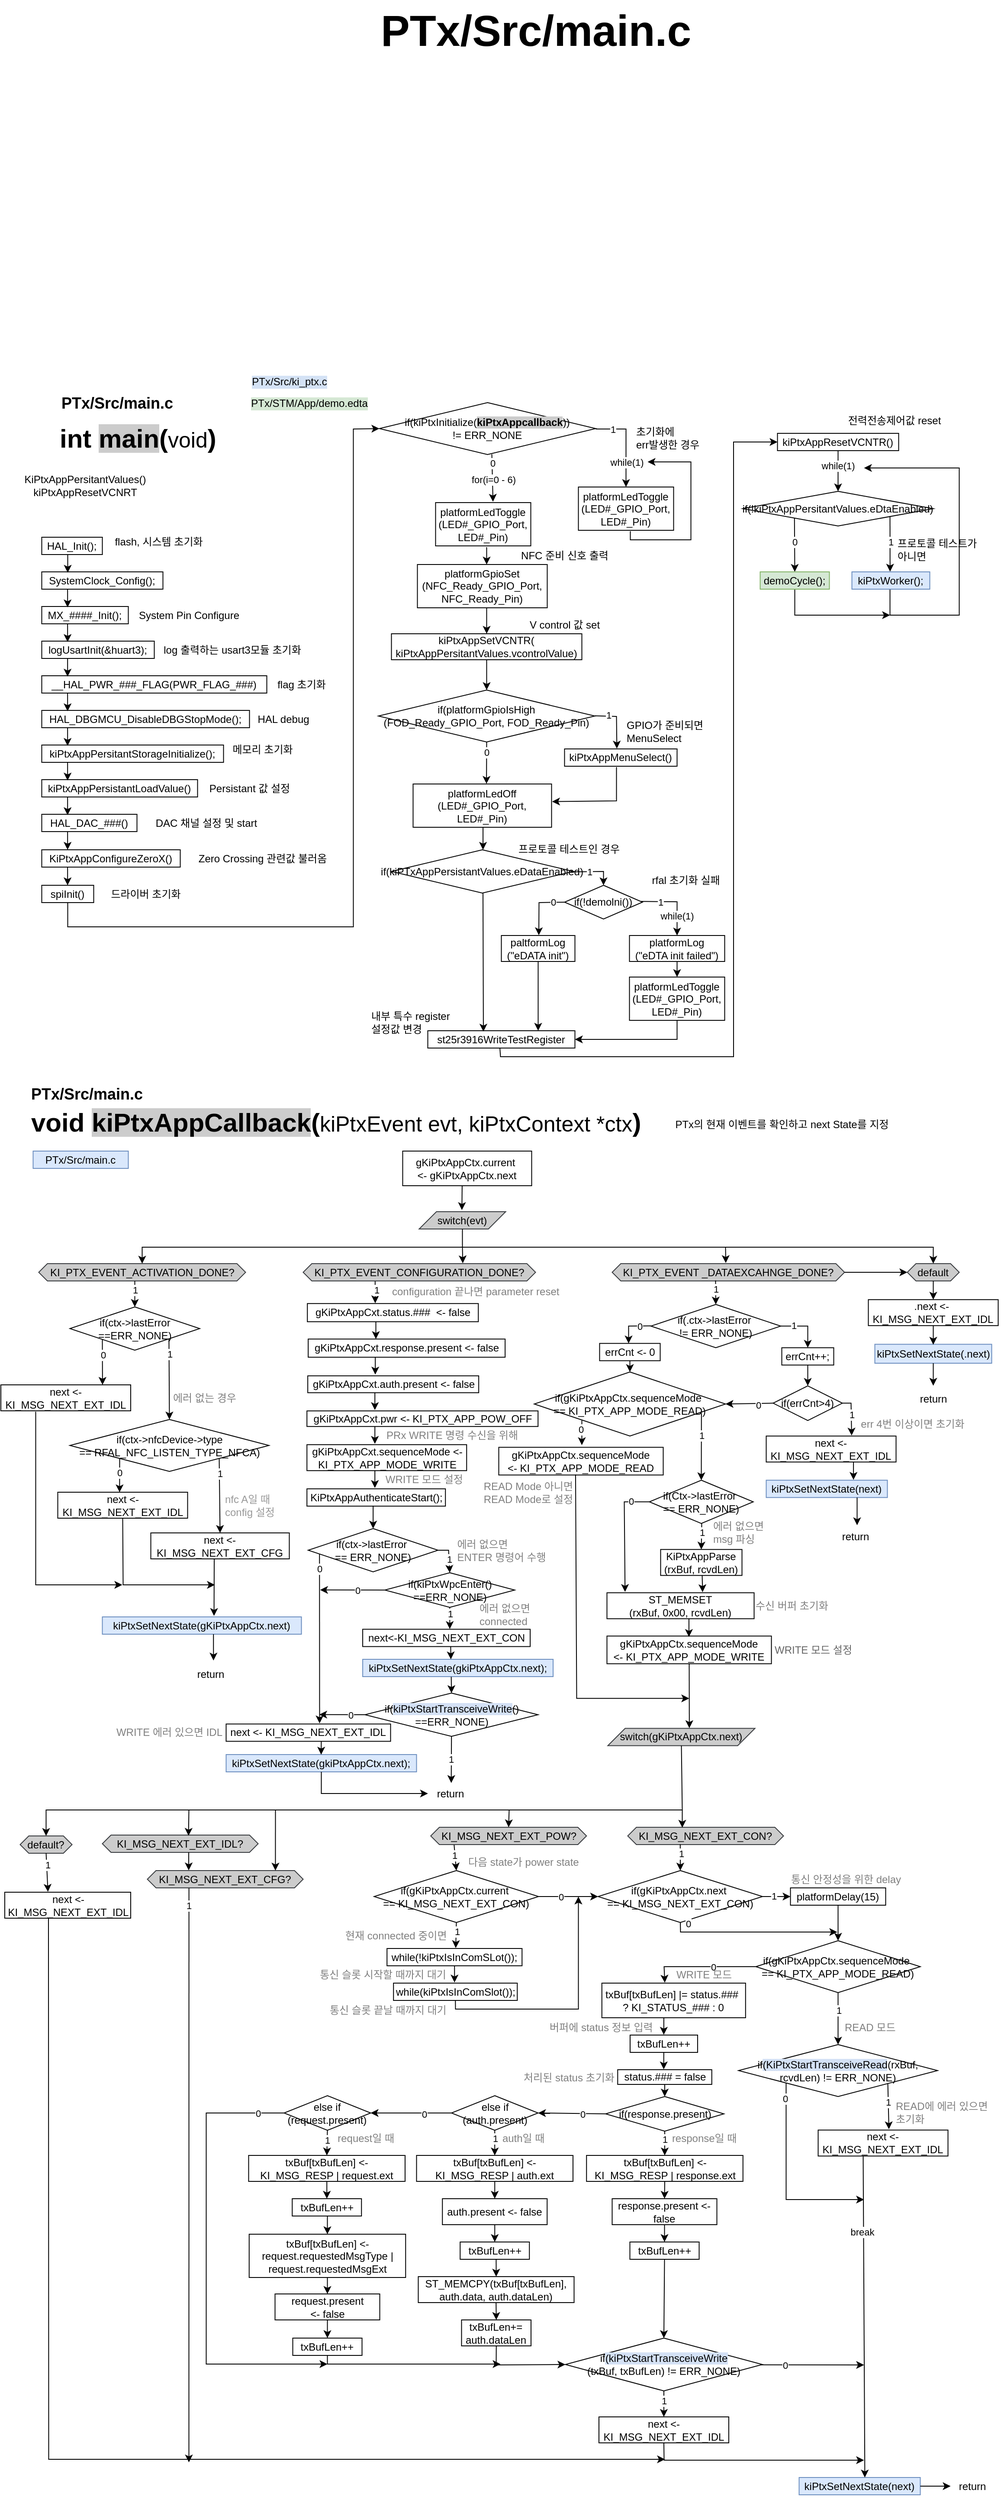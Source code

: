 <mxfile version="28.0.7" pages="5">
  <diagram name="PTx/Src/main" id="f1rfiRv5veZ5caa8qUMN">
    <mxGraphModel dx="1409" dy="3166" grid="1" gridSize="10" guides="1" tooltips="1" connect="1" arrows="1" fold="1" page="1" pageScale="1" pageWidth="1169" pageHeight="827" math="0" shadow="0">
      <root>
        <mxCell id="0" />
        <mxCell id="1" parent="0" />
        <mxCell id="jZFnAinmyrxGtbTbyaJm-1" value="&lt;font style=&quot;font-size: 18px;&quot;&gt;PTx/Src/main.c&amp;nbsp;&lt;/font&gt;" style="text;html=1;align=left;verticalAlign=middle;resizable=0;points=[];autosize=1;strokeColor=none;fillColor=none;fontStyle=1" vertex="1" parent="1">
          <mxGeometry x="75.25" y="-1624.5" width="150" height="40" as="geometry" />
        </mxCell>
        <mxCell id="jZFnAinmyrxGtbTbyaJm-2" value="&lt;font style=&quot;color: rgb(0, 0, 0);&quot;&gt;&lt;b style=&quot;font-size: 30px;&quot;&gt;int &lt;/b&gt;&lt;b style=&quot;font-size: 30px; background-color: rgb(204, 204, 204);&quot;&gt;main&lt;/b&gt;&lt;b style=&quot;font-size: 30px;&quot;&gt;(&lt;/b&gt;&lt;font style=&quot;font-size: 25px;&quot;&gt;void&lt;/font&gt;&lt;b style=&quot;font-size: 30px;&quot;&gt;)&lt;/b&gt;&lt;/font&gt;" style="text;html=1;align=left;verticalAlign=middle;resizable=0;points=[];autosize=1;strokeColor=none;fillColor=none;" vertex="1" parent="1">
          <mxGeometry x="72.75" y="-1589.5" width="200" height="50" as="geometry" />
        </mxCell>
        <mxCell id="jZFnAinmyrxGtbTbyaJm-3" value="KiPtxAppPersitantValues()&lt;div&gt;kiPtxAppResetVCNRT&lt;/div&gt;" style="text;html=1;align=center;verticalAlign=middle;resizable=0;points=[];autosize=1;strokeColor=none;fillColor=none;" vertex="1" parent="1">
          <mxGeometry x="24.25" y="-1529.5" width="160" height="40" as="geometry" />
        </mxCell>
        <mxCell id="jZFnAinmyrxGtbTbyaJm-4" value="HAL_Init();" style="whiteSpace=wrap;html=1;" vertex="1" parent="1">
          <mxGeometry x="54.25" y="-1449.5" width="70" height="20" as="geometry" />
        </mxCell>
        <mxCell id="jZFnAinmyrxGtbTbyaJm-5" value="SystemClock_Config();" style="whiteSpace=wrap;html=1;" vertex="1" parent="1">
          <mxGeometry x="54.25" y="-1409.5" width="140" height="20" as="geometry" />
        </mxCell>
        <mxCell id="jZFnAinmyrxGtbTbyaJm-6" value="flash, 시스템 초기화" style="text;html=1;align=center;verticalAlign=middle;resizable=0;points=[];autosize=1;strokeColor=none;fillColor=none;" vertex="1" parent="1">
          <mxGeometry x="124.25" y="-1459.5" width="130" height="30" as="geometry" />
        </mxCell>
        <mxCell id="jZFnAinmyrxGtbTbyaJm-7" value="MX_####_Init();" style="whiteSpace=wrap;html=1;" vertex="1" parent="1">
          <mxGeometry x="54.25" y="-1369.5" width="100" height="20" as="geometry" />
        </mxCell>
        <mxCell id="jZFnAinmyrxGtbTbyaJm-8" value="System Pin Configure" style="text;html=1;align=center;verticalAlign=middle;resizable=0;points=[];autosize=1;strokeColor=none;fillColor=none;" vertex="1" parent="1">
          <mxGeometry x="154.25" y="-1374.5" width="140" height="30" as="geometry" />
        </mxCell>
        <mxCell id="jZFnAinmyrxGtbTbyaJm-9" value="logUsartInit(&amp;amp;huart3);" style="whiteSpace=wrap;html=1;" vertex="1" parent="1">
          <mxGeometry x="54.25" y="-1329.5" width="130" height="20" as="geometry" />
        </mxCell>
        <mxCell id="jZFnAinmyrxGtbTbyaJm-10" value="&lt;div&gt;log 출력하는 usart3모듈 초기화&lt;/div&gt;" style="text;html=1;align=center;verticalAlign=middle;resizable=0;points=[];autosize=1;strokeColor=none;fillColor=none;" vertex="1" parent="1">
          <mxGeometry x="184.25" y="-1334.5" width="180" height="30" as="geometry" />
        </mxCell>
        <mxCell id="jZFnAinmyrxGtbTbyaJm-11" value="__HAL_PWR_###_FLAG(PWR_FLAG_###)" style="whiteSpace=wrap;html=1;" vertex="1" parent="1">
          <mxGeometry x="54.25" y="-1289.5" width="260" height="20" as="geometry" />
        </mxCell>
        <mxCell id="jZFnAinmyrxGtbTbyaJm-12" value="flag 초기화" style="text;html=1;align=center;verticalAlign=middle;resizable=0;points=[];autosize=1;strokeColor=none;fillColor=none;" vertex="1" parent="1">
          <mxGeometry x="314.25" y="-1294.5" width="80" height="30" as="geometry" />
        </mxCell>
        <mxCell id="jZFnAinmyrxGtbTbyaJm-13" value="HAL_DBGMCU_DisableDBGStopMode();" style="whiteSpace=wrap;html=1;" vertex="1" parent="1">
          <mxGeometry x="54.25" y="-1249.5" width="240" height="20" as="geometry" />
        </mxCell>
        <mxCell id="jZFnAinmyrxGtbTbyaJm-14" value="HAL debug" style="text;html=1;align=center;verticalAlign=middle;resizable=0;points=[];autosize=1;strokeColor=none;fillColor=none;" vertex="1" parent="1">
          <mxGeometry x="292.75" y="-1254.5" width="80" height="30" as="geometry" />
        </mxCell>
        <mxCell id="jZFnAinmyrxGtbTbyaJm-15" value="메모리 초기화" style="text;html=1;align=center;verticalAlign=middle;resizable=0;points=[];autosize=1;strokeColor=none;fillColor=none;" vertex="1" parent="1">
          <mxGeometry x="264.25" y="-1219.5" width="90" height="30" as="geometry" />
        </mxCell>
        <mxCell id="jZFnAinmyrxGtbTbyaJm-16" value="&lt;span style=&quot;text-wrap-mode: nowrap;&quot;&gt;kiPtxAppPersitantStorageInitialize();&lt;/span&gt;" style="rounded=0;whiteSpace=wrap;html=1;" vertex="1" parent="1">
          <mxGeometry x="54.25" y="-1209.5" width="210" height="20" as="geometry" />
        </mxCell>
        <mxCell id="jZFnAinmyrxGtbTbyaJm-17" value="kiPtxAppPersistantLoadValue()" style="whiteSpace=wrap;html=1;" vertex="1" parent="1">
          <mxGeometry x="54.25" y="-1169.5" width="180" height="20" as="geometry" />
        </mxCell>
        <mxCell id="jZFnAinmyrxGtbTbyaJm-18" value="Persistant 값 설정" style="text;html=1;align=center;verticalAlign=middle;resizable=0;points=[];autosize=1;strokeColor=none;fillColor=none;" vertex="1" parent="1">
          <mxGeometry x="234.25" y="-1174.5" width="120" height="30" as="geometry" />
        </mxCell>
        <mxCell id="jZFnAinmyrxGtbTbyaJm-19" value="HAL_DAC_###()" style="whiteSpace=wrap;html=1;" vertex="1" parent="1">
          <mxGeometry x="54.25" y="-1129.5" width="110" height="20" as="geometry" />
        </mxCell>
        <mxCell id="jZFnAinmyrxGtbTbyaJm-20" value="DAC 채널 설정 및 start" style="text;html=1;align=center;verticalAlign=middle;resizable=0;points=[];autosize=1;strokeColor=none;fillColor=none;" vertex="1" parent="1">
          <mxGeometry x="174.25" y="-1134.5" width="140" height="30" as="geometry" />
        </mxCell>
        <mxCell id="jZFnAinmyrxGtbTbyaJm-21" value="KiPtxAppConfigureZeroX()" style="whiteSpace=wrap;html=1;" vertex="1" parent="1">
          <mxGeometry x="54.25" y="-1088.5" width="160" height="20" as="geometry" />
        </mxCell>
        <mxCell id="jZFnAinmyrxGtbTbyaJm-22" value="Zero Crossing 관련값 불러옴" style="text;html=1;align=center;verticalAlign=middle;resizable=0;points=[];autosize=1;strokeColor=none;fillColor=none;" vertex="1" parent="1">
          <mxGeometry x="224.25" y="-1093.5" width="170" height="30" as="geometry" />
        </mxCell>
        <mxCell id="jZFnAinmyrxGtbTbyaJm-23" value="spiInit()" style="whiteSpace=wrap;html=1;" vertex="1" parent="1">
          <mxGeometry x="54.25" y="-1047.5" width="60" height="20" as="geometry" />
        </mxCell>
        <mxCell id="jZFnAinmyrxGtbTbyaJm-24" value="드라이버 초기화" style="text;html=1;align=center;verticalAlign=middle;resizable=0;points=[];autosize=1;strokeColor=none;fillColor=none;" vertex="1" parent="1">
          <mxGeometry x="124.25" y="-1052.5" width="100" height="30" as="geometry" />
        </mxCell>
        <mxCell id="jZFnAinmyrxGtbTbyaJm-25" value="" style="edgeStyle=none;orthogonalLoop=1;jettySize=auto;html=1;rounded=0;" edge="1" parent="1">
          <mxGeometry width="100" relative="1" as="geometry">
            <mxPoint x="84.25" y="-1429.5" as="sourcePoint" />
            <mxPoint x="84.25" y="-1408.5" as="targetPoint" />
            <Array as="points" />
          </mxGeometry>
        </mxCell>
        <mxCell id="jZFnAinmyrxGtbTbyaJm-26" value="" style="edgeStyle=none;orthogonalLoop=1;jettySize=auto;html=1;rounded=0;" edge="1" parent="1">
          <mxGeometry width="100" relative="1" as="geometry">
            <mxPoint x="84.08" y="-1389.5" as="sourcePoint" />
            <mxPoint x="84.08" y="-1368.5" as="targetPoint" />
            <Array as="points" />
          </mxGeometry>
        </mxCell>
        <mxCell id="jZFnAinmyrxGtbTbyaJm-27" value="" style="edgeStyle=none;orthogonalLoop=1;jettySize=auto;html=1;rounded=0;" edge="1" parent="1">
          <mxGeometry width="100" relative="1" as="geometry">
            <mxPoint x="84.08" y="-1349.5" as="sourcePoint" />
            <mxPoint x="84.08" y="-1328.5" as="targetPoint" />
            <Array as="points" />
          </mxGeometry>
        </mxCell>
        <mxCell id="jZFnAinmyrxGtbTbyaJm-28" value="" style="edgeStyle=none;orthogonalLoop=1;jettySize=auto;html=1;rounded=0;" edge="1" parent="1">
          <mxGeometry width="100" relative="1" as="geometry">
            <mxPoint x="84.08" y="-1309.5" as="sourcePoint" />
            <mxPoint x="84.08" y="-1288.5" as="targetPoint" />
            <Array as="points" />
          </mxGeometry>
        </mxCell>
        <mxCell id="jZFnAinmyrxGtbTbyaJm-29" value="" style="edgeStyle=none;orthogonalLoop=1;jettySize=auto;html=1;rounded=0;" edge="1" parent="1">
          <mxGeometry width="100" relative="1" as="geometry">
            <mxPoint x="84.08" y="-1269.5" as="sourcePoint" />
            <mxPoint x="84.08" y="-1248.5" as="targetPoint" />
            <Array as="points" />
          </mxGeometry>
        </mxCell>
        <mxCell id="jZFnAinmyrxGtbTbyaJm-30" value="" style="edgeStyle=none;orthogonalLoop=1;jettySize=auto;html=1;rounded=0;" edge="1" parent="1">
          <mxGeometry width="100" relative="1" as="geometry">
            <mxPoint x="84.08" y="-1229.5" as="sourcePoint" />
            <mxPoint x="84.08" y="-1208.5" as="targetPoint" />
            <Array as="points" />
          </mxGeometry>
        </mxCell>
        <mxCell id="jZFnAinmyrxGtbTbyaJm-31" value="" style="edgeStyle=none;orthogonalLoop=1;jettySize=auto;html=1;rounded=0;" edge="1" parent="1">
          <mxGeometry width="100" relative="1" as="geometry">
            <mxPoint x="84.08" y="-1189.5" as="sourcePoint" />
            <mxPoint x="84.08" y="-1168.5" as="targetPoint" />
            <Array as="points" />
          </mxGeometry>
        </mxCell>
        <mxCell id="jZFnAinmyrxGtbTbyaJm-32" value="" style="edgeStyle=none;orthogonalLoop=1;jettySize=auto;html=1;rounded=0;" edge="1" parent="1">
          <mxGeometry width="100" relative="1" as="geometry">
            <mxPoint x="84.08" y="-1149.5" as="sourcePoint" />
            <mxPoint x="84.08" y="-1128.5" as="targetPoint" />
            <Array as="points" />
          </mxGeometry>
        </mxCell>
        <mxCell id="jZFnAinmyrxGtbTbyaJm-33" value="" style="edgeStyle=none;orthogonalLoop=1;jettySize=auto;html=1;rounded=0;" edge="1" parent="1">
          <mxGeometry width="100" relative="1" as="geometry">
            <mxPoint x="84.08" y="-1109.5" as="sourcePoint" />
            <mxPoint x="84.08" y="-1088.5" as="targetPoint" />
            <Array as="points" />
          </mxGeometry>
        </mxCell>
        <mxCell id="jZFnAinmyrxGtbTbyaJm-34" value="" style="edgeStyle=none;orthogonalLoop=1;jettySize=auto;html=1;rounded=0;" edge="1" parent="1">
          <mxGeometry width="100" relative="1" as="geometry">
            <mxPoint x="84.08" y="-1068.5" as="sourcePoint" />
            <mxPoint x="84.08" y="-1047.5" as="targetPoint" />
            <Array as="points" />
          </mxGeometry>
        </mxCell>
        <mxCell id="jZFnAinmyrxGtbTbyaJm-35" value="&lt;font style=&quot;color: rgb(0, 0, 0);&quot;&gt;if(&lt;font style=&quot;&quot;&gt;kiPtxInitialize&lt;/font&gt;(&lt;span style=&quot;background-color: rgb(204, 204, 204);&quot;&gt;&lt;b style=&quot;&quot;&gt;kiPtxAppcallback&lt;/b&gt;&lt;/span&gt;))&lt;/font&gt;&lt;div&gt;!= ERR_NONE&lt;/div&gt;" style="rhombus;whiteSpace=wrap;html=1;fontColor=#000000;" vertex="1" parent="1">
          <mxGeometry x="444.25" y="-1605" width="250" height="60" as="geometry" />
        </mxCell>
        <mxCell id="jZFnAinmyrxGtbTbyaJm-36" value="" style="edgeStyle=none;orthogonalLoop=1;jettySize=auto;html=1;rounded=0;entryX=0;entryY=0.5;entryDx=0;entryDy=0;" edge="1" parent="1" target="jZFnAinmyrxGtbTbyaJm-35">
          <mxGeometry width="100" relative="1" as="geometry">
            <mxPoint x="84.25" y="-1027.5" as="sourcePoint" />
            <mxPoint x="184.25" y="-1027.5" as="targetPoint" />
            <Array as="points">
              <mxPoint x="84.25" y="-999.5" />
              <mxPoint x="414.25" y="-999.5" />
              <mxPoint x="414.25" y="-1574.5" />
            </Array>
          </mxGeometry>
        </mxCell>
        <UserObject label="&lt;font style=&quot;&quot;&gt;PTx/Src/ki_ptx.c&lt;/font&gt;" link="data:page/id,-9cW5FOgyez-STbUFxL5" id="jZFnAinmyrxGtbTbyaJm-37">
          <mxCell style="text;html=1;align=center;verticalAlign=middle;resizable=0;points=[];autosize=1;strokeColor=none;fillColor=none;fontColor=#000000;labelBackgroundColor=light-dark(#d4e2f5, #ededed);" vertex="1" parent="1">
            <mxGeometry x="284.75" y="-1644" width="110" height="30" as="geometry" />
          </mxCell>
        </UserObject>
        <mxCell id="jZFnAinmyrxGtbTbyaJm-38" value="&lt;font style=&quot;color: rgb(0, 0, 0);&quot;&gt;초기화에&lt;/font&gt;&lt;div style=&quot;&quot;&gt;&lt;font style=&quot;color: rgb(0, 0, 0);&quot;&gt;err발생한 경우&lt;/font&gt;&lt;/div&gt;" style="text;html=1;align=left;verticalAlign=middle;resizable=0;points=[];autosize=1;strokeColor=none;fillColor=none;" vertex="1" parent="1">
          <mxGeometry x="739.25" y="-1584.5" width="100" height="40" as="geometry" />
        </mxCell>
        <mxCell id="jZFnAinmyrxGtbTbyaJm-39" value="platformLedToggle&lt;div&gt;(LED#_GPIO_Port, LED#_Pin)&lt;/div&gt;" style="whiteSpace=wrap;html=1;" vertex="1" parent="1">
          <mxGeometry x="674.25" y="-1507.5" width="110" height="50" as="geometry" />
        </mxCell>
        <mxCell id="jZFnAinmyrxGtbTbyaJm-40" value="" style="edgeStyle=none;orthogonalLoop=1;jettySize=auto;html=1;rounded=0;entryX=0.5;entryY=0;entryDx=0;entryDy=0;" edge="1" parent="1" target="jZFnAinmyrxGtbTbyaJm-39">
          <mxGeometry width="100" relative="1" as="geometry">
            <mxPoint x="694.25" y="-1574.5" as="sourcePoint" />
            <mxPoint x="834.25" y="-1554.5" as="targetPoint" />
            <Array as="points">
              <mxPoint x="729.25" y="-1574.5" />
            </Array>
          </mxGeometry>
        </mxCell>
        <mxCell id="jZFnAinmyrxGtbTbyaJm-41" value="1" style="edgeLabel;html=1;align=center;verticalAlign=middle;resizable=0;points=[];" vertex="1" connectable="0" parent="jZFnAinmyrxGtbTbyaJm-40">
          <mxGeometry x="-0.44" relative="1" as="geometry">
            <mxPoint x="-9" as="offset" />
          </mxGeometry>
        </mxCell>
        <mxCell id="jZFnAinmyrxGtbTbyaJm-42" value="while(1)" style="edgeLabel;html=1;align=center;verticalAlign=middle;resizable=0;points=[];" vertex="1" connectable="0" parent="jZFnAinmyrxGtbTbyaJm-40">
          <mxGeometry x="0.359" relative="1" as="geometry">
            <mxPoint y="4" as="offset" />
          </mxGeometry>
        </mxCell>
        <mxCell id="jZFnAinmyrxGtbTbyaJm-43" value="" style="edgeStyle=none;orthogonalLoop=1;jettySize=auto;html=1;rounded=0;" edge="1" parent="1">
          <mxGeometry width="100" relative="1" as="geometry">
            <mxPoint x="734.25" y="-1456.5" as="sourcePoint" />
            <mxPoint x="754.25" y="-1536.5" as="targetPoint" />
            <Array as="points">
              <mxPoint x="734.25" y="-1446.5" />
              <mxPoint x="804.25" y="-1446.5" />
              <mxPoint x="804.25" y="-1536.5" />
            </Array>
          </mxGeometry>
        </mxCell>
        <mxCell id="jZFnAinmyrxGtbTbyaJm-44" value="platformLedToggle&lt;div&gt;(LED#_GPIO_Port, LED#_Pin)&lt;/div&gt;" style="whiteSpace=wrap;html=1;" vertex="1" parent="1">
          <mxGeometry x="509.25" y="-1489.5" width="110" height="50" as="geometry" />
        </mxCell>
        <mxCell id="jZFnAinmyrxGtbTbyaJm-45" value="" style="edgeStyle=none;orthogonalLoop=1;jettySize=auto;html=1;rounded=0;entryX=0.603;entryY=-0.021;entryDx=0;entryDy=0;entryPerimeter=0;" edge="1" parent="1" target="jZFnAinmyrxGtbTbyaJm-44">
          <mxGeometry width="100" relative="1" as="geometry">
            <mxPoint x="574.25" y="-1545.4" as="sourcePoint" />
            <mxPoint x="674.25" y="-1545.4" as="targetPoint" />
            <Array as="points" />
          </mxGeometry>
        </mxCell>
        <mxCell id="jZFnAinmyrxGtbTbyaJm-46" value="for(i=0 - 6)" style="edgeLabel;html=1;align=center;verticalAlign=middle;resizable=0;points=[];" vertex="1" connectable="0" parent="jZFnAinmyrxGtbTbyaJm-45">
          <mxGeometry x="-0.34" y="1" relative="1" as="geometry">
            <mxPoint y="11" as="offset" />
          </mxGeometry>
        </mxCell>
        <mxCell id="jZFnAinmyrxGtbTbyaJm-47" value="0" style="edgeLabel;html=1;align=center;verticalAlign=middle;resizable=0;points=[];" vertex="1" connectable="0" parent="jZFnAinmyrxGtbTbyaJm-45">
          <mxGeometry x="-0.695" y="1" relative="1" as="geometry">
            <mxPoint x="-1" y="2" as="offset" />
          </mxGeometry>
        </mxCell>
        <mxCell id="jZFnAinmyrxGtbTbyaJm-48" value="" style="edgeStyle=none;orthogonalLoop=1;jettySize=auto;html=1;rounded=0;" edge="1" parent="1">
          <mxGeometry width="100" relative="1" as="geometry">
            <mxPoint x="568.25" y="-1438" as="sourcePoint" />
            <mxPoint x="568.25" y="-1418" as="targetPoint" />
            <Array as="points" />
          </mxGeometry>
        </mxCell>
        <mxCell id="jZFnAinmyrxGtbTbyaJm-49" value="platformGpioSet&lt;div&gt;(NFC_Ready_GPIO_Port, NFC_Ready_Pin)&lt;/div&gt;" style="whiteSpace=wrap;html=1;" vertex="1" parent="1">
          <mxGeometry x="488.25" y="-1418" width="150" height="50" as="geometry" />
        </mxCell>
        <mxCell id="jZFnAinmyrxGtbTbyaJm-50" value="NFC 준비 신호 출력" style="text;html=1;align=center;verticalAlign=middle;resizable=0;points=[];autosize=1;strokeColor=none;fillColor=none;" vertex="1" parent="1">
          <mxGeometry x="598.25" y="-1443" width="120" height="30" as="geometry" />
        </mxCell>
        <mxCell id="jZFnAinmyrxGtbTbyaJm-51" value="kiPtxAppSetVCNTR(&lt;div&gt;kiPtxAppPersitantValues.vcontrolValue)&lt;/div&gt;" style="whiteSpace=wrap;html=1;" vertex="1" parent="1">
          <mxGeometry x="458.25" y="-1338" width="220" height="30" as="geometry" />
        </mxCell>
        <mxCell id="jZFnAinmyrxGtbTbyaJm-52" value="V control 값 set" style="text;html=1;align=center;verticalAlign=middle;resizable=0;points=[];autosize=1;strokeColor=none;fillColor=none;" vertex="1" parent="1">
          <mxGeometry x="608.25" y="-1363" width="100" height="30" as="geometry" />
        </mxCell>
        <mxCell id="jZFnAinmyrxGtbTbyaJm-53" value="" style="edgeStyle=none;orthogonalLoop=1;jettySize=auto;html=1;rounded=0;entryX=0.5;entryY=0;entryDx=0;entryDy=0;" edge="1" parent="1" target="jZFnAinmyrxGtbTbyaJm-51">
          <mxGeometry width="100" relative="1" as="geometry">
            <mxPoint x="568.25" y="-1368" as="sourcePoint" />
            <mxPoint x="668.25" y="-1368" as="targetPoint" />
            <Array as="points" />
          </mxGeometry>
        </mxCell>
        <mxCell id="jZFnAinmyrxGtbTbyaJm-54" value="if(platformGpioIsHigh&lt;div&gt;(FOD_Ready_GPIO_Port, FOD_Ready_Pin)&lt;/div&gt;" style="rhombus;whiteSpace=wrap;html=1;" vertex="1" parent="1">
          <mxGeometry x="443.25" y="-1273" width="250" height="60" as="geometry" />
        </mxCell>
        <mxCell id="jZFnAinmyrxGtbTbyaJm-55" value="GPIO가 준비되면&lt;div&gt;MenuSelect&lt;/div&gt;" style="text;html=1;align=left;verticalAlign=middle;resizable=0;points=[];autosize=1;strokeColor=none;fillColor=none;" vertex="1" parent="1">
          <mxGeometry x="728.25" y="-1245" width="110" height="40" as="geometry" />
        </mxCell>
        <mxCell id="jZFnAinmyrxGtbTbyaJm-56" value="" style="edgeStyle=none;orthogonalLoop=1;jettySize=auto;html=1;rounded=0;entryX=0.5;entryY=0;entryDx=0;entryDy=0;" edge="1" parent="1" target="jZFnAinmyrxGtbTbyaJm-54">
          <mxGeometry width="100" relative="1" as="geometry">
            <mxPoint x="568.25" y="-1308" as="sourcePoint" />
            <mxPoint x="668.25" y="-1308" as="targetPoint" />
            <Array as="points" />
          </mxGeometry>
        </mxCell>
        <mxCell id="jZFnAinmyrxGtbTbyaJm-57" value="platformLedOff&lt;div&gt;(LED#_GPIO_Port, LED#_Pin)&lt;/div&gt;" style="whiteSpace=wrap;html=1;" vertex="1" parent="1">
          <mxGeometry x="483.25" y="-1164.5" width="160" height="50" as="geometry" />
        </mxCell>
        <mxCell id="jZFnAinmyrxGtbTbyaJm-58" value="" style="edgeStyle=none;orthogonalLoop=1;jettySize=auto;html=1;rounded=0;entryX=0.53;entryY=-0.004;entryDx=0;entryDy=0;entryPerimeter=0;exitX=0.5;exitY=1;exitDx=0;exitDy=0;" edge="1" parent="1" source="jZFnAinmyrxGtbTbyaJm-54" target="jZFnAinmyrxGtbTbyaJm-57">
          <mxGeometry width="100" relative="1" as="geometry">
            <mxPoint x="558.25" y="-1213" as="sourcePoint" />
            <mxPoint x="558.25" y="-1165" as="targetPoint" />
            <Array as="points" />
          </mxGeometry>
        </mxCell>
        <mxCell id="jZFnAinmyrxGtbTbyaJm-59" value="0" style="edgeLabel;html=1;align=center;verticalAlign=middle;resizable=0;points=[];" vertex="1" connectable="0" parent="jZFnAinmyrxGtbTbyaJm-58">
          <mxGeometry x="-0.547" y="1" relative="1" as="geometry">
            <mxPoint x="-1" y="1" as="offset" />
          </mxGeometry>
        </mxCell>
        <mxCell id="jZFnAinmyrxGtbTbyaJm-60" value="" style="edgeStyle=none;orthogonalLoop=1;jettySize=auto;html=1;rounded=0;entryX=0.465;entryY=-0.02;entryDx=0;entryDy=0;entryPerimeter=0;" edge="1" parent="1" target="jZFnAinmyrxGtbTbyaJm-62">
          <mxGeometry width="100" relative="1" as="geometry">
            <mxPoint x="693.25" y="-1243.2" as="sourcePoint" />
            <mxPoint x="758.25" y="-1215" as="targetPoint" />
            <Array as="points">
              <mxPoint x="718.25" y="-1242.5" />
            </Array>
          </mxGeometry>
        </mxCell>
        <mxCell id="jZFnAinmyrxGtbTbyaJm-61" value="1" style="edgeLabel;html=1;align=center;verticalAlign=middle;resizable=0;points=[];" vertex="1" connectable="0" parent="jZFnAinmyrxGtbTbyaJm-60">
          <mxGeometry x="-0.497" y="1" relative="1" as="geometry">
            <mxPoint as="offset" />
          </mxGeometry>
        </mxCell>
        <mxCell id="jZFnAinmyrxGtbTbyaJm-62" value="kiPtxAppMenuSelect()" style="whiteSpace=wrap;html=1;" vertex="1" parent="1">
          <mxGeometry x="658.25" y="-1205" width="130" height="20" as="geometry" />
        </mxCell>
        <mxCell id="jZFnAinmyrxGtbTbyaJm-63" value="" style="edgeStyle=none;orthogonalLoop=1;jettySize=auto;html=1;rounded=0;entryX=1.004;entryY=0.407;entryDx=0;entryDy=0;entryPerimeter=0;" edge="1" parent="1" target="jZFnAinmyrxGtbTbyaJm-57">
          <mxGeometry width="100" relative="1" as="geometry">
            <mxPoint x="718.25" y="-1184" as="sourcePoint" />
            <mxPoint x="818.25" y="-1184" as="targetPoint" />
            <Array as="points">
              <mxPoint x="718.25" y="-1145" />
            </Array>
          </mxGeometry>
        </mxCell>
        <mxCell id="jZFnAinmyrxGtbTbyaJm-64" value="&lt;font&gt;&lt;font style=&quot;color: rgb(0, 0, 0);&quot;&gt;if(kiPTxAppPersistantValues.eDataEnabled&lt;/font&gt;&lt;font style=&quot;color: rgb(0, 0, 0);&quot;&gt;&lt;font style=&quot;color: rgb(0, 0, 0);&quot;&gt;)&lt;/font&gt;&lt;/font&gt;&lt;/font&gt;" style="rhombus;whiteSpace=wrap;html=1;" vertex="1" parent="1">
          <mxGeometry x="458.25" y="-1088.5" width="210" height="50" as="geometry" />
        </mxCell>
        <mxCell id="jZFnAinmyrxGtbTbyaJm-65" value="" style="edgeStyle=none;orthogonalLoop=1;jettySize=auto;html=1;rounded=0;entryX=0.5;entryY=0;entryDx=0;entryDy=0;" edge="1" parent="1">
          <mxGeometry width="100" relative="1" as="geometry">
            <mxPoint x="564.05" y="-1114.5" as="sourcePoint" />
            <mxPoint x="564.05" y="-1088.5" as="targetPoint" />
            <Array as="points" />
          </mxGeometry>
        </mxCell>
        <mxCell id="jZFnAinmyrxGtbTbyaJm-66" value="프로토콜 테스트인 경우" style="text;html=1;align=center;verticalAlign=middle;resizable=0;points=[];autosize=1;strokeColor=none;fillColor=none;" vertex="1" parent="1">
          <mxGeometry x="593.25" y="-1104.5" width="140" height="30" as="geometry" />
        </mxCell>
        <mxCell id="jZFnAinmyrxGtbTbyaJm-67" value="if(!demolni())" style="rhombus;whiteSpace=wrap;html=1;" vertex="1" parent="1">
          <mxGeometry x="658.25" y="-1047.5" width="90" height="39" as="geometry" />
        </mxCell>
        <mxCell id="jZFnAinmyrxGtbTbyaJm-68" value="rfal 초기화 실패" style="text;html=1;align=center;verticalAlign=middle;resizable=0;points=[];autosize=1;strokeColor=none;fillColor=none;" vertex="1" parent="1">
          <mxGeometry x="748.25" y="-1068.5" width="100" height="30" as="geometry" />
        </mxCell>
        <mxCell id="jZFnAinmyrxGtbTbyaJm-69" value="" style="edgeStyle=none;orthogonalLoop=1;jettySize=auto;html=1;rounded=0;entryX=0.5;entryY=0;entryDx=0;entryDy=0;exitX=0.991;exitY=0.509;exitDx=0;exitDy=0;exitPerimeter=0;" edge="1" parent="1" source="jZFnAinmyrxGtbTbyaJm-64" target="jZFnAinmyrxGtbTbyaJm-67">
          <mxGeometry width="100" relative="1" as="geometry">
            <mxPoint x="663.25" y="-1063.74" as="sourcePoint" />
            <mxPoint x="708.25" y="-1039.5" as="targetPoint" />
            <Array as="points">
              <mxPoint x="703.25" y="-1063.5" />
            </Array>
          </mxGeometry>
        </mxCell>
        <mxCell id="jZFnAinmyrxGtbTbyaJm-70" value="1" style="edgeLabel;html=1;align=center;verticalAlign=middle;resizable=0;points=[];" vertex="1" connectable="0" parent="jZFnAinmyrxGtbTbyaJm-69">
          <mxGeometry x="-0.235" relative="1" as="geometry">
            <mxPoint as="offset" />
          </mxGeometry>
        </mxCell>
        <mxCell id="jZFnAinmyrxGtbTbyaJm-71" value="" style="edgeStyle=none;orthogonalLoop=1;jettySize=auto;html=1;rounded=0;exitX=0.981;exitY=0.479;exitDx=0;exitDy=0;exitPerimeter=0;entryX=0.5;entryY=0;entryDx=0;entryDy=0;" edge="1" parent="1" source="jZFnAinmyrxGtbTbyaJm-67" target="jZFnAinmyrxGtbTbyaJm-74">
          <mxGeometry width="100" relative="1" as="geometry">
            <mxPoint x="748.25" y="-1028.11" as="sourcePoint" />
            <mxPoint x="788.25" y="-1009.5" as="targetPoint" />
            <Array as="points">
              <mxPoint x="788.25" y="-1028.5" />
            </Array>
          </mxGeometry>
        </mxCell>
        <mxCell id="jZFnAinmyrxGtbTbyaJm-72" value="1" style="edgeLabel;html=1;align=center;verticalAlign=middle;resizable=0;points=[];" vertex="1" connectable="0" parent="jZFnAinmyrxGtbTbyaJm-71">
          <mxGeometry x="-0.447" relative="1" as="geometry">
            <mxPoint as="offset" />
          </mxGeometry>
        </mxCell>
        <mxCell id="jZFnAinmyrxGtbTbyaJm-73" value="while(1)" style="edgeLabel;html=1;align=center;verticalAlign=middle;resizable=0;points=[];" vertex="1" connectable="0" parent="jZFnAinmyrxGtbTbyaJm-71">
          <mxGeometry x="0.424" y="-1" relative="1" as="geometry">
            <mxPoint as="offset" />
          </mxGeometry>
        </mxCell>
        <mxCell id="jZFnAinmyrxGtbTbyaJm-74" value="platformLog&lt;div&gt;(&quot;eDTA init failed&quot;)&lt;/div&gt;" style="whiteSpace=wrap;html=1;" vertex="1" parent="1">
          <mxGeometry x="733.25" y="-989.5" width="110" height="30" as="geometry" />
        </mxCell>
        <mxCell id="jZFnAinmyrxGtbTbyaJm-75" value="platformLedToggle&lt;div&gt;(LED#_GPIO_Port, LED#_Pin)&lt;/div&gt;" style="whiteSpace=wrap;html=1;" vertex="1" parent="1">
          <mxGeometry x="733.25" y="-941.5" width="110" height="50" as="geometry" />
        </mxCell>
        <mxCell id="jZFnAinmyrxGtbTbyaJm-76" value="" style="edgeStyle=none;orthogonalLoop=1;jettySize=auto;html=1;rounded=0;" edge="1" parent="1" target="jZFnAinmyrxGtbTbyaJm-75">
          <mxGeometry width="100" relative="1" as="geometry">
            <mxPoint x="788.25" y="-959.5" as="sourcePoint" />
            <mxPoint x="888.25" y="-959.5" as="targetPoint" />
            <Array as="points" />
          </mxGeometry>
        </mxCell>
        <mxCell id="jZFnAinmyrxGtbTbyaJm-77" value="paltformLog&lt;div&gt;(&quot;eDATA init&quot;)&lt;/div&gt;" style="whiteSpace=wrap;html=1;" vertex="1" parent="1">
          <mxGeometry x="585.25" y="-989.5" width="85" height="30" as="geometry" />
        </mxCell>
        <mxCell id="jZFnAinmyrxGtbTbyaJm-78" value="" style="edgeStyle=none;orthogonalLoop=1;jettySize=auto;html=1;rounded=0;exitX=0.005;exitY=0.5;exitDx=0;exitDy=0;exitPerimeter=0;entryX=0.509;entryY=-0.011;entryDx=0;entryDy=0;entryPerimeter=0;" edge="1" parent="1" source="jZFnAinmyrxGtbTbyaJm-67" target="jZFnAinmyrxGtbTbyaJm-77">
          <mxGeometry width="100" relative="1" as="geometry">
            <mxPoint x="658.75" y="-1026.29" as="sourcePoint" />
            <mxPoint x="628.25" y="-989.5" as="targetPoint" />
            <Array as="points">
              <mxPoint x="628.75" y="-1027.5" />
            </Array>
          </mxGeometry>
        </mxCell>
        <mxCell id="jZFnAinmyrxGtbTbyaJm-79" value="0" style="edgeLabel;html=1;align=center;verticalAlign=middle;resizable=0;points=[];" vertex="1" connectable="0" parent="jZFnAinmyrxGtbTbyaJm-78">
          <mxGeometry x="-0.58" relative="1" as="geometry">
            <mxPoint as="offset" />
          </mxGeometry>
        </mxCell>
        <mxCell id="jZFnAinmyrxGtbTbyaJm-80" value="st25r3916WriteTestRegister" style="whiteSpace=wrap;html=1;" vertex="1" parent="1">
          <mxGeometry x="500.25" y="-879.5" width="170" height="20" as="geometry" />
        </mxCell>
        <mxCell id="jZFnAinmyrxGtbTbyaJm-81" value="" style="edgeStyle=none;orthogonalLoop=1;jettySize=auto;html=1;rounded=0;entryX=0.75;entryY=0;entryDx=0;entryDy=0;exitX=0.5;exitY=1;exitDx=0;exitDy=0;" edge="1" parent="1" source="jZFnAinmyrxGtbTbyaJm-77" target="jZFnAinmyrxGtbTbyaJm-80">
          <mxGeometry width="100" relative="1" as="geometry">
            <mxPoint x="628.25" y="-959.83" as="sourcePoint" />
            <mxPoint x="728.25" y="-959.83" as="targetPoint" />
            <Array as="points" />
          </mxGeometry>
        </mxCell>
        <mxCell id="jZFnAinmyrxGtbTbyaJm-82" value="" style="edgeStyle=none;orthogonalLoop=1;jettySize=auto;html=1;rounded=0;entryX=1;entryY=0.5;entryDx=0;entryDy=0;" edge="1" parent="1" target="jZFnAinmyrxGtbTbyaJm-80">
          <mxGeometry width="100" relative="1" as="geometry">
            <mxPoint x="788.25" y="-891.5" as="sourcePoint" />
            <mxPoint x="888.25" y="-891.5" as="targetPoint" />
            <Array as="points">
              <mxPoint x="788.25" y="-869.5" />
            </Array>
          </mxGeometry>
        </mxCell>
        <mxCell id="jZFnAinmyrxGtbTbyaJm-83" value="" style="edgeStyle=none;orthogonalLoop=1;jettySize=auto;html=1;rounded=0;entryX=0.342;entryY=0.001;entryDx=0;entryDy=0;exitX=0.5;exitY=1;exitDx=0;exitDy=0;entryPerimeter=0;" edge="1" parent="1">
          <mxGeometry width="100" relative="1" as="geometry">
            <mxPoint x="564.01" y="-1038.5" as="sourcePoint" />
            <mxPoint x="564.49" y="-878.48" as="targetPoint" />
            <Array as="points" />
          </mxGeometry>
        </mxCell>
        <mxCell id="jZFnAinmyrxGtbTbyaJm-84" value="내부 특수 register&lt;div&gt;설정값 변경&lt;/div&gt;" style="text;html=1;align=left;verticalAlign=middle;resizable=0;points=[];autosize=1;strokeColor=none;fillColor=none;" vertex="1" parent="1">
          <mxGeometry x="433.25" y="-909.5" width="110" height="40" as="geometry" />
        </mxCell>
        <mxCell id="jZFnAinmyrxGtbTbyaJm-85" value="" style="edgeStyle=none;orthogonalLoop=1;jettySize=auto;html=1;rounded=0;exitX=0.49;exitY=1.008;exitDx=0;exitDy=0;exitPerimeter=0;entryX=0;entryY=0.5;entryDx=0;entryDy=0;" edge="1" parent="1" source="jZFnAinmyrxGtbTbyaJm-80" target="jZFnAinmyrxGtbTbyaJm-86">
          <mxGeometry width="100" relative="1" as="geometry">
            <mxPoint x="573" y="-859.5" as="sourcePoint" />
            <mxPoint x="873.5" y="-1559.5" as="targetPoint" />
            <Array as="points">
              <mxPoint x="584.25" y="-849.5" />
              <mxPoint x="853.5" y="-849.5" />
              <mxPoint x="853.5" y="-1559.5" />
            </Array>
          </mxGeometry>
        </mxCell>
        <mxCell id="jZFnAinmyrxGtbTbyaJm-86" value="kiPtxAppResetVCNTR()" style="whiteSpace=wrap;html=1;" vertex="1" parent="1">
          <mxGeometry x="904.25" y="-1569.5" width="140" height="20" as="geometry" />
        </mxCell>
        <mxCell id="jZFnAinmyrxGtbTbyaJm-87" value="전력전송제어값 reset" style="text;html=1;align=center;verticalAlign=middle;resizable=0;points=[];autosize=1;strokeColor=none;fillColor=none;" vertex="1" parent="1">
          <mxGeometry x="974.25" y="-1599.5" width="130" height="30" as="geometry" />
        </mxCell>
        <mxCell id="jZFnAinmyrxGtbTbyaJm-88" value="if(!kiPtxAppPersitantValues.eDtaEnabled)" style="rhombus;whiteSpace=wrap;html=1;" vertex="1" parent="1">
          <mxGeometry x="864.25" y="-1502.5" width="220" height="40" as="geometry" />
        </mxCell>
        <mxCell id="jZFnAinmyrxGtbTbyaJm-89" value="" style="edgeStyle=none;orthogonalLoop=1;jettySize=auto;html=1;rounded=0;entryX=0.5;entryY=0;entryDx=0;entryDy=0;" edge="1" parent="1" target="jZFnAinmyrxGtbTbyaJm-88">
          <mxGeometry width="100" relative="1" as="geometry">
            <mxPoint x="974.25" y="-1549.5" as="sourcePoint" />
            <mxPoint x="1074.25" y="-1549.5" as="targetPoint" />
            <Array as="points" />
          </mxGeometry>
        </mxCell>
        <mxCell id="jZFnAinmyrxGtbTbyaJm-90" value="while(1)" style="edgeLabel;html=1;align=center;verticalAlign=middle;resizable=0;points=[];" vertex="1" connectable="0" parent="jZFnAinmyrxGtbTbyaJm-89">
          <mxGeometry x="-0.269" y="-1" relative="1" as="geometry">
            <mxPoint as="offset" />
          </mxGeometry>
        </mxCell>
        <mxCell id="jZFnAinmyrxGtbTbyaJm-91" value="" style="edgeStyle=none;orthogonalLoop=1;jettySize=auto;html=1;rounded=0;exitX=0.698;exitY=0.799;exitDx=0;exitDy=0;exitPerimeter=0;entryX=0.301;entryY=-0.014;entryDx=0;entryDy=0;entryPerimeter=0;" edge="1" parent="1">
          <mxGeometry width="100" relative="1" as="geometry">
            <mxPoint x="1034.25" y="-1474.04" as="sourcePoint" />
            <mxPoint x="1034.35" y="-1409.78" as="targetPoint" />
            <Array as="points" />
          </mxGeometry>
        </mxCell>
        <mxCell id="jZFnAinmyrxGtbTbyaJm-92" value="1" style="edgeLabel;html=1;align=center;verticalAlign=middle;resizable=0;points=[];" vertex="1" connectable="0" parent="jZFnAinmyrxGtbTbyaJm-91">
          <mxGeometry x="0.268" relative="1" as="geometry">
            <mxPoint y="-11" as="offset" />
          </mxGeometry>
        </mxCell>
        <mxCell id="jZFnAinmyrxGtbTbyaJm-93" value="" style="edgeStyle=none;orthogonalLoop=1;jettySize=auto;html=1;rounded=0;exitX=0.271;exitY=0.762;exitDx=0;exitDy=0;exitPerimeter=0;" edge="1" parent="1" source="jZFnAinmyrxGtbTbyaJm-88">
          <mxGeometry width="100" relative="1" as="geometry">
            <mxPoint x="924.25" y="-1469.5" as="sourcePoint" />
            <mxPoint x="924.25" y="-1409.5" as="targetPoint" />
            <Array as="points" />
          </mxGeometry>
        </mxCell>
        <mxCell id="jZFnAinmyrxGtbTbyaJm-94" value="0" style="edgeLabel;html=1;align=center;verticalAlign=middle;resizable=0;points=[];" vertex="1" connectable="0" parent="jZFnAinmyrxGtbTbyaJm-93">
          <mxGeometry x="-0.346" relative="1" as="geometry">
            <mxPoint y="7" as="offset" />
          </mxGeometry>
        </mxCell>
        <mxCell id="jZFnAinmyrxGtbTbyaJm-95" value="" style="edgeStyle=none;orthogonalLoop=1;jettySize=auto;html=1;rounded=0;" edge="1" parent="1">
          <mxGeometry width="100" relative="1" as="geometry">
            <mxPoint x="924.25" y="-1389.5" as="sourcePoint" />
            <mxPoint x="1034.25" y="-1359.5" as="targetPoint" />
            <Array as="points">
              <mxPoint x="924.25" y="-1359.5" />
            </Array>
          </mxGeometry>
        </mxCell>
        <mxCell id="jZFnAinmyrxGtbTbyaJm-96" value="" style="edgeStyle=none;orthogonalLoop=1;jettySize=auto;html=1;rounded=0;" edge="1" parent="1">
          <mxGeometry width="100" relative="1" as="geometry">
            <mxPoint x="1034.25" y="-1389.5" as="sourcePoint" />
            <mxPoint x="1004.25" y="-1529.5" as="targetPoint" />
            <Array as="points">
              <mxPoint x="1034.25" y="-1359.5" />
              <mxPoint x="1114.25" y="-1359.5" />
              <mxPoint x="1114.25" y="-1529.5" />
            </Array>
          </mxGeometry>
        </mxCell>
        <UserObject label="&lt;font style=&quot;&quot;&gt;PTx/STM/App/demo.edta&lt;/font&gt;" link="data:page/id,qt5YMv4pXGOVVCasGoN-" id="jZFnAinmyrxGtbTbyaJm-97">
          <mxCell style="text;html=1;align=center;verticalAlign=middle;resizable=0;points=[];autosize=1;strokeColor=none;fillColor=none;fontColor=#000000;labelBorderColor=none;labelBackgroundColor=light-dark(#d5e8d4, #ededed);" vertex="1" parent="1">
            <mxGeometry x="283.25" y="-1619.5" width="160" height="30" as="geometry" />
          </mxCell>
        </UserObject>
        <mxCell id="jZFnAinmyrxGtbTbyaJm-98" value="프로토콜 테스트가&lt;div&gt;아니면&lt;/div&gt;" style="text;html=1;align=left;verticalAlign=middle;resizable=0;points=[];autosize=1;strokeColor=none;fillColor=none;" vertex="1" parent="1">
          <mxGeometry x="1041.25" y="-1455.5" width="120" height="40" as="geometry" />
        </mxCell>
        <mxCell id="jZFnAinmyrxGtbTbyaJm-99" value="&lt;font style=&quot;font-size: 18px;&quot;&gt;PTx/Src/main.c&amp;nbsp;&lt;/font&gt;" style="text;html=1;align=left;verticalAlign=middle;resizable=0;points=[];autosize=1;strokeColor=none;fillColor=none;fontStyle=1" vertex="1" parent="1">
          <mxGeometry x="40.33" y="-826.5" width="150" height="40" as="geometry" />
        </mxCell>
        <mxCell id="jZFnAinmyrxGtbTbyaJm-100" value="&lt;font style=&quot;color: rgb(0, 0, 0);&quot;&gt;&lt;b style=&quot;font-size: 30px;&quot;&gt;void&amp;nbsp;&lt;/b&gt;&lt;b style=&quot;font-size: 30px;&quot;&gt;&lt;span style=&quot;background-color: rgb(204, 204, 204);&quot;&gt;kiPtxAppCallback&lt;/span&gt;(&lt;/b&gt;&lt;font style=&quot;font-size: 25px;&quot;&gt;kiPtxEvent evt, kiPtxContext *ctx&lt;/font&gt;&lt;b style=&quot;font-size: 30px;&quot;&gt;)&lt;/b&gt;&lt;/font&gt;" style="text;html=1;align=left;verticalAlign=middle;resizable=0;points=[];autosize=1;strokeColor=none;fillColor=none;" vertex="1" parent="1">
          <mxGeometry x="40.33" y="-799.5" width="730" height="50" as="geometry" />
        </mxCell>
        <mxCell id="jZFnAinmyrxGtbTbyaJm-101" value="gKiPtxAppCtx.current&amp;nbsp;&lt;div&gt;&amp;lt;- gKiPtxAppCtx.next&lt;/div&gt;" style="whiteSpace=wrap;html=1;" vertex="1" parent="1">
          <mxGeometry x="471.25" y="-740.5" width="149" height="40" as="geometry" />
        </mxCell>
        <mxCell id="jZFnAinmyrxGtbTbyaJm-102" value="switch(evt)" style="shape=parallelogram;perimeter=parallelogramPerimeter;whiteSpace=wrap;html=1;fixedSize=1;fillColor=#CCCCCC;strokeColor=#36393d;" vertex="1" parent="1">
          <mxGeometry x="490.25" y="-670.5" width="100" height="20" as="geometry" />
        </mxCell>
        <mxCell id="jZFnAinmyrxGtbTbyaJm-103" value="KI_PTX_EVENT_ACTIVATION_DONE?" style="shape=hexagon;perimeter=hexagonPerimeter2;whiteSpace=wrap;html=1;fixedSize=1;size=10;fillColor=#CCCCCC;strokeColor=#36393d;" vertex="1" parent="1">
          <mxGeometry x="50.75" y="-610.5" width="239" height="20" as="geometry" />
        </mxCell>
        <mxCell id="jZFnAinmyrxGtbTbyaJm-104" value="if(ctx-&amp;gt;lastError&lt;div&gt;==ERR_NONE)&lt;/div&gt;" style="rhombus;whiteSpace=wrap;html=1;" vertex="1" parent="1">
          <mxGeometry x="86.75" y="-560.5" width="150" height="50" as="geometry" />
        </mxCell>
        <mxCell id="jZFnAinmyrxGtbTbyaJm-105" value="" style="edgeStyle=none;orthogonalLoop=1;jettySize=auto;html=1;rounded=0;entryX=0.5;entryY=0;entryDx=0;entryDy=0;exitX=0.5;exitY=1;exitDx=0;exitDy=0;" edge="1" parent="1" source="jZFnAinmyrxGtbTbyaJm-102" target="jZFnAinmyrxGtbTbyaJm-103">
          <mxGeometry width="100" relative="1" as="geometry">
            <mxPoint x="455.25" y="-620.5" as="sourcePoint" />
            <mxPoint x="555.25" y="-620.5" as="targetPoint" />
            <Array as="points">
              <mxPoint x="540.25" y="-629.5" />
              <mxPoint x="170.25" y="-629.5" />
            </Array>
          </mxGeometry>
        </mxCell>
        <mxCell id="jZFnAinmyrxGtbTbyaJm-106" value="" style="edgeStyle=none;orthogonalLoop=1;jettySize=auto;html=1;rounded=0;entryX=0.5;entryY=0;entryDx=0;entryDy=0;exitX=0.5;exitY=1;exitDx=0;exitDy=0;" edge="1" parent="1" target="jZFnAinmyrxGtbTbyaJm-104">
          <mxGeometry width="100" relative="1" as="geometry">
            <mxPoint x="161.75" y="-590.5" as="sourcePoint" />
            <mxPoint x="236.75" y="-570.5" as="targetPoint" />
            <Array as="points" />
          </mxGeometry>
        </mxCell>
        <mxCell id="jZFnAinmyrxGtbTbyaJm-107" value="1" style="edgeLabel;html=1;align=center;verticalAlign=middle;resizable=0;points=[];" vertex="1" connectable="0" parent="jZFnAinmyrxGtbTbyaJm-106">
          <mxGeometry x="-0.286" relative="1" as="geometry">
            <mxPoint as="offset" />
          </mxGeometry>
        </mxCell>
        <mxCell id="jZFnAinmyrxGtbTbyaJm-108" value="if(ctx-&amp;gt;nfcDevice-&amp;gt;type&lt;div&gt;== RFAL_NFC_LISTEN_TYPE_NFCA)&lt;/div&gt;" style="rhombus;whiteSpace=wrap;html=1;" vertex="1" parent="1">
          <mxGeometry x="86.75" y="-430.5" width="230" height="60" as="geometry" />
        </mxCell>
        <mxCell id="jZFnAinmyrxGtbTbyaJm-109" value="next &amp;lt;- KI_MSG_NEXT_EXT_CFG" style="whiteSpace=wrap;html=1;" vertex="1" parent="1">
          <mxGeometry x="180.25" y="-299.5" width="160" height="30" as="geometry" />
        </mxCell>
        <mxCell id="jZFnAinmyrxGtbTbyaJm-110" value="next &amp;lt;-&lt;div&gt;KI_MSG_NEXT_EXT_IDL&lt;/div&gt;" style="whiteSpace=wrap;html=1;" vertex="1" parent="1">
          <mxGeometry x="72.75" y="-346.5" width="150" height="30" as="geometry" />
        </mxCell>
        <mxCell id="jZFnAinmyrxGtbTbyaJm-111" value="next &amp;lt;-&lt;div&gt;KI_MSG_NEXT_EXT_IDL&lt;/div&gt;" style="whiteSpace=wrap;html=1;" vertex="1" parent="1">
          <mxGeometry x="7" y="-470.5" width="150" height="30" as="geometry" />
        </mxCell>
        <mxCell id="jZFnAinmyrxGtbTbyaJm-112" value="kiPtxSetNextState(gKiPtxAppCtx.next)" style="whiteSpace=wrap;html=1;fillColor=#dae8fc;strokeColor=#6c8ebf;" vertex="1" parent="1">
          <mxGeometry x="124.25" y="-202.5" width="230" height="20" as="geometry" />
        </mxCell>
        <mxCell id="jZFnAinmyrxGtbTbyaJm-113" value="" style="edgeStyle=none;orthogonalLoop=1;jettySize=auto;html=1;rounded=0;entryX=0.625;entryY=-0.054;entryDx=0;entryDy=0;entryPerimeter=0;" edge="1" parent="1">
          <mxGeometry width="100" relative="1" as="geometry">
            <mxPoint x="253.51" y="-269.5" as="sourcePoint" />
            <mxPoint x="253.26" y="-203.58" as="targetPoint" />
            <Array as="points" />
          </mxGeometry>
        </mxCell>
        <mxCell id="jZFnAinmyrxGtbTbyaJm-114" value="gKiPtxAppCxt.status.###&amp;nbsp;&amp;nbsp;&lt;span style=&quot;background-color: transparent; color: light-dark(rgb(0, 0, 0), rgb(255, 255, 255));&quot;&gt;&amp;lt;- false&lt;/span&gt;" style="whiteSpace=wrap;html=1;" vertex="1" parent="1">
          <mxGeometry x="361.12" y="-564.4" width="197.5" height="21" as="geometry" />
        </mxCell>
        <mxCell id="jZFnAinmyrxGtbTbyaJm-115" value="" style="edgeStyle=none;orthogonalLoop=1;jettySize=auto;html=1;rounded=0;entryX=0.494;entryY=-0.094;entryDx=0;entryDy=0;entryPerimeter=0;exitX=0.461;exitY=0.987;exitDx=0;exitDy=0;exitPerimeter=0;" edge="1" parent="1" source="jZFnAinmyrxGtbTbyaJm-101" target="jZFnAinmyrxGtbTbyaJm-102">
          <mxGeometry width="100" relative="1" as="geometry">
            <mxPoint x="536.25" y="-710.5" as="sourcePoint" />
            <mxPoint x="636.25" y="-710.5" as="targetPoint" />
            <Array as="points" />
          </mxGeometry>
        </mxCell>
        <mxCell id="jZFnAinmyrxGtbTbyaJm-116" value="" style="edgeStyle=none;orthogonalLoop=1;jettySize=auto;html=1;rounded=0;" edge="1" parent="1" source="jZFnAinmyrxGtbTbyaJm-307">
          <mxGeometry width="100" relative="1" as="geometry">
            <mxPoint x="290.75" y="-600.93" as="sourcePoint" />
            <mxPoint x="460.25" y="-600.5" as="targetPoint" />
            <Array as="points" />
          </mxGeometry>
        </mxCell>
        <mxCell id="jZFnAinmyrxGtbTbyaJm-117" value="" style="edgeStyle=none;orthogonalLoop=1;jettySize=auto;html=1;rounded=0;exitX=0.312;exitY=0.995;exitDx=0;exitDy=0;exitPerimeter=0;entryX=0.397;entryY=-0.017;entryDx=0;entryDy=0;entryPerimeter=0;" edge="1" parent="1" target="jZFnAinmyrxGtbTbyaJm-114">
          <mxGeometry width="100" relative="1" as="geometry">
            <mxPoint x="439.392" y="-590.5" as="sourcePoint" />
            <mxPoint x="665.62" y="-591.14" as="targetPoint" />
            <Array as="points" />
          </mxGeometry>
        </mxCell>
        <mxCell id="jZFnAinmyrxGtbTbyaJm-118" value="1" style="edgeLabel;html=1;align=center;verticalAlign=middle;resizable=0;points=[];" vertex="1" connectable="0" parent="jZFnAinmyrxGtbTbyaJm-117">
          <mxGeometry x="-0.172" y="1" relative="1" as="geometry">
            <mxPoint as="offset" />
          </mxGeometry>
        </mxCell>
        <mxCell id="jZFnAinmyrxGtbTbyaJm-119" value="gKiPtxAppCxt.response.present&amp;nbsp;&lt;span style=&quot;background-color: transparent; color: light-dark(rgb(0, 0, 0), rgb(255, 255, 255));&quot;&gt;&amp;lt;- false&lt;/span&gt;" style="whiteSpace=wrap;html=1;" vertex="1" parent="1">
          <mxGeometry x="362.08" y="-523.4" width="227.5" height="21" as="geometry" />
        </mxCell>
        <mxCell id="jZFnAinmyrxGtbTbyaJm-120" value="gKiPtxAppCxt.auth.present&amp;nbsp;&lt;span style=&quot;background-color: transparent; color: light-dark(rgb(0, 0, 0), rgb(255, 255, 255));&quot;&gt;&amp;lt;- false&lt;/span&gt;" style="whiteSpace=wrap;html=1;" vertex="1" parent="1">
          <mxGeometry x="361.58" y="-480.9" width="197.5" height="19.5" as="geometry" />
        </mxCell>
        <mxCell id="jZFnAinmyrxGtbTbyaJm-121" value="gKiPtxAppCxt.pwr &amp;lt;-&amp;nbsp;&lt;span style=&quot;background-color: transparent; color: light-dark(rgb(0, 0, 0), rgb(255, 255, 255));&quot;&gt;KI_PTX_APP_POW_OFF&lt;/span&gt;" style="whiteSpace=wrap;html=1;" vertex="1" parent="1">
          <mxGeometry x="360.62" y="-440.4" width="267" height="18" as="geometry" />
        </mxCell>
        <mxCell id="jZFnAinmyrxGtbTbyaJm-122" value="gKiPtxAppCxt.sequenceMode &amp;lt;-&lt;div&gt;KI_PTX_APP_MODE_WRITE&lt;/div&gt;" style="whiteSpace=wrap;html=1;" vertex="1" parent="1">
          <mxGeometry x="360.62" y="-401.4" width="184.5" height="30" as="geometry" />
        </mxCell>
        <mxCell id="jZFnAinmyrxGtbTbyaJm-123" value="" style="edgeStyle=none;orthogonalLoop=1;jettySize=auto;html=1;rounded=0;" edge="1" parent="1">
          <mxGeometry width="100" relative="1" as="geometry">
            <mxPoint x="440.26" y="-543.4" as="sourcePoint" />
            <mxPoint x="440.26" y="-523.4" as="targetPoint" />
            <Array as="points" />
          </mxGeometry>
        </mxCell>
        <mxCell id="jZFnAinmyrxGtbTbyaJm-124" value="" style="edgeStyle=none;orthogonalLoop=1;jettySize=auto;html=1;rounded=0;" edge="1" parent="1">
          <mxGeometry width="100" relative="1" as="geometry">
            <mxPoint x="439.58" y="-502.4" as="sourcePoint" />
            <mxPoint x="439.58" y="-482.4" as="targetPoint" />
            <Array as="points" />
          </mxGeometry>
        </mxCell>
        <mxCell id="jZFnAinmyrxGtbTbyaJm-125" value="" style="edgeStyle=none;orthogonalLoop=1;jettySize=auto;html=1;rounded=0;" edge="1" parent="1">
          <mxGeometry width="100" relative="1" as="geometry">
            <mxPoint x="439.12" y="-461.4" as="sourcePoint" />
            <mxPoint x="439.12" y="-441.4" as="targetPoint" />
            <Array as="points" />
          </mxGeometry>
        </mxCell>
        <mxCell id="jZFnAinmyrxGtbTbyaJm-126" value="" style="edgeStyle=none;orthogonalLoop=1;jettySize=auto;html=1;rounded=0;" edge="1" parent="1">
          <mxGeometry width="100" relative="1" as="geometry">
            <mxPoint x="439.12" y="-422.4" as="sourcePoint" />
            <mxPoint x="439.12" y="-402.4" as="targetPoint" />
            <Array as="points" />
          </mxGeometry>
        </mxCell>
        <mxCell id="jZFnAinmyrxGtbTbyaJm-127" value="KiPtxAppAuthenticateStart();" style="whiteSpace=wrap;html=1;" vertex="1" parent="1">
          <mxGeometry x="360.62" y="-350.4" width="160" height="20" as="geometry" />
        </mxCell>
        <mxCell id="jZFnAinmyrxGtbTbyaJm-128" value="" style="edgeStyle=none;orthogonalLoop=1;jettySize=auto;html=1;rounded=0;" edge="1" parent="1">
          <mxGeometry width="100" relative="1" as="geometry">
            <mxPoint x="439.12" y="-371.4" as="sourcePoint" />
            <mxPoint x="439.12" y="-351.4" as="targetPoint" />
            <Array as="points" />
          </mxGeometry>
        </mxCell>
        <mxCell id="jZFnAinmyrxGtbTbyaJm-129" value="if(ctx-&amp;gt;lastError&amp;nbsp;&lt;div&gt;== ERR_NONE)&lt;/div&gt;" style="rhombus;whiteSpace=wrap;html=1;" vertex="1" parent="1">
          <mxGeometry x="362.08" y="-304.5" width="150" height="50" as="geometry" />
        </mxCell>
        <mxCell id="jZFnAinmyrxGtbTbyaJm-130" value="if(kiPtxWpcEnter()&lt;div&gt;==ERR_NONE)&lt;/div&gt;" style="rhombus;whiteSpace=wrap;html=1;" vertex="1" parent="1">
          <mxGeometry x="450.63" y="-253.5" width="150" height="40" as="geometry" />
        </mxCell>
        <mxCell id="jZFnAinmyrxGtbTbyaJm-131" value="next&amp;lt;-&lt;span style=&quot;background-color: transparent; color: light-dark(rgb(0, 0, 0), rgb(255, 255, 255));&quot;&gt;KI_MSG_NEXT_EXT_CON&lt;/span&gt;" style="whiteSpace=wrap;html=1;" vertex="1" parent="1">
          <mxGeometry x="425.04" y="-188.22" width="193.5" height="20" as="geometry" />
        </mxCell>
        <mxCell id="jZFnAinmyrxGtbTbyaJm-132" value="&lt;font&gt;&lt;font style=&quot;color: rgb(0, 0, 0);&quot;&gt;if(&lt;/font&gt;&lt;font style=&quot;color: rgb(0, 0, 0); background-color: rgb(212, 225, 245);&quot;&gt;kiPtxStartTransceiveWrite&lt;/font&gt;&lt;font style=&quot;color: rgb(0, 0, 0);&quot;&gt;()&lt;/font&gt;&lt;/font&gt;&lt;div&gt;==ERR_NONE)&lt;/div&gt;" style="rhombus;whiteSpace=wrap;html=1;" vertex="1" parent="1">
          <mxGeometry x="427.62" y="-114.5" width="200" height="50" as="geometry" />
        </mxCell>
        <mxCell id="jZFnAinmyrxGtbTbyaJm-133" value="next &amp;lt;- KI_MSG_NEXT_EXT_IDL" style="whiteSpace=wrap;html=1;" vertex="1" parent="1">
          <mxGeometry x="267.25" y="-78.78" width="190" height="20" as="geometry" />
        </mxCell>
        <mxCell id="jZFnAinmyrxGtbTbyaJm-134" value="kiPtxSetNextState(gkiPtxAppCtx.next);" style="whiteSpace=wrap;html=1;fillColor=#dae8fc;strokeColor=#6c8ebf;" vertex="1" parent="1">
          <mxGeometry x="267.25" y="-43.5" width="220" height="20" as="geometry" />
        </mxCell>
        <mxCell id="jZFnAinmyrxGtbTbyaJm-135" value="" style="edgeStyle=none;orthogonalLoop=1;jettySize=auto;html=1;rounded=0;entryX=0.445;entryY=0;entryDx=0;entryDy=0;entryPerimeter=0;exitX=0.516;exitY=0.994;exitDx=0;exitDy=0;exitPerimeter=0;" edge="1" parent="1">
          <mxGeometry width="100" relative="1" as="geometry">
            <mxPoint x="377.18" y="-58.78" as="sourcePoint" />
            <mxPoint x="377.04" y="-43.38" as="targetPoint" />
            <Array as="points" />
          </mxGeometry>
        </mxCell>
        <mxCell id="jZFnAinmyrxGtbTbyaJm-136" value="" style="edgeStyle=none;orthogonalLoop=1;jettySize=auto;html=1;rounded=0;exitX=0;exitY=0.5;exitDx=0;exitDy=0;" edge="1" parent="1" source="jZFnAinmyrxGtbTbyaJm-132">
          <mxGeometry width="100" relative="1" as="geometry">
            <mxPoint x="408.25" y="-89.62" as="sourcePoint" />
            <mxPoint x="374.88" y="-89.62" as="targetPoint" />
            <Array as="points" />
          </mxGeometry>
        </mxCell>
        <mxCell id="jZFnAinmyrxGtbTbyaJm-137" value="0" style="edgeLabel;html=1;align=center;verticalAlign=middle;resizable=0;points=[];" vertex="1" connectable="0" parent="jZFnAinmyrxGtbTbyaJm-136">
          <mxGeometry x="-0.71" y="-1" relative="1" as="geometry">
            <mxPoint x="-9" y="1" as="offset" />
          </mxGeometry>
        </mxCell>
        <mxCell id="jZFnAinmyrxGtbTbyaJm-138" value="" style="edgeStyle=none;orthogonalLoop=1;jettySize=auto;html=1;rounded=0;exitX=0.087;exitY=0.592;exitDx=0;exitDy=0;exitPerimeter=0;" edge="1" parent="1" source="jZFnAinmyrxGtbTbyaJm-129">
          <mxGeometry width="100" relative="1" as="geometry">
            <mxPoint x="376.55" y="-269.5" as="sourcePoint" />
            <mxPoint x="375.25" y="-79.5" as="targetPoint" />
            <Array as="points" />
          </mxGeometry>
        </mxCell>
        <mxCell id="jZFnAinmyrxGtbTbyaJm-139" value="0" style="edgeLabel;html=1;align=center;verticalAlign=middle;resizable=0;points=[];" vertex="1" connectable="0" parent="jZFnAinmyrxGtbTbyaJm-138">
          <mxGeometry x="-0.809" relative="1" as="geometry">
            <mxPoint y="-2" as="offset" />
          </mxGeometry>
        </mxCell>
        <mxCell id="jZFnAinmyrxGtbTbyaJm-140" value="kiPtxSetNextState(gkiPtxAppCtx.next);" style="whiteSpace=wrap;html=1;fillColor=#dae8fc;strokeColor=#6c8ebf;" vertex="1" parent="1">
          <mxGeometry x="425.04" y="-153.5" width="220" height="20" as="geometry" />
        </mxCell>
        <mxCell id="jZFnAinmyrxGtbTbyaJm-141" value="" style="edgeStyle=none;orthogonalLoop=1;jettySize=auto;html=1;rounded=0;exitX=1;exitY=0.5;exitDx=0;exitDy=0;entryX=0.5;entryY=0;entryDx=0;entryDy=0;" edge="1" parent="1" source="jZFnAinmyrxGtbTbyaJm-129" target="jZFnAinmyrxGtbTbyaJm-130">
          <mxGeometry width="100" relative="1" as="geometry">
            <mxPoint x="468.25" y="-273.5" as="sourcePoint" />
            <mxPoint x="568.25" y="-273.5" as="targetPoint" />
            <Array as="points">
              <mxPoint x="524.25" y="-279.5" />
            </Array>
          </mxGeometry>
        </mxCell>
        <mxCell id="jZFnAinmyrxGtbTbyaJm-142" value="1" style="edgeLabel;html=1;align=center;verticalAlign=middle;resizable=0;points=[];" vertex="1" connectable="0" parent="jZFnAinmyrxGtbTbyaJm-141">
          <mxGeometry x="-0.216" relative="1" as="geometry">
            <mxPoint y="7" as="offset" />
          </mxGeometry>
        </mxCell>
        <mxCell id="jZFnAinmyrxGtbTbyaJm-143" value="" style="edgeStyle=none;orthogonalLoop=1;jettySize=auto;html=1;rounded=0;entryX=0.52;entryY=-0.012;entryDx=0;entryDy=0;exitX=0.5;exitY=1;exitDx=0;exitDy=0;entryPerimeter=0;" edge="1" parent="1" source="jZFnAinmyrxGtbTbyaJm-130" target="jZFnAinmyrxGtbTbyaJm-131">
          <mxGeometry width="100" relative="1" as="geometry">
            <mxPoint x="597.71" y="-232.92" as="sourcePoint" />
            <mxPoint x="648.721" y="-208.22" as="targetPoint" />
            <Array as="points" />
          </mxGeometry>
        </mxCell>
        <mxCell id="jZFnAinmyrxGtbTbyaJm-144" value="1" style="edgeLabel;html=1;align=center;verticalAlign=middle;resizable=0;points=[];" vertex="1" connectable="0" parent="jZFnAinmyrxGtbTbyaJm-143">
          <mxGeometry x="-0.444" relative="1" as="geometry">
            <mxPoint as="offset" />
          </mxGeometry>
        </mxCell>
        <mxCell id="jZFnAinmyrxGtbTbyaJm-145" value="" style="edgeStyle=none;orthogonalLoop=1;jettySize=auto;html=1;rounded=0;exitX=0.5;exitY=1;exitDx=0;exitDy=0;entryX=0.463;entryY=0.002;entryDx=0;entryDy=0;entryPerimeter=0;" edge="1" parent="1" target="jZFnAinmyrxGtbTbyaJm-140">
          <mxGeometry width="100" relative="1" as="geometry">
            <mxPoint x="526.7" y="-168.22" as="sourcePoint" />
            <mxPoint x="526.25" y="-153.5" as="targetPoint" />
            <Array as="points" />
          </mxGeometry>
        </mxCell>
        <mxCell id="jZFnAinmyrxGtbTbyaJm-146" value="&lt;font style=&quot;font-size: 50px;&quot;&gt;PTx/Src/main.c&amp;nbsp;&lt;/font&gt;" style="text;html=1;align=left;verticalAlign=middle;resizable=0;points=[];autosize=1;strokeColor=none;fillColor=none;fontStyle=1" vertex="1" parent="1">
          <mxGeometry x="444" y="-2070" width="380" height="70" as="geometry" />
        </mxCell>
        <UserObject label="kiPtxWorker();" link="data:page/id,-9cW5FOgyez-STbUFxL5" id="jZFnAinmyrxGtbTbyaJm-147">
          <mxCell style="whiteSpace=wrap;html=1;fillColor=#dae8fc;strokeColor=#6c8ebf;" vertex="1" parent="1">
            <mxGeometry x="990.25" y="-1409.5" width="90" height="20" as="geometry" />
          </mxCell>
        </UserObject>
        <UserObject label="demoCycle();" link="data:page/id,qt5YMv4pXGOVVCasGoN-" id="jZFnAinmyrxGtbTbyaJm-148">
          <mxCell style="whiteSpace=wrap;html=1;fillColor=#d5e8d4;strokeColor=#82b366;" vertex="1" parent="1">
            <mxGeometry x="884.25" y="-1409.5" width="80" height="20" as="geometry" />
          </mxCell>
        </UserObject>
        <mxCell id="jZFnAinmyrxGtbTbyaJm-149" value="KI_PTX_EVENT _DATAEXCAHNGE_DONE?" style="shape=hexagon;perimeter=hexagonPerimeter2;whiteSpace=wrap;html=1;fixedSize=1;size=10;fillColor=#CCCCCC;strokeColor=#36393d;" vertex="1" parent="1">
          <mxGeometry x="713.25" y="-610.5" width="268.5" height="20" as="geometry" />
        </mxCell>
        <mxCell id="jZFnAinmyrxGtbTbyaJm-150" value="if(.ctx-&amp;gt;lastError&amp;nbsp;&lt;div&gt;!= ERR_NONE)&lt;/div&gt;" style="rhombus;whiteSpace=wrap;html=1;" vertex="1" parent="1">
          <mxGeometry x="758" y="-563.36" width="150" height="50" as="geometry" />
        </mxCell>
        <mxCell id="jZFnAinmyrxGtbTbyaJm-151" value="errCnt++;" style="whiteSpace=wrap;html=1;" vertex="1" parent="1">
          <mxGeometry x="909.25" y="-513.36" width="60" height="20" as="geometry" />
        </mxCell>
        <mxCell id="jZFnAinmyrxGtbTbyaJm-152" value="if(errCnt&amp;gt;4)" style="rhombus;whiteSpace=wrap;html=1;" vertex="1" parent="1">
          <mxGeometry x="899.25" y="-469.36" width="80" height="40" as="geometry" />
        </mxCell>
        <mxCell id="jZFnAinmyrxGtbTbyaJm-153" value="next &amp;lt;- KI_MSG_NEXT_EXT_IDL" style="whiteSpace=wrap;html=1;" vertex="1" parent="1">
          <mxGeometry x="891.25" y="-411.36" width="150" height="30" as="geometry" />
        </mxCell>
        <mxCell id="jZFnAinmyrxGtbTbyaJm-154" value="kiPtxSetNextState(next)" style="whiteSpace=wrap;html=1;fillColor=#dae8fc;strokeColor=#6c8ebf;" vertex="1" parent="1">
          <mxGeometry x="891.25" y="-360.36" width="140" height="20" as="geometry" />
        </mxCell>
        <mxCell id="jZFnAinmyrxGtbTbyaJm-155" value="" style="edgeStyle=none;orthogonalLoop=1;jettySize=auto;html=1;rounded=0;entryX=0.5;entryY=0;entryDx=0;entryDy=0;exitX=1;exitY=0.5;exitDx=0;exitDy=0;" edge="1" parent="1" source="jZFnAinmyrxGtbTbyaJm-150" target="jZFnAinmyrxGtbTbyaJm-151">
          <mxGeometry width="100" relative="1" as="geometry">
            <mxPoint x="905" y="-529.36" as="sourcePoint" />
            <mxPoint x="1022.5" y="-538.7" as="targetPoint" />
            <Array as="points">
              <mxPoint x="939.25" y="-538.36" />
            </Array>
          </mxGeometry>
        </mxCell>
        <mxCell id="jZFnAinmyrxGtbTbyaJm-156" value="1" style="edgeLabel;html=1;align=center;verticalAlign=middle;resizable=0;points=[];" vertex="1" connectable="0" parent="jZFnAinmyrxGtbTbyaJm-155">
          <mxGeometry x="-0.482" y="1" relative="1" as="geometry">
            <mxPoint as="offset" />
          </mxGeometry>
        </mxCell>
        <mxCell id="jZFnAinmyrxGtbTbyaJm-157" value="" style="edgeStyle=none;orthogonalLoop=1;jettySize=auto;html=1;rounded=0;exitX=0.5;exitY=1;exitDx=0;exitDy=0;entryX=0.5;entryY=0;entryDx=0;entryDy=0;" edge="1" parent="1" source="jZFnAinmyrxGtbTbyaJm-151" target="jZFnAinmyrxGtbTbyaJm-152">
          <mxGeometry width="100" relative="1" as="geometry">
            <mxPoint x="889.25" y="-483.36" as="sourcePoint" />
            <mxPoint x="989.25" y="-483.36" as="targetPoint" />
            <Array as="points" />
          </mxGeometry>
        </mxCell>
        <mxCell id="jZFnAinmyrxGtbTbyaJm-158" value="" style="edgeStyle=none;orthogonalLoop=1;jettySize=auto;html=1;rounded=0;exitX=1;exitY=0.5;exitDx=0;exitDy=0;entryX=0.658;entryY=-0.021;entryDx=0;entryDy=0;entryPerimeter=0;" edge="1" parent="1" source="jZFnAinmyrxGtbTbyaJm-152" target="jZFnAinmyrxGtbTbyaJm-153">
          <mxGeometry width="100" relative="1" as="geometry">
            <mxPoint x="919.25" y="-433.36" as="sourcePoint" />
            <mxPoint x="992.25" y="-418.36" as="targetPoint" />
            <Array as="points">
              <mxPoint x="989.25" y="-449.36" />
            </Array>
          </mxGeometry>
        </mxCell>
        <mxCell id="jZFnAinmyrxGtbTbyaJm-159" value="1" style="edgeLabel;html=1;align=center;verticalAlign=middle;resizable=0;points=[];" vertex="1" connectable="0" parent="jZFnAinmyrxGtbTbyaJm-158">
          <mxGeometry x="-0.215" relative="1" as="geometry">
            <mxPoint y="5" as="offset" />
          </mxGeometry>
        </mxCell>
        <mxCell id="jZFnAinmyrxGtbTbyaJm-160" value="" style="edgeStyle=none;orthogonalLoop=1;jettySize=auto;html=1;rounded=0;entryX=0.5;entryY=0;entryDx=0;entryDy=0;exitX=0.445;exitY=0.97;exitDx=0;exitDy=0;exitPerimeter=0;" edge="1" parent="1" source="jZFnAinmyrxGtbTbyaJm-149" target="jZFnAinmyrxGtbTbyaJm-150">
          <mxGeometry width="100" relative="1" as="geometry">
            <mxPoint x="833.25" y="-589.5" as="sourcePoint" />
            <mxPoint x="892.25" y="-648.36" as="targetPoint" />
            <Array as="points" />
          </mxGeometry>
        </mxCell>
        <mxCell id="jZFnAinmyrxGtbTbyaJm-161" value="1" style="edgeLabel;html=1;align=center;verticalAlign=middle;resizable=0;points=[];" vertex="1" connectable="0" parent="jZFnAinmyrxGtbTbyaJm-160">
          <mxGeometry x="-0.414" y="-1" relative="1" as="geometry">
            <mxPoint x="1" y="2" as="offset" />
          </mxGeometry>
        </mxCell>
        <mxCell id="jZFnAinmyrxGtbTbyaJm-162" value="" style="edgeStyle=none;orthogonalLoop=1;jettySize=auto;html=1;rounded=0;entryX=1;entryY=0.5;entryDx=0;entryDy=0;exitX=0;exitY=0.5;exitDx=0;exitDy=0;" edge="1" parent="1" source="jZFnAinmyrxGtbTbyaJm-152" target="jZFnAinmyrxGtbTbyaJm-168">
          <mxGeometry width="100" relative="1" as="geometry">
            <mxPoint x="885.25" y="-449.36" as="sourcePoint" />
            <mxPoint x="858.25" y="-454.36" as="targetPoint" />
            <Array as="points" />
          </mxGeometry>
        </mxCell>
        <mxCell id="jZFnAinmyrxGtbTbyaJm-163" value="0" style="edgeLabel;html=1;align=center;verticalAlign=middle;resizable=0;points=[];" vertex="1" connectable="0" parent="jZFnAinmyrxGtbTbyaJm-162">
          <mxGeometry x="-0.86" relative="1" as="geometry">
            <mxPoint x="-14" y="2" as="offset" />
          </mxGeometry>
        </mxCell>
        <mxCell id="jZFnAinmyrxGtbTbyaJm-164" value="" style="edgeStyle=none;orthogonalLoop=1;jettySize=auto;html=1;rounded=0;" edge="1" parent="1">
          <mxGeometry width="100" relative="1" as="geometry">
            <mxPoint x="758" y="-538.58" as="sourcePoint" />
            <mxPoint x="732.25" y="-518.36" as="targetPoint" />
            <Array as="points">
              <mxPoint x="732.25" y="-538.36" />
            </Array>
          </mxGeometry>
        </mxCell>
        <mxCell id="jZFnAinmyrxGtbTbyaJm-165" value="0" style="edgeLabel;html=1;align=center;verticalAlign=middle;resizable=0;points=[];" vertex="1" connectable="0" parent="jZFnAinmyrxGtbTbyaJm-164">
          <mxGeometry x="-0.439" relative="1" as="geometry">
            <mxPoint as="offset" />
          </mxGeometry>
        </mxCell>
        <mxCell id="jZFnAinmyrxGtbTbyaJm-166" value="errCnt &amp;lt;- 0" style="whiteSpace=wrap;html=1;" vertex="1" parent="1">
          <mxGeometry x="698.75" y="-518.36" width="70" height="20" as="geometry" />
        </mxCell>
        <mxCell id="jZFnAinmyrxGtbTbyaJm-167" value="" style="edgeStyle=none;orthogonalLoop=1;jettySize=auto;html=1;rounded=0;entryX=0.72;entryY=-0.022;entryDx=0;entryDy=0;entryPerimeter=0;exitX=0.672;exitY=0.999;exitDx=0;exitDy=0;exitPerimeter=0;" edge="1" parent="1" source="jZFnAinmyrxGtbTbyaJm-153" target="jZFnAinmyrxGtbTbyaJm-154">
          <mxGeometry width="100" relative="1" as="geometry">
            <mxPoint x="942.25" y="-378.36" as="sourcePoint" />
            <mxPoint x="1042.25" y="-378.36" as="targetPoint" />
            <Array as="points" />
          </mxGeometry>
        </mxCell>
        <mxCell id="jZFnAinmyrxGtbTbyaJm-168" value="if(gKiPtxAppCtx.sequenceMode&amp;nbsp;&lt;div&gt;== KI_PTX_APP_MODE_READ)&lt;/div&gt;" style="rhombus;whiteSpace=wrap;html=1;" vertex="1" parent="1">
          <mxGeometry x="623.25" y="-485.36" width="221" height="74" as="geometry" />
        </mxCell>
        <mxCell id="jZFnAinmyrxGtbTbyaJm-169" value="" style="edgeStyle=none;orthogonalLoop=1;jettySize=auto;html=1;rounded=0;entryX=0.5;entryY=0;entryDx=0;entryDy=0;exitX=0.874;exitY=0.644;exitDx=0;exitDy=0;exitPerimeter=0;" edge="1" parent="1" source="jZFnAinmyrxGtbTbyaJm-168" target="jZFnAinmyrxGtbTbyaJm-174">
          <mxGeometry width="100" relative="1" as="geometry">
            <mxPoint x="788.25" y="-429.36" as="sourcePoint" />
            <mxPoint x="788.25" y="-358.36" as="targetPoint" />
            <Array as="points" />
          </mxGeometry>
        </mxCell>
        <mxCell id="jZFnAinmyrxGtbTbyaJm-170" value="&amp;nbsp;1" style="edgeLabel;html=1;align=center;verticalAlign=middle;resizable=0;points=[];" vertex="1" connectable="0" parent="jZFnAinmyrxGtbTbyaJm-169">
          <mxGeometry x="-0.339" y="1" relative="1" as="geometry">
            <mxPoint x="-3" as="offset" />
          </mxGeometry>
        </mxCell>
        <mxCell id="jZFnAinmyrxGtbTbyaJm-171" value="" style="edgeStyle=none;orthogonalLoop=1;jettySize=auto;html=1;rounded=0;" edge="1" parent="1">
          <mxGeometry width="100" relative="1" as="geometry">
            <mxPoint x="678.25" y="-429.36" as="sourcePoint" />
            <mxPoint x="678.25" y="-400.83" as="targetPoint" />
            <Array as="points" />
          </mxGeometry>
        </mxCell>
        <mxCell id="jZFnAinmyrxGtbTbyaJm-172" value="0" style="edgeLabel;html=1;align=center;verticalAlign=middle;resizable=0;points=[];" vertex="1" connectable="0" parent="jZFnAinmyrxGtbTbyaJm-171">
          <mxGeometry x="-0.302" y="-2" relative="1" as="geometry">
            <mxPoint as="offset" />
          </mxGeometry>
        </mxCell>
        <mxCell id="jZFnAinmyrxGtbTbyaJm-173" value="gKiPtxAppCtx.sequenceMode&lt;div&gt;&amp;lt;- KI_PTX_APP_MODE_READ&lt;/div&gt;" style="whiteSpace=wrap;html=1;" vertex="1" parent="1">
          <mxGeometry x="582.25" y="-398.36" width="190" height="32" as="geometry" />
        </mxCell>
        <mxCell id="jZFnAinmyrxGtbTbyaJm-174" value="if(Ctx-&amp;gt;lastError&amp;nbsp;&lt;div&gt;== ERR_NONE)&lt;/div&gt;" style="rhombus;whiteSpace=wrap;html=1;" vertex="1" parent="1">
          <mxGeometry x="756.25" y="-360.36" width="120" height="50" as="geometry" />
        </mxCell>
        <mxCell id="jZFnAinmyrxGtbTbyaJm-175" value="KiPtxAppParse&lt;div&gt;(rxBuf, rcvdLen)&lt;/div&gt;" style="whiteSpace=wrap;html=1;" vertex="1" parent="1">
          <mxGeometry x="769.25" y="-280.36" width="94" height="30" as="geometry" />
        </mxCell>
        <mxCell id="jZFnAinmyrxGtbTbyaJm-176" value="" style="edgeStyle=none;orthogonalLoop=1;jettySize=auto;html=1;rounded=0;entryX=0.5;entryY=0;entryDx=0;entryDy=0;exitX=0.433;exitY=0.998;exitDx=0;exitDy=0;exitPerimeter=0;" edge="1" parent="1" target="jZFnAinmyrxGtbTbyaJm-175">
          <mxGeometry width="100" relative="1" as="geometry">
            <mxPoint x="816.74" y="-310.36" as="sourcePoint" />
            <mxPoint x="815.756" y="-280.26" as="targetPoint" />
            <Array as="points" />
          </mxGeometry>
        </mxCell>
        <mxCell id="jZFnAinmyrxGtbTbyaJm-177" value="1" style="edgeLabel;html=1;align=center;verticalAlign=middle;resizable=0;points=[];" vertex="1" connectable="0" parent="jZFnAinmyrxGtbTbyaJm-176">
          <mxGeometry x="-0.329" relative="1" as="geometry">
            <mxPoint as="offset" />
          </mxGeometry>
        </mxCell>
        <mxCell id="jZFnAinmyrxGtbTbyaJm-178" value="ST_MEMSET&lt;div&gt;(rxBuf, 0x00, rcvdLen)&lt;/div&gt;" style="whiteSpace=wrap;html=1;" vertex="1" parent="1">
          <mxGeometry x="707.25" y="-230.36" width="170" height="30" as="geometry" />
        </mxCell>
        <mxCell id="jZFnAinmyrxGtbTbyaJm-179" value="" style="edgeStyle=none;orthogonalLoop=1;jettySize=auto;html=1;rounded=0;entryX=0.65;entryY=-0.022;entryDx=0;entryDy=0;entryPerimeter=0;" edge="1" parent="1" target="jZFnAinmyrxGtbTbyaJm-178">
          <mxGeometry width="100" relative="1" as="geometry">
            <mxPoint x="817.25" y="-250.36" as="sourcePoint" />
            <mxPoint x="818.25" y="-231.36" as="targetPoint" />
            <Array as="points" />
          </mxGeometry>
        </mxCell>
        <mxCell id="jZFnAinmyrxGtbTbyaJm-180" value="" style="edgeStyle=none;orthogonalLoop=1;jettySize=auto;html=1;rounded=0;exitX=0;exitY=0.5;exitDx=0;exitDy=0;entryX=0.123;entryY=-0.032;entryDx=0;entryDy=0;entryPerimeter=0;" edge="1" parent="1" source="jZFnAinmyrxGtbTbyaJm-174" target="jZFnAinmyrxGtbTbyaJm-178">
          <mxGeometry width="100" relative="1" as="geometry">
            <mxPoint x="677.25" y="-310.36" as="sourcePoint" />
            <mxPoint x="727.25" y="-280.36" as="targetPoint" />
            <Array as="points">
              <mxPoint x="727.25" y="-335.36" />
            </Array>
          </mxGeometry>
        </mxCell>
        <mxCell id="jZFnAinmyrxGtbTbyaJm-181" value="0" style="edgeLabel;html=1;align=center;verticalAlign=middle;resizable=0;points=[];" vertex="1" connectable="0" parent="jZFnAinmyrxGtbTbyaJm-180">
          <mxGeometry x="-0.677" y="-1" relative="1" as="geometry">
            <mxPoint as="offset" />
          </mxGeometry>
        </mxCell>
        <mxCell id="jZFnAinmyrxGtbTbyaJm-182" value="gKiPtxAppCtx.sequenceMode&lt;div&gt;&amp;lt;- KI_PTX_APP_MODE_WRITE&lt;/div&gt;" style="whiteSpace=wrap;html=1;" vertex="1" parent="1">
          <mxGeometry x="707.25" y="-180.36" width="190" height="32" as="geometry" />
        </mxCell>
        <mxCell id="jZFnAinmyrxGtbTbyaJm-183" value="" style="edgeStyle=none;orthogonalLoop=1;jettySize=auto;html=1;rounded=0;entryX=0.648;entryY=0.019;entryDx=0;entryDy=0;entryPerimeter=0;" edge="1" parent="1">
          <mxGeometry width="100" relative="1" as="geometry">
            <mxPoint x="801.96" y="-200.36" as="sourcePoint" />
            <mxPoint x="801.96" y="-179.36" as="targetPoint" />
            <Array as="points" />
          </mxGeometry>
        </mxCell>
        <mxCell id="jZFnAinmyrxGtbTbyaJm-184" value="" style="edgeStyle=none;orthogonalLoop=1;jettySize=auto;html=1;rounded=0;entryX=0.5;entryY=0;entryDx=0;entryDy=0;exitX=0.5;exitY=1;exitDx=0;exitDy=0;" edge="1" parent="1" source="jZFnAinmyrxGtbTbyaJm-166" target="jZFnAinmyrxGtbTbyaJm-168">
          <mxGeometry width="100" relative="1" as="geometry">
            <mxPoint x="799.25" y="-498.36" as="sourcePoint" />
            <mxPoint x="899.25" y="-498.36" as="targetPoint" />
            <Array as="points" />
          </mxGeometry>
        </mxCell>
        <mxCell id="jZFnAinmyrxGtbTbyaJm-185" value="switch(gKiPtxAppCtx.next)" style="shape=parallelogram;perimeter=parallelogramPerimeter;whiteSpace=wrap;html=1;fixedSize=1;fillColor=#CCCCCC;strokeColor=#36393d;" vertex="1" parent="1">
          <mxGeometry x="708.25" y="-73.78" width="170" height="20" as="geometry" />
        </mxCell>
        <mxCell id="jZFnAinmyrxGtbTbyaJm-186" value="" style="edgeStyle=none;orthogonalLoop=1;jettySize=auto;html=1;rounded=0;entryX=0.554;entryY=-0.011;entryDx=0;entryDy=0;entryPerimeter=0;exitX=0.5;exitY=1;exitDx=0;exitDy=0;" edge="1" parent="1" source="jZFnAinmyrxGtbTbyaJm-182" target="jZFnAinmyrxGtbTbyaJm-185">
          <mxGeometry width="100" relative="1" as="geometry">
            <mxPoint x="808" y="-148.36" as="sourcePoint" />
            <mxPoint x="908" y="-148.36" as="targetPoint" />
            <Array as="points" />
          </mxGeometry>
        </mxCell>
        <mxCell id="jZFnAinmyrxGtbTbyaJm-187" value="" style="edgeStyle=none;orthogonalLoop=1;jettySize=auto;html=1;rounded=0;exitX=0.467;exitY=0.98;exitDx=0;exitDy=0;exitPerimeter=0;" edge="1" parent="1" source="jZFnAinmyrxGtbTbyaJm-173">
          <mxGeometry width="100" relative="1" as="geometry">
            <mxPoint x="668.75" y="-367.05" as="sourcePoint" />
            <mxPoint x="802.25" y="-108.36" as="targetPoint" />
            <Array as="points">
              <mxPoint x="672.25" y="-108.36" />
            </Array>
          </mxGeometry>
        </mxCell>
        <mxCell id="jZFnAinmyrxGtbTbyaJm-188" value="default?" style="shape=hexagon;perimeter=hexagonPerimeter2;whiteSpace=wrap;html=1;fixedSize=1;size=10;fillColor=#CCCCCC;strokeColor=#36393d;" vertex="1" parent="1">
          <mxGeometry x="29.25" y="50.5" width="60" height="20" as="geometry" />
        </mxCell>
        <mxCell id="jZFnAinmyrxGtbTbyaJm-189" value="" style="edgeStyle=none;orthogonalLoop=1;jettySize=auto;html=1;rounded=0;entryX=0.5;entryY=0;entryDx=0;entryDy=0;exitX=0.5;exitY=1;exitDx=0;exitDy=0;" edge="1" parent="1" source="jZFnAinmyrxGtbTbyaJm-185" target="jZFnAinmyrxGtbTbyaJm-188">
          <mxGeometry width="100" relative="1" as="geometry">
            <mxPoint x="874.25" y="-39.5" as="sourcePoint" />
            <mxPoint x="974.25" y="-39.5" as="targetPoint" />
            <Array as="points">
              <mxPoint x="794.25" y="20.5" />
              <mxPoint x="59.25" y="20.5" />
            </Array>
          </mxGeometry>
        </mxCell>
        <mxCell id="jZFnAinmyrxGtbTbyaJm-190" value="next &amp;lt;- KI_MSG_NEXT_EXT_IDL" style="whiteSpace=wrap;html=1;" vertex="1" parent="1">
          <mxGeometry x="11.5" y="115.5" width="145.5" height="30" as="geometry" />
        </mxCell>
        <mxCell id="jZFnAinmyrxGtbTbyaJm-191" value="" style="edgeStyle=none;orthogonalLoop=1;jettySize=auto;html=1;rounded=0;entryX=0.343;entryY=-0.016;entryDx=0;entryDy=0;exitX=0.5;exitY=1;exitDx=0;exitDy=0;entryPerimeter=0;" edge="1" parent="1" source="jZFnAinmyrxGtbTbyaJm-188" target="jZFnAinmyrxGtbTbyaJm-190">
          <mxGeometry width="100" relative="1" as="geometry">
            <mxPoint x="354" y="180.5" as="sourcePoint" />
            <mxPoint x="454" y="180.5" as="targetPoint" />
            <Array as="points" />
          </mxGeometry>
        </mxCell>
        <mxCell id="jZFnAinmyrxGtbTbyaJm-192" value="1" style="edgeLabel;html=1;align=center;verticalAlign=middle;resizable=0;points=[];" vertex="1" connectable="0" parent="jZFnAinmyrxGtbTbyaJm-191">
          <mxGeometry x="-0.39" y="1" relative="1" as="geometry">
            <mxPoint as="offset" />
          </mxGeometry>
        </mxCell>
        <mxCell id="jZFnAinmyrxGtbTbyaJm-193" value="KI_MSG_NEXT_EXT_IDL?" style="shape=hexagon;perimeter=hexagonPerimeter2;whiteSpace=wrap;html=1;fixedSize=1;size=10;fillColor=#CCCCCC;strokeColor=#36393d;" vertex="1" parent="1">
          <mxGeometry x="124.25" y="49.5" width="180" height="20" as="geometry" />
        </mxCell>
        <mxCell id="jZFnAinmyrxGtbTbyaJm-194" value="KI_MSG_NEXT_EXT_CFG?" style="shape=hexagon;perimeter=hexagonPerimeter2;whiteSpace=wrap;html=1;fixedSize=1;size=10;fillColor=#CCCCCC;strokeColor=#36393d;" vertex="1" parent="1">
          <mxGeometry x="176.25" y="90.5" width="180" height="20" as="geometry" />
        </mxCell>
        <mxCell id="jZFnAinmyrxGtbTbyaJm-195" value="if(gKiPtxAppCtx.next&amp;nbsp;&lt;div&gt;== KI_MSG_NEXT_EXT_CON)&lt;/div&gt;" style="rhombus;whiteSpace=wrap;html=1;" vertex="1" parent="1">
          <mxGeometry x="696.99" y="90.5" width="190" height="60" as="geometry" />
        </mxCell>
        <mxCell id="jZFnAinmyrxGtbTbyaJm-196" value="platformDelay(15)" style="whiteSpace=wrap;html=1;" vertex="1" parent="1">
          <mxGeometry x="919.25" y="110.5" width="110" height="20" as="geometry" />
        </mxCell>
        <mxCell id="jZFnAinmyrxGtbTbyaJm-197" value="if(gKiPtxAppCtx.sequenceMode&amp;nbsp;&lt;div&gt;== KI_PTX_APP_MODE_READ)&lt;/div&gt;" style="rhombus;whiteSpace=wrap;html=1;" vertex="1" parent="1">
          <mxGeometry x="879.25" y="171.5" width="190" height="60" as="geometry" />
        </mxCell>
        <mxCell id="jZFnAinmyrxGtbTbyaJm-198" value="" style="edgeStyle=none;orthogonalLoop=1;jettySize=auto;html=1;rounded=0;entryX=0.5;entryY=0;entryDx=0;entryDy=0;exitX=0.5;exitY=1;exitDx=0;exitDy=0;" edge="1" parent="1" source="jZFnAinmyrxGtbTbyaJm-196" target="jZFnAinmyrxGtbTbyaJm-197">
          <mxGeometry width="100" relative="1" as="geometry">
            <mxPoint x="968.25" y="160.95" as="sourcePoint" />
            <mxPoint x="1028.25" y="190.95" as="targetPoint" />
            <Array as="points" />
          </mxGeometry>
        </mxCell>
        <mxCell id="jZFnAinmyrxGtbTbyaJm-199" value="" style="edgeStyle=none;orthogonalLoop=1;jettySize=auto;html=1;rounded=0;exitX=0.5;exitY=1;exitDx=0;exitDy=0;" edge="1" parent="1" source="jZFnAinmyrxGtbTbyaJm-195">
          <mxGeometry width="100" relative="1" as="geometry">
            <mxPoint x="778.25" y="190.95" as="sourcePoint" />
            <mxPoint x="973.25" y="161.5" as="targetPoint" />
            <Array as="points">
              <mxPoint x="792.25" y="161.5" />
            </Array>
          </mxGeometry>
        </mxCell>
        <mxCell id="jZFnAinmyrxGtbTbyaJm-200" value="0" style="edgeLabel;html=1;align=center;verticalAlign=middle;resizable=0;points=[];" vertex="1" connectable="0" parent="jZFnAinmyrxGtbTbyaJm-199">
          <mxGeometry x="-0.788" y="1" relative="1" as="geometry">
            <mxPoint x="-1" y="-9" as="offset" />
          </mxGeometry>
        </mxCell>
        <mxCell id="jZFnAinmyrxGtbTbyaJm-201" value="if&lt;span style=&quot;background-color: rgb(212, 225, 245);&quot;&gt;(KiPtxStartTransceiveRead&lt;/span&gt;(rxBuf, rcvdLen) != ERR_NONE)" style="rhombus;whiteSpace=wrap;html=1;" vertex="1" parent="1">
          <mxGeometry x="859.25" y="291.5" width="230" height="60" as="geometry" />
        </mxCell>
        <mxCell id="jZFnAinmyrxGtbTbyaJm-202" value="" style="edgeStyle=none;orthogonalLoop=1;jettySize=auto;html=1;rounded=0;entryX=0.5;entryY=0;entryDx=0;entryDy=0;exitX=0.5;exitY=1;exitDx=0;exitDy=0;" edge="1" parent="1" source="jZFnAinmyrxGtbTbyaJm-197" target="jZFnAinmyrxGtbTbyaJm-201">
          <mxGeometry width="100" relative="1" as="geometry">
            <mxPoint x="928.25" y="290.95" as="sourcePoint" />
            <mxPoint x="1028.25" y="290.95" as="targetPoint" />
            <Array as="points" />
          </mxGeometry>
        </mxCell>
        <mxCell id="jZFnAinmyrxGtbTbyaJm-203" value="1" style="edgeLabel;html=1;align=center;verticalAlign=middle;resizable=0;points=[];" vertex="1" connectable="0" parent="jZFnAinmyrxGtbTbyaJm-202">
          <mxGeometry x="-0.329" relative="1" as="geometry">
            <mxPoint as="offset" />
          </mxGeometry>
        </mxCell>
        <mxCell id="jZFnAinmyrxGtbTbyaJm-204" value="txBuf[txBufLen] |= status.###&amp;nbsp;&lt;div&gt;? KI_STATUS_### : 0&lt;/div&gt;" style="whiteSpace=wrap;html=1;" vertex="1" parent="1">
          <mxGeometry x="701.38" y="220.5" width="166" height="40" as="geometry" />
        </mxCell>
        <mxCell id="jZFnAinmyrxGtbTbyaJm-205" value="" style="edgeStyle=none;orthogonalLoop=1;jettySize=auto;html=1;rounded=0;exitX=0;exitY=0.5;exitDx=0;exitDy=0;entryX=0.438;entryY=-0.013;entryDx=0;entryDy=0;entryPerimeter=0;" edge="1" parent="1" source="jZFnAinmyrxGtbTbyaJm-197" target="jZFnAinmyrxGtbTbyaJm-204">
          <mxGeometry width="100" relative="1" as="geometry">
            <mxPoint x="768.25" y="250.95" as="sourcePoint" />
            <mxPoint x="768.25" y="270.95" as="targetPoint" />
            <Array as="points">
              <mxPoint x="773.25" y="201.5" />
            </Array>
          </mxGeometry>
        </mxCell>
        <mxCell id="jZFnAinmyrxGtbTbyaJm-206" value="0" style="edgeLabel;html=1;align=center;verticalAlign=middle;resizable=0;points=[];" vertex="1" connectable="0" parent="jZFnAinmyrxGtbTbyaJm-205">
          <mxGeometry x="-0.778" y="1" relative="1" as="geometry">
            <mxPoint x="-36" y="-1" as="offset" />
          </mxGeometry>
        </mxCell>
        <mxCell id="jZFnAinmyrxGtbTbyaJm-207" value="txBufLen++" style="whiteSpace=wrap;html=1;" vertex="1" parent="1">
          <mxGeometry x="733.99" y="280.5" width="78" height="20" as="geometry" />
        </mxCell>
        <mxCell id="jZFnAinmyrxGtbTbyaJm-208" value="status.### = false" style="whiteSpace=wrap;html=1;" vertex="1" parent="1">
          <mxGeometry x="719.65" y="320.5" width="108.71" height="17" as="geometry" />
        </mxCell>
        <mxCell id="jZFnAinmyrxGtbTbyaJm-209" value="" style="edgeStyle=none;orthogonalLoop=1;jettySize=auto;html=1;rounded=0;entryX=0.544;entryY=-0.019;entryDx=0;entryDy=0;entryPerimeter=0;" edge="1" parent="1">
          <mxGeometry width="100" relative="1" as="geometry">
            <mxPoint x="772.965" y="260.5" as="sourcePoint" />
            <mxPoint x="772.912" y="280.12" as="targetPoint" />
            <Array as="points" />
          </mxGeometry>
        </mxCell>
        <mxCell id="jZFnAinmyrxGtbTbyaJm-210" value="" style="edgeStyle=none;orthogonalLoop=1;jettySize=auto;html=1;rounded=0;entryX=0.544;entryY=-0.019;entryDx=0;entryDy=0;entryPerimeter=0;" edge="1" parent="1">
          <mxGeometry width="100" relative="1" as="geometry">
            <mxPoint x="772.903" y="300.5" as="sourcePoint" />
            <mxPoint x="772.85" y="320.12" as="targetPoint" />
            <Array as="points" />
          </mxGeometry>
        </mxCell>
        <mxCell id="jZFnAinmyrxGtbTbyaJm-211" value="next &amp;lt;- KI_MSG_NEXT_EXT_IDL" style="whiteSpace=wrap;html=1;" vertex="1" parent="1">
          <mxGeometry x="951.25" y="390.22" width="150" height="30" as="geometry" />
        </mxCell>
        <mxCell id="jZFnAinmyrxGtbTbyaJm-212" value="" style="edgeStyle=none;orthogonalLoop=1;jettySize=auto;html=1;rounded=0;entryX=0.545;entryY=-0.031;entryDx=0;entryDy=0;entryPerimeter=0;exitX=1;exitY=1;exitDx=0;exitDy=0;" edge="1" parent="1" source="jZFnAinmyrxGtbTbyaJm-201" target="jZFnAinmyrxGtbTbyaJm-211">
          <mxGeometry width="100" relative="1" as="geometry">
            <mxPoint x="1026.25" y="363.5" as="sourcePoint" />
            <mxPoint x="1023.25" y="410.67" as="targetPoint" />
            <Array as="points" />
          </mxGeometry>
        </mxCell>
        <mxCell id="jZFnAinmyrxGtbTbyaJm-213" value="1" style="edgeLabel;html=1;align=center;verticalAlign=middle;resizable=0;points=[];" vertex="1" connectable="0" parent="jZFnAinmyrxGtbTbyaJm-212">
          <mxGeometry x="-0.324" relative="1" as="geometry">
            <mxPoint y="3" as="offset" />
          </mxGeometry>
        </mxCell>
        <mxCell id="jZFnAinmyrxGtbTbyaJm-214" value="if(response.present)" style="rhombus;whiteSpace=wrap;html=1;" vertex="1" parent="1">
          <mxGeometry x="705.64" y="351.5" width="136.72" height="40" as="geometry" />
        </mxCell>
        <mxCell id="jZFnAinmyrxGtbTbyaJm-215" value="if(gKiPtxAppCtx.current&amp;nbsp;&lt;div&gt;== KI_MSG_NEXT_EXT_CON)&lt;/div&gt;" style="rhombus;whiteSpace=wrap;html=1;" vertex="1" parent="1">
          <mxGeometry x="438.25" y="90.5" width="190" height="60" as="geometry" />
        </mxCell>
        <mxCell id="jZFnAinmyrxGtbTbyaJm-216" value="" style="edgeStyle=none;orthogonalLoop=1;jettySize=auto;html=1;rounded=0;exitX=0.5;exitY=1;exitDx=0;exitDy=0;entryX=0.509;entryY=-0.025;entryDx=0;entryDy=0;entryPerimeter=0;" edge="1" parent="1" source="jZFnAinmyrxGtbTbyaJm-215" target="jZFnAinmyrxGtbTbyaJm-218">
          <mxGeometry width="100" relative="1" as="geometry">
            <mxPoint x="524.75" y="160.5" as="sourcePoint" />
            <mxPoint x="528.25" y="180.5" as="targetPoint" />
            <Array as="points" />
          </mxGeometry>
        </mxCell>
        <mxCell id="jZFnAinmyrxGtbTbyaJm-217" value="1" style="edgeLabel;html=1;align=center;verticalAlign=middle;resizable=0;points=[];" vertex="1" connectable="0" parent="jZFnAinmyrxGtbTbyaJm-216">
          <mxGeometry x="-0.331" y="1" relative="1" as="geometry">
            <mxPoint as="offset" />
          </mxGeometry>
        </mxCell>
        <mxCell id="jZFnAinmyrxGtbTbyaJm-218" value="while(!kiPtxIsInComSLot());" style="whiteSpace=wrap;html=1;" vertex="1" parent="1">
          <mxGeometry x="453.13" y="180.5" width="156" height="20" as="geometry" />
        </mxCell>
        <mxCell id="jZFnAinmyrxGtbTbyaJm-219" value="while(kiPtxIsInComSlot());" style="whiteSpace=wrap;html=1;" vertex="1" parent="1">
          <mxGeometry x="460.63" y="220.5" width="143" height="20" as="geometry" />
        </mxCell>
        <mxCell id="jZFnAinmyrxGtbTbyaJm-220" value="" style="edgeStyle=none;orthogonalLoop=1;jettySize=auto;html=1;rounded=0;exitX=0.5;exitY=1;exitDx=0;exitDy=0;entryX=0.493;entryY=-0.035;entryDx=0;entryDy=0;entryPerimeter=0;" edge="1" parent="1" source="jZFnAinmyrxGtbTbyaJm-218" target="jZFnAinmyrxGtbTbyaJm-219">
          <mxGeometry width="100" relative="1" as="geometry">
            <mxPoint x="535.13" y="210.5" as="sourcePoint" />
            <mxPoint x="532.13" y="220.5" as="targetPoint" />
            <Array as="points" />
          </mxGeometry>
        </mxCell>
        <mxCell id="jZFnAinmyrxGtbTbyaJm-221" value="KI_MSG_NEXT_EXT_CON?" style="shape=hexagon;perimeter=hexagonPerimeter2;whiteSpace=wrap;html=1;fixedSize=1;size=10;fillColor=#CCCCCC;strokeColor=#36393d;" vertex="1" parent="1">
          <mxGeometry x="731.25" y="40.5" width="180" height="20" as="geometry" />
        </mxCell>
        <mxCell id="jZFnAinmyrxGtbTbyaJm-222" value="" style="edgeStyle=none;orthogonalLoop=1;jettySize=auto;html=1;rounded=0;entryX=0.5;entryY=0;entryDx=0;entryDy=0;exitX=0.337;exitY=0.974;exitDx=0;exitDy=0;exitPerimeter=0;" edge="1" parent="1" source="jZFnAinmyrxGtbTbyaJm-221" target="jZFnAinmyrxGtbTbyaJm-195">
          <mxGeometry width="100" relative="1" as="geometry">
            <mxPoint x="794.25" y="60.5" as="sourcePoint" />
            <mxPoint x="732.25" y="130.5" as="targetPoint" />
            <Array as="points" />
          </mxGeometry>
        </mxCell>
        <mxCell id="jZFnAinmyrxGtbTbyaJm-223" value="1" style="edgeLabel;html=1;align=center;verticalAlign=middle;resizable=0;points=[];" vertex="1" connectable="0" parent="jZFnAinmyrxGtbTbyaJm-222">
          <mxGeometry x="-0.306" y="1" relative="1" as="geometry">
            <mxPoint as="offset" />
          </mxGeometry>
        </mxCell>
        <mxCell id="jZFnAinmyrxGtbTbyaJm-224" style="edgeStyle=orthogonalEdgeStyle;rounded=0;orthogonalLoop=1;jettySize=auto;html=1;exitX=0.5;exitY=1;exitDx=0;exitDy=0;" edge="1" parent="1">
          <mxGeometry relative="1" as="geometry">
            <mxPoint x="995.25" y="420.22" as="sourcePoint" />
            <mxPoint x="995.25" y="420.22" as="targetPoint" />
          </mxGeometry>
        </mxCell>
        <mxCell id="jZFnAinmyrxGtbTbyaJm-225" value="txBuf[txBufLen] &amp;lt;-&lt;div&gt;KI_MSG_RESP | response.ext&lt;/div&gt;" style="whiteSpace=wrap;html=1;" vertex="1" parent="1">
          <mxGeometry x="683.63" y="419.5" width="180.75" height="30" as="geometry" />
        </mxCell>
        <mxCell id="jZFnAinmyrxGtbTbyaJm-226" value="response.present &amp;lt;- false" style="whiteSpace=wrap;html=1;" vertex="1" parent="1">
          <mxGeometry x="713.25" y="469.5" width="121" height="30" as="geometry" />
        </mxCell>
        <mxCell id="jZFnAinmyrxGtbTbyaJm-227" value="txBufLen++" style="whiteSpace=wrap;html=1;" vertex="1" parent="1">
          <mxGeometry x="733.75" y="519.5" width="80" height="20" as="geometry" />
        </mxCell>
        <mxCell id="jZFnAinmyrxGtbTbyaJm-228" value="" style="edgeStyle=none;orthogonalLoop=1;jettySize=auto;html=1;rounded=0;entryX=0.5;entryY=0;entryDx=0;entryDy=0;exitX=0.5;exitY=1;exitDx=0;exitDy=0;" edge="1" parent="1" source="jZFnAinmyrxGtbTbyaJm-208" target="jZFnAinmyrxGtbTbyaJm-214">
          <mxGeometry width="100" relative="1" as="geometry">
            <mxPoint x="723.25" y="340.5" as="sourcePoint" />
            <mxPoint x="823.25" y="340.5" as="targetPoint" />
            <Array as="points" />
          </mxGeometry>
        </mxCell>
        <mxCell id="jZFnAinmyrxGtbTbyaJm-229" value="" style="edgeStyle=none;orthogonalLoop=1;jettySize=auto;html=1;rounded=0;entryX=0.5;entryY=0;entryDx=0;entryDy=0;exitX=0.5;exitY=1;exitDx=0;exitDy=0;" edge="1" parent="1" source="jZFnAinmyrxGtbTbyaJm-214" target="jZFnAinmyrxGtbTbyaJm-225">
          <mxGeometry width="100" relative="1" as="geometry">
            <mxPoint x="773.25" y="390.5" as="sourcePoint" />
            <mxPoint x="823.25" y="390.5" as="targetPoint" />
            <Array as="points" />
          </mxGeometry>
        </mxCell>
        <mxCell id="jZFnAinmyrxGtbTbyaJm-230" value="1" style="edgeLabel;html=1;align=center;verticalAlign=middle;resizable=0;points=[];" vertex="1" connectable="0" parent="jZFnAinmyrxGtbTbyaJm-229">
          <mxGeometry x="-0.367" relative="1" as="geometry">
            <mxPoint as="offset" />
          </mxGeometry>
        </mxCell>
        <mxCell id="jZFnAinmyrxGtbTbyaJm-231" value="" style="edgeStyle=none;orthogonalLoop=1;jettySize=auto;html=1;rounded=0;exitX=0.5;exitY=1;exitDx=0;exitDy=0;entryX=0.5;entryY=0;entryDx=0;entryDy=0;" edge="1" parent="1" source="jZFnAinmyrxGtbTbyaJm-225" target="jZFnAinmyrxGtbTbyaJm-226">
          <mxGeometry width="100" relative="1" as="geometry">
            <mxPoint x="723.25" y="459.5" as="sourcePoint" />
            <mxPoint x="823.25" y="459.5" as="targetPoint" />
            <Array as="points" />
          </mxGeometry>
        </mxCell>
        <mxCell id="jZFnAinmyrxGtbTbyaJm-232" value="" style="edgeStyle=none;orthogonalLoop=1;jettySize=auto;html=1;rounded=0;exitX=0.5;exitY=1;exitDx=0;exitDy=0;entryX=0.5;entryY=0;entryDx=0;entryDy=0;" edge="1" parent="1" source="jZFnAinmyrxGtbTbyaJm-226" target="jZFnAinmyrxGtbTbyaJm-227">
          <mxGeometry width="100" relative="1" as="geometry">
            <mxPoint x="733.25" y="509.5" as="sourcePoint" />
            <mxPoint x="833.25" y="509.5" as="targetPoint" />
            <Array as="points" />
          </mxGeometry>
        </mxCell>
        <mxCell id="jZFnAinmyrxGtbTbyaJm-233" value="else if&lt;br&gt;(auth.present)" style="rhombus;whiteSpace=wrap;html=1;" vertex="1" parent="1">
          <mxGeometry x="527.62" y="350.5" width="100" height="40" as="geometry" />
        </mxCell>
        <mxCell id="jZFnAinmyrxGtbTbyaJm-234" value="" style="edgeStyle=none;orthogonalLoop=1;jettySize=auto;html=1;rounded=0;entryX=1;entryY=0.5;entryDx=0;entryDy=0;exitX=0;exitY=0.5;exitDx=0;exitDy=0;" edge="1" parent="1" source="jZFnAinmyrxGtbTbyaJm-214" target="jZFnAinmyrxGtbTbyaJm-233">
          <mxGeometry width="100" relative="1" as="geometry">
            <mxPoint x="643.25" y="380.5" as="sourcePoint" />
            <mxPoint x="743.25" y="380.5" as="targetPoint" />
            <Array as="points" />
          </mxGeometry>
        </mxCell>
        <mxCell id="jZFnAinmyrxGtbTbyaJm-235" value="0" style="edgeLabel;html=1;align=center;verticalAlign=middle;resizable=0;points=[];" vertex="1" connectable="0" parent="jZFnAinmyrxGtbTbyaJm-234">
          <mxGeometry x="-0.32" y="1" relative="1" as="geometry">
            <mxPoint as="offset" />
          </mxGeometry>
        </mxCell>
        <mxCell id="jZFnAinmyrxGtbTbyaJm-236" value="" style="edgeStyle=none;orthogonalLoop=1;jettySize=auto;html=1;rounded=0;exitX=0.5;exitY=1;exitDx=0;exitDy=0;entryX=0.5;entryY=0;entryDx=0;entryDy=0;" edge="1" parent="1" source="jZFnAinmyrxGtbTbyaJm-233" target="jZFnAinmyrxGtbTbyaJm-238">
          <mxGeometry width="100" relative="1" as="geometry">
            <mxPoint x="639.5" y="389.5" as="sourcePoint" />
            <mxPoint x="639.5" y="419.5" as="targetPoint" />
            <Array as="points" />
          </mxGeometry>
        </mxCell>
        <mxCell id="jZFnAinmyrxGtbTbyaJm-237" value="1" style="edgeLabel;html=1;align=center;verticalAlign=middle;resizable=0;points=[];" vertex="1" connectable="0" parent="jZFnAinmyrxGtbTbyaJm-236">
          <mxGeometry x="-0.367" relative="1" as="geometry">
            <mxPoint as="offset" />
          </mxGeometry>
        </mxCell>
        <mxCell id="jZFnAinmyrxGtbTbyaJm-238" value="txBuf[txBufLen] &amp;lt;-&lt;div&gt;KI_MSG_RESP | auth.ext&lt;/div&gt;" style="whiteSpace=wrap;html=1;" vertex="1" parent="1">
          <mxGeometry x="487.25" y="419.5" width="180.75" height="30" as="geometry" />
        </mxCell>
        <mxCell id="jZFnAinmyrxGtbTbyaJm-239" value="auth.present &amp;lt;- false" style="whiteSpace=wrap;html=1;" vertex="1" parent="1">
          <mxGeometry x="517.13" y="469.5" width="121" height="30" as="geometry" />
        </mxCell>
        <mxCell id="jZFnAinmyrxGtbTbyaJm-240" value="txBufLen++" style="whiteSpace=wrap;html=1;" vertex="1" parent="1">
          <mxGeometry x="537.63" y="519.5" width="80" height="20" as="geometry" />
        </mxCell>
        <mxCell id="jZFnAinmyrxGtbTbyaJm-241" value="" style="edgeStyle=none;orthogonalLoop=1;jettySize=auto;html=1;rounded=0;exitX=0.5;exitY=1;exitDx=0;exitDy=0;entryX=0.5;entryY=0;entryDx=0;entryDy=0;" edge="1" parent="1" source="jZFnAinmyrxGtbTbyaJm-238" target="jZFnAinmyrxGtbTbyaJm-239">
          <mxGeometry width="100" relative="1" as="geometry">
            <mxPoint x="578.13" y="449.5" as="sourcePoint" />
            <mxPoint x="627.13" y="459.5" as="targetPoint" />
            <Array as="points" />
          </mxGeometry>
        </mxCell>
        <mxCell id="jZFnAinmyrxGtbTbyaJm-242" value="" style="edgeStyle=none;orthogonalLoop=1;jettySize=auto;html=1;rounded=0;exitX=0.5;exitY=1;exitDx=0;exitDy=0;entryX=0.5;entryY=0;entryDx=0;entryDy=0;" edge="1" parent="1" source="jZFnAinmyrxGtbTbyaJm-239" target="jZFnAinmyrxGtbTbyaJm-240">
          <mxGeometry width="100" relative="1" as="geometry">
            <mxPoint x="537.13" y="509.5" as="sourcePoint" />
            <mxPoint x="637.13" y="509.5" as="targetPoint" />
            <Array as="points" />
          </mxGeometry>
        </mxCell>
        <mxCell id="jZFnAinmyrxGtbTbyaJm-243" value="ST_MEMCPY(txBuf[txBufLen], auth.data, auth.dataLen)" style="whiteSpace=wrap;html=1;" vertex="1" parent="1">
          <mxGeometry x="489.25" y="559.5" width="180" height="30" as="geometry" />
        </mxCell>
        <mxCell id="jZFnAinmyrxGtbTbyaJm-244" value="" style="edgeStyle=none;orthogonalLoop=1;jettySize=auto;html=1;rounded=0;exitX=0.52;exitY=1.016;exitDx=0;exitDy=0;entryX=0.5;entryY=0;entryDx=0;entryDy=0;exitPerimeter=0;" edge="1" parent="1" source="jZFnAinmyrxGtbTbyaJm-240" target="jZFnAinmyrxGtbTbyaJm-243">
          <mxGeometry width="100" relative="1" as="geometry">
            <mxPoint x="569.5" y="539.5" as="sourcePoint" />
            <mxPoint x="569.5" y="559.5" as="targetPoint" />
            <Array as="points" />
          </mxGeometry>
        </mxCell>
        <mxCell id="jZFnAinmyrxGtbTbyaJm-245" value="txBufLen+= auth.dataLen" style="whiteSpace=wrap;html=1;" vertex="1" parent="1">
          <mxGeometry x="539.25" y="609.5" width="80.25" height="30" as="geometry" />
        </mxCell>
        <mxCell id="jZFnAinmyrxGtbTbyaJm-246" value="" style="edgeStyle=none;orthogonalLoop=1;jettySize=auto;html=1;rounded=0;exitX=0.5;exitY=1;exitDx=0;exitDy=0;entryX=0.5;entryY=0;entryDx=0;entryDy=0;" edge="1" parent="1" target="jZFnAinmyrxGtbTbyaJm-245">
          <mxGeometry width="100" relative="1" as="geometry">
            <mxPoint x="579.12" y="589.5" as="sourcePoint" />
            <mxPoint x="638.75" y="599.5" as="targetPoint" />
            <Array as="points" />
          </mxGeometry>
        </mxCell>
        <mxCell id="jZFnAinmyrxGtbTbyaJm-247" value="" style="edgeStyle=none;orthogonalLoop=1;jettySize=auto;html=1;rounded=0;entryX=1;entryY=0.5;entryDx=0;entryDy=0;exitX=0;exitY=0.5;exitDx=0;exitDy=0;" edge="1" parent="1" source="jZFnAinmyrxGtbTbyaJm-233" target="jZFnAinmyrxGtbTbyaJm-249">
          <mxGeometry width="100" relative="1" as="geometry">
            <mxPoint x="501.38" y="371" as="sourcePoint" />
            <mxPoint x="397.38" y="370" as="targetPoint" />
            <Array as="points" />
          </mxGeometry>
        </mxCell>
        <mxCell id="jZFnAinmyrxGtbTbyaJm-248" value="0" style="edgeLabel;html=1;align=center;verticalAlign=middle;resizable=0;points=[];" vertex="1" connectable="0" parent="jZFnAinmyrxGtbTbyaJm-247">
          <mxGeometry x="-0.32" y="1" relative="1" as="geometry">
            <mxPoint as="offset" />
          </mxGeometry>
        </mxCell>
        <mxCell id="jZFnAinmyrxGtbTbyaJm-249" value="else if&lt;br&gt;(request.present)" style="rhombus;whiteSpace=wrap;html=1;" vertex="1" parent="1">
          <mxGeometry x="334.25" y="350.5" width="100" height="40" as="geometry" />
        </mxCell>
        <mxCell id="jZFnAinmyrxGtbTbyaJm-250" value="txBuf[txBufLen] &amp;lt;-&lt;div&gt;KI_MSG_RESP | request.ext&lt;/div&gt;" style="whiteSpace=wrap;html=1;" vertex="1" parent="1">
          <mxGeometry x="293.25" y="419.5" width="180.75" height="30" as="geometry" />
        </mxCell>
        <mxCell id="jZFnAinmyrxGtbTbyaJm-251" value="txBufLen++" style="whiteSpace=wrap;html=1;" vertex="1" parent="1">
          <mxGeometry x="343.63" y="469.5" width="80" height="20" as="geometry" />
        </mxCell>
        <mxCell id="jZFnAinmyrxGtbTbyaJm-252" value="txBuf[txBufLen] &amp;lt;-&lt;div&gt;request.requestedMsgType | request.requestedMsgExt&lt;/div&gt;" style="whiteSpace=wrap;html=1;" vertex="1" parent="1">
          <mxGeometry x="293.88" y="510.5" width="180.75" height="50" as="geometry" />
        </mxCell>
        <mxCell id="jZFnAinmyrxGtbTbyaJm-253" value="request.present &lt;br&gt;&amp;lt;- false" style="whiteSpace=wrap;html=1;" vertex="1" parent="1">
          <mxGeometry x="323.76" y="579.5" width="121" height="30" as="geometry" />
        </mxCell>
        <mxCell id="jZFnAinmyrxGtbTbyaJm-254" value="txBufLen++" style="whiteSpace=wrap;html=1;" vertex="1" parent="1">
          <mxGeometry x="344.26" y="630.5" width="80" height="20" as="geometry" />
        </mxCell>
        <mxCell id="jZFnAinmyrxGtbTbyaJm-255" value="" style="edgeStyle=none;orthogonalLoop=1;jettySize=auto;html=1;rounded=0;exitX=0.5;exitY=1;exitDx=0;exitDy=0;entryX=0.5;entryY=0;entryDx=0;entryDy=0;" edge="1" parent="1" source="jZFnAinmyrxGtbTbyaJm-250" target="jZFnAinmyrxGtbTbyaJm-251">
          <mxGeometry width="100" relative="1" as="geometry">
            <mxPoint x="373.25" y="450.5" as="sourcePoint" />
            <mxPoint x="373.25" y="470.5" as="targetPoint" />
            <Array as="points" />
          </mxGeometry>
        </mxCell>
        <mxCell id="jZFnAinmyrxGtbTbyaJm-256" value="" style="edgeStyle=none;orthogonalLoop=1;jettySize=auto;html=1;rounded=0;exitX=0.5;exitY=1;exitDx=0;exitDy=0;entryX=0.5;entryY=0;entryDx=0;entryDy=0;" edge="1" parent="1" target="jZFnAinmyrxGtbTbyaJm-252">
          <mxGeometry width="100" relative="1" as="geometry">
            <mxPoint x="384.26" y="489.5" as="sourcePoint" />
            <mxPoint x="384.25" y="500.5" as="targetPoint" />
            <Array as="points" />
          </mxGeometry>
        </mxCell>
        <mxCell id="jZFnAinmyrxGtbTbyaJm-257" value="" style="edgeStyle=none;orthogonalLoop=1;jettySize=auto;html=1;rounded=0;exitX=0.5;exitY=1;exitDx=0;exitDy=0;entryX=0.5;entryY=0;entryDx=0;entryDy=0;" edge="1" parent="1" source="jZFnAinmyrxGtbTbyaJm-252" target="jZFnAinmyrxGtbTbyaJm-253">
          <mxGeometry width="100" relative="1" as="geometry">
            <mxPoint x="373.88" y="570.5" as="sourcePoint" />
            <mxPoint x="373.88" y="590.5" as="targetPoint" />
            <Array as="points" />
          </mxGeometry>
        </mxCell>
        <mxCell id="jZFnAinmyrxGtbTbyaJm-258" value="" style="edgeStyle=none;orthogonalLoop=1;jettySize=auto;html=1;rounded=0;exitX=0.5;exitY=1;exitDx=0;exitDy=0;entryX=0.5;entryY=0;entryDx=0;entryDy=0;" edge="1" parent="1" source="jZFnAinmyrxGtbTbyaJm-253" target="jZFnAinmyrxGtbTbyaJm-254">
          <mxGeometry width="100" relative="1" as="geometry">
            <mxPoint x="383.88" y="620.5" as="sourcePoint" />
            <mxPoint x="383.88" y="640.5" as="targetPoint" />
            <Array as="points" />
          </mxGeometry>
        </mxCell>
        <mxCell id="jZFnAinmyrxGtbTbyaJm-259" value="if&lt;span style=&quot;background-color: rgb(212, 225, 245);&quot;&gt;(kiPtxStartTransceiveWrite&lt;/span&gt;&lt;div&gt;(txBuf, txBufLen) != ERR_NONE)&lt;/div&gt;" style="rhombus;whiteSpace=wrap;html=1;" vertex="1" parent="1">
          <mxGeometry x="659.19" y="630.5" width="227.6" height="61" as="geometry" />
        </mxCell>
        <mxCell id="jZFnAinmyrxGtbTbyaJm-260" value="next &amp;lt;- KI_MSG_NEXT_EXT_IDL" style="whiteSpace=wrap;html=1;" vertex="1" parent="1">
          <mxGeometry x="697.99" y="721.5" width="150" height="30" as="geometry" />
        </mxCell>
        <mxCell id="jZFnAinmyrxGtbTbyaJm-261" value="KI_MSG_NEXT_EXT_POW?" style="shape=hexagon;perimeter=hexagonPerimeter2;whiteSpace=wrap;html=1;fixedSize=1;size=10;fillColor=#CCCCCC;strokeColor=#36393d;" vertex="1" parent="1">
          <mxGeometry x="503.63" y="40.5" width="180" height="20" as="geometry" />
        </mxCell>
        <mxCell id="jZFnAinmyrxGtbTbyaJm-262" value="" style="edgeStyle=none;orthogonalLoop=1;jettySize=auto;html=1;rounded=0;entryX=0.5;entryY=0;entryDx=0;entryDy=0;exitX=0.15;exitY=1.014;exitDx=0;exitDy=0;exitPerimeter=0;" edge="1" parent="1" source="jZFnAinmyrxGtbTbyaJm-261" target="jZFnAinmyrxGtbTbyaJm-215">
          <mxGeometry width="100" relative="1" as="geometry">
            <mxPoint x="542.25" y="80.5" as="sourcePoint" />
            <mxPoint x="642.25" y="80.5" as="targetPoint" />
            <Array as="points" />
          </mxGeometry>
        </mxCell>
        <mxCell id="jZFnAinmyrxGtbTbyaJm-263" value="1" style="edgeLabel;html=1;align=center;verticalAlign=middle;resizable=0;points=[];" vertex="1" connectable="0" parent="jZFnAinmyrxGtbTbyaJm-262">
          <mxGeometry x="-0.217" y="-1" relative="1" as="geometry">
            <mxPoint as="offset" />
          </mxGeometry>
        </mxCell>
        <mxCell id="jZFnAinmyrxGtbTbyaJm-264" value="" style="edgeStyle=none;orthogonalLoop=1;jettySize=auto;html=1;rounded=0;exitX=0.239;exitY=0.74;exitDx=0;exitDy=0;exitPerimeter=0;" edge="1" parent="1" source="jZFnAinmyrxGtbTbyaJm-201">
          <mxGeometry width="100" relative="1" as="geometry">
            <mxPoint x="914.75" y="338.5" as="sourcePoint" />
            <mxPoint x="1004.25" y="470.5" as="targetPoint" />
            <Array as="points">
              <mxPoint x="914.25" y="470.5" />
            </Array>
          </mxGeometry>
        </mxCell>
        <mxCell id="jZFnAinmyrxGtbTbyaJm-265" value="0" style="edgeLabel;html=1;align=center;verticalAlign=middle;resizable=0;points=[];" vertex="1" connectable="0" parent="jZFnAinmyrxGtbTbyaJm-264">
          <mxGeometry x="-0.734" relative="1" as="geometry">
            <mxPoint x="-1" y="-12" as="offset" />
          </mxGeometry>
        </mxCell>
        <mxCell id="jZFnAinmyrxGtbTbyaJm-266" value="kiPtxSetNextState(next)" style="whiteSpace=wrap;html=1;fillColor=#dae8fc;strokeColor=#6c8ebf;" vertex="1" parent="1">
          <mxGeometry x="929.25" y="791.5" width="140" height="20" as="geometry" />
        </mxCell>
        <mxCell id="jZFnAinmyrxGtbTbyaJm-267" value="" style="edgeStyle=none;orthogonalLoop=1;jettySize=auto;html=1;rounded=0;exitX=0.5;exitY=1;exitDx=0;exitDy=0;entryX=0.5;entryY=0;entryDx=0;entryDy=0;" edge="1" parent="1" source="jZFnAinmyrxGtbTbyaJm-249" target="jZFnAinmyrxGtbTbyaJm-250">
          <mxGeometry width="100" relative="1" as="geometry">
            <mxPoint x="333.25" y="410.5" as="sourcePoint" />
            <mxPoint x="433.25" y="410.5" as="targetPoint" />
            <Array as="points" />
          </mxGeometry>
        </mxCell>
        <mxCell id="jZFnAinmyrxGtbTbyaJm-268" value="1" style="edgeLabel;html=1;align=center;verticalAlign=middle;resizable=0;points=[];" vertex="1" connectable="0" parent="jZFnAinmyrxGtbTbyaJm-267">
          <mxGeometry x="-0.249" relative="1" as="geometry">
            <mxPoint as="offset" />
          </mxGeometry>
        </mxCell>
        <mxCell id="jZFnAinmyrxGtbTbyaJm-269" value="" style="edgeStyle=none;orthogonalLoop=1;jettySize=auto;html=1;rounded=0;exitX=0.5;exitY=1;exitDx=0;exitDy=0;entryX=0.521;entryY=-0.002;entryDx=0;entryDy=0;entryPerimeter=0;" edge="1" parent="1">
          <mxGeometry width="100" relative="1" as="geometry">
            <mxPoint x="1003.25" y="420.22" as="sourcePoint" />
            <mxPoint x="1005.19" y="791.46" as="targetPoint" />
            <Array as="points" />
          </mxGeometry>
        </mxCell>
        <mxCell id="jZFnAinmyrxGtbTbyaJm-270" value="break" style="edgeLabel;html=1;align=center;verticalAlign=middle;resizable=0;points=[];" vertex="1" connectable="0" parent="jZFnAinmyrxGtbTbyaJm-269">
          <mxGeometry x="-0.529" y="-2" relative="1" as="geometry">
            <mxPoint as="offset" />
          </mxGeometry>
        </mxCell>
        <mxCell id="jZFnAinmyrxGtbTbyaJm-271" value="" style="edgeStyle=none;orthogonalLoop=1;jettySize=auto;html=1;rounded=0;exitX=0.5;exitY=1;exitDx=0;exitDy=0;entryX=0.5;entryY=0;entryDx=0;entryDy=0;" edge="1" parent="1" source="jZFnAinmyrxGtbTbyaJm-227" target="jZFnAinmyrxGtbTbyaJm-259">
          <mxGeometry width="100" relative="1" as="geometry">
            <mxPoint x="723.25" y="560.5" as="sourcePoint" />
            <mxPoint x="823.25" y="560.5" as="targetPoint" />
            <Array as="points" />
          </mxGeometry>
        </mxCell>
        <mxCell id="jZFnAinmyrxGtbTbyaJm-272" value="" style="edgeStyle=none;orthogonalLoop=1;jettySize=auto;html=1;rounded=0;exitX=0.5;exitY=1;exitDx=0;exitDy=0;entryX=0.5;entryY=0;entryDx=0;entryDy=0;" edge="1" parent="1" source="jZFnAinmyrxGtbTbyaJm-259" target="jZFnAinmyrxGtbTbyaJm-260">
          <mxGeometry width="100" relative="1" as="geometry">
            <mxPoint x="720.29" y="719.5" as="sourcePoint" />
            <mxPoint x="820.29" y="719.5" as="targetPoint" />
            <Array as="points" />
          </mxGeometry>
        </mxCell>
        <mxCell id="jZFnAinmyrxGtbTbyaJm-273" value="1" style="edgeLabel;html=1;align=center;verticalAlign=middle;resizable=0;points=[];" vertex="1" connectable="0" parent="jZFnAinmyrxGtbTbyaJm-272">
          <mxGeometry x="-0.278" relative="1" as="geometry">
            <mxPoint as="offset" />
          </mxGeometry>
        </mxCell>
        <mxCell id="jZFnAinmyrxGtbTbyaJm-274" value="" style="edgeStyle=none;orthogonalLoop=1;jettySize=auto;html=1;rounded=0;exitX=0.99;exitY=0.507;exitDx=0;exitDy=0;exitPerimeter=0;" edge="1" parent="1" source="jZFnAinmyrxGtbTbyaJm-259">
          <mxGeometry width="100" relative="1" as="geometry">
            <mxPoint x="869.29" y="709.5" as="sourcePoint" />
            <mxPoint x="1004.25" y="661.5" as="targetPoint" />
            <Array as="points" />
          </mxGeometry>
        </mxCell>
        <mxCell id="jZFnAinmyrxGtbTbyaJm-275" value="0" style="edgeLabel;html=1;align=center;verticalAlign=middle;resizable=0;points=[];" vertex="1" connectable="0" parent="jZFnAinmyrxGtbTbyaJm-274">
          <mxGeometry x="-0.003" relative="1" as="geometry">
            <mxPoint x="-31" as="offset" />
          </mxGeometry>
        </mxCell>
        <mxCell id="jZFnAinmyrxGtbTbyaJm-276" value="" style="edgeStyle=none;orthogonalLoop=1;jettySize=auto;html=1;rounded=0;entryX=0;entryY=0.5;entryDx=0;entryDy=0;exitX=0.5;exitY=1;exitDx=0;exitDy=0;" edge="1" parent="1" source="jZFnAinmyrxGtbTbyaJm-245" target="jZFnAinmyrxGtbTbyaJm-259">
          <mxGeometry width="100" relative="1" as="geometry">
            <mxPoint x="578.25" y="640.16" as="sourcePoint" />
            <mxPoint x="678.25" y="640.16" as="targetPoint" />
            <Array as="points">
              <mxPoint x="579.25" y="661.5" />
            </Array>
          </mxGeometry>
        </mxCell>
        <mxCell id="jZFnAinmyrxGtbTbyaJm-277" value="" style="edgeStyle=none;orthogonalLoop=1;jettySize=auto;html=1;rounded=0;exitX=0.5;exitY=1;exitDx=0;exitDy=0;" edge="1" parent="1" source="jZFnAinmyrxGtbTbyaJm-254">
          <mxGeometry width="100" relative="1" as="geometry">
            <mxPoint x="363.25" y="670.5" as="sourcePoint" />
            <mxPoint x="584.25" y="660.5" as="targetPoint" />
            <Array as="points">
              <mxPoint x="384.25" y="660.5" />
            </Array>
          </mxGeometry>
        </mxCell>
        <mxCell id="jZFnAinmyrxGtbTbyaJm-278" value="" style="edgeStyle=none;orthogonalLoop=1;jettySize=auto;html=1;rounded=0;exitX=0.347;exitY=0.999;exitDx=0;exitDy=0;exitPerimeter=0;" edge="1" parent="1" source="jZFnAinmyrxGtbTbyaJm-190">
          <mxGeometry width="100" relative="1" as="geometry">
            <mxPoint x="64.25" y="140.5" as="sourcePoint" />
            <mxPoint x="774.25" y="770.5" as="targetPoint" />
            <Array as="points">
              <mxPoint x="62.25" y="770.5" />
            </Array>
          </mxGeometry>
        </mxCell>
        <mxCell id="jZFnAinmyrxGtbTbyaJm-279" value="" style="edgeStyle=none;orthogonalLoop=1;jettySize=auto;html=1;rounded=0;exitX=0.5;exitY=1;exitDx=0;exitDy=0;" edge="1" parent="1" source="jZFnAinmyrxGtbTbyaJm-260">
          <mxGeometry width="100" relative="1" as="geometry">
            <mxPoint x="733.25" y="801.5" as="sourcePoint" />
            <mxPoint x="1004.25" y="771.5" as="targetPoint" />
            <Array as="points">
              <mxPoint x="773.25" y="771.5" />
            </Array>
          </mxGeometry>
        </mxCell>
        <mxCell id="jZFnAinmyrxGtbTbyaJm-280" value="" style="edgeStyle=none;orthogonalLoop=1;jettySize=auto;html=1;rounded=0;entryX=0;entryY=0.5;entryDx=0;entryDy=0;exitX=1;exitY=0.5;exitDx=0;exitDy=0;" edge="1" parent="1" source="jZFnAinmyrxGtbTbyaJm-195" target="jZFnAinmyrxGtbTbyaJm-196">
          <mxGeometry width="100" relative="1" as="geometry">
            <mxPoint x="853.25" y="121.5" as="sourcePoint" />
            <mxPoint x="953.25" y="121.5" as="targetPoint" />
            <Array as="points" />
          </mxGeometry>
        </mxCell>
        <mxCell id="jZFnAinmyrxGtbTbyaJm-281" value="1" style="edgeLabel;html=1;align=center;verticalAlign=middle;resizable=0;points=[];" vertex="1" connectable="0" parent="jZFnAinmyrxGtbTbyaJm-280">
          <mxGeometry x="-0.221" y="1" relative="1" as="geometry">
            <mxPoint as="offset" />
          </mxGeometry>
        </mxCell>
        <mxCell id="jZFnAinmyrxGtbTbyaJm-282" value="" style="edgeStyle=none;orthogonalLoop=1;jettySize=auto;html=1;rounded=0;entryX=0.375;entryY=0;entryDx=0;entryDy=0;exitX=0.664;exitY=1.012;exitDx=0;exitDy=0;exitPerimeter=0;" edge="1" parent="1">
          <mxGeometry width="100" relative="1" as="geometry">
            <mxPoint x="224.05" y="69.5" as="sourcePoint" />
            <mxPoint x="224.03" y="90.26" as="targetPoint" />
            <Array as="points" />
          </mxGeometry>
        </mxCell>
        <mxCell id="jZFnAinmyrxGtbTbyaJm-283" value="" style="edgeStyle=none;orthogonalLoop=1;jettySize=auto;html=1;rounded=0;entryX=0;entryY=0.5;entryDx=0;entryDy=0;exitX=1;exitY=0.5;exitDx=0;exitDy=0;" edge="1" parent="1" source="jZFnAinmyrxGtbTbyaJm-215" target="jZFnAinmyrxGtbTbyaJm-195">
          <mxGeometry width="100" relative="1" as="geometry">
            <mxPoint x="634.25" y="120.5" as="sourcePoint" />
            <mxPoint x="694.25" y="120.5" as="targetPoint" />
            <Array as="points" />
          </mxGeometry>
        </mxCell>
        <mxCell id="jZFnAinmyrxGtbTbyaJm-284" value="0" style="edgeLabel;html=1;align=center;verticalAlign=middle;resizable=0;points=[];" vertex="1" connectable="0" parent="jZFnAinmyrxGtbTbyaJm-283">
          <mxGeometry x="-0.278" relative="1" as="geometry">
            <mxPoint as="offset" />
          </mxGeometry>
        </mxCell>
        <mxCell id="jZFnAinmyrxGtbTbyaJm-285" value="" style="edgeStyle=none;orthogonalLoop=1;jettySize=auto;html=1;rounded=0;exitX=0.5;exitY=1;exitDx=0;exitDy=0;" edge="1" parent="1" source="jZFnAinmyrxGtbTbyaJm-219">
          <mxGeometry width="100" relative="1" as="geometry">
            <mxPoint x="584.25" y="220.5" as="sourcePoint" />
            <mxPoint x="674.25" y="120.5" as="targetPoint" />
            <Array as="points">
              <mxPoint x="532.25" y="250.5" />
              <mxPoint x="674.25" y="250.5" />
            </Array>
          </mxGeometry>
        </mxCell>
        <mxCell id="jZFnAinmyrxGtbTbyaJm-286" value="" style="edgeStyle=none;orthogonalLoop=1;jettySize=auto;html=1;rounded=0;exitX=0;exitY=0.5;exitDx=0;exitDy=0;" edge="1" parent="1" source="jZFnAinmyrxGtbTbyaJm-249">
          <mxGeometry width="100" relative="1" as="geometry">
            <mxPoint x="157" y="400.5" as="sourcePoint" />
            <mxPoint x="384.25" y="660.5" as="targetPoint" />
            <Array as="points">
              <mxPoint x="244.25" y="370.5" />
              <mxPoint x="244.25" y="660.5" />
            </Array>
          </mxGeometry>
        </mxCell>
        <mxCell id="jZFnAinmyrxGtbTbyaJm-287" value="0" style="edgeLabel;html=1;align=center;verticalAlign=middle;resizable=0;points=[];" vertex="1" connectable="0" parent="jZFnAinmyrxGtbTbyaJm-286">
          <mxGeometry x="-0.88" relative="1" as="geometry">
            <mxPoint as="offset" />
          </mxGeometry>
        </mxCell>
        <mxCell id="jZFnAinmyrxGtbTbyaJm-288" value="" style="edgeStyle=none;orthogonalLoop=1;jettySize=auto;html=1;rounded=0;exitX=0.267;exitY=1.01;exitDx=0;exitDy=0;exitPerimeter=0;" edge="1" parent="1" source="jZFnAinmyrxGtbTbyaJm-194">
          <mxGeometry width="100" relative="1" as="geometry">
            <mxPoint x="243.63" y="130.28" as="sourcePoint" />
            <mxPoint x="224.25" y="774.056" as="targetPoint" />
            <Array as="points" />
          </mxGeometry>
        </mxCell>
        <mxCell id="jZFnAinmyrxGtbTbyaJm-289" value="1" style="edgeLabel;html=1;align=center;verticalAlign=middle;resizable=0;points=[];" vertex="1" connectable="0" parent="jZFnAinmyrxGtbTbyaJm-288">
          <mxGeometry x="-0.939" y="-1" relative="1" as="geometry">
            <mxPoint as="offset" />
          </mxGeometry>
        </mxCell>
        <mxCell id="jZFnAinmyrxGtbTbyaJm-290" value="" style="edgeStyle=none;orthogonalLoop=1;jettySize=auto;html=1;rounded=0;exitX=0.75;exitY=1;exitDx=0;exitDy=0;" edge="1" parent="1" source="jZFnAinmyrxGtbTbyaJm-154">
          <mxGeometry width="100" relative="1" as="geometry">
            <mxPoint x="932.25" y="-308.36" as="sourcePoint" />
            <mxPoint x="996.25" y="-308.36" as="targetPoint" />
            <Array as="points" />
          </mxGeometry>
        </mxCell>
        <mxCell id="jZFnAinmyrxGtbTbyaJm-291" value="return" style="text;html=1;align=center;verticalAlign=middle;resizable=0;points=[];autosize=1;strokeColor=none;fillColor=none;" vertex="1" parent="1">
          <mxGeometry x="969.25" y="-310.36" width="50" height="30" as="geometry" />
        </mxCell>
        <mxCell id="jZFnAinmyrxGtbTbyaJm-292" value="return" style="text;html=1;align=center;verticalAlign=middle;resizable=0;points=[];autosize=1;strokeColor=none;fillColor=none;" vertex="1" parent="1">
          <mxGeometry x="223.75" y="-151.5" width="50" height="30" as="geometry" />
        </mxCell>
        <mxCell id="jZFnAinmyrxGtbTbyaJm-293" value="" style="edgeStyle=none;orthogonalLoop=1;jettySize=auto;html=1;rounded=0;entryX=0.578;entryY=-0.02;entryDx=0;entryDy=0;entryPerimeter=0;exitX=0.511;exitY=1.008;exitDx=0;exitDy=0;exitPerimeter=0;" edge="1" parent="1" target="jZFnAinmyrxGtbTbyaJm-292">
          <mxGeometry width="100" relative="1" as="geometry">
            <mxPoint x="252.63" y="-182.5" as="sourcePoint" />
            <mxPoint x="254.1" y="-150.7" as="targetPoint" />
            <Array as="points" />
          </mxGeometry>
        </mxCell>
        <mxCell id="jZFnAinmyrxGtbTbyaJm-294" value="1" style="edgeStyle=none;orthogonalLoop=1;jettySize=auto;html=1;rounded=0;exitX=0.5;exitY=1;exitDx=0;exitDy=0;entryX=0.534;entryY=0.094;entryDx=0;entryDy=0;entryPerimeter=0;" edge="1" parent="1" source="jZFnAinmyrxGtbTbyaJm-132" target="jZFnAinmyrxGtbTbyaJm-295">
          <mxGeometry width="100" relative="1" as="geometry">
            <mxPoint x="528.74" y="-64.5" as="sourcePoint" />
            <mxPoint x="528.255" y="-10.5" as="targetPoint" />
            <Array as="points" />
          </mxGeometry>
        </mxCell>
        <mxCell id="jZFnAinmyrxGtbTbyaJm-295" value="return" style="text;html=1;align=center;verticalAlign=middle;resizable=0;points=[];autosize=1;strokeColor=none;fillColor=none;" vertex="1" parent="1">
          <mxGeometry x="500.63" y="-13.5" width="50" height="30" as="geometry" />
        </mxCell>
        <mxCell id="jZFnAinmyrxGtbTbyaJm-296" value="" style="edgeStyle=none;orthogonalLoop=1;jettySize=auto;html=1;rounded=0;entryX=-0.004;entryY=0.5;entryDx=0;entryDy=0;entryPerimeter=0;exitX=0.5;exitY=1;exitDx=0;exitDy=0;" edge="1" parent="1" source="jZFnAinmyrxGtbTbyaJm-134" target="jZFnAinmyrxGtbTbyaJm-295">
          <mxGeometry width="100" relative="1" as="geometry">
            <mxPoint x="327.25" y="-13.5" as="sourcePoint" />
            <mxPoint x="427.25" y="-13.5" as="targetPoint" />
            <Array as="points">
              <mxPoint x="377.25" y="1.5" />
            </Array>
          </mxGeometry>
        </mxCell>
        <mxCell id="jZFnAinmyrxGtbTbyaJm-297" value="" style="edgeStyle=none;orthogonalLoop=1;jettySize=auto;html=1;rounded=0;exitX=0;exitY=1;exitDx=0;exitDy=0;entryX=0.783;entryY=-0.001;entryDx=0;entryDy=0;entryPerimeter=0;" edge="1" parent="1" source="jZFnAinmyrxGtbTbyaJm-104" target="jZFnAinmyrxGtbTbyaJm-111">
          <mxGeometry width="100" relative="1" as="geometry">
            <mxPoint x="64.25" y="-499.5" as="sourcePoint" />
            <mxPoint x="164.25" y="-499.5" as="targetPoint" />
            <Array as="points" />
          </mxGeometry>
        </mxCell>
        <mxCell id="jZFnAinmyrxGtbTbyaJm-298" value="0" style="edgeLabel;html=1;align=center;verticalAlign=middle;resizable=0;points=[];" vertex="1" connectable="0" parent="jZFnAinmyrxGtbTbyaJm-297">
          <mxGeometry x="-0.337" relative="1" as="geometry">
            <mxPoint as="offset" />
          </mxGeometry>
        </mxCell>
        <mxCell id="jZFnAinmyrxGtbTbyaJm-299" value="" style="edgeStyle=none;orthogonalLoop=1;jettySize=auto;html=1;rounded=0;exitX=0.763;exitY=0.738;exitDx=0;exitDy=0;exitPerimeter=0;entryX=0.5;entryY=0;entryDx=0;entryDy=0;" edge="1" parent="1" source="jZFnAinmyrxGtbTbyaJm-104" target="jZFnAinmyrxGtbTbyaJm-108">
          <mxGeometry width="100" relative="1" as="geometry">
            <mxPoint x="154.25" y="-509.5" as="sourcePoint" />
            <mxPoint x="254.25" y="-509.5" as="targetPoint" />
            <Array as="points" />
          </mxGeometry>
        </mxCell>
        <mxCell id="jZFnAinmyrxGtbTbyaJm-300" value="1" style="edgeLabel;html=1;align=center;verticalAlign=middle;resizable=0;points=[];" vertex="1" connectable="0" parent="jZFnAinmyrxGtbTbyaJm-299">
          <mxGeometry x="-0.624" relative="1" as="geometry">
            <mxPoint as="offset" />
          </mxGeometry>
        </mxCell>
        <mxCell id="jZFnAinmyrxGtbTbyaJm-301" value="" style="edgeStyle=none;orthogonalLoop=1;jettySize=auto;html=1;rounded=0;exitX=1;exitY=1;exitDx=0;exitDy=0;entryX=0.5;entryY=0;entryDx=0;entryDy=0;" edge="1" parent="1" source="jZFnAinmyrxGtbTbyaJm-108" target="jZFnAinmyrxGtbTbyaJm-109">
          <mxGeometry width="100" relative="1" as="geometry">
            <mxPoint x="234.25" y="-349.5" as="sourcePoint" />
            <mxPoint x="334.25" y="-349.5" as="targetPoint" />
            <Array as="points" />
          </mxGeometry>
        </mxCell>
        <mxCell id="jZFnAinmyrxGtbTbyaJm-302" value="1" style="edgeLabel;html=1;align=center;verticalAlign=middle;resizable=0;points=[];" vertex="1" connectable="0" parent="jZFnAinmyrxGtbTbyaJm-301">
          <mxGeometry x="-0.592" relative="1" as="geometry">
            <mxPoint as="offset" />
          </mxGeometry>
        </mxCell>
        <mxCell id="jZFnAinmyrxGtbTbyaJm-303" value="" style="edgeStyle=none;orthogonalLoop=1;jettySize=auto;html=1;rounded=0;exitX=0;exitY=1;exitDx=0;exitDy=0;entryX=0.476;entryY=0.002;entryDx=0;entryDy=0;entryPerimeter=0;" edge="1" parent="1" source="jZFnAinmyrxGtbTbyaJm-108" target="jZFnAinmyrxGtbTbyaJm-110">
          <mxGeometry width="100" relative="1" as="geometry">
            <mxPoint x="84.25" y="-369.5" as="sourcePoint" />
            <mxPoint x="144.25" y="-349.5" as="targetPoint" />
            <Array as="points" />
          </mxGeometry>
        </mxCell>
        <mxCell id="jZFnAinmyrxGtbTbyaJm-304" value="0" style="edgeLabel;html=1;align=center;verticalAlign=middle;resizable=0;points=[];" vertex="1" connectable="0" parent="jZFnAinmyrxGtbTbyaJm-303">
          <mxGeometry x="-0.155" relative="1" as="geometry">
            <mxPoint as="offset" />
          </mxGeometry>
        </mxCell>
        <mxCell id="jZFnAinmyrxGtbTbyaJm-305" value="" style="edgeStyle=none;orthogonalLoop=1;jettySize=auto;html=1;rounded=0;exitX=0.5;exitY=1;exitDx=0;exitDy=0;" edge="1" parent="1" source="jZFnAinmyrxGtbTbyaJm-110">
          <mxGeometry width="100" relative="1" as="geometry">
            <mxPoint x="124.25" y="-239.5" as="sourcePoint" />
            <mxPoint x="254.25" y="-239.5" as="targetPoint" />
            <Array as="points">
              <mxPoint x="148.25" y="-239.5" />
            </Array>
          </mxGeometry>
        </mxCell>
        <mxCell id="jZFnAinmyrxGtbTbyaJm-306" value="" style="edgeStyle=none;orthogonalLoop=1;jettySize=auto;html=1;rounded=0;" edge="1" parent="1">
          <mxGeometry width="100" relative="1" as="geometry">
            <mxPoint x="47.25" y="-439.5" as="sourcePoint" />
            <mxPoint x="147.25" y="-239.5" as="targetPoint" />
            <Array as="points">
              <mxPoint x="47.25" y="-239.5" />
            </Array>
          </mxGeometry>
        </mxCell>
        <mxCell id="jZFnAinmyrxGtbTbyaJm-307" value="KI_PTX_EVENT_CONFIGURATION_DONE?" style="shape=hexagon;perimeter=hexagonPerimeter2;whiteSpace=wrap;html=1;fixedSize=1;size=10;fillColor=#CCCCCC;strokeColor=#36393d;" vertex="1" parent="1">
          <mxGeometry x="356.25" y="-610.5" width="268.5" height="20" as="geometry" />
        </mxCell>
        <mxCell id="jZFnAinmyrxGtbTbyaJm-308" value="" style="edgeStyle=none;orthogonalLoop=1;jettySize=auto;html=1;rounded=0;exitX=0;exitY=0.5;exitDx=0;exitDy=0;" edge="1" parent="1" source="jZFnAinmyrxGtbTbyaJm-130">
          <mxGeometry width="100" relative="1" as="geometry">
            <mxPoint x="433.25" y="-233.55" as="sourcePoint" />
            <mxPoint x="375.87" y="-233.62" as="targetPoint" />
            <Array as="points" />
          </mxGeometry>
        </mxCell>
        <mxCell id="jZFnAinmyrxGtbTbyaJm-309" value="0" style="edgeLabel;html=1;align=center;verticalAlign=middle;resizable=0;points=[];" vertex="1" connectable="0" parent="jZFnAinmyrxGtbTbyaJm-308">
          <mxGeometry x="-0.156" relative="1" as="geometry">
            <mxPoint as="offset" />
          </mxGeometry>
        </mxCell>
        <mxCell id="jZFnAinmyrxGtbTbyaJm-310" value="" style="edgeStyle=none;orthogonalLoop=1;jettySize=auto;html=1;rounded=0;entryX=0.5;entryY=0;entryDx=0;entryDy=0;exitX=0.465;exitY=1.012;exitDx=0;exitDy=0;exitPerimeter=0;" edge="1" parent="1" source="jZFnAinmyrxGtbTbyaJm-140" target="jZFnAinmyrxGtbTbyaJm-132">
          <mxGeometry width="100" relative="1" as="geometry">
            <mxPoint x="474.25" y="-119.5" as="sourcePoint" />
            <mxPoint x="574.25" y="-119.5" as="targetPoint" />
            <Array as="points" />
          </mxGeometry>
        </mxCell>
        <mxCell id="jZFnAinmyrxGtbTbyaJm-311" value="" style="edgeStyle=none;orthogonalLoop=1;jettySize=auto;html=1;rounded=0;exitX=0.478;exitY=0.977;exitDx=0;exitDy=0;entryX=0.5;entryY=0;entryDx=0;entryDy=0;exitPerimeter=0;" edge="1" parent="1" source="jZFnAinmyrxGtbTbyaJm-127" target="jZFnAinmyrxGtbTbyaJm-129">
          <mxGeometry width="100" relative="1" as="geometry">
            <mxPoint x="384.25" y="-319.5" as="sourcePoint" />
            <mxPoint x="484.25" y="-319.5" as="targetPoint" />
            <Array as="points" />
          </mxGeometry>
        </mxCell>
        <mxCell id="jZFnAinmyrxGtbTbyaJm-312" value="default" style="shape=hexagon;perimeter=hexagonPerimeter2;whiteSpace=wrap;html=1;fixedSize=1;size=10;fillColor=#CCCCCC;strokeColor=#36393d;" vertex="1" parent="1">
          <mxGeometry x="1054.25" y="-610.5" width="60" height="20" as="geometry" />
        </mxCell>
        <mxCell id="jZFnAinmyrxGtbTbyaJm-313" value="" style="edgeStyle=none;orthogonalLoop=1;jettySize=auto;html=1;rounded=0;exitX=1;exitY=0.5;exitDx=0;exitDy=0;entryX=0;entryY=0.5;entryDx=0;entryDy=0;" edge="1" parent="1" source="jZFnAinmyrxGtbTbyaJm-149" target="jZFnAinmyrxGtbTbyaJm-312">
          <mxGeometry width="100" relative="1" as="geometry">
            <mxPoint x="984.25" y="-599.5" as="sourcePoint" />
            <mxPoint x="1054.25" y="-599.5" as="targetPoint" />
            <Array as="points" />
          </mxGeometry>
        </mxCell>
        <mxCell id="jZFnAinmyrxGtbTbyaJm-314" value=".next &amp;lt;-&amp;nbsp;&lt;div&gt;KI_MSG_NEXT_EXT_IDL&lt;/div&gt;" style="whiteSpace=wrap;html=1;" vertex="1" parent="1">
          <mxGeometry x="1009.25" y="-568.9" width="150" height="30" as="geometry" />
        </mxCell>
        <mxCell id="jZFnAinmyrxGtbTbyaJm-315" value="" style="edgeStyle=none;orthogonalLoop=1;jettySize=auto;html=1;rounded=0;entryX=0.5;entryY=0;entryDx=0;entryDy=0;exitX=0.5;exitY=1;exitDx=0;exitDy=0;" edge="1" parent="1" source="jZFnAinmyrxGtbTbyaJm-312" target="jZFnAinmyrxGtbTbyaJm-314">
          <mxGeometry width="100" relative="1" as="geometry">
            <mxPoint x="1034.25" y="-569.5" as="sourcePoint" />
            <mxPoint x="1134.25" y="-569.5" as="targetPoint" />
            <Array as="points" />
          </mxGeometry>
        </mxCell>
        <mxCell id="jZFnAinmyrxGtbTbyaJm-316" value="kiPtxSetNextState(.next)" style="whiteSpace=wrap;html=1;fillColor=#dae8fc;strokeColor=#6c8ebf;" vertex="1" parent="1">
          <mxGeometry x="1016.75" y="-517.36" width="135" height="21.9" as="geometry" />
        </mxCell>
        <mxCell id="jZFnAinmyrxGtbTbyaJm-317" value="" style="edgeStyle=none;orthogonalLoop=1;jettySize=auto;html=1;rounded=0;entryX=0.5;entryY=0;entryDx=0;entryDy=0;exitX=0.5;exitY=1;exitDx=0;exitDy=0;" edge="1" parent="1">
          <mxGeometry width="100" relative="1" as="geometry">
            <mxPoint x="1084.25" y="-538.9" as="sourcePoint" />
            <mxPoint x="1084.25" y="-516.9" as="targetPoint" />
            <Array as="points" />
          </mxGeometry>
        </mxCell>
        <mxCell id="jZFnAinmyrxGtbTbyaJm-318" value="" style="edgeStyle=none;orthogonalLoop=1;jettySize=auto;html=1;rounded=0;exitX=0.5;exitY=1;exitDx=0;exitDy=0;" edge="1" parent="1" source="jZFnAinmyrxGtbTbyaJm-316">
          <mxGeometry width="100" relative="1" as="geometry">
            <mxPoint x="1064.25" y="-459.5" as="sourcePoint" />
            <mxPoint x="1084.25" y="-469.5" as="targetPoint" />
            <Array as="points" />
          </mxGeometry>
        </mxCell>
        <mxCell id="jZFnAinmyrxGtbTbyaJm-319" value="return" style="text;html=1;align=center;verticalAlign=middle;resizable=0;points=[];autosize=1;strokeColor=none;fillColor=none;" vertex="1" parent="1">
          <mxGeometry x="1059.25" y="-469.36" width="50" height="30" as="geometry" />
        </mxCell>
        <mxCell id="jZFnAinmyrxGtbTbyaJm-320" value="return" style="text;html=1;align=center;verticalAlign=middle;resizable=0;points=[];autosize=1;strokeColor=none;fillColor=none;" vertex="1" parent="1">
          <mxGeometry x="1104.25" y="786.5" width="50" height="30" as="geometry" />
        </mxCell>
        <mxCell id="jZFnAinmyrxGtbTbyaJm-321" value="" style="edgeStyle=none;orthogonalLoop=1;jettySize=auto;html=1;rounded=0;exitX=1;exitY=0.5;exitDx=0;exitDy=0;" edge="1" parent="1" source="jZFnAinmyrxGtbTbyaJm-266" target="jZFnAinmyrxGtbTbyaJm-320">
          <mxGeometry width="100" relative="1" as="geometry">
            <mxPoint x="1044.25" y="810.5" as="sourcePoint" />
            <mxPoint x="1144.25" y="810.5" as="targetPoint" />
            <Array as="points" />
          </mxGeometry>
        </mxCell>
        <mxCell id="jZFnAinmyrxGtbTbyaJm-322" value="&lt;div&gt;nfc A일 때&amp;nbsp;&lt;/div&gt;&lt;div&gt;config 설정&lt;/div&gt;" style="text;html=1;align=left;verticalAlign=middle;resizable=0;points=[];autosize=1;strokeColor=none;fillColor=none;fontColor=#999999;" vertex="1" parent="1">
          <mxGeometry x="263.63" y="-351.5" width="80" height="40" as="geometry" />
        </mxCell>
        <mxCell id="jZFnAinmyrxGtbTbyaJm-323" value="에러 없는 경우" style="text;html=1;align=left;verticalAlign=middle;resizable=0;points=[];autosize=1;strokeColor=none;fillColor=none;fontColor=#808080;" vertex="1" parent="1">
          <mxGeometry x="204.25" y="-470.5" width="100" height="30" as="geometry" />
        </mxCell>
        <mxCell id="jZFnAinmyrxGtbTbyaJm-324" value="configuration 끝나면 parameter reset" style="text;html=1;align=left;verticalAlign=middle;resizable=0;points=[];autosize=1;strokeColor=none;fillColor=none;fontColor=#808080;" vertex="1" parent="1">
          <mxGeometry x="456.79" y="-593.36" width="220" height="30" as="geometry" />
        </mxCell>
        <mxCell id="jZFnAinmyrxGtbTbyaJm-325" value="PRx WRITE 명령 수신을 위해" style="text;html=1;align=center;verticalAlign=middle;resizable=0;points=[];autosize=1;strokeColor=none;fillColor=none;fontColor=#808080;" vertex="1" parent="1">
          <mxGeometry x="437.62" y="-427.5" width="180" height="30" as="geometry" />
        </mxCell>
        <mxCell id="jZFnAinmyrxGtbTbyaJm-326" value="&lt;font&gt;통신 안정성을 위한 delay&lt;/font&gt;" style="text;html=1;align=center;verticalAlign=middle;resizable=0;points=[];autosize=1;strokeColor=none;fillColor=none;fontColor=#808080;" vertex="1" parent="1">
          <mxGeometry x="908" y="85.5" width="150" height="30" as="geometry" />
        </mxCell>
        <mxCell id="jZFnAinmyrxGtbTbyaJm-327" value="&lt;span style=&quot;color: rgb(128, 128, 128);&quot;&gt;&amp;nbsp;WRITE 모드 설정&lt;/span&gt;" style="text;html=1;align=center;verticalAlign=middle;resizable=0;points=[];autosize=1;strokeColor=none;fillColor=none;" vertex="1" parent="1">
          <mxGeometry x="434.25" y="-376.5" width="120" height="30" as="geometry" />
        </mxCell>
        <mxCell id="jZFnAinmyrxGtbTbyaJm-328" value="&lt;div style=&quot;text-align: left;&quot;&gt;&lt;font color=&quot;#808080&quot;&gt;에러 없으면&lt;/font&gt;&lt;/div&gt;&lt;span style=&quot;color: rgb(128, 128, 128);&quot;&gt;ENTER 명령어 수행&lt;/span&gt;" style="text;html=1;align=center;verticalAlign=middle;resizable=0;points=[];autosize=1;strokeColor=none;fillColor=none;" vertex="1" parent="1">
          <mxGeometry x="520.25" y="-299.5" width="130" height="40" as="geometry" />
        </mxCell>
        <mxCell id="jZFnAinmyrxGtbTbyaJm-329" value="&lt;font style=&quot;&quot;&gt;에러 없으면&amp;nbsp;&lt;/font&gt;&lt;div&gt;&lt;font style=&quot;&quot;&gt;connected&lt;/font&gt;&lt;/div&gt;" style="text;html=1;align=left;verticalAlign=middle;resizable=0;points=[];autosize=1;strokeColor=none;fillColor=none;fontColor=#808080;" vertex="1" parent="1">
          <mxGeometry x="557.62" y="-225.5" width="90" height="40" as="geometry" />
        </mxCell>
        <mxCell id="jZFnAinmyrxGtbTbyaJm-330" value="err 4번 이상이면 초기화" style="text;html=1;align=center;verticalAlign=middle;resizable=0;points=[];autosize=1;strokeColor=none;fillColor=none;fontColor=#808080;" vertex="1" parent="1">
          <mxGeometry x="990.25" y="-440.4" width="140" height="30" as="geometry" />
        </mxCell>
        <mxCell id="jZFnAinmyrxGtbTbyaJm-331" value="&lt;div&gt;&lt;font color=&quot;#808080&quot;&gt;READ Mode 아니면&lt;/font&gt;&lt;/div&gt;&lt;div&gt;&lt;font color=&quot;#808080&quot;&gt;READ Mode로 설정&lt;/font&gt;&lt;/div&gt;" style="text;html=1;align=right;verticalAlign=middle;resizable=0;points=[];autosize=1;strokeColor=none;fillColor=none;" vertex="1" parent="1">
          <mxGeometry x="539.25" y="-366.36" width="130" height="40" as="geometry" />
        </mxCell>
        <mxCell id="jZFnAinmyrxGtbTbyaJm-332" value="에러 없으면&lt;div&gt;msg 파싱&lt;/div&gt;" style="text;html=1;align=left;verticalAlign=middle;resizable=0;points=[];autosize=1;strokeColor=none;fillColor=none;fontColor=#808080;" vertex="1" parent="1">
          <mxGeometry x="828" y="-320.36" width="80" height="40" as="geometry" />
        </mxCell>
        <mxCell id="jZFnAinmyrxGtbTbyaJm-333" value="수신 버퍼 초기화" style="text;html=1;align=left;verticalAlign=middle;resizable=0;points=[];autosize=1;strokeColor=none;fillColor=none;fontColor=#808080;" vertex="1" parent="1">
          <mxGeometry x="877.25" y="-230.36" width="110" height="30" as="geometry" />
        </mxCell>
        <mxCell id="jZFnAinmyrxGtbTbyaJm-334" value="WRITE 모드 설정" style="text;html=1;align=left;verticalAlign=middle;resizable=0;points=[];autosize=1;strokeColor=none;fillColor=none;fontColor=#666666;" vertex="1" parent="1">
          <mxGeometry x="899.25" y="-179.36" width="110" height="30" as="geometry" />
        </mxCell>
        <mxCell id="jZFnAinmyrxGtbTbyaJm-335" value="WRITE 에러 있으면 IDL" style="text;html=1;align=right;verticalAlign=middle;resizable=0;points=[];autosize=1;strokeColor=none;fillColor=none;fontColor=#808080;" vertex="1" parent="1">
          <mxGeometry x="113.63" y="-83.78" width="150" height="30" as="geometry" />
        </mxCell>
        <mxCell id="jZFnAinmyrxGtbTbyaJm-336" value="다음 state가 power state" style="text;html=1;align=left;verticalAlign=middle;resizable=0;points=[];autosize=1;strokeColor=none;fillColor=none;fontColor=#808080;" vertex="1" parent="1">
          <mxGeometry x="545.12" y="65.5" width="150" height="30" as="geometry" />
        </mxCell>
        <mxCell id="jZFnAinmyrxGtbTbyaJm-337" value="현재 connected 중이면" style="text;html=1;align=left;verticalAlign=middle;resizable=0;points=[];autosize=1;strokeColor=none;fillColor=none;fontColor=#808080;" vertex="1" parent="1">
          <mxGeometry x="403.25" y="150.5" width="140" height="30" as="geometry" />
        </mxCell>
        <mxCell id="jZFnAinmyrxGtbTbyaJm-338" value="통신 슬롯 끝날 때까지 대기" style="text;html=1;align=left;verticalAlign=middle;resizable=0;points=[];autosize=1;strokeColor=none;fillColor=none;fontColor=#808080;" vertex="1" parent="1">
          <mxGeometry x="385.12" y="236.5" width="160" height="30" as="geometry" />
        </mxCell>
        <mxCell id="jZFnAinmyrxGtbTbyaJm-339" value="통신 슬롯 시작할 때까지 대기" style="text;html=1;align=center;verticalAlign=middle;resizable=0;points=[];autosize=1;strokeColor=none;fillColor=none;fontColor=#808080;" vertex="1" parent="1">
          <mxGeometry x="362.62" y="195.5" width="170" height="30" as="geometry" />
        </mxCell>
        <mxCell id="jZFnAinmyrxGtbTbyaJm-340" value="READ 모드" style="text;html=1;align=left;verticalAlign=middle;resizable=0;points=[];autosize=1;strokeColor=none;fillColor=none;fontColor=#808080;" vertex="1" parent="1">
          <mxGeometry x="980.25" y="256.5" width="80" height="30" as="geometry" />
        </mxCell>
        <mxCell id="jZFnAinmyrxGtbTbyaJm-341" value="READ에 에러 있으면&lt;div&gt;초기화&lt;/div&gt;" style="text;html=1;align=left;verticalAlign=middle;resizable=0;points=[];autosize=1;strokeColor=none;fillColor=none;fontColor=#808080;spacing=2;spacingRight=-9;" vertex="1" parent="1">
          <mxGeometry x="1039.25" y="350.22" width="120" height="40" as="geometry" />
        </mxCell>
        <mxCell id="jZFnAinmyrxGtbTbyaJm-342" value="버퍼에 status 정보 입력" style="text;html=1;align=left;verticalAlign=middle;resizable=0;points=[];autosize=1;strokeColor=none;fillColor=none;spacingRight=-6;fontColor=#808080;" vertex="1" parent="1">
          <mxGeometry x="639.25" y="256.5" width="130" height="30" as="geometry" />
        </mxCell>
        <mxCell id="jZFnAinmyrxGtbTbyaJm-343" value="WRITE 모드" style="text;html=1;align=center;verticalAlign=middle;resizable=0;points=[];autosize=1;strokeColor=none;fillColor=none;fontColor=#808080;" vertex="1" parent="1">
          <mxGeometry x="774.38" y="195.5" width="90" height="30" as="geometry" />
        </mxCell>
        <mxCell id="jZFnAinmyrxGtbTbyaJm-344" value="처리된 status 초기화" style="text;html=1;align=left;verticalAlign=middle;resizable=0;points=[];autosize=1;strokeColor=none;fillColor=none;spacingRight=-6;fontColor=#808080;" vertex="1" parent="1">
          <mxGeometry x="609.13" y="315.22" width="120" height="30" as="geometry" />
        </mxCell>
        <mxCell id="jZFnAinmyrxGtbTbyaJm-345" value="request일 때&amp;nbsp;" style="text;html=1;align=center;verticalAlign=middle;resizable=0;points=[];autosize=1;strokeColor=none;fillColor=none;fontColor=#808080;" vertex="1" parent="1">
          <mxGeometry x="384.75" y="384.5" width="90" height="30" as="geometry" />
        </mxCell>
        <mxCell id="jZFnAinmyrxGtbTbyaJm-346" value="auth일 때&amp;nbsp;" style="text;html=1;align=center;verticalAlign=middle;resizable=0;points=[];autosize=1;strokeColor=none;fillColor=none;fontColor=#808080;" vertex="1" parent="1">
          <mxGeometry x="572.04" y="384.5" width="80" height="30" as="geometry" />
        </mxCell>
        <mxCell id="jZFnAinmyrxGtbTbyaJm-347" value="response일 때&amp;nbsp;" style="text;html=1;align=center;verticalAlign=middle;resizable=0;points=[];autosize=1;strokeColor=none;fillColor=none;fontColor=#808080;" vertex="1" parent="1">
          <mxGeometry x="771.25" y="384.5" width="100" height="30" as="geometry" />
        </mxCell>
        <mxCell id="jZFnAinmyrxGtbTbyaJm-348" value="PTx/Src/main.c" style="whiteSpace=wrap;html=1;fillColor=#dae8fc;strokeColor=#6c8ebf;" vertex="1" parent="1">
          <mxGeometry x="44.25" y="-740.5" width="110" height="20" as="geometry" />
        </mxCell>
        <mxCell id="jZFnAinmyrxGtbTbyaJm-349" value="PTx의 현재 이벤트를 확인하고 next State를 지정" style="text;html=1;align=center;verticalAlign=middle;resizable=0;points=[];autosize=1;strokeColor=none;fillColor=none;" vertex="1" parent="1">
          <mxGeometry x="774.38" y="-786.5" width="270" height="30" as="geometry" />
        </mxCell>
        <mxCell id="jZFnAinmyrxGtbTbyaJm-350" value="" style="edgeStyle=none;orthogonalLoop=1;jettySize=auto;html=1;rounded=0;entryX=0.822;entryY=0;entryDx=0;entryDy=0;entryPerimeter=0;" edge="1" parent="1" target="jZFnAinmyrxGtbTbyaJm-194">
          <mxGeometry width="100" relative="1" as="geometry">
            <mxPoint x="324.25" y="20.5" as="sourcePoint" />
            <mxPoint x="414.25" y="140.5" as="targetPoint" />
            <Array as="points" />
          </mxGeometry>
        </mxCell>
        <mxCell id="jZFnAinmyrxGtbTbyaJm-351" value="" style="edgeStyle=none;orthogonalLoop=1;jettySize=auto;html=1;rounded=0;entryX=0.553;entryY=0.039;entryDx=0;entryDy=0;entryPerimeter=0;" edge="1" parent="1" target="jZFnAinmyrxGtbTbyaJm-193">
          <mxGeometry width="100" relative="1" as="geometry">
            <mxPoint x="224.25" y="20.5" as="sourcePoint" />
            <mxPoint x="154.25" y="90.5" as="targetPoint" />
            <Array as="points" />
          </mxGeometry>
        </mxCell>
        <mxCell id="jZFnAinmyrxGtbTbyaJm-352" value="" style="edgeStyle=none;orthogonalLoop=1;jettySize=auto;html=1;rounded=0;entryX=0.5;entryY=0;entryDx=0;entryDy=0;" edge="1" parent="1" target="jZFnAinmyrxGtbTbyaJm-261">
          <mxGeometry width="100" relative="1" as="geometry">
            <mxPoint x="594.25" y="20.5" as="sourcePoint" />
            <mxPoint x="524.25" y="60.5" as="targetPoint" />
            <Array as="points" />
          </mxGeometry>
        </mxCell>
        <mxCell id="jZFnAinmyrxGtbTbyaJm-353" value="" style="edgeStyle=none;orthogonalLoop=1;jettySize=auto;html=1;rounded=0;entryX=0.35;entryY=0.022;entryDx=0;entryDy=0;entryPerimeter=0;" edge="1" parent="1" target="jZFnAinmyrxGtbTbyaJm-221">
          <mxGeometry width="100" relative="1" as="geometry">
            <mxPoint x="794.25" y="20.5" as="sourcePoint" />
            <mxPoint x="854.25" y="30.5" as="targetPoint" />
            <Array as="points" />
          </mxGeometry>
        </mxCell>
        <mxCell id="jZFnAinmyrxGtbTbyaJm-354" value="" style="edgeStyle=none;orthogonalLoop=1;jettySize=auto;html=1;rounded=0;entryX=0.687;entryY=-0.02;entryDx=0;entryDy=0;entryPerimeter=0;" edge="1" parent="1" target="jZFnAinmyrxGtbTbyaJm-307">
          <mxGeometry width="100" relative="1" as="geometry">
            <mxPoint x="540.25" y="-629.5" as="sourcePoint" />
            <mxPoint x="539.5" y="-610.5" as="targetPoint" />
            <Array as="points" />
          </mxGeometry>
        </mxCell>
        <mxCell id="jZFnAinmyrxGtbTbyaJm-355" value="" style="edgeStyle=none;orthogonalLoop=1;jettySize=auto;html=1;rounded=0;entryX=0.489;entryY=-0.036;entryDx=0;entryDy=0;entryPerimeter=0;" edge="1" parent="1" target="jZFnAinmyrxGtbTbyaJm-149">
          <mxGeometry width="100" relative="1" as="geometry">
            <mxPoint x="539.25" y="-629.5" as="sourcePoint" />
            <mxPoint x="639.25" y="-629.5" as="targetPoint" />
            <Array as="points">
              <mxPoint x="844.25" y="-629.5" />
            </Array>
          </mxGeometry>
        </mxCell>
        <mxCell id="jZFnAinmyrxGtbTbyaJm-356" value="" style="edgeStyle=none;orthogonalLoop=1;jettySize=auto;html=1;rounded=0;entryX=0.5;entryY=0;entryDx=0;entryDy=0;" edge="1" parent="1" target="jZFnAinmyrxGtbTbyaJm-312">
          <mxGeometry width="100" relative="1" as="geometry">
            <mxPoint x="844.25" y="-629.5" as="sourcePoint" />
            <mxPoint x="1064.25" y="-629.5" as="targetPoint" />
            <Array as="points">
              <mxPoint x="1084.25" y="-629.5" />
            </Array>
          </mxGeometry>
        </mxCell>
      </root>
    </mxGraphModel>
  </diagram>
  <diagram name="PTx/Src/ki_ptx" id="-9cW5FOgyez-STbUFxL5">
    <mxGraphModel dx="3102" dy="2767" grid="1" gridSize="10" guides="1" tooltips="1" connect="1" arrows="1" fold="1" page="1" pageScale="1" pageWidth="1169" pageHeight="827" math="0" shadow="0">
      <root>
        <mxCell id="0" />
        <mxCell id="1" parent="0" />
        <mxCell id="2tEoydTSW-ievO9oovQA-1" value="" style="edgeStyle=orthogonalEdgeStyle;rounded=0;orthogonalLoop=1;jettySize=auto;html=1;" parent="1" source="2tEoydTSW-ievO9oovQA-2" edge="1">
          <mxGeometry relative="1" as="geometry">
            <mxPoint x="571" y="73" as="targetPoint" />
          </mxGeometry>
        </mxCell>
        <mxCell id="2tEoydTSW-ievO9oovQA-2" value="kiPtxWorker();" style="whiteSpace=wrap;html=1;fillColor=#dae8fc;strokeColor=#6c8ebf;" parent="1" vertex="1">
          <mxGeometry x="526" y="33" width="90" height="20" as="geometry" />
        </mxCell>
        <mxCell id="2tEoydTSW-ievO9oovQA-3" value="" style="edgeStyle=orthogonalEdgeStyle;rounded=0;orthogonalLoop=1;jettySize=auto;html=1;" parent="1" source="2tEoydTSW-ievO9oovQA-4" target="2tEoydTSW-ievO9oovQA-5" edge="1">
          <mxGeometry relative="1" as="geometry" />
        </mxCell>
        <UserObject label="&lt;font style=&quot;&quot;&gt;rfalNfcWorker();&lt;/font&gt;" link="data:page/id,mfRK2j_ldrBIvIG6S7Mq" id="2tEoydTSW-ievO9oovQA-4">
          <mxCell style="whiteSpace=wrap;html=1;fillColor=#fff2cc;strokeColor=#d6b656;fontColor=#000000;" parent="1" vertex="1">
            <mxGeometry x="521" y="73" width="100" height="20" as="geometry" />
          </mxCell>
        </UserObject>
        <mxCell id="2tEoydTSW-ievO9oovQA-5" value="switch(&lt;b&gt;gKiPtx.state&lt;/b&gt;)" style="shape=parallelogram;perimeter=parallelogramPerimeter;whiteSpace=wrap;html=1;fixedSize=1;fillColor=#dae8fc;strokeColor=#6c8ebf;" parent="1" vertex="1">
          <mxGeometry x="496" y="113" width="150" height="20" as="geometry" />
        </mxCell>
        <mxCell id="2tEoydTSW-ievO9oovQA-6" value="" style="edgeStyle=orthogonalEdgeStyle;rounded=0;orthogonalLoop=1;jettySize=auto;html=1;" parent="1" edge="1">
          <mxGeometry relative="1" as="geometry">
            <mxPoint x="86" y="214" as="sourcePoint" />
            <mxPoint x="86" y="243" as="targetPoint" />
          </mxGeometry>
        </mxCell>
        <mxCell id="2tEoydTSW-ievO9oovQA-7" value="1" style="edgeLabel;html=1;align=center;verticalAlign=middle;resizable=0;points=[];" parent="2tEoydTSW-ievO9oovQA-6" vertex="1" connectable="0">
          <mxGeometry x="-0.56" relative="1" as="geometry">
            <mxPoint as="offset" />
          </mxGeometry>
        </mxCell>
        <mxCell id="2tEoydTSW-ievO9oovQA-8" value="" style="edgeStyle=orthogonalEdgeStyle;rounded=0;orthogonalLoop=1;jettySize=auto;html=1;entryX=0.5;entryY=0;entryDx=0;entryDy=0;" parent="1" target="2tEoydTSW-ievO9oovQA-130" edge="1">
          <mxGeometry relative="1" as="geometry">
            <mxPoint x="191.0" y="213" as="sourcePoint" />
            <mxPoint x="190" y="253" as="targetPoint" />
          </mxGeometry>
        </mxCell>
        <mxCell id="2tEoydTSW-ievO9oovQA-9" value="1" style="edgeLabel;html=1;align=center;verticalAlign=middle;resizable=0;points=[];" parent="2tEoydTSW-ievO9oovQA-8" vertex="1" connectable="0">
          <mxGeometry x="-0.336" relative="1" as="geometry">
            <mxPoint x="-1" y="1" as="offset" />
          </mxGeometry>
        </mxCell>
        <mxCell id="2tEoydTSW-ievO9oovQA-10" value="" style="edgeStyle=orthogonalEdgeStyle;rounded=0;orthogonalLoop=1;jettySize=auto;html=1;" parent="1" target="2tEoydTSW-ievO9oovQA-22" edge="1">
          <mxGeometry relative="1" as="geometry">
            <mxPoint x="316" y="213" as="sourcePoint" />
          </mxGeometry>
        </mxCell>
        <mxCell id="2tEoydTSW-ievO9oovQA-11" value="1" style="edgeLabel;html=1;align=center;verticalAlign=middle;resizable=0;points=[];" parent="2tEoydTSW-ievO9oovQA-10" vertex="1" connectable="0">
          <mxGeometry x="-0.446" relative="1" as="geometry">
            <mxPoint as="offset" />
          </mxGeometry>
        </mxCell>
        <mxCell id="2tEoydTSW-ievO9oovQA-12" value="" style="edgeStyle=orthogonalEdgeStyle;rounded=0;orthogonalLoop=1;jettySize=auto;html=1;fontFamily=Helvetica;fontSize=12;fontColor=default;entryX=0.5;entryY=0;entryDx=0;entryDy=0;" parent="1" target="2tEoydTSW-ievO9oovQA-54" edge="1">
          <mxGeometry relative="1" as="geometry">
            <mxPoint x="826" y="233" as="targetPoint" />
            <mxPoint x="826" y="213.0" as="sourcePoint" />
          </mxGeometry>
        </mxCell>
        <mxCell id="2tEoydTSW-ievO9oovQA-13" value="1" style="edgeLabel;html=1;align=center;verticalAlign=middle;resizable=0;points=[];" parent="2tEoydTSW-ievO9oovQA-12" vertex="1" connectable="0">
          <mxGeometry x="-0.417" y="1" relative="1" as="geometry">
            <mxPoint as="offset" />
          </mxGeometry>
        </mxCell>
        <mxCell id="2tEoydTSW-ievO9oovQA-14" value="t4tKiIsoDepMode&lt;div&gt;&amp;lt;- false&lt;/div&gt;" style="whiteSpace=wrap;html=1;" parent="1" vertex="1">
          <mxGeometry x="16" y="243" width="100" height="40" as="geometry" />
        </mxCell>
        <mxCell id="2tEoydTSW-ievO9oovQA-15" value="if(t4tKiIsoDepMode)" style="rhombus;whiteSpace=wrap;html=1;" parent="1" vertex="1">
          <mxGeometry x="136" y="303" width="110" height="40" as="geometry" />
        </mxCell>
        <mxCell id="2tEoydTSW-ievO9oovQA-16" value="ISODEP 재설정,&lt;div&gt;t4tKiIsoDepMode&amp;lt;-false&lt;/div&gt;" style="rounded=0;whiteSpace=wrap;html=1;" parent="1" vertex="1">
          <mxGeometry x="46" y="391" width="140" height="30" as="geometry" />
        </mxCell>
        <mxCell id="2tEoydTSW-ievO9oovQA-17" value="" style="endArrow=classic;html=1;rounded=0;exitX=0.22;exitY=0.748;exitDx=0;exitDy=0;exitPerimeter=0;entryX=0.814;entryY=0.067;entryDx=0;entryDy=0;entryPerimeter=0;" parent="1" source="2tEoydTSW-ievO9oovQA-15" target="2tEoydTSW-ievO9oovQA-16" edge="1">
          <mxGeometry width="50" height="50" relative="1" as="geometry">
            <mxPoint x="161" y="333" as="sourcePoint" />
            <mxPoint x="211" y="283" as="targetPoint" />
          </mxGeometry>
        </mxCell>
        <mxCell id="2tEoydTSW-ievO9oovQA-18" value="1" style="edgeLabel;html=1;align=center;verticalAlign=middle;resizable=0;points=[];" parent="2tEoydTSW-ievO9oovQA-17" vertex="1" connectable="0">
          <mxGeometry x="-0.245" relative="1" as="geometry">
            <mxPoint as="offset" />
          </mxGeometry>
        </mxCell>
        <mxCell id="2tEoydTSW-ievO9oovQA-19" value="&lt;font&gt;&lt;font style=&quot;&quot;&gt;rfalNfcDeactivate&lt;/font&gt; &lt;/font&gt;(&lt;span style=&quot;background-color: transparent;&quot;&gt;&amp;nbsp;false )&lt;/span&gt;" style="whiteSpace=wrap;html=1;fontColor=#000000;" parent="1" vertex="1">
          <mxGeometry x="93" y="439" width="143" height="20" as="geometry" />
        </mxCell>
        <mxCell id="2tEoydTSW-ievO9oovQA-20" value="" style="endArrow=classic;html=1;rounded=0;exitX=0.783;exitY=0.71;exitDx=0;exitDy=0;exitPerimeter=0;entryX=0.905;entryY=0.021;entryDx=0;entryDy=0;entryPerimeter=0;" parent="1" source="2tEoydTSW-ievO9oovQA-15" target="2tEoydTSW-ievO9oovQA-19" edge="1">
          <mxGeometry width="50" height="50" relative="1" as="geometry">
            <mxPoint x="216" y="333" as="sourcePoint" />
            <mxPoint x="220" y="433" as="targetPoint" />
          </mxGeometry>
        </mxCell>
        <mxCell id="2tEoydTSW-ievO9oovQA-21" value="0" style="edgeLabel;html=1;align=center;verticalAlign=middle;resizable=0;points=[];" parent="2tEoydTSW-ievO9oovQA-20" vertex="1" connectable="0">
          <mxGeometry x="-0.405" y="-1" relative="1" as="geometry">
            <mxPoint as="offset" />
          </mxGeometry>
        </mxCell>
        <mxCell id="2tEoydTSW-ievO9oovQA-22" value="if( !activated)" style="rhombus;whiteSpace=wrap;html=1;" parent="1" vertex="1">
          <mxGeometry x="261" y="243" width="110" height="40" as="geometry" />
        </mxCell>
        <mxCell id="2tEoydTSW-ievO9oovQA-23" value="if(WAKEUP_MODE)" style="rhombus;whiteSpace=wrap;html=1;" parent="1" vertex="1">
          <mxGeometry x="306" y="291" width="130" height="40" as="geometry" />
        </mxCell>
        <mxCell id="2tEoydTSW-ievO9oovQA-24" value="" style="endArrow=classic;html=1;rounded=0;entryX=0.5;entryY=0;entryDx=0;entryDy=0;exitX=1;exitY=0.5;exitDx=0;exitDy=0;" parent="1" source="2tEoydTSW-ievO9oovQA-22" target="2tEoydTSW-ievO9oovQA-23" edge="1">
          <mxGeometry width="50" height="50" relative="1" as="geometry">
            <mxPoint x="381" y="258.52" as="sourcePoint" />
            <mxPoint x="367.74" y="291" as="targetPoint" />
            <Array as="points">
              <mxPoint x="371" y="283" />
            </Array>
          </mxGeometry>
        </mxCell>
        <mxCell id="2tEoydTSW-ievO9oovQA-25" value="1" style="edgeLabel;html=1;align=center;verticalAlign=middle;resizable=0;points=[];" parent="2tEoydTSW-ievO9oovQA-24" vertex="1" connectable="0">
          <mxGeometry x="-0.059" y="2" relative="1" as="geometry">
            <mxPoint as="offset" />
          </mxGeometry>
        </mxCell>
        <mxCell id="2tEoydTSW-ievO9oovQA-26" value="GPIO설정" style="whiteSpace=wrap;html=1;" parent="1" vertex="1">
          <mxGeometry x="371" y="353" width="70" height="20" as="geometry" />
        </mxCell>
        <mxCell id="2tEoydTSW-ievO9oovQA-27" value="" style="endArrow=classic;html=1;rounded=0;entryX=0.48;entryY=-0.015;entryDx=0;entryDy=0;exitX=1;exitY=1;exitDx=0;exitDy=0;entryPerimeter=0;" parent="1" source="2tEoydTSW-ievO9oovQA-23" target="2tEoydTSW-ievO9oovQA-26" edge="1">
          <mxGeometry width="50" height="50" relative="1" as="geometry">
            <mxPoint x="286" y="393" as="sourcePoint" />
            <mxPoint x="336" y="343" as="targetPoint" />
          </mxGeometry>
        </mxCell>
        <mxCell id="2tEoydTSW-ievO9oovQA-28" value="1" style="edgeLabel;html=1;align=center;verticalAlign=middle;resizable=0;points=[];" parent="2tEoydTSW-ievO9oovQA-27" vertex="1" connectable="0">
          <mxGeometry x="-0.305" relative="1" as="geometry">
            <mxPoint as="offset" />
          </mxGeometry>
        </mxCell>
        <mxCell id="2tEoydTSW-ievO9oovQA-29" value="" style="endArrow=classic;html=1;rounded=0;" parent="1" edge="1">
          <mxGeometry width="50" height="50" relative="1" as="geometry">
            <mxPoint x="341" y="323" as="sourcePoint" />
            <mxPoint x="341" y="393" as="targetPoint" />
          </mxGeometry>
        </mxCell>
        <mxCell id="2tEoydTSW-ievO9oovQA-30" value="0" style="edgeLabel;html=1;align=center;verticalAlign=middle;resizable=0;points=[];" parent="2tEoydTSW-ievO9oovQA-29" vertex="1" connectable="0">
          <mxGeometry x="-0.267" y="1" relative="1" as="geometry">
            <mxPoint as="offset" />
          </mxGeometry>
        </mxCell>
        <mxCell id="2tEoydTSW-ievO9oovQA-31" value="" style="endArrow=classic;html=1;rounded=0;" parent="1" edge="1">
          <mxGeometry width="50" height="50" relative="1" as="geometry">
            <mxPoint x="291" y="273" as="sourcePoint" />
            <mxPoint x="291" y="393" as="targetPoint" />
          </mxGeometry>
        </mxCell>
        <mxCell id="2tEoydTSW-ievO9oovQA-32" value="0" style="edgeLabel;html=1;align=center;verticalAlign=middle;resizable=0;points=[];" parent="2tEoydTSW-ievO9oovQA-31" vertex="1" connectable="0">
          <mxGeometry x="0.025" relative="1" as="geometry">
            <mxPoint as="offset" />
          </mxGeometry>
        </mxCell>
        <mxCell id="2tEoydTSW-ievO9oovQA-33" value="&lt;font style=&quot;color: rgb(0, 0, 0);&quot;&gt;rfalNfcGetActiveDevice();&lt;/font&gt;" style="whiteSpace=wrap;html=1;" parent="1" vertex="1">
          <mxGeometry x="286.5" y="394" width="151.5" height="27" as="geometry" />
        </mxCell>
        <mxCell id="2tEoydTSW-ievO9oovQA-34" value="kiPtxSetState( ACTIVATED );" style="whiteSpace=wrap;html=1;" parent="1" vertex="1">
          <mxGeometry x="275.63" y="543.37" width="171.75" height="24.63" as="geometry" />
        </mxCell>
        <mxCell id="2tEoydTSW-ievO9oovQA-35" value="if(t4tKiIsoDepMode)" style="rhombus;whiteSpace=wrap;html=1;" parent="1" vertex="1">
          <mxGeometry x="493.5" y="241" width="142.5" height="40" as="geometry" />
        </mxCell>
        <mxCell id="2tEoydTSW-ievO9oovQA-36" value="&lt;div&gt;ISODEP 재설정,&amp;nbsp;&lt;/div&gt;&lt;div&gt;t4tKiIsoDepMode&lt;/div&gt;&lt;div&gt;&amp;lt;- false&lt;/div&gt;" style="rounded=0;whiteSpace=wrap;html=1;" parent="1" vertex="1">
          <mxGeometry x="541" y="323.06" width="105" height="51" as="geometry" />
        </mxCell>
        <mxCell id="2tEoydTSW-ievO9oovQA-37" value="1" style="endArrow=classic;html=1;rounded=0;exitX=0.16;exitY=0.652;exitDx=0;exitDy=0;entryX=0.355;entryY=0.023;entryDx=0;entryDy=0;entryPerimeter=0;exitPerimeter=0;" parent="1" edge="1">
          <mxGeometry width="50" height="50" relative="1" as="geometry">
            <mxPoint x="602.35" y="270.45" as="sourcePoint" />
            <mxPoint x="602.025" y="325.543" as="targetPoint" />
          </mxGeometry>
        </mxCell>
        <mxCell id="2tEoydTSW-ievO9oovQA-38" value="" style="endArrow=classic;html=1;rounded=0;entryX=0.5;entryY=0;entryDx=0;entryDy=0;exitX=0.564;exitY=1.011;exitDx=0;exitDy=0;exitPerimeter=0;" parent="1" target="2tEoydTSW-ievO9oovQA-35" edge="1">
          <mxGeometry width="50" height="50" relative="1" as="geometry">
            <mxPoint x="564.9" y="213.22" as="sourcePoint" />
            <mxPoint x="598.5" y="163" as="targetPoint" />
          </mxGeometry>
        </mxCell>
        <mxCell id="2tEoydTSW-ievO9oovQA-39" value="1" style="edgeLabel;html=1;align=center;verticalAlign=middle;resizable=0;points=[];" parent="2tEoydTSW-ievO9oovQA-38" vertex="1" connectable="0">
          <mxGeometry x="-0.166" relative="1" as="geometry">
            <mxPoint as="offset" />
          </mxGeometry>
        </mxCell>
        <mxCell id="2tEoydTSW-ievO9oovQA-40" value="" style="endArrow=classic;html=1;rounded=0;entryX=0.79;entryY=-0.013;entryDx=0;entryDy=0;entryPerimeter=0;exitX=0.5;exitY=1;exitDx=0;exitDy=0;" parent="1" source="2tEoydTSW-ievO9oovQA-26" target="2tEoydTSW-ievO9oovQA-33" edge="1">
          <mxGeometry width="50" height="50" relative="1" as="geometry">
            <mxPoint x="406" y="373" as="sourcePoint" />
            <mxPoint x="456" y="323" as="targetPoint" />
          </mxGeometry>
        </mxCell>
        <mxCell id="2tEoydTSW-ievO9oovQA-41" value="&lt;font style=&quot;&quot;&gt;ndefPollerContextInitialization();&lt;/font&gt;" style="whiteSpace=wrap;html=1;fontColor=#000000;" parent="1" vertex="1">
          <mxGeometry x="476.75" y="403" width="175.25" height="20" as="geometry" />
        </mxCell>
        <mxCell id="2tEoydTSW-ievO9oovQA-42" value="" style="endArrow=classic;html=1;rounded=0;entryX=0.75;entryY=0;entryDx=0;entryDy=0;exitX=0.233;exitY=0.739;exitDx=0;exitDy=0;exitPerimeter=0;" parent="1" source="2tEoydTSW-ievO9oovQA-35" edge="1">
          <mxGeometry width="50" height="50" relative="1" as="geometry">
            <mxPoint x="524.87" y="270.85" as="sourcePoint" />
            <mxPoint x="527.12" y="401.16" as="targetPoint" />
          </mxGeometry>
        </mxCell>
        <mxCell id="2tEoydTSW-ievO9oovQA-43" value="0" style="edgeLabel;html=1;align=center;verticalAlign=middle;resizable=0;points=[];" parent="2tEoydTSW-ievO9oovQA-42" vertex="1" connectable="0">
          <mxGeometry x="-0.312" y="-2" relative="1" as="geometry">
            <mxPoint as="offset" />
          </mxGeometry>
        </mxCell>
        <mxCell id="2tEoydTSW-ievO9oovQA-44" value="" style="endArrow=classic;html=1;rounded=0;fontFamily=Helvetica;fontSize=12;fontColor=default;entryX=0.357;entryY=-0.01;entryDx=0;entryDy=0;entryPerimeter=0;" parent="1" edge="1">
          <mxGeometry width="50" height="50" relative="1" as="geometry">
            <mxPoint x="596" y="374.06" as="sourcePoint" />
            <mxPoint x="595.98" y="402.86" as="targetPoint" />
          </mxGeometry>
        </mxCell>
        <mxCell id="2tEoydTSW-ievO9oovQA-45" value="kiPtxSetState (CONFIG_DONE)" style="whiteSpace=wrap;html=1;strokeColor=default;align=center;verticalAlign=middle;fontFamily=Helvetica;fontSize=12;fontColor=default;fillColor=default;" parent="1" vertex="1">
          <mxGeometry x="494.75" y="573" width="140" height="30" as="geometry" />
        </mxCell>
        <mxCell id="2tEoydTSW-ievO9oovQA-46" value="if(context.err)" style="rhombus;whiteSpace=wrap;html=1;strokeColor=default;align=center;verticalAlign=middle;fontFamily=Helvetica;fontSize=12;fontColor=default;fillColor=default;" parent="1" vertex="1">
          <mxGeometry x="524.75" y="443" width="80" height="40" as="geometry" />
        </mxCell>
        <mxCell id="2tEoydTSW-ievO9oovQA-47" value="&lt;div&gt;kiPtxRead&lt;/div&gt;StaticConfiguration();" style="whiteSpace=wrap;html=1;strokeColor=default;align=center;verticalAlign=middle;fontFamily=Helvetica;fontSize=12;fontColor=default;fillColor=default;" parent="1" vertex="1">
          <mxGeometry x="467.25" y="513" width="115" height="30" as="geometry" />
        </mxCell>
        <mxCell id="2tEoydTSW-ievO9oovQA-48" value="" style="endArrow=classic;html=1;rounded=0;fontFamily=Helvetica;fontSize=12;fontColor=default;entryX=0.625;entryY=0;entryDx=0;entryDy=0;entryPerimeter=0;exitX=0.176;exitY=0.683;exitDx=0;exitDy=0;exitPerimeter=0;" parent="1" source="2tEoydTSW-ievO9oovQA-46" target="2tEoydTSW-ievO9oovQA-47" edge="1">
          <mxGeometry width="50" height="50" relative="1" as="geometry">
            <mxPoint x="539.75" y="473" as="sourcePoint" />
            <mxPoint x="589.75" y="423" as="targetPoint" />
          </mxGeometry>
        </mxCell>
        <mxCell id="2tEoydTSW-ievO9oovQA-49" value="0" style="edgeLabel;html=1;align=center;verticalAlign=middle;resizable=0;points=[];" parent="2tEoydTSW-ievO9oovQA-48" vertex="1" connectable="0">
          <mxGeometry x="-0.117" y="-2" relative="1" as="geometry">
            <mxPoint as="offset" />
          </mxGeometry>
        </mxCell>
        <mxCell id="2tEoydTSW-ievO9oovQA-50" value="" style="endArrow=classic;html=1;rounded=0;fontFamily=Helvetica;fontSize=12;fontColor=default;entryX=0.689;entryY=0.066;entryDx=0;entryDy=0;entryPerimeter=0;exitX=0.838;exitY=0.668;exitDx=0;exitDy=0;exitPerimeter=0;" parent="1" source="2tEoydTSW-ievO9oovQA-46" target="2tEoydTSW-ievO9oovQA-45" edge="1">
          <mxGeometry width="50" height="50" relative="1" as="geometry">
            <mxPoint x="591.5" y="471" as="sourcePoint" />
            <mxPoint x="591.5" y="513" as="targetPoint" />
          </mxGeometry>
        </mxCell>
        <mxCell id="2tEoydTSW-ievO9oovQA-51" value="1" style="edgeLabel;html=1;align=center;verticalAlign=middle;resizable=0;points=[];" parent="2tEoydTSW-ievO9oovQA-50" vertex="1" connectable="0">
          <mxGeometry x="-0.317" y="1" relative="1" as="geometry">
            <mxPoint as="offset" />
          </mxGeometry>
        </mxCell>
        <mxCell id="2tEoydTSW-ievO9oovQA-52" value="" style="endArrow=classic;html=1;rounded=0;fontFamily=Helvetica;fontSize=12;fontColor=default;entryX=0.331;entryY=0.029;entryDx=0;entryDy=0;entryPerimeter=0;" parent="1" target="2tEoydTSW-ievO9oovQA-45" edge="1">
          <mxGeometry width="50" height="50" relative="1" as="geometry">
            <mxPoint x="541" y="543" as="sourcePoint" />
            <mxPoint x="541" y="576" as="targetPoint" />
          </mxGeometry>
        </mxCell>
        <mxCell id="2tEoydTSW-ievO9oovQA-53" value="" style="endArrow=classic;html=1;rounded=0;fontFamily=Helvetica;fontSize=12;fontColor=default;exitX=0.5;exitY=1;exitDx=0;exitDy=0;entryX=0.5;entryY=0;entryDx=0;entryDy=0;" parent="1" source="2tEoydTSW-ievO9oovQA-41" target="2tEoydTSW-ievO9oovQA-46" edge="1">
          <mxGeometry width="50" height="50" relative="1" as="geometry">
            <mxPoint x="568.5" y="424.06" as="sourcePoint" />
            <mxPoint x="618.5" y="374.06" as="targetPoint" />
          </mxGeometry>
        </mxCell>
        <mxCell id="2tEoydTSW-ievO9oovQA-54" value="if(err==BUSY)" style="rhombus;whiteSpace=wrap;html=1;strokeColor=default;align=center;verticalAlign=middle;fontFamily=Helvetica;fontSize=12;fontColor=default;fillColor=default;" parent="1" vertex="1">
          <mxGeometry x="766.62" y="236.06" width="120" height="40" as="geometry" />
        </mxCell>
        <mxCell id="2tEoydTSW-ievO9oovQA-55" value="" style="endArrow=classic;html=1;rounded=0;fontFamily=Helvetica;fontSize=12;fontColor=default;" parent="1" edge="1">
          <mxGeometry width="50" height="50" relative="1" as="geometry">
            <mxPoint x="786" y="263" as="sourcePoint" />
            <mxPoint x="786" y="293" as="targetPoint" />
          </mxGeometry>
        </mxCell>
        <mxCell id="2tEoydTSW-ievO9oovQA-56" value="0" style="edgeLabel;html=1;align=center;verticalAlign=middle;resizable=0;points=[];" parent="2tEoydTSW-ievO9oovQA-55" vertex="1" connectable="0">
          <mxGeometry x="-0.221" y="-1" relative="1" as="geometry">
            <mxPoint as="offset" />
          </mxGeometry>
        </mxCell>
        <mxCell id="2tEoydTSW-ievO9oovQA-57" value="" style="endArrow=classic;html=1;rounded=0;fontFamily=Helvetica;fontSize=12;fontColor=default;exitX=1;exitY=0.5;exitDx=0;exitDy=0;" parent="1" source="2tEoydTSW-ievO9oovQA-54" edge="1">
          <mxGeometry width="50" height="50" relative="1" as="geometry">
            <mxPoint x="886" y="252.86" as="sourcePoint" />
            <mxPoint x="1036" y="256" as="targetPoint" />
          </mxGeometry>
        </mxCell>
        <mxCell id="2tEoydTSW-ievO9oovQA-58" value="1" style="edgeLabel;html=1;align=center;verticalAlign=middle;resizable=0;points=[];" parent="2tEoydTSW-ievO9oovQA-57" vertex="1" connectable="0">
          <mxGeometry x="-0.685" relative="1" as="geometry">
            <mxPoint as="offset" />
          </mxGeometry>
        </mxCell>
        <mxCell id="2tEoydTSW-ievO9oovQA-59" value="if(power)" style="rhombus;whiteSpace=wrap;html=1;strokeColor=default;align=center;verticalAlign=middle;fontFamily=Helvetica;fontSize=12;fontColor=default;fillColor=default;" parent="1" vertex="1">
          <mxGeometry x="746" y="293" width="80" height="38.94" as="geometry" />
        </mxCell>
        <mxCell id="2tEoydTSW-ievO9oovQA-60" value="" style="endArrow=classic;html=1;rounded=0;fontFamily=Helvetica;fontSize=12;fontColor=default;entryX=0.186;entryY=0.325;entryDx=0;entryDy=0;entryPerimeter=0;" parent="1" target="2tEoydTSW-ievO9oovQA-73" edge="1">
          <mxGeometry width="50" height="50" relative="1" as="geometry">
            <mxPoint x="765.72" y="321.62" as="sourcePoint" />
            <mxPoint x="765.72" y="354.38" as="targetPoint" />
          </mxGeometry>
        </mxCell>
        <mxCell id="2tEoydTSW-ievO9oovQA-61" value="0" style="edgeLabel;html=1;align=center;verticalAlign=middle;resizable=0;points=[];" parent="2tEoydTSW-ievO9oovQA-60" vertex="1" connectable="0">
          <mxGeometry x="-0.928" y="1" relative="1" as="geometry">
            <mxPoint as="offset" />
          </mxGeometry>
        </mxCell>
        <mxCell id="2tEoydTSW-ievO9oovQA-62" value="" style="endArrow=classic;html=1;rounded=0;fontFamily=Helvetica;fontSize=12;fontColor=default;" parent="1" edge="1">
          <mxGeometry width="50" height="50" relative="1" as="geometry">
            <mxPoint x="806" y="321.06" as="sourcePoint" />
            <mxPoint x="806" y="353.06" as="targetPoint" />
          </mxGeometry>
        </mxCell>
        <mxCell id="2tEoydTSW-ievO9oovQA-63" value="1" style="edgeLabel;html=1;align=center;verticalAlign=middle;resizable=0;points=[];" parent="2tEoydTSW-ievO9oovQA-62" vertex="1" connectable="0">
          <mxGeometry x="-0.41" y="1" relative="1" as="geometry">
            <mxPoint as="offset" />
          </mxGeometry>
        </mxCell>
        <mxCell id="2tEoydTSW-ievO9oovQA-64" value="kiPtxTimerStart();&lt;div&gt;while(comms)();&lt;/div&gt;" style="whiteSpace=wrap;html=1;strokeColor=default;align=center;verticalAlign=middle;fontFamily=Helvetica;fontSize=12;fontColor=default;fillColor=default;" parent="1" vertex="1">
          <mxGeometry x="773" y="353" width="104" height="39.94" as="geometry" />
        </mxCell>
        <mxCell id="2tEoydTSW-ievO9oovQA-65" value="if(comm)" style="rhombus;whiteSpace=wrap;html=1;strokeColor=default;align=center;verticalAlign=middle;fontFamily=Helvetica;fontSize=12;fontColor=default;fillColor=default;" parent="1" vertex="1">
          <mxGeometry x="781" y="413" width="80" height="46" as="geometry" />
        </mxCell>
        <mxCell id="2tEoydTSW-ievO9oovQA-66" value="" style="endArrow=classic;html=1;rounded=0;fontFamily=Helvetica;fontSize=12;fontColor=default;entryX=0.126;entryY=0.006;entryDx=0;entryDy=0;entryPerimeter=0;exitX=0.26;exitY=0.776;exitDx=0;exitDy=0;exitPerimeter=0;" parent="1" source="2tEoydTSW-ievO9oovQA-65" target="2tEoydTSW-ievO9oovQA-71" edge="1">
          <mxGeometry width="50" height="50" relative="1" as="geometry">
            <mxPoint x="800.72" y="446.93" as="sourcePoint" />
            <mxPoint x="801" y="513" as="targetPoint" />
          </mxGeometry>
        </mxCell>
        <mxCell id="2tEoydTSW-ievO9oovQA-67" value="0" style="edgeLabel;html=1;align=center;verticalAlign=middle;resizable=0;points=[];" parent="2tEoydTSW-ievO9oovQA-66" vertex="1" connectable="0">
          <mxGeometry x="-0.505" relative="1" as="geometry">
            <mxPoint as="offset" />
          </mxGeometry>
        </mxCell>
        <mxCell id="2tEoydTSW-ievO9oovQA-68" value="" style="endArrow=classic;html=1;rounded=0;fontFamily=Helvetica;fontSize=12;fontColor=default;" parent="1" edge="1">
          <mxGeometry width="50" height="50" relative="1" as="geometry">
            <mxPoint x="841" y="446.37" as="sourcePoint" />
            <mxPoint x="841" y="478.37" as="targetPoint" />
          </mxGeometry>
        </mxCell>
        <mxCell id="2tEoydTSW-ievO9oovQA-69" value="1" style="edgeLabel;html=1;align=center;verticalAlign=middle;resizable=0;points=[];" parent="2tEoydTSW-ievO9oovQA-68" vertex="1" connectable="0">
          <mxGeometry x="-0.193" y="1" relative="1" as="geometry">
            <mxPoint as="offset" />
          </mxGeometry>
        </mxCell>
        <mxCell id="2tEoydTSW-ievO9oovQA-70" value="err&amp;lt;-ERR_SYSTEM" style="whiteSpace=wrap;html=1;strokeColor=default;align=center;verticalAlign=middle;fontFamily=Helvetica;fontSize=12;fontColor=default;fillColor=default;" parent="1" vertex="1">
          <mxGeometry x="816" y="478.37" width="130" height="20" as="geometry" />
        </mxCell>
        <mxCell id="2tEoydTSW-ievO9oovQA-71" value="kiPtxLedCommSlotOff();&lt;div&gt;kiPtxSetFieldOff(); : NFC carrier off&lt;/div&gt;" style="whiteSpace=wrap;html=1;strokeColor=default;align=center;verticalAlign=middle;fontFamily=Helvetica;fontSize=12;fontColor=default;fillColor=default;" parent="1" vertex="1">
          <mxGeometry x="777" y="533" width="189" height="30" as="geometry" />
        </mxCell>
        <mxCell id="2tEoydTSW-ievO9oovQA-72" value="" style="endArrow=classic;html=1;rounded=0;fontFamily=Helvetica;fontSize=12;fontColor=default;" parent="1" edge="1">
          <mxGeometry width="50" height="50" relative="1" as="geometry">
            <mxPoint x="820.86" y="393" as="sourcePoint" />
            <mxPoint x="821" y="413" as="targetPoint" />
          </mxGeometry>
        </mxCell>
        <mxCell id="2tEoydTSW-ievO9oovQA-73" value="if(t4tKiIsoDepMode)" style="rhombus;whiteSpace=wrap;html=1;" parent="1" vertex="1">
          <mxGeometry x="736.0" y="603" width="160.62" height="40" as="geometry" />
        </mxCell>
        <mxCell id="2tEoydTSW-ievO9oovQA-74" value="&lt;div&gt;ISODEP 재설정,&amp;nbsp;&lt;/div&gt;&lt;div&gt;t4tKiIsoDepMode&lt;/div&gt;&lt;div&gt;&amp;lt;-false&lt;/div&gt;" style="rounded=0;whiteSpace=wrap;html=1;" parent="1" vertex="1">
          <mxGeometry x="781.62" y="683.0" width="105" height="51" as="geometry" />
        </mxCell>
        <mxCell id="2tEoydTSW-ievO9oovQA-75" value="" style="endArrow=classic;html=1;rounded=0;exitX=0.704;exitY=0.795;exitDx=0;exitDy=0;exitPerimeter=0;entryX=0.645;entryY=-0.003;entryDx=0;entryDy=0;entryPerimeter=0;" parent="1" source="2tEoydTSW-ievO9oovQA-73" target="2tEoydTSW-ievO9oovQA-74" edge="1">
          <mxGeometry width="50" height="50" relative="1" as="geometry">
            <mxPoint x="846.062" y="634.56" as="sourcePoint" />
            <mxPoint x="848.62" y="683" as="targetPoint" />
          </mxGeometry>
        </mxCell>
        <mxCell id="2tEoydTSW-ievO9oovQA-76" value="1" style="edgeLabel;html=1;align=center;verticalAlign=middle;resizable=0;points=[];" parent="2tEoydTSW-ievO9oovQA-75" vertex="1" connectable="0">
          <mxGeometry x="-0.199" relative="1" as="geometry">
            <mxPoint as="offset" />
          </mxGeometry>
        </mxCell>
        <mxCell id="2tEoydTSW-ievO9oovQA-77" value="" style="endArrow=classic;html=1;rounded=0;exitX=0.241;exitY=0.743;exitDx=0;exitDy=0;exitPerimeter=0;" parent="1" source="2tEoydTSW-ievO9oovQA-73" edge="1">
          <mxGeometry width="50" height="50" relative="1" as="geometry">
            <mxPoint x="771.213" y="632.96" as="sourcePoint" />
            <mxPoint x="773.62" y="753" as="targetPoint" />
          </mxGeometry>
        </mxCell>
        <mxCell id="2tEoydTSW-ievO9oovQA-78" value="0" style="edgeLabel;html=1;align=center;verticalAlign=middle;resizable=0;points=[];" parent="2tEoydTSW-ievO9oovQA-77" vertex="1" connectable="0">
          <mxGeometry x="-0.508" y="-1" relative="1" as="geometry">
            <mxPoint as="offset" />
          </mxGeometry>
        </mxCell>
        <mxCell id="2tEoydTSW-ievO9oovQA-79" value="" style="endArrow=classic;html=1;rounded=0;fontFamily=Helvetica;fontSize=12;fontColor=default;" parent="1" edge="1">
          <mxGeometry width="50" height="50" relative="1" as="geometry">
            <mxPoint x="856.57" y="734.0" as="sourcePoint" />
            <mxPoint x="856.62" y="753" as="targetPoint" />
          </mxGeometry>
        </mxCell>
        <mxCell id="2tEoydTSW-ievO9oovQA-80" value="" style="endArrow=classic;html=1;rounded=0;fontFamily=Helvetica;fontSize=12;fontColor=default;exitX=0.5;exitY=1;exitDx=0;exitDy=0;entryX=0.5;entryY=0;entryDx=0;entryDy=0;" parent="1" source="2tEoydTSW-ievO9oovQA-71" target="2tEoydTSW-ievO9oovQA-73" edge="1">
          <mxGeometry width="50" height="50" relative="1" as="geometry">
            <mxPoint x="871" y="578" as="sourcePoint" />
            <mxPoint x="921" y="528" as="targetPoint" />
            <Array as="points">
              <mxPoint x="871" y="583" />
              <mxPoint x="816" y="583" />
            </Array>
          </mxGeometry>
        </mxCell>
        <mxCell id="2tEoydTSW-ievO9oovQA-81" value="state&lt;span style=&quot;background-color: transparent; color: light-dark(rgb(0, 0, 0), rgb(255, 255, 255));&quot;&gt;&amp;lt;-&lt;/span&gt;&lt;div&gt;&lt;span style=&quot;background-color: transparent; color: light-dark(rgb(0, 0, 0), rgb(255, 255, 255));&quot;&gt;DATAEXCHANGE_DONE&lt;/span&gt;&lt;/div&gt;" style="whiteSpace=wrap;html=1;strokeColor=default;align=center;verticalAlign=middle;fontFamily=Helvetica;fontSize=12;fontColor=default;fillColor=default;" parent="1" vertex="1">
          <mxGeometry x="736.62" y="753" width="160" height="40" as="geometry" />
        </mxCell>
        <mxCell id="2tEoydTSW-ievO9oovQA-82" value="" style="endArrow=classic;html=1;rounded=0;fontFamily=Helvetica;fontSize=12;fontColor=default;exitX=0.528;exitY=0.983;exitDx=0;exitDy=0;exitPerimeter=0;" parent="1" edge="1">
          <mxGeometry width="50" height="50" relative="1" as="geometry">
            <mxPoint x="1032.76" y="211.72" as="sourcePoint" />
            <mxPoint x="1153" y="256" as="targetPoint" />
            <Array as="points">
              <mxPoint x="1033" y="256.06" />
            </Array>
          </mxGeometry>
        </mxCell>
        <mxCell id="2tEoydTSW-ievO9oovQA-84" value="" style="endArrow=classic;html=1;rounded=0;fontFamily=Helvetica;fontSize=12;fontColor=default;entryX=1;entryY=0.5;entryDx=0;entryDy=0;" parent="1" target="2tEoydTSW-ievO9oovQA-95" edge="1">
          <mxGeometry width="50" height="50" relative="1" as="geometry">
            <mxPoint x="879" y="813" as="sourcePoint" />
            <mxPoint x="993.5" y="103" as="targetPoint" />
            <Array as="points">
              <mxPoint x="1154" y="813" />
              <mxPoint x="1153.5" y="103" />
            </Array>
          </mxGeometry>
        </mxCell>
        <mxCell id="2tEoydTSW-ievO9oovQA-85" value="" style="endArrow=classic;html=1;rounded=0;fontFamily=Helvetica;fontSize=12;fontColor=default;" parent="1" edge="1">
          <mxGeometry width="50" height="50" relative="1" as="geometry">
            <mxPoint x="566" y="603" as="sourcePoint" />
            <mxPoint x="566" y="813" as="targetPoint" />
          </mxGeometry>
        </mxCell>
        <mxCell id="2tEoydTSW-ievO9oovQA-86" value="" style="endArrow=classic;html=1;rounded=0;fontFamily=Helvetica;fontSize=12;fontColor=default;exitX=0.5;exitY=1;exitDx=0;exitDy=0;" parent="1" edge="1">
          <mxGeometry width="50" height="50" relative="1" as="geometry">
            <mxPoint x="686.84" y="213" as="sourcePoint" />
            <mxPoint x="686.84" y="813" as="targetPoint" />
          </mxGeometry>
        </mxCell>
        <mxCell id="2tEoydTSW-ievO9oovQA-87" value="1" style="edgeLabel;html=1;align=center;verticalAlign=middle;resizable=0;points=[];" parent="2tEoydTSW-ievO9oovQA-86" vertex="1" connectable="0">
          <mxGeometry x="-0.931" relative="1" as="geometry">
            <mxPoint as="offset" />
          </mxGeometry>
        </mxCell>
        <mxCell id="2tEoydTSW-ievO9oovQA-88" value="" style="endArrow=classic;html=1;rounded=0;fontFamily=Helvetica;fontSize=12;fontColor=default;exitX=0.5;exitY=1;exitDx=0;exitDy=0;" parent="1" source="2tEoydTSW-ievO9oovQA-139" edge="1">
          <mxGeometry width="50" height="50" relative="1" as="geometry">
            <mxPoint x="363" y="595" as="sourcePoint" />
            <mxPoint x="360" y="810" as="targetPoint" />
          </mxGeometry>
        </mxCell>
        <mxCell id="2tEoydTSW-ievO9oovQA-89" value="" style="endArrow=classic;html=1;rounded=0;fontFamily=Helvetica;fontSize=12;fontColor=default;exitX=0.49;exitY=1.004;exitDx=0;exitDy=0;exitPerimeter=0;entryX=0.5;entryY=0;entryDx=0;entryDy=0;" parent="1" source="2tEoydTSW-ievO9oovQA-33" target="idK5Rcov6QXrlHYa3oHc-1" edge="1">
          <mxGeometry width="50" height="50" relative="1" as="geometry">
            <mxPoint x="356" y="434" as="sourcePoint" />
            <mxPoint x="350" y="453" as="targetPoint" />
          </mxGeometry>
        </mxCell>
        <mxCell id="2tEoydTSW-ievO9oovQA-90" value="" style="endArrow=classic;html=1;rounded=0;fontFamily=Helvetica;fontSize=12;fontColor=default;entryX=0.234;entryY=-0.008;entryDx=0;entryDy=0;entryPerimeter=0;" parent="1" target="2tEoydTSW-ievO9oovQA-19" edge="1">
          <mxGeometry width="50" height="50" relative="1" as="geometry">
            <mxPoint x="126" y="421" as="sourcePoint" />
            <mxPoint x="176" y="371" as="targetPoint" />
          </mxGeometry>
        </mxCell>
        <mxCell id="2tEoydTSW-ievO9oovQA-91" value="" style="endArrow=classic;html=1;rounded=0;fontFamily=Helvetica;fontSize=12;fontColor=default;exitX=0.467;exitY=1.008;exitDx=0;exitDy=0;exitPerimeter=0;" parent="1" source="2tEoydTSW-ievO9oovQA-134" edge="1">
          <mxGeometry width="50" height="50" relative="1" as="geometry">
            <mxPoint x="166" y="673" as="sourcePoint" />
            <mxPoint x="166" y="813" as="targetPoint" />
          </mxGeometry>
        </mxCell>
        <mxCell id="2tEoydTSW-ievO9oovQA-92" value="" style="endArrow=classic;html=1;rounded=0;fontFamily=Helvetica;fontSize=12;fontColor=default;exitX=0.5;exitY=1;exitDx=0;exitDy=0;" parent="1" edge="1">
          <mxGeometry width="50" height="50" relative="1" as="geometry">
            <mxPoint x="36" y="284.31" as="sourcePoint" />
            <mxPoint x="36" y="813" as="targetPoint" />
          </mxGeometry>
        </mxCell>
        <mxCell id="2tEoydTSW-ievO9oovQA-93" value="" style="endArrow=none;html=1;rounded=0;fontFamily=Helvetica;fontSize=12;fontColor=default;" parent="1" edge="1">
          <mxGeometry width="50" height="50" relative="1" as="geometry">
            <mxPoint x="36" y="813" as="sourcePoint" />
            <mxPoint x="881" y="813" as="targetPoint" />
          </mxGeometry>
        </mxCell>
        <mxCell id="2tEoydTSW-ievO9oovQA-95" value="&lt;font style=&quot;&quot;&gt;while(1)&lt;/font&gt;" style="rounded=0;whiteSpace=wrap;html=1;fillColor=#f5f5f5;strokeColor=#666666;fontColor=#333333;" parent="1" vertex="1">
          <mxGeometry x="916" y="88" width="70" height="30" as="geometry" />
        </mxCell>
        <mxCell id="2tEoydTSW-ievO9oovQA-96" value="&lt;span style=&quot;text-wrap-mode: nowrap;&quot;&gt;&lt;font style=&quot;&quot;&gt;if(eDtaEnabled)&lt;/font&gt;&lt;/span&gt;" style="rhombus;whiteSpace=wrap;html=1;fontColor=#333333;fillColor=#f5f5f5;strokeColor=#666666;" parent="1" vertex="1">
          <mxGeometry x="696" y="73" width="130" height="60" as="geometry" />
        </mxCell>
        <mxCell id="2tEoydTSW-ievO9oovQA-97" value="" style="endArrow=classic;html=1;rounded=0;entryX=1;entryY=0.5;entryDx=0;entryDy=0;exitX=0;exitY=0.5;exitDx=0;exitDy=0;" parent="1" source="2tEoydTSW-ievO9oovQA-95" target="2tEoydTSW-ievO9oovQA-96" edge="1">
          <mxGeometry width="50" height="50" relative="1" as="geometry">
            <mxPoint x="816" y="123" as="sourcePoint" />
            <mxPoint x="866" y="73" as="targetPoint" />
          </mxGeometry>
        </mxCell>
        <mxCell id="2tEoydTSW-ievO9oovQA-98" value="" style="endArrow=classic;html=1;rounded=0;entryX=1;entryY=0.5;entryDx=0;entryDy=0;exitX=0;exitY=0.5;exitDx=0;exitDy=0;" parent="1" source="2tEoydTSW-ievO9oovQA-96" target="2tEoydTSW-ievO9oovQA-2" edge="1">
          <mxGeometry width="50" height="50" relative="1" as="geometry">
            <mxPoint x="688.5" y="43" as="sourcePoint" />
            <mxPoint x="738.5" y="-7" as="targetPoint" />
            <Array as="points">
              <mxPoint x="666" y="103" />
              <mxPoint x="666" y="43" />
            </Array>
          </mxGeometry>
        </mxCell>
        <mxCell id="2tEoydTSW-ievO9oovQA-99" value="0" style="edgeLabel;html=1;align=center;verticalAlign=middle;resizable=0;points=[];" parent="2tEoydTSW-ievO9oovQA-98" vertex="1" connectable="0">
          <mxGeometry x="-0.752" relative="1" as="geometry">
            <mxPoint as="offset" />
          </mxGeometry>
        </mxCell>
        <mxCell id="2tEoydTSW-ievO9oovQA-100" value="demoCycle();" style="whiteSpace=wrap;html=1;fillColor=#d5e8d4;strokeColor=#82b366;" parent="1" vertex="1">
          <mxGeometry x="721" y="13" width="80" height="20" as="geometry" />
        </mxCell>
        <mxCell id="2tEoydTSW-ievO9oovQA-101" value="" style="endArrow=classic;html=1;rounded=0;entryX=0.5;entryY=1;entryDx=0;entryDy=0;exitX=0.5;exitY=0;exitDx=0;exitDy=0;" parent="1" source="2tEoydTSW-ievO9oovQA-96" target="2tEoydTSW-ievO9oovQA-100" edge="1">
          <mxGeometry width="50" height="50" relative="1" as="geometry">
            <mxPoint x="762" y="73" as="sourcePoint" />
            <mxPoint x="760" y="43" as="targetPoint" />
          </mxGeometry>
        </mxCell>
        <mxCell id="2tEoydTSW-ievO9oovQA-102" value="1" style="edgeLabel;html=1;align=center;verticalAlign=middle;resizable=0;points=[];" parent="2tEoydTSW-ievO9oovQA-101" vertex="1" connectable="0">
          <mxGeometry x="-0.127" y="-1" relative="1" as="geometry">
            <mxPoint x="-1" y="-2" as="offset" />
          </mxGeometry>
        </mxCell>
        <mxCell id="2tEoydTSW-ievO9oovQA-103" value="&lt;font style=&quot;font-size: 18px;&quot;&gt;PTx/Src/ki_ptx.c&amp;nbsp;&lt;/font&gt;" style="text;html=1;align=left;verticalAlign=middle;resizable=0;points=[];autosize=1;strokeColor=none;fillColor=none;fontStyle=1" parent="1" vertex="1">
          <mxGeometry x="66" y="33" width="160" height="40" as="geometry" />
        </mxCell>
        <mxCell id="2tEoydTSW-ievO9oovQA-104" value="&lt;font style=&quot;font-size: 30px;&quot;&gt;&lt;b style=&quot;background-color: light-dark(rgb(218, 232, 252), rgb(51, 74, 108));&quot;&gt;kiPtxWorker();&lt;/b&gt;&lt;/font&gt;" style="text;html=1;align=left;verticalAlign=middle;resizable=0;points=[];autosize=1;strokeColor=none;fillColor=none;" parent="1" vertex="1">
          <mxGeometry x="66" y="68" width="230" height="50" as="geometry" />
        </mxCell>
        <mxCell id="2tEoydTSW-ievO9oovQA-105" value="NOTINIT?" style="shape=hexagon;perimeter=hexagonPerimeter2;whiteSpace=wrap;html=1;fixedSize=1;fillColor=#dae8fc;strokeColor=#6c8ebf;" parent="1" vertex="1">
          <mxGeometry x="52.25" y="193.06" width="83.75" height="20" as="geometry" />
        </mxCell>
        <mxCell id="2tEoydTSW-ievO9oovQA-106" value="IDLE?" style="shape=hexagon;perimeter=hexagonPerimeter2;whiteSpace=wrap;html=1;fixedSize=1;fillColor=#dae8fc;strokeColor=#6c8ebf;" parent="1" vertex="1">
          <mxGeometry x="161" y="194.06" width="60" height="20" as="geometry" />
        </mxCell>
        <mxCell id="2tEoydTSW-ievO9oovQA-107" value="START_NFCLE?" style="shape=hexagon;perimeter=hexagonPerimeter2;whiteSpace=wrap;html=1;fixedSize=1;fillColor=#dae8fc;strokeColor=#6c8ebf;" parent="1" vertex="1">
          <mxGeometry x="253.5" y="192.06" width="125" height="20" as="geometry" />
        </mxCell>
        <mxCell id="2tEoydTSW-ievO9oovQA-108" value="ACTIVATED?" style="shape=hexagon;perimeter=hexagonPerimeter2;whiteSpace=wrap;html=1;fixedSize=1;fillColor=#dae8fc;strokeColor=#6c8ebf;" parent="1" vertex="1">
          <mxGeometry x="391" y="193.06" width="100" height="20" as="geometry" />
        </mxCell>
        <mxCell id="2tEoydTSW-ievO9oovQA-109" value="START_CONFIG?" style="shape=hexagon;perimeter=hexagonPerimeter2;whiteSpace=wrap;html=1;fixedSize=1;fillColor=#dae8fc;strokeColor=#6c8ebf;" parent="1" vertex="1">
          <mxGeometry x="503.25" y="193.06" width="118.75" height="20" as="geometry" />
        </mxCell>
        <mxCell id="2tEoydTSW-ievO9oovQA-110" value="CONFIG_DONE?" style="shape=hexagon;perimeter=hexagonPerimeter2;whiteSpace=wrap;html=1;fixedSize=1;fillColor=#dae8fc;strokeColor=#6c8ebf;" parent="1" vertex="1">
          <mxGeometry x="634.75" y="194.06" width="111.25" height="20" as="geometry" />
        </mxCell>
        <mxCell id="2tEoydTSW-ievO9oovQA-111" value="DATAEXCHANGE?" style="shape=hexagon;perimeter=hexagonPerimeter2;whiteSpace=wrap;html=1;fixedSize=1;fillColor=#dae8fc;strokeColor=#6c8ebf;" parent="1" vertex="1">
          <mxGeometry x="766" y="192.06" width="120" height="22" as="geometry" />
        </mxCell>
        <mxCell id="2tEoydTSW-ievO9oovQA-112" value="DATAEXCHANGE_DONE?" style="shape=hexagon;perimeter=hexagonPerimeter2;whiteSpace=wrap;html=1;fixedSize=1;fillColor=#dae8fc;strokeColor=#6c8ebf;" parent="1" vertex="1">
          <mxGeometry x="946" y="192.06" width="170" height="20" as="geometry" />
        </mxCell>
        <mxCell id="2tEoydTSW-ievO9oovQA-127" value="gKiPtx {state, }" style="text;html=1;align=center;verticalAlign=middle;resizable=0;points=[];autosize=1;strokeColor=none;fillColor=none;" parent="1" vertex="1">
          <mxGeometry x="61" y="103" width="100" height="30" as="geometry" />
        </mxCell>
        <mxCell id="2tEoydTSW-ievO9oovQA-128" value="" style="edgeStyle=none;orthogonalLoop=1;jettySize=auto;html=1;rounded=0;entryX=0.469;entryY=0.05;entryDx=0;entryDy=0;entryPerimeter=0;" parent="1" target="2tEoydTSW-ievO9oovQA-71" edge="1">
          <mxGeometry width="100" relative="1" as="geometry">
            <mxPoint x="866" y="498.37" as="sourcePoint" />
            <mxPoint x="966" y="498.37" as="targetPoint" />
            <Array as="points" />
          </mxGeometry>
        </mxCell>
        <mxCell id="2tEoydTSW-ievO9oovQA-129" value="Click" style="endArrow=open;endSize=12;dashed=1;html=1;rounded=0;" parent="1" edge="1">
          <mxGeometry width="160" relative="1" as="geometry">
            <mxPoint x="500" y="53.0" as="sourcePoint" />
            <mxPoint x="420" y="53.0" as="targetPoint" />
          </mxGeometry>
        </mxCell>
        <mxCell id="2tEoydTSW-ievO9oovQA-130" value="KiPtxLedNfcOff();" style="whiteSpace=wrap;html=1;" parent="1" vertex="1">
          <mxGeometry x="141" y="251" width="100" height="20" as="geometry" />
        </mxCell>
        <mxCell id="2tEoydTSW-ievO9oovQA-131" value="" style="edgeStyle=none;orthogonalLoop=1;jettySize=auto;html=1;rounded=0;entryX=0.5;entryY=0;entryDx=0;entryDy=0;exitX=0.5;exitY=1;exitDx=0;exitDy=0;" parent="1" source="2tEoydTSW-ievO9oovQA-130" target="2tEoydTSW-ievO9oovQA-15" edge="1">
          <mxGeometry width="100" relative="1" as="geometry">
            <mxPoint x="183.5" y="266.06" as="sourcePoint" />
            <mxPoint x="283.5" y="266.06" as="targetPoint" />
            <Array as="points" />
          </mxGeometry>
        </mxCell>
        <mxCell id="2tEoydTSW-ievO9oovQA-132" value="discParam &amp;lt;-&amp;nbsp;&lt;font style=&quot;&quot;&gt;KiPtxAppPersitantValues&lt;/font&gt;&lt;div&gt;wakeupEnabled&lt;/div&gt;&lt;div&gt;wakeupConfig 값 동기화&lt;/div&gt;" style="whiteSpace=wrap;html=1;fontColor=#000000;" parent="1" vertex="1">
          <mxGeometry x="51" y="483" width="220" height="55" as="geometry" />
        </mxCell>
        <mxCell id="2tEoydTSW-ievO9oovQA-133" value="&lt;div&gt;&lt;span style=&quot;background-color: transparent;&quot;&gt;&lt;font style=&quot;&quot;&gt;kiPtxAppResetVCNTR();&lt;/font&gt;&lt;/span&gt;&lt;/div&gt;&lt;div&gt;&lt;span style=&quot;background-color: transparent;&quot;&gt;&lt;font style=&quot;&quot;&gt;rfalNfcDiscover&lt;/font&gt;&lt;/span&gt;&lt;span style=&quot;background-color: transparent;&quot;&gt;();&lt;/span&gt;&lt;/div&gt;" style="whiteSpace=wrap;html=1;fontColor=#000000;" parent="1" vertex="1">
          <mxGeometry x="99.5" y="568" width="136.5" height="30" as="geometry" />
        </mxCell>
        <mxCell id="2tEoydTSW-ievO9oovQA-134" value="kiPtxSetState( START_NFCLE )" style="whiteSpace=wrap;html=1;" parent="1" vertex="1">
          <mxGeometry x="120.25" y="633" width="96.5" height="40" as="geometry" />
        </mxCell>
        <mxCell id="2tEoydTSW-ievO9oovQA-135" value="" style="edgeStyle=none;orthogonalLoop=1;jettySize=auto;html=1;rounded=0;entryX=0.529;entryY=0.022;entryDx=0;entryDy=0;exitX=0.526;exitY=1.023;exitDx=0;exitDy=0;exitPerimeter=0;entryPerimeter=0;" parent="1" source="2tEoydTSW-ievO9oovQA-19" target="2tEoydTSW-ievO9oovQA-132" edge="1">
          <mxGeometry width="100" relative="1" as="geometry">
            <mxPoint x="71" y="463" as="sourcePoint" />
            <mxPoint x="171" y="463" as="targetPoint" />
            <Array as="points" />
          </mxGeometry>
        </mxCell>
        <mxCell id="2tEoydTSW-ievO9oovQA-136" value="" style="edgeStyle=none;orthogonalLoop=1;jettySize=auto;html=1;rounded=0;entryX=0.5;entryY=0;entryDx=0;entryDy=0;exitX=0.531;exitY=1.001;exitDx=0;exitDy=0;exitPerimeter=0;" parent="1" source="2tEoydTSW-ievO9oovQA-132" target="2tEoydTSW-ievO9oovQA-133" edge="1">
          <mxGeometry width="100" relative="1" as="geometry">
            <mxPoint x="169.14" y="538.605" as="sourcePoint" />
            <mxPoint x="169.58" y="568.48" as="targetPoint" />
            <Array as="points" />
          </mxGeometry>
        </mxCell>
        <mxCell id="2tEoydTSW-ievO9oovQA-137" value="" style="edgeStyle=none;orthogonalLoop=1;jettySize=auto;html=1;rounded=0;entryX=0.5;entryY=0;entryDx=0;entryDy=0;exitX=0.5;exitY=1;exitDx=0;exitDy=0;" parent="1" source="2tEoydTSW-ievO9oovQA-133" target="2tEoydTSW-ievO9oovQA-134" edge="1">
          <mxGeometry width="100" relative="1" as="geometry">
            <mxPoint x="171" y="598" as="sourcePoint" />
            <mxPoint x="271" y="598" as="targetPoint" />
            <Array as="points" />
          </mxGeometry>
        </mxCell>
        <mxCell id="2tEoydTSW-ievO9oovQA-138" value="&lt;font style=&quot;&quot;&gt;초기화 후 ,&amp;nbsp;&lt;/font&gt;&lt;div&gt;&lt;font style=&quot;&quot;&gt;NFC통신 activate&lt;/font&gt;&lt;/div&gt;" style="text;html=1;align=left;verticalAlign=middle;resizable=0;points=[];autosize=1;strokeColor=none;fillColor=none;fontColor=#666666;" parent="1" vertex="1">
          <mxGeometry x="365.5" y="493" width="110" height="40" as="geometry" />
        </mxCell>
        <mxCell id="2tEoydTSW-ievO9oovQA-139" value="KiPtxNotify (&lt;span style=&quot;background-color: transparent; color: light-dark(rgb(0, 0, 0), rgb(255, 255, 255));&quot;&gt;ACTIVATION_DONE)&lt;/span&gt;" style="whiteSpace=wrap;html=1;" parent="1" vertex="1">
          <mxGeometry x="290" y="620" width="137.75" height="35" as="geometry" />
        </mxCell>
        <mxCell id="2tEoydTSW-ievO9oovQA-140" value="" style="edgeStyle=none;orthogonalLoop=1;jettySize=auto;html=1;rounded=0;exitX=0.476;exitY=1.024;exitDx=0;exitDy=0;exitPerimeter=0;entryX=0.489;entryY=0.009;entryDx=0;entryDy=0;entryPerimeter=0;" parent="1" edge="1">
          <mxGeometry width="100" relative="1" as="geometry">
            <mxPoint x="361.323" y="568.271" as="sourcePoint" />
            <mxPoint x="361.3" y="619.995" as="targetPoint" />
            <Array as="points" />
          </mxGeometry>
        </mxCell>
        <mxCell id="2tEoydTSW-ievO9oovQA-141" value="" style="edgeStyle=none;orthogonalLoop=1;jettySize=auto;html=1;rounded=0;exitX=0.729;exitY=1.018;exitDx=0;exitDy=0;exitPerimeter=0;" parent="1" edge="1">
          <mxGeometry width="100" relative="1" as="geometry">
            <mxPoint x="460.9" y="213.42" as="sourcePoint" />
            <mxPoint x="460" y="813" as="targetPoint" />
            <Array as="points" />
          </mxGeometry>
        </mxCell>
        <mxCell id="2tEoydTSW-ievO9oovQA-142" value="1" style="edgeLabel;html=1;align=center;verticalAlign=middle;resizable=0;points=[];" parent="2tEoydTSW-ievO9oovQA-141" vertex="1" connectable="0">
          <mxGeometry x="-0.925" relative="1" as="geometry">
            <mxPoint as="offset" />
          </mxGeometry>
        </mxCell>
        <mxCell id="FOdaHN6rB-lDjHlEC4Zm-1" value="&lt;font style=&quot;font-size: 18px;&quot;&gt;PTx/Src/ki_ptx.c&amp;nbsp;&lt;/font&gt;" style="text;html=1;align=left;verticalAlign=middle;resizable=0;points=[];autosize=1;strokeColor=none;fillColor=none;fontStyle=1" parent="1" vertex="1">
          <mxGeometry x="50" y="1670" width="160" height="40" as="geometry" />
        </mxCell>
        <mxCell id="FOdaHN6rB-lDjHlEC4Zm-2" value="&lt;font style=&quot;&quot;&gt;&lt;b style=&quot;font-size: 30px;&quot;&gt;ReturnCode&amp;nbsp;&lt;/b&gt;&lt;b style=&quot;font-size: 30px;&quot;&gt;&lt;span style=&quot;background-color: rgb(212, 225, 245);&quot;&gt;kiPtxStartTransceiveRead&lt;/span&gt;(&lt;/b&gt;&lt;font style=&quot;font-size: 25px;&quot;&gt;uint8_t **rxData, uint16_t **rxLen&lt;/font&gt;&lt;b style=&quot;font-size: 30px;&quot;&gt;);&lt;/b&gt;&lt;/font&gt;" style="text;html=1;align=left;verticalAlign=middle;resizable=0;points=[];autosize=1;strokeColor=none;fillColor=none;" parent="1" vertex="1">
          <mxGeometry x="50" y="1705" width="970" height="50" as="geometry" />
        </mxCell>
        <mxCell id="FOdaHN6rB-lDjHlEC4Zm-3" value="&lt;font style=&quot;font-size: 18px;&quot;&gt;PTx/Src/ki_ptx.c&amp;nbsp;&lt;/font&gt;" style="text;html=1;align=left;verticalAlign=middle;resizable=0;points=[];autosize=1;strokeColor=none;fillColor=none;fontStyle=1" parent="1" vertex="1">
          <mxGeometry x="41" y="2480" width="160" height="40" as="geometry" />
        </mxCell>
        <mxCell id="FOdaHN6rB-lDjHlEC4Zm-4" value="&lt;font style=&quot;&quot;&gt;&lt;b style=&quot;font-size: 30px;&quot;&gt;ReturnCode&amp;nbsp;&lt;/b&gt;&lt;span style=&quot;font-weight: bold; font-size: 30px;&quot;&gt;&lt;span style=&quot;background-color: rgb(212, 225, 245);&quot;&gt;kiPtxStartTransceiveWrite&lt;/span&gt;(&lt;/span&gt;&lt;font style=&quot;font-size: 25px;&quot;&gt;const uint8_t *txBuf, uint16_t txBufLen&lt;/font&gt;&lt;span style=&quot;font-weight: bold; font-size: 30px;&quot;&gt;);&lt;/span&gt;&lt;/font&gt;" style="text;html=1;align=left;verticalAlign=middle;resizable=0;points=[];autosize=1;strokeColor=none;fillColor=none;" parent="1" vertex="1">
          <mxGeometry x="41" y="2515" width="1030" height="50" as="geometry" />
        </mxCell>
        <mxCell id="NiWQJAIBJY-oC9bwfcGt-1" value="&lt;font style=&quot;font-size: 50px;&quot;&gt;PTx/Src/ki_ptx.c&amp;nbsp;&lt;/font&gt;" style="text;html=1;align=left;verticalAlign=middle;resizable=0;points=[];autosize=1;strokeColor=none;fillColor=none;fontStyle=1" parent="1" vertex="1">
          <mxGeometry x="391" y="-430" width="400" height="70" as="geometry" />
        </mxCell>
        <mxCell id="oXvc2ubU6jCRjNxxYCSY-1" value="if(rxData == NULL || (rxLen == NULL))" style="rhombus;whiteSpace=wrap;html=1;" parent="1" vertex="1">
          <mxGeometry x="50" y="1790" width="259" height="50" as="geometry" />
        </mxCell>
        <mxCell id="oXvc2ubU6jCRjNxxYCSY-2" value="" style="edgeStyle=none;orthogonalLoop=1;jettySize=auto;html=1;rounded=0;" parent="1" edge="1">
          <mxGeometry width="100" relative="1" as="geometry">
            <mxPoint x="309.75" y="1815" as="sourcePoint" />
            <mxPoint x="409.75" y="1815" as="targetPoint" />
            <Array as="points" />
          </mxGeometry>
        </mxCell>
        <mxCell id="oXvc2ubU6jCRjNxxYCSY-4" value="1" style="edgeLabel;html=1;align=center;verticalAlign=middle;resizable=0;points=[];" parent="oXvc2ubU6jCRjNxxYCSY-2" vertex="1" connectable="0">
          <mxGeometry x="-0.534" y="1" relative="1" as="geometry">
            <mxPoint as="offset" />
          </mxGeometry>
        </mxCell>
        <mxCell id="oXvc2ubU6jCRjNxxYCSY-3" value="return ERR_PARAM;" style="text;html=1;align=center;verticalAlign=middle;resizable=0;points=[];autosize=1;strokeColor=none;fillColor=none;" parent="1" vertex="1">
          <mxGeometry x="405.75" y="1800" width="140" height="30" as="geometry" />
        </mxCell>
        <mxCell id="oXvc2ubU6jCRjNxxYCSY-5" value="" style="edgeStyle=none;orthogonalLoop=1;jettySize=auto;html=1;rounded=0;exitX=0.5;exitY=1;exitDx=0;exitDy=0;entryX=0.5;entryY=0;entryDx=0;entryDy=0;" parent="1" source="oXvc2ubU6jCRjNxxYCSY-1" target="oXvc2ubU6jCRjNxxYCSY-6" edge="1">
          <mxGeometry width="100" relative="1" as="geometry">
            <mxPoint x="129.75" y="1860" as="sourcePoint" />
            <mxPoint x="179.75" y="1870" as="targetPoint" />
            <Array as="points" />
          </mxGeometry>
        </mxCell>
        <mxCell id="oXvc2ubU6jCRjNxxYCSY-7" value="0" style="edgeLabel;html=1;align=center;verticalAlign=middle;resizable=0;points=[];" parent="oXvc2ubU6jCRjNxxYCSY-5" vertex="1" connectable="0">
          <mxGeometry x="-0.345" y="1" relative="1" as="geometry">
            <mxPoint x="-1" as="offset" />
          </mxGeometry>
        </mxCell>
        <mxCell id="oXvc2ubU6jCRjNxxYCSY-6" value="if(kiPtxIsT2t())" style="rhombus;whiteSpace=wrap;html=1;" parent="1" vertex="1">
          <mxGeometry x="129.5" y="1870" width="100" height="30" as="geometry" />
        </mxCell>
        <mxCell id="oXvc2ubU6jCRjNxxYCSY-8" value="1" style="edgeStyle=none;orthogonalLoop=1;jettySize=auto;html=1;rounded=0;exitX=1;exitY=0.5;exitDx=0;exitDy=0;entryX=0;entryY=0.5;entryDx=0;entryDy=0;" parent="1" target="oXvc2ubU6jCRjNxxYCSY-9" edge="1">
          <mxGeometry width="100" relative="1" as="geometry">
            <mxPoint x="229.5" y="1884.88" as="sourcePoint" />
            <mxPoint x="336.75" y="1884.88" as="targetPoint" />
            <Array as="points" />
          </mxGeometry>
        </mxCell>
        <mxCell id="oXvc2ubU6jCRjNxxYCSY-9" value="gKiPtx.buf[idx]&amp;nbsp;&lt;span style=&quot;background-color: transparent; color: light-dark(rgb(0, 0, 0), rgb(255, 255, 255));&quot;&gt;&amp;lt;- gKiPtx.context.config.readCmdCode&lt;/span&gt;" style="whiteSpace=wrap;html=1;" parent="1" vertex="1">
          <mxGeometry x="276.75" y="1870" width="209" height="30" as="geometry" />
        </mxCell>
        <mxCell id="oXvc2ubU6jCRjNxxYCSY-11" value="idx ++;" style="whiteSpace=wrap;html=1;" parent="1" vertex="1">
          <mxGeometry x="356.25" y="1920" width="50" height="20" as="geometry" />
        </mxCell>
        <mxCell id="oXvc2ubU6jCRjNxxYCSY-12" value="" style="edgeStyle=none;orthogonalLoop=1;jettySize=auto;html=1;rounded=0;exitX=0.5;exitY=1;exitDx=0;exitDy=0;entryX=0.5;entryY=0;entryDx=0;entryDy=0;" parent="1" source="oXvc2ubU6jCRjNxxYCSY-9" target="oXvc2ubU6jCRjNxxYCSY-11" edge="1">
          <mxGeometry width="100" relative="1" as="geometry">
            <mxPoint x="389.75" y="1910" as="sourcePoint" />
            <mxPoint x="489.75" y="1910" as="targetPoint" />
            <Array as="points" />
          </mxGeometry>
        </mxCell>
        <mxCell id="oXvc2ubU6jCRjNxxYCSY-17" value="" style="edgeStyle=orthogonalEdgeStyle;rounded=0;orthogonalLoop=1;jettySize=auto;html=1;" parent="1" source="oXvc2ubU6jCRjNxxYCSY-13" target="oXvc2ubU6jCRjNxxYCSY-15" edge="1">
          <mxGeometry relative="1" as="geometry" />
        </mxCell>
        <mxCell id="oXvc2ubU6jCRjNxxYCSY-13" value=".readRcvdLen &amp;lt;- rxLen" style="whiteSpace=wrap;html=1;" parent="1" vertex="1">
          <mxGeometry x="309" y="2210" width="139" height="20" as="geometry" />
        </mxCell>
        <mxCell id="oXvc2ubU6jCRjNxxYCSY-15" value=".readRxData &amp;lt;- rxData" style="whiteSpace=wrap;html=1;" parent="1" vertex="1">
          <mxGeometry x="309" y="2260" width="139" height="20" as="geometry" />
        </mxCell>
        <mxCell id="oXvc2ubU6jCRjNxxYCSY-16" value="" style="edgeStyle=none;orthogonalLoop=1;jettySize=auto;html=1;rounded=0;exitX=0.5;exitY=1;exitDx=0;exitDy=0;entryX=0.5;entryY=0;entryDx=0;entryDy=0;" parent="1" source="oXvc2ubU6jCRjNxxYCSY-11" target="oXvc2ubU6jCRjNxxYCSY-13" edge="1">
          <mxGeometry width="100" relative="1" as="geometry">
            <mxPoint x="359.75" y="1990" as="sourcePoint" />
            <mxPoint x="459.75" y="1990" as="targetPoint" />
            <Array as="points" />
          </mxGeometry>
        </mxCell>
        <mxCell id="oXvc2ubU6jCRjNxxYCSY-19" value=".buf[idx]&amp;nbsp;&lt;span style=&quot;background-color: transparent; color: light-dark(rgb(0, 0, 0), rgb(255, 255, 255));&quot;&gt;&amp;lt;- .context.config.readCmdCode&lt;/span&gt;" style="whiteSpace=wrap;html=1;" parent="1" vertex="1">
          <mxGeometry x="100.75" y="1940" width="162" height="30" as="geometry" />
        </mxCell>
        <mxCell id="oXvc2ubU6jCRjNxxYCSY-20" value="idx ++;" style="whiteSpace=wrap;html=1;" parent="1" vertex="1">
          <mxGeometry x="157.25" y="1990" width="50" height="20" as="geometry" />
        </mxCell>
        <mxCell id="oXvc2ubU6jCRjNxxYCSY-21" value="" style="edgeStyle=none;orthogonalLoop=1;jettySize=auto;html=1;rounded=0;exitX=0.5;exitY=1;exitDx=0;exitDy=0;entryX=0.5;entryY=0;entryDx=0;entryDy=0;" parent="1" source="oXvc2ubU6jCRjNxxYCSY-19" target="oXvc2ubU6jCRjNxxYCSY-20" edge="1">
          <mxGeometry width="100" relative="1" as="geometry">
            <mxPoint x="194.75" y="1980" as="sourcePoint" />
            <mxPoint x="294.75" y="1980" as="targetPoint" />
            <Array as="points" />
          </mxGeometry>
        </mxCell>
        <mxCell id="oXvc2ubU6jCRjNxxYCSY-23" value="0" style="edgeStyle=none;orthogonalLoop=1;jettySize=auto;html=1;rounded=0;exitX=0.5;exitY=1;exitDx=0;exitDy=0;entryX=0.5;entryY=0;entryDx=0;entryDy=0;" parent="1" target="oXvc2ubU6jCRjNxxYCSY-19" edge="1">
          <mxGeometry width="100" relative="1" as="geometry">
            <mxPoint x="182.0" y="1900" as="sourcePoint" />
            <mxPoint x="182.0" y="1940" as="targetPoint" />
            <Array as="points" />
          </mxGeometry>
        </mxCell>
        <mxCell id="oXvc2ubU6jCRjNxxYCSY-24" value="rfalNfcSetRfInterface&lt;div&gt;(RFAL_NFC_INTERFACE_RF)&lt;/div&gt;" style="whiteSpace=wrap;html=1;" parent="1" vertex="1">
          <mxGeometry x="94.63" y="2030" width="175.25" height="30" as="geometry" />
        </mxCell>
        <mxCell id="oXvc2ubU6jCRjNxxYCSY-25" value=".t4tBlkNum &amp;lt;-&lt;div&gt;rfalIsoDepGetBlockNumber()&lt;/div&gt;" style="whiteSpace=wrap;html=1;" parent="1" vertex="1">
          <mxGeometry x="99.63" y="2080" width="165.25" height="30" as="geometry" />
        </mxCell>
        <mxCell id="oXvc2ubU6jCRjNxxYCSY-26" value=".t4tKiIsoDepMode&lt;div&gt;&amp;lt;- true&lt;/div&gt;" style="whiteSpace=wrap;html=1;" parent="1" vertex="1">
          <mxGeometry x="128.5" y="2130" width="107.5" height="30" as="geometry" />
        </mxCell>
        <mxCell id="oXvc2ubU6jCRjNxxYCSY-27" value="" style="edgeStyle=none;orthogonalLoop=1;jettySize=auto;html=1;rounded=0;exitX=0.5;exitY=1;exitDx=0;exitDy=0;entryX=0.5;entryY=0;entryDx=0;entryDy=0;" parent="1" source="oXvc2ubU6jCRjNxxYCSY-20" target="oXvc2ubU6jCRjNxxYCSY-24" edge="1">
          <mxGeometry width="100" relative="1" as="geometry">
            <mxPoint x="179.75" y="2010" as="sourcePoint" />
            <mxPoint x="180.75" y="2030" as="targetPoint" />
            <Array as="points" />
          </mxGeometry>
        </mxCell>
        <mxCell id="oXvc2ubU6jCRjNxxYCSY-28" value="" style="edgeStyle=none;orthogonalLoop=1;jettySize=auto;html=1;rounded=0;exitX=0.5;exitY=1;exitDx=0;exitDy=0;entryX=0.5;entryY=0;entryDx=0;entryDy=0;" parent="1" source="oXvc2ubU6jCRjNxxYCSY-24" target="oXvc2ubU6jCRjNxxYCSY-25" edge="1">
          <mxGeometry width="100" relative="1" as="geometry">
            <mxPoint x="169.75" y="2060" as="sourcePoint" />
            <mxPoint x="170.75" y="2080" as="targetPoint" />
            <Array as="points" />
          </mxGeometry>
        </mxCell>
        <mxCell id="oXvc2ubU6jCRjNxxYCSY-29" value="" style="edgeStyle=none;orthogonalLoop=1;jettySize=auto;html=1;rounded=0;exitX=0.5;exitY=1;exitDx=0;exitDy=0;entryX=0.5;entryY=0;entryDx=0;entryDy=0;" parent="1" source="oXvc2ubU6jCRjNxxYCSY-25" target="oXvc2ubU6jCRjNxxYCSY-26" edge="1">
          <mxGeometry width="100" relative="1" as="geometry">
            <mxPoint x="169.75" y="2120" as="sourcePoint" />
            <mxPoint x="170.75" y="2140" as="targetPoint" />
            <Array as="points" />
          </mxGeometry>
        </mxCell>
        <mxCell id="oXvc2ubU6jCRjNxxYCSY-30" value="" style="edgeStyle=none;orthogonalLoop=1;jettySize=auto;html=1;rounded=0;exitX=0.5;exitY=1;exitDx=0;exitDy=0;" parent="1" source="oXvc2ubU6jCRjNxxYCSY-26" edge="1">
          <mxGeometry width="100" relative="1" as="geometry">
            <mxPoint x="149.75" y="2180" as="sourcePoint" />
            <mxPoint x="379.75" y="2180" as="targetPoint" />
            <Array as="points">
              <mxPoint x="182.75" y="2180" />
            </Array>
          </mxGeometry>
        </mxCell>
        <mxCell id="oXvc2ubU6jCRjNxxYCSY-31" value="" style="edgeStyle=none;orthogonalLoop=1;jettySize=auto;html=1;rounded=0;entryX=0;entryY=0.5;entryDx=0;entryDy=0;exitX=0.5;exitY=1;exitDx=0;exitDy=0;" parent="1" source="oXvc2ubU6jCRjNxxYCSY-15" target="oXvc2ubU6jCRjNxxYCSY-32" edge="1">
          <mxGeometry width="100" relative="1" as="geometry">
            <mxPoint x="379" y="2340" as="sourcePoint" />
            <mxPoint x="479" y="2340" as="targetPoint" />
            <Array as="points">
              <mxPoint x="378" y="2310" />
              <mxPoint x="499" y="2310" />
              <mxPoint x="499" y="1850" />
            </Array>
          </mxGeometry>
        </mxCell>
        <mxCell id="oXvc2ubU6jCRjNxxYCSY-32" value="err &amp;lt;-&amp;nbsp;&lt;div&gt;rfalNfcDataExchangeStart(.buf, rfalConvBytesToBits(idx), rxData, rxLen,&amp;nbsp;&lt;/div&gt;&lt;div&gt;.power ? KI_PTX_FWT_POW : KI_PTX_FWT_CON)&lt;/div&gt;" style="whiteSpace=wrap;html=1;" parent="1" vertex="1">
          <mxGeometry x="546" y="1830" width="393" height="40" as="geometry" />
        </mxCell>
        <mxCell id="oXvc2ubU6jCRjNxxYCSY-33" value="if(err == ERR_NONE)" style="rhombus;whiteSpace=wrap;html=1;" parent="1" vertex="1">
          <mxGeometry x="665" y="1900" width="150" height="40" as="geometry" />
        </mxCell>
        <mxCell id="oXvc2ubU6jCRjNxxYCSY-34" value="" style="edgeStyle=none;orthogonalLoop=1;jettySize=auto;html=1;rounded=0;entryX=0;entryY=0.5;entryDx=0;entryDy=0;exitX=1;exitY=0.5;exitDx=0;exitDy=0;" parent="1" source="oXvc2ubU6jCRjNxxYCSY-33" target="oXvc2ubU6jCRjNxxYCSY-35" edge="1">
          <mxGeometry width="100" relative="1" as="geometry">
            <mxPoint x="820" y="1919.57" as="sourcePoint" />
            <mxPoint x="920" y="1919.57" as="targetPoint" />
            <Array as="points" />
          </mxGeometry>
        </mxCell>
        <mxCell id="oXvc2ubU6jCRjNxxYCSY-38" value="1" style="edgeLabel;html=1;align=center;verticalAlign=middle;resizable=0;points=[];" parent="oXvc2ubU6jCRjNxxYCSY-34" vertex="1" connectable="0">
          <mxGeometry x="-0.469" y="1" relative="1" as="geometry">
            <mxPoint as="offset" />
          </mxGeometry>
        </mxCell>
        <mxCell id="oXvc2ubU6jCRjNxxYCSY-35" value=".readSequence &amp;lt;- true" style="whiteSpace=wrap;html=1;" parent="1" vertex="1">
          <mxGeometry x="929" y="1910" width="140" height="20" as="geometry" />
        </mxCell>
        <mxCell id="oXvc2ubU6jCRjNxxYCSY-36" value="kiPtxSetState(KI_PTX_STATE_DATAEXCHANE)" style="whiteSpace=wrap;html=1;" parent="1" vertex="1">
          <mxGeometry x="865" y="1950" width="270" height="20" as="geometry" />
        </mxCell>
        <mxCell id="oXvc2ubU6jCRjNxxYCSY-37" value="" style="edgeStyle=none;orthogonalLoop=1;jettySize=auto;html=1;rounded=0;entryX=0.5;entryY=0;entryDx=0;entryDy=0;exitX=0.5;exitY=1;exitDx=0;exitDy=0;" parent="1" source="oXvc2ubU6jCRjNxxYCSY-35" target="oXvc2ubU6jCRjNxxYCSY-36" edge="1">
          <mxGeometry width="100" relative="1" as="geometry">
            <mxPoint x="949" y="1940" as="sourcePoint" />
            <mxPoint x="1049" y="1940" as="targetPoint" />
            <Array as="points" />
          </mxGeometry>
        </mxCell>
        <mxCell id="oXvc2ubU6jCRjNxxYCSY-39" value="if(.t4tKiIsoDepMode)" style="rhombus;whiteSpace=wrap;html=1;" parent="1" vertex="1">
          <mxGeometry x="665" y="1980" width="150" height="30" as="geometry" />
        </mxCell>
        <mxCell id="oXvc2ubU6jCRjNxxYCSY-40" value="rfalNfcSetRfInterface&lt;div&gt;(RFAL_NFC_INTERFACE_ISODEP)&lt;/div&gt;" style="whiteSpace=wrap;html=1;" parent="1" vertex="1">
          <mxGeometry x="635" y="2045" width="210" height="35" as="geometry" />
        </mxCell>
        <mxCell id="oXvc2ubU6jCRjNxxYCSY-41" value="rfalIsoDepSetBlockNumber&lt;div&gt;(.t4tBlkNum)&lt;/div&gt;" style="whiteSpace=wrap;html=1;" parent="1" vertex="1">
          <mxGeometry x="660.5" y="2110" width="159" height="30" as="geometry" />
        </mxCell>
        <mxCell id="oXvc2ubU6jCRjNxxYCSY-42" value="" style="edgeStyle=none;orthogonalLoop=1;jettySize=auto;html=1;rounded=0;entryX=0.5;entryY=0;entryDx=0;entryDy=0;exitX=0.5;exitY=1;exitDx=0;exitDy=0;" parent="1" source="oXvc2ubU6jCRjNxxYCSY-33" target="oXvc2ubU6jCRjNxxYCSY-39" edge="1">
          <mxGeometry width="100" relative="1" as="geometry">
            <mxPoint x="639" y="1950" as="sourcePoint" />
            <mxPoint x="739" y="1950" as="targetPoint" />
            <Array as="points" />
          </mxGeometry>
        </mxCell>
        <mxCell id="oXvc2ubU6jCRjNxxYCSY-43" value="0" style="edgeLabel;html=1;align=center;verticalAlign=middle;resizable=0;points=[];" parent="oXvc2ubU6jCRjNxxYCSY-42" vertex="1" connectable="0">
          <mxGeometry x="-0.225" relative="1" as="geometry">
            <mxPoint as="offset" />
          </mxGeometry>
        </mxCell>
        <mxCell id="oXvc2ubU6jCRjNxxYCSY-44" value="" style="edgeStyle=none;orthogonalLoop=1;jettySize=auto;html=1;rounded=0;entryX=0.5;entryY=0;entryDx=0;entryDy=0;exitX=0.5;exitY=1;exitDx=0;exitDy=0;" parent="1" source="oXvc2ubU6jCRjNxxYCSY-39" target="oXvc2ubU6jCRjNxxYCSY-40" edge="1">
          <mxGeometry width="100" relative="1" as="geometry">
            <mxPoint x="699" y="2020" as="sourcePoint" />
            <mxPoint x="799" y="2020" as="targetPoint" />
            <Array as="points" />
          </mxGeometry>
        </mxCell>
        <mxCell id="oXvc2ubU6jCRjNxxYCSY-45" value="" style="edgeStyle=none;orthogonalLoop=1;jettySize=auto;html=1;rounded=0;entryX=0.5;entryY=0;entryDx=0;entryDy=0;exitX=0.5;exitY=1;exitDx=0;exitDy=0;" parent="1" source="oXvc2ubU6jCRjNxxYCSY-40" target="oXvc2ubU6jCRjNxxYCSY-41" edge="1">
          <mxGeometry width="100" relative="1" as="geometry">
            <mxPoint x="729" y="2090" as="sourcePoint" />
            <mxPoint x="729" y="2120" as="targetPoint" />
            <Array as="points" />
          </mxGeometry>
        </mxCell>
        <mxCell id="oXvc2ubU6jCRjNxxYCSY-46" value="" style="edgeStyle=none;orthogonalLoop=1;jettySize=auto;html=1;rounded=0;entryX=0.5;entryY=0;entryDx=0;entryDy=0;exitX=0.494;exitY=1.006;exitDx=0;exitDy=0;exitPerimeter=0;" parent="1" source="oXvc2ubU6jCRjNxxYCSY-32" target="oXvc2ubU6jCRjNxxYCSY-33" edge="1">
          <mxGeometry width="100" relative="1" as="geometry">
            <mxPoint x="629" y="1900" as="sourcePoint" />
            <mxPoint x="729" y="1900" as="targetPoint" />
            <Array as="points" />
          </mxGeometry>
        </mxCell>
        <mxCell id="oXvc2ubU6jCRjNxxYCSY-48" value=".t4tKiIsoDepMode&lt;div&gt;&amp;lt;- false&lt;/div&gt;" style="whiteSpace=wrap;html=1;" parent="1" vertex="1">
          <mxGeometry x="688.62" y="2171" width="100" height="30" as="geometry" />
        </mxCell>
        <mxCell id="oXvc2ubU6jCRjNxxYCSY-49" value="" style="edgeStyle=none;orthogonalLoop=1;jettySize=auto;html=1;rounded=0;entryX=0.519;entryY=-0.001;entryDx=0;entryDy=0;entryPerimeter=0;exitX=0.5;exitY=1;exitDx=0;exitDy=0;" parent="1" source="oXvc2ubU6jCRjNxxYCSY-41" target="oXvc2ubU6jCRjNxxYCSY-48" edge="1">
          <mxGeometry width="100" relative="1" as="geometry">
            <mxPoint x="699" y="2160" as="sourcePoint" />
            <mxPoint x="799" y="2160" as="targetPoint" />
            <Array as="points" />
          </mxGeometry>
        </mxCell>
        <mxCell id="oXvc2ubU6jCRjNxxYCSY-51" value="return err;" style="text;html=1;align=center;verticalAlign=middle;resizable=0;points=[];autosize=1;strokeColor=none;fillColor=none;" parent="1" vertex="1">
          <mxGeometry x="960" y="2250" width="80" height="30" as="geometry" />
        </mxCell>
        <mxCell id="oXvc2ubU6jCRjNxxYCSY-52" value="" style="edgeStyle=none;orthogonalLoop=1;jettySize=auto;html=1;rounded=0;exitX=0.5;exitY=1;exitDx=0;exitDy=0;" parent="1" source="oXvc2ubU6jCRjNxxYCSY-36" target="oXvc2ubU6jCRjNxxYCSY-51" edge="1">
          <mxGeometry width="100" relative="1" as="geometry">
            <mxPoint x="979" y="2120" as="sourcePoint" />
            <mxPoint x="1079" y="2120" as="targetPoint" />
            <Array as="points" />
          </mxGeometry>
        </mxCell>
        <mxCell id="oXvc2ubU6jCRjNxxYCSY-53" value="" style="edgeStyle=none;orthogonalLoop=1;jettySize=auto;html=1;rounded=0;exitX=0.5;exitY=1;exitDx=0;exitDy=0;" parent="1" source="oXvc2ubU6jCRjNxxYCSY-48" edge="1">
          <mxGeometry width="100" relative="1" as="geometry">
            <mxPoint x="749" y="2230" as="sourcePoint" />
            <mxPoint x="999" y="2220" as="targetPoint" />
            <Array as="points">
              <mxPoint x="739" y="2220" />
            </Array>
          </mxGeometry>
        </mxCell>
        <mxCell id="oXvc2ubU6jCRjNxxYCSY-54" value="&lt;font style=&quot;color: rgb(128, 128, 128);&quot;&gt;T2T인 경우&lt;/font&gt;" style="text;html=1;align=center;verticalAlign=middle;resizable=0;points=[];autosize=1;strokeColor=none;fillColor=none;" parent="1" vertex="1">
          <mxGeometry x="269" y="1840" width="80" height="30" as="geometry" />
        </mxCell>
        <mxCell id="oXvc2ubU6jCRjNxxYCSY-55" value="&lt;font style=&quot;color: rgb(128, 128, 128);&quot;&gt;T4T인 경우&lt;/font&gt;" style="text;html=1;align=center;verticalAlign=middle;resizable=0;points=[];autosize=1;strokeColor=none;fillColor=none;" parent="1" vertex="1">
          <mxGeometry x="89" y="1910" width="80" height="30" as="geometry" />
        </mxCell>
        <mxCell id="oXvc2ubU6jCRjNxxYCSY-56" value="Data Exchange Start" style="text;html=1;align=center;verticalAlign=middle;resizable=0;points=[];autosize=1;strokeColor=none;fillColor=none;fontColor=#808080;" parent="1" vertex="1">
          <mxGeometry x="539" y="1867" width="130" height="30" as="geometry" />
        </mxCell>
        <mxCell id="oXvc2ubU6jCRjNxxYCSY-57" value="" style="edgeStyle=none;orthogonalLoop=1;jettySize=auto;html=1;rounded=0;exitX=1;exitY=0.5;exitDx=0;exitDy=0;" parent="1" source="oXvc2ubU6jCRjNxxYCSY-39" edge="1">
          <mxGeometry width="100" relative="1" as="geometry">
            <mxPoint x="829" y="2000" as="sourcePoint" />
            <mxPoint x="999" y="1995" as="targetPoint" />
            <Array as="points" />
          </mxGeometry>
        </mxCell>
        <mxCell id="oXvc2ubU6jCRjNxxYCSY-58" value="if(rxData == NULL || (rxLen == NULL))" style="rhombus;whiteSpace=wrap;html=1;" parent="1" vertex="1">
          <mxGeometry x="443.25" y="2565" width="259" height="50" as="geometry" />
        </mxCell>
        <mxCell id="oXvc2ubU6jCRjNxxYCSY-59" value="" style="edgeStyle=none;orthogonalLoop=1;jettySize=auto;html=1;rounded=0;" parent="1" edge="1">
          <mxGeometry width="100" relative="1" as="geometry">
            <mxPoint x="703" y="2590" as="sourcePoint" />
            <mxPoint x="803" y="2590" as="targetPoint" />
            <Array as="points" />
          </mxGeometry>
        </mxCell>
        <mxCell id="oXvc2ubU6jCRjNxxYCSY-60" value="1" style="edgeLabel;html=1;align=center;verticalAlign=middle;resizable=0;points=[];" parent="oXvc2ubU6jCRjNxxYCSY-59" vertex="1" connectable="0">
          <mxGeometry x="-0.534" y="1" relative="1" as="geometry">
            <mxPoint as="offset" />
          </mxGeometry>
        </mxCell>
        <mxCell id="oXvc2ubU6jCRjNxxYCSY-61" value="return ERR_PARAM;" style="text;html=1;align=center;verticalAlign=middle;resizable=0;points=[];autosize=1;strokeColor=none;fillColor=none;" parent="1" vertex="1">
          <mxGeometry x="799" y="2575" width="140" height="30" as="geometry" />
        </mxCell>
        <mxCell id="oXvc2ubU6jCRjNxxYCSY-62" value="" style="edgeStyle=none;orthogonalLoop=1;jettySize=auto;html=1;rounded=0;exitX=0.5;exitY=1;exitDx=0;exitDy=0;entryX=0.5;entryY=0;entryDx=0;entryDy=0;" parent="1" source="oXvc2ubU6jCRjNxxYCSY-58" target="oXvc2ubU6jCRjNxxYCSY-64" edge="1">
          <mxGeometry width="100" relative="1" as="geometry">
            <mxPoint x="523" y="2635" as="sourcePoint" />
            <mxPoint x="573" y="2645" as="targetPoint" />
            <Array as="points" />
          </mxGeometry>
        </mxCell>
        <mxCell id="oXvc2ubU6jCRjNxxYCSY-63" value="0" style="edgeLabel;html=1;align=center;verticalAlign=middle;resizable=0;points=[];" parent="oXvc2ubU6jCRjNxxYCSY-62" vertex="1" connectable="0">
          <mxGeometry x="-0.345" y="1" relative="1" as="geometry">
            <mxPoint x="-1" as="offset" />
          </mxGeometry>
        </mxCell>
        <mxCell id="oXvc2ubU6jCRjNxxYCSY-64" value="if(kiPtxIsT2t())" style="rhombus;whiteSpace=wrap;html=1;" parent="1" vertex="1">
          <mxGeometry x="522.75" y="2645" width="100" height="30" as="geometry" />
        </mxCell>
        <mxCell id="oXvc2ubU6jCRjNxxYCSY-65" value="1" style="edgeStyle=none;orthogonalLoop=1;jettySize=auto;html=1;rounded=0;exitX=1;exitY=0.5;exitDx=0;exitDy=0;entryX=0;entryY=0.5;entryDx=0;entryDy=0;" parent="1" target="oXvc2ubU6jCRjNxxYCSY-109" edge="1">
          <mxGeometry width="100" relative="1" as="geometry">
            <mxPoint x="622.75" y="2659.88" as="sourcePoint" />
            <mxPoint x="670" y="2660" as="targetPoint" />
            <Array as="points" />
          </mxGeometry>
        </mxCell>
        <mxCell id="oXvc2ubU6jCRjNxxYCSY-76" value="0" style="edgeStyle=none;orthogonalLoop=1;jettySize=auto;html=1;rounded=0;exitX=0;exitY=0.5;exitDx=0;exitDy=0;entryX=1;entryY=0.5;entryDx=0;entryDy=0;" parent="1" source="oXvc2ubU6jCRjNxxYCSY-64" target="oXvc2ubU6jCRjNxxYCSY-149" edge="1">
          <mxGeometry width="100" relative="1" as="geometry">
            <mxPoint x="575.25" y="2675" as="sourcePoint" />
            <mxPoint x="469" y="2660" as="targetPoint" />
            <Array as="points" />
          </mxGeometry>
        </mxCell>
        <mxCell id="oXvc2ubU6jCRjNxxYCSY-105" value="&lt;font style=&quot;color: rgb(128, 128, 128);&quot;&gt;T2T인 경우&lt;/font&gt;" style="text;html=1;align=center;verticalAlign=middle;resizable=0;points=[];autosize=1;strokeColor=none;fillColor=none;" parent="1" vertex="1">
          <mxGeometry x="608.62" y="2630" width="80" height="30" as="geometry" />
        </mxCell>
        <mxCell id="oXvc2ubU6jCRjNxxYCSY-114" value="" style="edgeStyle=orthogonalEdgeStyle;rounded=0;orthogonalLoop=1;jettySize=auto;html=1;" parent="1" source="oXvc2ubU6jCRjNxxYCSY-109" target="oXvc2ubU6jCRjNxxYCSY-113" edge="1">
          <mxGeometry relative="1" as="geometry">
            <Array as="points">
              <mxPoint x="806" y="2740" />
              <mxPoint x="806" y="2740" />
            </Array>
          </mxGeometry>
        </mxCell>
        <mxCell id="1OzjIfy3KMoWGizCncJy-3" value="0" style="edgeLabel;html=1;align=center;verticalAlign=middle;resizable=0;points=[];" parent="oXvc2ubU6jCRjNxxYCSY-114" vertex="1" connectable="0">
          <mxGeometry x="-0.237" relative="1" as="geometry">
            <mxPoint as="offset" />
          </mxGeometry>
        </mxCell>
        <mxCell id="oXvc2ubU6jCRjNxxYCSY-109" value="if(txBufLen + KI_PTX_MSG_WRITE2_HEADER_SIZE&amp;nbsp;&lt;div&gt;&amp;gt; sizeof(.buf))&lt;/div&gt;" style="rhombus;whiteSpace=wrap;html=1;" parent="1" vertex="1">
          <mxGeometry x="671" y="2630" width="270.38" height="60" as="geometry" />
        </mxCell>
        <mxCell id="oXvc2ubU6jCRjNxxYCSY-110" value="&lt;font style=&quot;color: rgb(128, 128, 128);&quot;&gt;T4T인 경우&lt;/font&gt;" style="text;html=1;align=center;verticalAlign=middle;resizable=0;points=[];autosize=1;strokeColor=none;fillColor=none;" parent="1" vertex="1">
          <mxGeometry x="463.75" y="2630" width="80" height="30" as="geometry" />
        </mxCell>
        <mxCell id="oXvc2ubU6jCRjNxxYCSY-111" value="" style="edgeStyle=none;orthogonalLoop=1;jettySize=auto;html=1;rounded=0;exitX=1;exitY=0.5;exitDx=0;exitDy=0;" parent="1" source="oXvc2ubU6jCRjNxxYCSY-109" edge="1">
          <mxGeometry width="100" relative="1" as="geometry">
            <mxPoint x="929" y="2650" as="sourcePoint" />
            <mxPoint x="979" y="2660" as="targetPoint" />
            <Array as="points" />
          </mxGeometry>
        </mxCell>
        <mxCell id="1OzjIfy3KMoWGizCncJy-2" value="1" style="edgeLabel;html=1;align=center;verticalAlign=middle;resizable=0;points=[];" parent="oXvc2ubU6jCRjNxxYCSY-111" vertex="1" connectable="0">
          <mxGeometry x="-0.289" relative="1" as="geometry">
            <mxPoint as="offset" />
          </mxGeometry>
        </mxCell>
        <mxCell id="oXvc2ubU6jCRjNxxYCSY-112" value="return ERR_NOMEM;" style="text;html=1;align=center;verticalAlign=middle;resizable=0;points=[];autosize=1;strokeColor=none;fillColor=none;" parent="1" vertex="1">
          <mxGeometry x="979" y="2645" width="140" height="30" as="geometry" />
        </mxCell>
        <mxCell id="oXvc2ubU6jCRjNxxYCSY-116" value="" style="edgeStyle=orthogonalEdgeStyle;rounded=0;orthogonalLoop=1;jettySize=auto;html=1;" parent="1" source="oXvc2ubU6jCRjNxxYCSY-113" target="oXvc2ubU6jCRjNxxYCSY-115" edge="1">
          <mxGeometry relative="1" as="geometry" />
        </mxCell>
        <mxCell id="oXvc2ubU6jCRjNxxYCSY-113" value=".buf[idx] &amp;lt;- .context.config.writeCmdCode" style="whiteSpace=wrap;html=1;" parent="1" vertex="1">
          <mxGeometry x="721.19" y="2720" width="170" height="30" as="geometry" />
        </mxCell>
        <mxCell id="oXvc2ubU6jCRjNxxYCSY-115" value="idx++" style="whiteSpace=wrap;html=1;" parent="1" vertex="1">
          <mxGeometry x="786.19" y="2770" width="40" height="20" as="geometry" />
        </mxCell>
        <mxCell id="oXvc2ubU6jCRjNxxYCSY-117" value=".buf[idx] &amp;lt;- txBuf[i]" style="whiteSpace=wrap;html=1;" parent="1" vertex="1">
          <mxGeometry x="751.19" y="2830" width="110" height="20" as="geometry" />
        </mxCell>
        <mxCell id="oXvc2ubU6jCRjNxxYCSY-118" value="idx++" style="whiteSpace=wrap;html=1;" parent="1" vertex="1">
          <mxGeometry x="786.19" y="2868" width="40" height="20" as="geometry" />
        </mxCell>
        <mxCell id="oXvc2ubU6jCRjNxxYCSY-121" value="" style="edgeStyle=none;orthogonalLoop=1;jettySize=auto;html=1;rounded=0;exitX=0.5;exitY=1;exitDx=0;exitDy=0;entryX=0.5;entryY=0;entryDx=0;entryDy=0;" parent="1" source="oXvc2ubU6jCRjNxxYCSY-115" target="oXvc2ubU6jCRjNxxYCSY-117" edge="1">
          <mxGeometry width="100" relative="1" as="geometry">
            <mxPoint x="869" y="2790" as="sourcePoint" />
            <mxPoint x="969" y="2790" as="targetPoint" />
            <Array as="points" />
          </mxGeometry>
        </mxCell>
        <mxCell id="oXvc2ubU6jCRjNxxYCSY-123" value="for (i=0; i&amp;lt;txBufLen; i++)" style="edgeLabel;html=1;align=center;verticalAlign=middle;resizable=0;points=[];" parent="oXvc2ubU6jCRjNxxYCSY-121" vertex="1" connectable="0">
          <mxGeometry x="-0.118" y="1" relative="1" as="geometry">
            <mxPoint as="offset" />
          </mxGeometry>
        </mxCell>
        <mxCell id="oXvc2ubU6jCRjNxxYCSY-122" value="" style="edgeStyle=none;orthogonalLoop=1;jettySize=auto;html=1;rounded=0;exitX=0.5;exitY=1;exitDx=0;exitDy=0;entryX=0.5;entryY=0;entryDx=0;entryDy=0;" parent="1" source="oXvc2ubU6jCRjNxxYCSY-117" target="oXvc2ubU6jCRjNxxYCSY-118" edge="1">
          <mxGeometry width="100" relative="1" as="geometry">
            <mxPoint x="759" y="2860" as="sourcePoint" />
            <mxPoint x="859" y="2860" as="targetPoint" />
            <Array as="points" />
          </mxGeometry>
        </mxCell>
        <mxCell id="oXvc2ubU6jCRjNxxYCSY-127" value="" style="edgeStyle=none;orthogonalLoop=1;jettySize=auto;html=1;rounded=0;entryX=0.5;entryY=0;entryDx=0;entryDy=0;exitX=0.5;exitY=1;exitDx=0;exitDy=0;" parent="1" source="1OzjIfy3KMoWGizCncJy-6" target="oXvc2ubU6jCRjNxxYCSY-128" edge="1">
          <mxGeometry width="100" relative="1" as="geometry">
            <mxPoint x="806" y="2950" as="sourcePoint" />
            <mxPoint x="799" y="2930" as="targetPoint" />
            <Array as="points" />
          </mxGeometry>
        </mxCell>
        <mxCell id="1OzjIfy3KMoWGizCncJy-8" value="1" style="edgeLabel;html=1;align=center;verticalAlign=middle;resizable=0;points=[];" parent="oXvc2ubU6jCRjNxxYCSY-127" vertex="1" connectable="0">
          <mxGeometry x="-0.325" relative="1" as="geometry">
            <mxPoint as="offset" />
          </mxGeometry>
        </mxCell>
        <mxCell id="oXvc2ubU6jCRjNxxYCSY-128" value="err &amp;lt;- rfalNfcDataExchangeStart&lt;div&gt;(.buf, rfalConvBytesToBits(idx), .rxData, .rxLen,&lt;/div&gt;&lt;div&gt;.power ? KI_PTX_FWT_POW : KI_PTX_FWT_CON)&lt;/div&gt;" style="whiteSpace=wrap;html=1;" parent="1" vertex="1">
          <mxGeometry x="661.5" y="2970" width="290" height="50" as="geometry" />
        </mxCell>
        <mxCell id="oXvc2ubU6jCRjNxxYCSY-129" value="if(err == ERR_NONE)" style="rhombus;whiteSpace=wrap;html=1;" parent="1" vertex="1">
          <mxGeometry x="725.1" y="3040" width="162.81" height="40" as="geometry" />
        </mxCell>
        <mxCell id="oXvc2ubU6jCRjNxxYCSY-130" value="" style="edgeStyle=none;orthogonalLoop=1;jettySize=auto;html=1;rounded=0;exitX=0.5;exitY=1;exitDx=0;exitDy=0;entryX=0.5;entryY=0;entryDx=0;entryDy=0;" parent="1" source="oXvc2ubU6jCRjNxxYCSY-128" target="oXvc2ubU6jCRjNxxYCSY-129" edge="1">
          <mxGeometry width="100" relative="1" as="geometry">
            <mxPoint x="758.31" y="3060" as="sourcePoint" />
            <mxPoint x="858.31" y="3060" as="targetPoint" />
            <Array as="points" />
          </mxGeometry>
        </mxCell>
        <mxCell id="oXvc2ubU6jCRjNxxYCSY-131" value="" style="edgeStyle=none;orthogonalLoop=1;jettySize=auto;html=1;rounded=0;exitX=1;exitY=0.5;exitDx=0;exitDy=0;entryX=0;entryY=0.5;entryDx=0;entryDy=0;" parent="1" source="oXvc2ubU6jCRjNxxYCSY-129" target="oXvc2ubU6jCRjNxxYCSY-133" edge="1">
          <mxGeometry width="100" relative="1" as="geometry">
            <mxPoint x="930.88" y="3060" as="sourcePoint" />
            <mxPoint x="980.88" y="3060" as="targetPoint" />
            <Array as="points" />
          </mxGeometry>
        </mxCell>
        <mxCell id="oXvc2ubU6jCRjNxxYCSY-132" value="1" style="edgeLabel;html=1;align=center;verticalAlign=middle;resizable=0;points=[];" parent="oXvc2ubU6jCRjNxxYCSY-131" vertex="1" connectable="0">
          <mxGeometry x="-0.322" relative="1" as="geometry">
            <mxPoint as="offset" />
          </mxGeometry>
        </mxCell>
        <mxCell id="oXvc2ubU6jCRjNxxYCSY-133" value=".readSequence&amp;nbsp;&lt;div&gt;&amp;lt;- false&lt;/div&gt;" style="whiteSpace=wrap;html=1;" parent="1" vertex="1">
          <mxGeometry x="951.5" y="3045" width="99" height="30" as="geometry" />
        </mxCell>
        <mxCell id="oXvc2ubU6jCRjNxxYCSY-134" value="kiPtxSetState&lt;div&gt;(KI_PTX_STATE_DATAEXCHANGE);&lt;/div&gt;" style="whiteSpace=wrap;html=1;" parent="1" vertex="1">
          <mxGeometry x="896" y="3090" width="210" height="30" as="geometry" />
        </mxCell>
        <mxCell id="oXvc2ubU6jCRjNxxYCSY-135" value="" style="edgeStyle=none;orthogonalLoop=1;jettySize=auto;html=1;rounded=0;exitX=0.5;exitY=1;exitDx=0;exitDy=0;entryX=0.5;entryY=0;entryDx=0;entryDy=0;" parent="1" source="oXvc2ubU6jCRjNxxYCSY-133" target="oXvc2ubU6jCRjNxxYCSY-134" edge="1">
          <mxGeometry width="100" relative="1" as="geometry">
            <mxPoint x="1019.29" y="3050" as="sourcePoint" />
            <mxPoint x="1119.29" y="3050" as="targetPoint" />
            <Array as="points" />
          </mxGeometry>
        </mxCell>
        <mxCell id="oXvc2ubU6jCRjNxxYCSY-136" value="if(.t4tKiIsoDepMode)" style="rhombus;whiteSpace=wrap;html=1;" parent="1" vertex="1">
          <mxGeometry x="520.19" y="3040" width="162.81" height="40" as="geometry" />
        </mxCell>
        <mxCell id="oXvc2ubU6jCRjNxxYCSY-137" value="rfalNfcSetRfInterface&lt;div&gt;(RFAL_NFC_INTERFACE_ISODEP)&lt;/div&gt;" style="whiteSpace=wrap;html=1;" parent="1" vertex="1">
          <mxGeometry x="498" y="3110" width="204" height="30" as="geometry" />
        </mxCell>
        <mxCell id="oXvc2ubU6jCRjNxxYCSY-138" value="rfalIsoDepSEtBlockNumber(.t4tBlkNum)" style="whiteSpace=wrap;html=1;" parent="1" vertex="1">
          <mxGeometry x="485" y="3160" width="230" height="20" as="geometry" />
        </mxCell>
        <mxCell id="oXvc2ubU6jCRjNxxYCSY-139" value=".t4tKiIsoDepMode &amp;lt;- false" style="whiteSpace=wrap;html=1;" parent="1" vertex="1">
          <mxGeometry x="520.19" y="3200" width="160" height="20" as="geometry" />
        </mxCell>
        <mxCell id="oXvc2ubU6jCRjNxxYCSY-140" value="" style="edgeStyle=none;orthogonalLoop=1;jettySize=auto;html=1;rounded=0;exitX=0.5;exitY=1;exitDx=0;exitDy=0;entryX=0.5;entryY=0;entryDx=0;entryDy=0;" parent="1" source="oXvc2ubU6jCRjNxxYCSY-137" target="oXvc2ubU6jCRjNxxYCSY-138" edge="1">
          <mxGeometry width="100" relative="1" as="geometry">
            <mxPoint x="543" y="3150" as="sourcePoint" />
            <mxPoint x="643" y="3150" as="targetPoint" />
            <Array as="points" />
          </mxGeometry>
        </mxCell>
        <mxCell id="oXvc2ubU6jCRjNxxYCSY-141" value="" style="edgeStyle=none;orthogonalLoop=1;jettySize=auto;html=1;rounded=0;exitX=0.5;exitY=1;exitDx=0;exitDy=0;entryX=0.5;entryY=0;entryDx=0;entryDy=0;" parent="1" source="oXvc2ubU6jCRjNxxYCSY-138" target="oXvc2ubU6jCRjNxxYCSY-139" edge="1">
          <mxGeometry width="100" relative="1" as="geometry">
            <mxPoint x="553" y="3190" as="sourcePoint" />
            <mxPoint x="653" y="3190" as="targetPoint" />
            <Array as="points" />
          </mxGeometry>
        </mxCell>
        <mxCell id="oXvc2ubU6jCRjNxxYCSY-142" value="0" style="edgeStyle=none;orthogonalLoop=1;jettySize=auto;html=1;rounded=0;entryX=1;entryY=0.5;entryDx=0;entryDy=0;exitX=0;exitY=0.5;exitDx=0;exitDy=0;" parent="1" source="oXvc2ubU6jCRjNxxYCSY-129" target="oXvc2ubU6jCRjNxxYCSY-136" edge="1">
          <mxGeometry width="100" relative="1" as="geometry">
            <mxPoint x="640.59" y="3080" as="sourcePoint" />
            <mxPoint x="740.59" y="3080" as="targetPoint" />
            <Array as="points" />
          </mxGeometry>
        </mxCell>
        <mxCell id="oXvc2ubU6jCRjNxxYCSY-143" value="" style="edgeStyle=none;orthogonalLoop=1;jettySize=auto;html=1;rounded=0;entryX=0.5;entryY=0;entryDx=0;entryDy=0;exitX=0.5;exitY=1;exitDx=0;exitDy=0;" parent="1" source="oXvc2ubU6jCRjNxxYCSY-136" target="oXvc2ubU6jCRjNxxYCSY-137" edge="1">
          <mxGeometry width="100" relative="1" as="geometry">
            <mxPoint x="709" y="3140" as="sourcePoint" />
            <mxPoint x="809" y="3140" as="targetPoint" />
            <Array as="points" />
          </mxGeometry>
        </mxCell>
        <mxCell id="oXvc2ubU6jCRjNxxYCSY-144" value="1" style="edgeLabel;html=1;align=center;verticalAlign=middle;resizable=0;points=[];" parent="oXvc2ubU6jCRjNxxYCSY-143" vertex="1" connectable="0">
          <mxGeometry x="-0.303" relative="1" as="geometry">
            <mxPoint as="offset" />
          </mxGeometry>
        </mxCell>
        <mxCell id="oXvc2ubU6jCRjNxxYCSY-145" value="" style="edgeStyle=none;orthogonalLoop=1;jettySize=auto;html=1;rounded=0;exitX=0;exitY=0.5;exitDx=0;exitDy=0;" parent="1" source="oXvc2ubU6jCRjNxxYCSY-136" edge="1">
          <mxGeometry width="100" relative="1" as="geometry">
            <mxPoint x="439" y="3070" as="sourcePoint" />
            <mxPoint x="999" y="3250" as="targetPoint" />
            <Array as="points">
              <mxPoint x="459" y="3060" />
              <mxPoint x="459" y="3250" />
            </Array>
          </mxGeometry>
        </mxCell>
        <mxCell id="oXvc2ubU6jCRjNxxYCSY-146" value="return err;" style="text;html=1;align=center;verticalAlign=middle;resizable=0;points=[];autosize=1;strokeColor=none;fillColor=none;" parent="1" vertex="1">
          <mxGeometry x="964" y="3261" width="80" height="30" as="geometry" />
        </mxCell>
        <mxCell id="oXvc2ubU6jCRjNxxYCSY-147" value="" style="edgeStyle=none;orthogonalLoop=1;jettySize=auto;html=1;rounded=0;exitX=0.5;exitY=1;exitDx=0;exitDy=0;entryX=0.471;entryY=0.033;entryDx=0;entryDy=0;entryPerimeter=0;" parent="1" source="oXvc2ubU6jCRjNxxYCSY-134" target="oXvc2ubU6jCRjNxxYCSY-146" edge="1">
          <mxGeometry width="100" relative="1" as="geometry">
            <mxPoint x="939" y="3150" as="sourcePoint" />
            <mxPoint x="1039" y="3150" as="targetPoint" />
            <Array as="points" />
          </mxGeometry>
        </mxCell>
        <mxCell id="oXvc2ubU6jCRjNxxYCSY-148" value="" style="edgeStyle=none;orthogonalLoop=1;jettySize=auto;html=1;rounded=0;exitX=0.488;exitY=0.98;exitDx=0;exitDy=0;exitPerimeter=0;" parent="1" edge="1">
          <mxGeometry width="100" relative="1" as="geometry">
            <mxPoint x="600.27" y="3219.6" as="sourcePoint" />
            <mxPoint x="601" y="3250" as="targetPoint" />
            <Array as="points" />
          </mxGeometry>
        </mxCell>
        <mxCell id="oXvc2ubU6jCRjNxxYCSY-149" value="if(txBufLen &amp;gt; KI_PTX_MSG_WRITE4_MAX_LEN)" style="rhombus;whiteSpace=wrap;html=1;" parent="1" vertex="1">
          <mxGeometry x="254.5" y="2640" width="240" height="40" as="geometry" />
        </mxCell>
        <mxCell id="1OzjIfy3KMoWGizCncJy-6" value="i == txBefLen?&amp;nbsp;" style="rhombus;whiteSpace=wrap;html=1;" parent="1" vertex="1">
          <mxGeometry x="746.19" y="2900" width="120" height="40" as="geometry" />
        </mxCell>
        <mxCell id="1OzjIfy3KMoWGizCncJy-7" value="" style="edgeStyle=none;orthogonalLoop=1;jettySize=auto;html=1;rounded=0;entryX=0.5;entryY=0;entryDx=0;entryDy=0;exitX=0.5;exitY=1;exitDx=0;exitDy=0;" parent="1" source="oXvc2ubU6jCRjNxxYCSY-118" target="1OzjIfy3KMoWGizCncJy-6" edge="1">
          <mxGeometry width="100" relative="1" as="geometry">
            <mxPoint x="759" y="2890" as="sourcePoint" />
            <mxPoint x="859" y="2890" as="targetPoint" />
            <Array as="points" />
          </mxGeometry>
        </mxCell>
        <mxCell id="1OzjIfy3KMoWGizCncJy-9" value="" style="edgeStyle=none;orthogonalLoop=1;jettySize=auto;html=1;rounded=0;exitX=1;exitY=0.5;exitDx=0;exitDy=0;entryX=1;entryY=0.5;entryDx=0;entryDy=0;" parent="1" source="1OzjIfy3KMoWGizCncJy-6" target="oXvc2ubU6jCRjNxxYCSY-117" edge="1">
          <mxGeometry width="100" relative="1" as="geometry">
            <mxPoint x="849" y="2910" as="sourcePoint" />
            <mxPoint x="866" y="2808.519" as="targetPoint" />
            <Array as="points">
              <mxPoint x="889" y="2920" />
              <mxPoint x="889" y="2840" />
            </Array>
          </mxGeometry>
        </mxCell>
        <mxCell id="1OzjIfy3KMoWGizCncJy-10" value="0" style="edgeLabel;html=1;align=center;verticalAlign=middle;resizable=0;points=[];" parent="1OzjIfy3KMoWGizCncJy-9" vertex="1" connectable="0">
          <mxGeometry x="-0.857" relative="1" as="geometry">
            <mxPoint as="offset" />
          </mxGeometry>
        </mxCell>
        <mxCell id="1OzjIfy3KMoWGizCncJy-11" value="return ERR_PARAM;" style="text;html=1;align=center;verticalAlign=middle;resizable=0;points=[];autosize=1;strokeColor=none;fillColor=none;spacing=-2;" parent="1" vertex="1">
          <mxGeometry x="309" y="2710" width="130" height="20" as="geometry" />
        </mxCell>
        <mxCell id="1OzjIfy3KMoWGizCncJy-12" value="" style="edgeStyle=none;orthogonalLoop=1;jettySize=auto;html=1;rounded=0;entryX=0.515;entryY=-0.032;entryDx=0;entryDy=0;entryPerimeter=0;exitX=0.5;exitY=1;exitDx=0;exitDy=0;" parent="1" source="oXvc2ubU6jCRjNxxYCSY-149" target="1OzjIfy3KMoWGizCncJy-11" edge="1">
          <mxGeometry width="100" relative="1" as="geometry">
            <mxPoint x="419" y="2740" as="sourcePoint" />
            <mxPoint x="519" y="2740" as="targetPoint" />
            <Array as="points" />
          </mxGeometry>
        </mxCell>
        <mxCell id="1OzjIfy3KMoWGizCncJy-13" value="1" style="edgeLabel;html=1;align=center;verticalAlign=middle;resizable=0;points=[];" parent="1OzjIfy3KMoWGizCncJy-12" vertex="1" connectable="0">
          <mxGeometry x="-0.334" relative="1" as="geometry">
            <mxPoint as="offset" />
          </mxGeometry>
        </mxCell>
        <mxCell id="1OzjIfy3KMoWGizCncJy-14" value="" style="edgeStyle=none;orthogonalLoop=1;jettySize=auto;html=1;rounded=0;exitX=0;exitY=0.5;exitDx=0;exitDy=0;entryX=0.5;entryY=0;entryDx=0;entryDy=0;" parent="1" source="oXvc2ubU6jCRjNxxYCSY-149" target="1OzjIfy3KMoWGizCncJy-15" edge="1">
          <mxGeometry width="100" relative="1" as="geometry">
            <mxPoint x="99" y="2650" as="sourcePoint" />
            <mxPoint x="139" y="2690" as="targetPoint" />
            <Array as="points">
              <mxPoint x="165" y="2660" />
            </Array>
          </mxGeometry>
        </mxCell>
        <mxCell id="1OzjIfy3KMoWGizCncJy-15" value="if((txBufLen +&amp;nbsp;&lt;div&gt;KI_PTX_MSG_WRITE4_HEADER_SIZE)&amp;nbsp;&lt;/div&gt;&lt;div&gt;&amp;gt; sizeof(.buf))&lt;/div&gt;" style="rhombus;whiteSpace=wrap;html=1;" parent="1" vertex="1">
          <mxGeometry x="35" y="2720" width="260" height="50" as="geometry" />
        </mxCell>
        <mxCell id="1OzjIfy3KMoWGizCncJy-16" value="" style="edgeStyle=none;orthogonalLoop=1;jettySize=auto;html=1;rounded=0;exitX=1;exitY=0.5;exitDx=0;exitDy=0;entryX=0.53;entryY=0.045;entryDx=0;entryDy=0;entryPerimeter=0;" parent="1" source="1OzjIfy3KMoWGizCncJy-15" target="1OzjIfy3KMoWGizCncJy-17" edge="1">
          <mxGeometry width="100" relative="1" as="geometry">
            <mxPoint x="299" y="2745" as="sourcePoint" />
            <mxPoint x="329" y="2745" as="targetPoint" />
            <Array as="points">
              <mxPoint x="379" y="2745" />
            </Array>
          </mxGeometry>
        </mxCell>
        <mxCell id="1OzjIfy3KMoWGizCncJy-18" value="1" style="edgeLabel;html=1;align=center;verticalAlign=middle;resizable=0;points=[];" parent="1OzjIfy3KMoWGizCncJy-16" vertex="1" connectable="0">
          <mxGeometry x="-0.536" relative="1" as="geometry">
            <mxPoint as="offset" />
          </mxGeometry>
        </mxCell>
        <mxCell id="1OzjIfy3KMoWGizCncJy-17" value="return ERR_NOMEM;" style="text;html=1;align=center;verticalAlign=middle;resizable=0;points=[];autosize=1;strokeColor=none;fillColor=none;spacing=0;" parent="1" vertex="1">
          <mxGeometry x="304.5" y="2765" width="140" height="20" as="geometry" />
        </mxCell>
        <mxCell id="1OzjIfy3KMoWGizCncJy-23" value="" style="edgeStyle=orthogonalEdgeStyle;rounded=0;orthogonalLoop=1;jettySize=auto;html=1;exitX=0.5;exitY=1;exitDx=0;exitDy=0;" parent="1" source="1OzjIfy3KMoWGizCncJy-19" target="1OzjIfy3KMoWGizCncJy-22" edge="1">
          <mxGeometry relative="1" as="geometry" />
        </mxCell>
        <mxCell id="1OzjIfy3KMoWGizCncJy-19" value=".buf[idx] &amp;lt;-&lt;div&gt;.context.config.writeCmdCode;&lt;/div&gt;" style="whiteSpace=wrap;html=1;" parent="1" vertex="1">
          <mxGeometry x="80" y="2800" width="170" height="30" as="geometry" />
        </mxCell>
        <mxCell id="1OzjIfy3KMoWGizCncJy-20" value="" style="edgeStyle=none;orthogonalLoop=1;jettySize=auto;html=1;rounded=0;entryX=0.5;entryY=0;entryDx=0;entryDy=0;exitX=0.5;exitY=1;exitDx=0;exitDy=0;" parent="1" source="1OzjIfy3KMoWGizCncJy-15" target="1OzjIfy3KMoWGizCncJy-19" edge="1">
          <mxGeometry width="100" relative="1" as="geometry">
            <mxPoint x="89" y="2800" as="sourcePoint" />
            <mxPoint x="189" y="2800" as="targetPoint" />
            <Array as="points" />
          </mxGeometry>
        </mxCell>
        <mxCell id="1OzjIfy3KMoWGizCncJy-21" value="0" style="edgeLabel;html=1;align=center;verticalAlign=middle;resizable=0;points=[];" parent="1OzjIfy3KMoWGizCncJy-20" vertex="1" connectable="0">
          <mxGeometry x="-0.28" y="1" relative="1" as="geometry">
            <mxPoint x="-1" as="offset" />
          </mxGeometry>
        </mxCell>
        <mxCell id="1OzjIfy3KMoWGizCncJy-22" value="idx++" style="whiteSpace=wrap;html=1;" parent="1" vertex="1">
          <mxGeometry x="145" y="2848" width="40" height="20" as="geometry" />
        </mxCell>
        <mxCell id="1OzjIfy3KMoWGizCncJy-24" value=".buf[idx] &amp;lt;- txBuf[i]" style="whiteSpace=wrap;html=1;" parent="1" vertex="1">
          <mxGeometry x="110.19" y="2905" width="110" height="20" as="geometry" />
        </mxCell>
        <mxCell id="1OzjIfy3KMoWGizCncJy-25" value="idx++" style="whiteSpace=wrap;html=1;" parent="1" vertex="1">
          <mxGeometry x="145.19" y="2943" width="40" height="20" as="geometry" />
        </mxCell>
        <mxCell id="1OzjIfy3KMoWGizCncJy-26" value="" style="edgeStyle=none;orthogonalLoop=1;jettySize=auto;html=1;rounded=0;exitX=0.5;exitY=1;exitDx=0;exitDy=0;entryX=0.5;entryY=0;entryDx=0;entryDy=0;" parent="1" source="1OzjIfy3KMoWGizCncJy-22" target="1OzjIfy3KMoWGizCncJy-24" edge="1">
          <mxGeometry width="100" relative="1" as="geometry">
            <mxPoint x="162.0" y="2868" as="sourcePoint" />
            <mxPoint x="325.0" y="2868" as="targetPoint" />
            <Array as="points" />
          </mxGeometry>
        </mxCell>
        <mxCell id="1OzjIfy3KMoWGizCncJy-27" value="for (i=0; i&amp;lt;txBufLen; i++)" style="edgeLabel;html=1;align=center;verticalAlign=middle;resizable=0;points=[];" parent="1OzjIfy3KMoWGizCncJy-26" vertex="1" connectable="0">
          <mxGeometry x="-0.118" y="1" relative="1" as="geometry">
            <mxPoint as="offset" />
          </mxGeometry>
        </mxCell>
        <mxCell id="1OzjIfy3KMoWGizCncJy-28" value="" style="edgeStyle=none;orthogonalLoop=1;jettySize=auto;html=1;rounded=0;exitX=0.5;exitY=1;exitDx=0;exitDy=0;entryX=0.5;entryY=0;entryDx=0;entryDy=0;" parent="1" source="1OzjIfy3KMoWGizCncJy-24" target="1OzjIfy3KMoWGizCncJy-25" edge="1">
          <mxGeometry width="100" relative="1" as="geometry">
            <mxPoint x="118.0" y="2935" as="sourcePoint" />
            <mxPoint x="218.0" y="2935" as="targetPoint" />
            <Array as="points" />
          </mxGeometry>
        </mxCell>
        <mxCell id="1OzjIfy3KMoWGizCncJy-29" value="" style="edgeStyle=none;orthogonalLoop=1;jettySize=auto;html=1;rounded=0;entryX=0.326;entryY=0.003;entryDx=0;entryDy=0;exitX=0.5;exitY=1;exitDx=0;exitDy=0;entryPerimeter=0;" parent="1" source="1OzjIfy3KMoWGizCncJy-31" target="1OzjIfy3KMoWGizCncJy-35" edge="1">
          <mxGeometry width="100" relative="1" as="geometry">
            <mxPoint x="165.0" y="3025" as="sourcePoint" />
            <mxPoint x="166.0" y="3045" as="targetPoint" />
            <Array as="points" />
          </mxGeometry>
        </mxCell>
        <mxCell id="1OzjIfy3KMoWGizCncJy-30" value="1" style="edgeLabel;html=1;align=center;verticalAlign=middle;resizable=0;points=[];" parent="1OzjIfy3KMoWGizCncJy-29" vertex="1" connectable="0">
          <mxGeometry x="-0.325" relative="1" as="geometry">
            <mxPoint as="offset" />
          </mxGeometry>
        </mxCell>
        <mxCell id="1OzjIfy3KMoWGizCncJy-31" value="i == txBefLen?&amp;nbsp;" style="rhombus;whiteSpace=wrap;html=1;" parent="1" vertex="1">
          <mxGeometry x="105.19" y="2975" width="120" height="40" as="geometry" />
        </mxCell>
        <mxCell id="1OzjIfy3KMoWGizCncJy-32" value="" style="edgeStyle=none;orthogonalLoop=1;jettySize=auto;html=1;rounded=0;entryX=0.5;entryY=0;entryDx=0;entryDy=0;exitX=0.5;exitY=1;exitDx=0;exitDy=0;" parent="1" source="1OzjIfy3KMoWGizCncJy-25" target="1OzjIfy3KMoWGizCncJy-31" edge="1">
          <mxGeometry width="100" relative="1" as="geometry">
            <mxPoint x="118.0" y="2965" as="sourcePoint" />
            <mxPoint x="218.0" y="2965" as="targetPoint" />
            <Array as="points" />
          </mxGeometry>
        </mxCell>
        <mxCell id="1OzjIfy3KMoWGizCncJy-33" value="" style="edgeStyle=none;orthogonalLoop=1;jettySize=auto;html=1;rounded=0;exitX=1;exitY=0.5;exitDx=0;exitDy=0;entryX=1;entryY=0.5;entryDx=0;entryDy=0;" parent="1" source="1OzjIfy3KMoWGizCncJy-31" target="1OzjIfy3KMoWGizCncJy-24" edge="1">
          <mxGeometry width="100" relative="1" as="geometry">
            <mxPoint x="208.0" y="2985" as="sourcePoint" />
            <mxPoint x="225.0" y="2883.519" as="targetPoint" />
            <Array as="points">
              <mxPoint x="248.0" y="2995" />
              <mxPoint x="248.0" y="2915" />
            </Array>
          </mxGeometry>
        </mxCell>
        <mxCell id="1OzjIfy3KMoWGizCncJy-34" value="0" style="edgeLabel;html=1;align=center;verticalAlign=middle;resizable=0;points=[];" parent="1OzjIfy3KMoWGizCncJy-33" vertex="1" connectable="0">
          <mxGeometry x="-0.857" relative="1" as="geometry">
            <mxPoint as="offset" />
          </mxGeometry>
        </mxCell>
        <mxCell id="1OzjIfy3KMoWGizCncJy-35" value="rfalNfcSetRfInterface(RFAL_NFC_INTERFACE_RF)" style="whiteSpace=wrap;html=1;" parent="1" vertex="1">
          <mxGeometry x="71.25" y="3054.5" width="289" height="22" as="geometry" />
        </mxCell>
        <mxCell id="1OzjIfy3KMoWGizCncJy-36" value=".t4tBlkNum &amp;lt;- rfalIsoDepGetBlockNumber()" style="whiteSpace=wrap;html=1;" parent="1" vertex="1">
          <mxGeometry x="71.25" y="3100" width="160" height="40" as="geometry" />
        </mxCell>
        <mxCell id="1OzjIfy3KMoWGizCncJy-37" value=".t4tKiIsoDepMode &amp;lt;- true" style="whiteSpace=wrap;html=1;" parent="1" vertex="1">
          <mxGeometry x="71.25" y="3160" width="120" height="40" as="geometry" />
        </mxCell>
        <mxCell id="1OzjIfy3KMoWGizCncJy-38" value="" style="edgeStyle=none;orthogonalLoop=1;jettySize=auto;html=1;rounded=0;entryX=0.584;entryY=0;entryDx=0;entryDy=0;exitX=0.322;exitY=1.023;exitDx=0;exitDy=0;exitPerimeter=0;entryPerimeter=0;" parent="1" source="1OzjIfy3KMoWGizCncJy-35" target="1OzjIfy3KMoWGizCncJy-36" edge="1">
          <mxGeometry width="100" relative="1" as="geometry">
            <mxPoint x="287.49" y="3104" as="sourcePoint" />
            <mxPoint x="387.49" y="3104" as="targetPoint" />
            <Array as="points" />
          </mxGeometry>
        </mxCell>
        <mxCell id="1OzjIfy3KMoWGizCncJy-39" value="" style="edgeStyle=none;orthogonalLoop=1;jettySize=auto;html=1;rounded=0;entryX=0.75;entryY=0;entryDx=0;entryDy=0;exitX=0.562;exitY=0.995;exitDx=0;exitDy=0;exitPerimeter=0;" parent="1" edge="1">
          <mxGeometry width="100" relative="1" as="geometry">
            <mxPoint x="165.08" y="3140" as="sourcePoint" />
            <mxPoint x="165.16" y="3160.2" as="targetPoint" />
            <Array as="points" />
          </mxGeometry>
        </mxCell>
        <mxCell id="1OzjIfy3KMoWGizCncJy-40" value="" style="edgeStyle=none;orthogonalLoop=1;jettySize=auto;html=1;rounded=0;exitX=0.75;exitY=1;exitDx=0;exitDy=0;entryX=-0.004;entryY=0.404;entryDx=0;entryDy=0;entryPerimeter=0;" parent="1" source="1OzjIfy3KMoWGizCncJy-37" target="oXvc2ubU6jCRjNxxYCSY-128" edge="1">
          <mxGeometry width="100" relative="1" as="geometry">
            <mxPoint x="279" y="3200" as="sourcePoint" />
            <mxPoint x="379" y="3200" as="targetPoint" />
            <Array as="points">
              <mxPoint x="161" y="3230" />
              <mxPoint x="419" y="3230" />
              <mxPoint x="419" y="2990" />
            </Array>
          </mxGeometry>
        </mxCell>
        <mxCell id="1OzjIfy3KMoWGizCncJy-41" value="config에 정의된&lt;div&gt;READ 명령 code 가져옴&lt;/div&gt;" style="text;html=1;align=left;verticalAlign=middle;resizable=0;points=[];autosize=1;strokeColor=none;fillColor=none;fontColor=#808080;" parent="1" vertex="1">
          <mxGeometry x="191.25" y="1905" width="150" height="40" as="geometry" />
        </mxCell>
        <mxCell id="1OzjIfy3KMoWGizCncJy-42" value="config에 정의된&lt;div&gt;READ 명령 code 가져옴&lt;/div&gt;" style="text;html=1;align=left;verticalAlign=middle;resizable=0;points=[];autosize=1;strokeColor=none;fillColor=none;fontColor=#808080;" parent="1" vertex="1">
          <mxGeometry x="366.25" y="1835" width="150" height="40" as="geometry" />
        </mxCell>
        <mxCell id="idK5Rcov6QXrlHYa3oHc-1" value="rfalNfcGetDevicesFound();" style="whiteSpace=wrap;html=1;" parent="1" vertex="1">
          <mxGeometry x="286.5" y="453" width="150" height="20" as="geometry" />
        </mxCell>
        <mxCell id="idK5Rcov6QXrlHYa3oHc-3" value="" style="edgeStyle=none;orthogonalLoop=1;jettySize=auto;html=1;rounded=0;exitX=0.5;exitY=1;exitDx=0;exitDy=0;entryX=0.5;entryY=0;entryDx=0;entryDy=0;" parent="1" source="idK5Rcov6QXrlHYa3oHc-1" target="2tEoydTSW-ievO9oovQA-34" edge="1">
          <mxGeometry width="100" relative="1" as="geometry">
            <mxPoint x="310" y="500" as="sourcePoint" />
            <mxPoint x="410" y="500" as="targetPoint" />
            <Array as="points" />
          </mxGeometry>
        </mxCell>
        <mxCell id="xdhCffwQXLrZBjm1ZXOx-1" value="&lt;span style=&quot;text-wrap-mode: nowrap;&quot;&gt;&lt;font style=&quot;color: rgb(0, 0, 0);&quot;&gt;Ptx/main.c&lt;/font&gt;&lt;/span&gt;" style="whiteSpace=wrap;html=1;fillColor=#eeeeee;strokeColor=#36393d;" parent="1" vertex="1">
          <mxGeometry x="276" y="33" width="84" height="17" as="geometry" />
        </mxCell>
        <mxCell id="xdhCffwQXLrZBjm1ZXOx-2" value="&lt;span style=&quot;text-wrap-mode: nowrap;&quot;&gt;&lt;font style=&quot;color: rgb(0, 0, 0);&quot;&gt;Prx/rfal_nfc_ce.c&lt;/font&gt;&lt;/span&gt;" style="whiteSpace=wrap;html=1;fillColor=#fff2cc;strokeColor=#d6b656;" parent="1" vertex="1">
          <mxGeometry x="275.63" y="53" width="104.37" height="17" as="geometry" />
        </mxCell>
        <mxCell id="t-oLUoO9uAjzKzKL89ZB-2" value="PTx/STM/App/demo.edta" style="whiteSpace=wrap;html=1;fillColor=#d5e8d4;strokeColor=#82b366;" parent="1" vertex="1">
          <mxGeometry x="276" y="73" width="140" height="20" as="geometry" />
        </mxCell>
        <mxCell id="f-UOHSoJFU5cEEaPISea-1" value="&lt;font style=&quot;font-size: 18px;&quot;&gt;PTx/Src/ki_ptx.c&amp;nbsp;&lt;/font&gt;" style="text;html=1;align=left;verticalAlign=middle;resizable=0;points=[];autosize=1;strokeColor=none;fillColor=none;fontStyle=1" vertex="1" parent="1">
          <mxGeometry x="61" y="870" width="160" height="40" as="geometry" />
        </mxCell>
        <mxCell id="f-UOHSoJFU5cEEaPISea-2" value="&lt;font style=&quot;&quot;&gt;&lt;b style=&quot;font-size: 30px;&quot;&gt;void&amp;nbsp;&lt;/b&gt;&lt;span style=&quot;font-weight: bold; font-size: 30px;&quot;&gt;&lt;span style=&quot;background-color: rgb(212, 225, 245);&quot;&gt;kiPtxSetNextState&lt;/span&gt;(&lt;/span&gt;&lt;font style=&quot;font-size: 25px;&quot;&gt;kiNextState nextState&lt;/font&gt;&lt;span style=&quot;font-weight: bold; font-size: 30px;&quot;&gt;);&lt;/span&gt;&lt;/font&gt;" style="text;html=1;align=left;verticalAlign=middle;resizable=0;points=[];autosize=1;strokeColor=none;fillColor=none;" vertex="1" parent="1">
          <mxGeometry x="61" y="905" width="620" height="50" as="geometry" />
        </mxCell>
        <mxCell id="f-UOHSoJFU5cEEaPISea-3" value="switch(nextState)" style="shape=parallelogram;perimeter=parallelogramPerimeter;whiteSpace=wrap;html=1;fixedSize=1;fillColor=#dae8fc;strokeColor=#6c8ebf;" vertex="1" parent="1">
          <mxGeometry x="540.19" y="980" width="132.62" height="20" as="geometry" />
        </mxCell>
        <mxCell id="f-UOHSoJFU5cEEaPISea-4" value="default" style="shape=hexagon;perimeter=hexagonPerimeter2;whiteSpace=wrap;html=1;fixedSize=1;size=10;fillColor=#dae8fc;strokeColor=#6c8ebf;" vertex="1" parent="1">
          <mxGeometry x="149.5" y="1040" width="60" height="20" as="geometry" />
        </mxCell>
        <mxCell id="f-UOHSoJFU5cEEaPISea-5" value="KI_MSG_NEXT_EXT_IDL?" style="shape=hexagon;perimeter=hexagonPerimeter2;whiteSpace=wrap;html=1;fixedSize=1;size=10;fillColor=#dae8fc;strokeColor=#6c8ebf;" vertex="1" parent="1">
          <mxGeometry x="240" y="1040" width="179" height="20" as="geometry" />
        </mxCell>
        <mxCell id="f-UOHSoJFU5cEEaPISea-6" value="KI_MSG_NEXT_EXT_CFG?" style="shape=hexagon;perimeter=hexagonPerimeter2;whiteSpace=wrap;html=1;fixedSize=1;size=10;fillColor=#dae8fc;strokeColor=#6c8ebf;" vertex="1" parent="1">
          <mxGeometry x="447.69" y="1040" width="180" height="20" as="geometry" />
        </mxCell>
        <mxCell id="f-UOHSoJFU5cEEaPISea-7" value="KI_MSG_NEXT_EXT_CON?" style="shape=hexagon;perimeter=hexagonPerimeter2;whiteSpace=wrap;html=1;fixedSize=1;size=10;fillColor=#dae8fc;strokeColor=#6c8ebf;" vertex="1" parent="1">
          <mxGeometry x="669" y="1040" width="180" height="20" as="geometry" />
        </mxCell>
        <mxCell id="f-UOHSoJFU5cEEaPISea-8" value="KI_MSG_NEXT_EXT_POW?" style="shape=hexagon;perimeter=hexagonPerimeter2;whiteSpace=wrap;html=1;fixedSize=1;size=10;fillColor=#dae8fc;strokeColor=#6c8ebf;" vertex="1" parent="1">
          <mxGeometry x="930" y="1040" width="180" height="20" as="geometry" />
        </mxCell>
        <mxCell id="f-UOHSoJFU5cEEaPISea-10" value="" style="edgeStyle=none;orthogonalLoop=1;jettySize=auto;html=1;rounded=0;exitX=0.516;exitY=0.996;exitDx=0;exitDy=0;entryX=0.5;entryY=0;entryDx=0;entryDy=0;exitPerimeter=0;" edge="1" parent="1" source="f-UOHSoJFU5cEEaPISea-3" target="f-UOHSoJFU5cEEaPISea-4">
          <mxGeometry width="100" relative="1" as="geometry">
            <mxPoint x="329" y="1070" as="sourcePoint" />
            <mxPoint x="429" y="1070" as="targetPoint" />
            <Array as="points">
              <mxPoint x="609" y="1020" />
              <mxPoint x="179" y="1020" />
            </Array>
          </mxGeometry>
        </mxCell>
        <mxCell id="f-UOHSoJFU5cEEaPISea-11" value="gKiPtx.power &amp;lt;- false" style="whiteSpace=wrap;html=1;" vertex="1" parent="1">
          <mxGeometry x="267.25" y="1090" width="130" height="20" as="geometry" />
        </mxCell>
        <mxCell id="f-UOHSoJFU5cEEaPISea-12" value="kiPtxSetState(KI_PTX_STATE_IDLE)" style="whiteSpace=wrap;html=1;" vertex="1" parent="1">
          <mxGeometry x="227.25" y="1130" width="210" height="20" as="geometry" />
        </mxCell>
        <mxCell id="f-UOHSoJFU5cEEaPISea-13" value="platformLedOff&lt;div&gt;(LED#_GPIO_Port, LED#_Pin)&lt;/div&gt;" style="whiteSpace=wrap;html=1;" vertex="1" parent="1">
          <mxGeometry x="242.25" y="1170" width="180" height="30" as="geometry" />
        </mxCell>
        <mxCell id="f-UOHSoJFU5cEEaPISea-14" value="logUsartInit(&amp;amp;huart3);" style="whiteSpace=wrap;html=1;" vertex="1" parent="1">
          <mxGeometry x="267.25" y="1220" width="130" height="20" as="geometry" />
        </mxCell>
        <mxCell id="f-UOHSoJFU5cEEaPISea-15" value="" style="edgeStyle=none;orthogonalLoop=1;jettySize=auto;html=1;rounded=0;exitX=0.5;exitY=1;exitDx=0;exitDy=0;entryX=0;entryY=0.5;entryDx=0;entryDy=0;" edge="1" parent="1" source="f-UOHSoJFU5cEEaPISea-4" target="f-UOHSoJFU5cEEaPISea-11">
          <mxGeometry width="100" relative="1" as="geometry">
            <mxPoint x="79" y="1130" as="sourcePoint" />
            <mxPoint x="179" y="1130" as="targetPoint" />
            <Array as="points">
              <mxPoint x="179" y="1100" />
            </Array>
          </mxGeometry>
        </mxCell>
        <mxCell id="o_3A6el9hCf8Ivk7DpPy-1" value="1" style="edgeLabel;html=1;align=center;verticalAlign=middle;resizable=0;points=[];" vertex="1" connectable="0" parent="f-UOHSoJFU5cEEaPISea-15">
          <mxGeometry x="-0.683" y="1" relative="1" as="geometry">
            <mxPoint as="offset" />
          </mxGeometry>
        </mxCell>
        <mxCell id="o_3A6el9hCf8Ivk7DpPy-8" value="" style="edgeStyle=none;orthogonalLoop=1;jettySize=auto;html=1;rounded=0;entryX=0.5;entryY=0;entryDx=0;entryDy=0;" edge="1" parent="1" target="f-UOHSoJFU5cEEaPISea-5">
          <mxGeometry width="100" relative="1" as="geometry">
            <mxPoint x="329" y="1020" as="sourcePoint" />
            <mxPoint x="299" y="1070" as="targetPoint" />
            <Array as="points" />
          </mxGeometry>
        </mxCell>
        <mxCell id="o_3A6el9hCf8Ivk7DpPy-10" value="" style="edgeStyle=none;orthogonalLoop=1;jettySize=auto;html=1;rounded=0;" edge="1" parent="1">
          <mxGeometry width="100" relative="1" as="geometry">
            <mxPoint x="539" y="1020" as="sourcePoint" />
            <mxPoint x="539" y="1040" as="targetPoint" />
            <Array as="points" />
          </mxGeometry>
        </mxCell>
        <mxCell id="ggAejloYjO-yep_Xa8Yk-1" value="" style="edgeStyle=none;orthogonalLoop=1;jettySize=auto;html=1;rounded=0;entryX=0.5;entryY=0;entryDx=0;entryDy=0;" edge="1" parent="1" target="2tEoydTSW-ievO9oovQA-106">
          <mxGeometry width="100" relative="1" as="geometry">
            <mxPoint x="191" y="160" as="sourcePoint" />
            <mxPoint x="436.5" y="143" as="targetPoint" />
            <Array as="points" />
          </mxGeometry>
        </mxCell>
        <mxCell id="ggAejloYjO-yep_Xa8Yk-2" value="" style="edgeStyle=none;orthogonalLoop=1;jettySize=auto;html=1;rounded=0;exitX=0.5;exitY=1;exitDx=0;exitDy=0;entryX=0.5;entryY=0;entryDx=0;entryDy=0;" edge="1" parent="1" source="2tEoydTSW-ievO9oovQA-5" target="2tEoydTSW-ievO9oovQA-105">
          <mxGeometry width="100" relative="1" as="geometry">
            <mxPoint x="510" y="150" as="sourcePoint" />
            <mxPoint x="570" y="150" as="targetPoint" />
            <Array as="points">
              <mxPoint x="571" y="160" />
              <mxPoint x="94" y="160" />
            </Array>
          </mxGeometry>
        </mxCell>
        <mxCell id="ggAejloYjO-yep_Xa8Yk-3" value="" style="edgeStyle=none;orthogonalLoop=1;jettySize=auto;html=1;rounded=0;entryX=0.6;entryY=0.003;entryDx=0;entryDy=0;entryPerimeter=0;" edge="1" parent="1">
          <mxGeometry width="100" relative="1" as="geometry">
            <mxPoint x="315.75" y="160" as="sourcePoint" />
            <mxPoint x="316.25" y="192.06" as="targetPoint" />
            <Array as="points" />
          </mxGeometry>
        </mxCell>
        <mxCell id="ggAejloYjO-yep_Xa8Yk-4" value="" style="edgeStyle=none;orthogonalLoop=1;jettySize=auto;html=1;rounded=0;entryX=0.5;entryY=0;entryDx=0;entryDy=0;" edge="1" parent="1">
          <mxGeometry width="100" relative="1" as="geometry">
            <mxPoint x="456.25" y="160.06" as="sourcePoint" />
            <mxPoint x="457.25" y="193.06" as="targetPoint" />
            <Array as="points" />
          </mxGeometry>
        </mxCell>
        <mxCell id="ggAejloYjO-yep_Xa8Yk-5" value="" style="edgeStyle=none;orthogonalLoop=1;jettySize=auto;html=1;rounded=0;entryX=0.5;entryY=0;entryDx=0;entryDy=0;" edge="1" parent="1" target="2tEoydTSW-ievO9oovQA-112">
          <mxGeometry width="100" relative="1" as="geometry">
            <mxPoint x="570" y="160" as="sourcePoint" />
            <mxPoint x="620" y="170" as="targetPoint" />
            <Array as="points">
              <mxPoint x="1030" y="160" />
            </Array>
          </mxGeometry>
        </mxCell>
        <mxCell id="ggAejloYjO-yep_Xa8Yk-6" value="" style="edgeStyle=none;orthogonalLoop=1;jettySize=auto;html=1;rounded=0;entryX=0.534;entryY=0.037;entryDx=0;entryDy=0;entryPerimeter=0;" edge="1" parent="1">
          <mxGeometry width="100" relative="1" as="geometry">
            <mxPoint x="571.17" y="160.32" as="sourcePoint" />
            <mxPoint x="570.832" y="193.06" as="targetPoint" />
            <Array as="points" />
          </mxGeometry>
        </mxCell>
        <mxCell id="ggAejloYjO-yep_Xa8Yk-7" value="" style="edgeStyle=none;orthogonalLoop=1;jettySize=auto;html=1;rounded=0;entryX=0.534;entryY=0.037;entryDx=0;entryDy=0;entryPerimeter=0;" edge="1" parent="1">
          <mxGeometry width="100" relative="1" as="geometry">
            <mxPoint x="687.588" y="160.32" as="sourcePoint" />
            <mxPoint x="687.25" y="193.06" as="targetPoint" />
            <Array as="points" />
          </mxGeometry>
        </mxCell>
        <mxCell id="ggAejloYjO-yep_Xa8Yk-8" value="" style="edgeStyle=none;orthogonalLoop=1;jettySize=auto;html=1;rounded=0;entryX=0.534;entryY=0.037;entryDx=0;entryDy=0;entryPerimeter=0;" edge="1" parent="1">
          <mxGeometry width="100" relative="1" as="geometry">
            <mxPoint x="826.788" y="160.32" as="sourcePoint" />
            <mxPoint x="826.45" y="193.06" as="targetPoint" />
            <Array as="points" />
          </mxGeometry>
        </mxCell>
        <mxCell id="ggAejloYjO-yep_Xa8Yk-9" value="" style="edgeStyle=none;orthogonalLoop=1;jettySize=auto;html=1;rounded=0;entryX=0.5;entryY=0;entryDx=0;entryDy=0;" edge="1" parent="1" target="f-UOHSoJFU5cEEaPISea-7">
          <mxGeometry width="100" relative="1" as="geometry">
            <mxPoint x="609" y="1020" as="sourcePoint" />
            <mxPoint x="829" y="980" as="targetPoint" />
            <Array as="points">
              <mxPoint x="759" y="1020" />
            </Array>
          </mxGeometry>
        </mxCell>
        <mxCell id="ggAejloYjO-yep_Xa8Yk-10" value="" style="edgeStyle=none;orthogonalLoop=1;jettySize=auto;html=1;rounded=0;entryX=0.5;entryY=0;entryDx=0;entryDy=0;" edge="1" parent="1" target="f-UOHSoJFU5cEEaPISea-8">
          <mxGeometry width="100" relative="1" as="geometry">
            <mxPoint x="759" y="1020" as="sourcePoint" />
            <mxPoint x="1069" y="1170" as="targetPoint" />
            <Array as="points">
              <mxPoint x="1019" y="1020" />
            </Array>
          </mxGeometry>
        </mxCell>
        <mxCell id="ggAejloYjO-yep_Xa8Yk-12" value="" style="edgeStyle=none;orthogonalLoop=1;jettySize=auto;html=1;rounded=0;exitX=0.509;exitY=1.017;exitDx=0;exitDy=0;exitPerimeter=0;" edge="1" parent="1" source="f-UOHSoJFU5cEEaPISea-5" target="f-UOHSoJFU5cEEaPISea-11">
          <mxGeometry width="100" relative="1" as="geometry">
            <mxPoint x="469" y="1140" as="sourcePoint" />
            <mxPoint x="569" y="1140" as="targetPoint" />
            <Array as="points" />
          </mxGeometry>
        </mxCell>
        <mxCell id="ggAejloYjO-yep_Xa8Yk-13" value="" style="edgeStyle=none;orthogonalLoop=1;jettySize=auto;html=1;rounded=0;exitX=0.5;exitY=1;exitDx=0;exitDy=0;entryX=0.5;entryY=0;entryDx=0;entryDy=0;" edge="1" parent="1" source="f-UOHSoJFU5cEEaPISea-11" target="f-UOHSoJFU5cEEaPISea-12">
          <mxGeometry width="100" relative="1" as="geometry">
            <mxPoint x="279" y="1120" as="sourcePoint" />
            <mxPoint x="379" y="1120" as="targetPoint" />
            <Array as="points" />
          </mxGeometry>
        </mxCell>
        <mxCell id="ggAejloYjO-yep_Xa8Yk-14" value="" style="edgeStyle=none;orthogonalLoop=1;jettySize=auto;html=1;rounded=0;exitX=0.5;exitY=1;exitDx=0;exitDy=0;entryX=0.5;entryY=0;entryDx=0;entryDy=0;" edge="1" parent="1" source="f-UOHSoJFU5cEEaPISea-12" target="f-UOHSoJFU5cEEaPISea-13">
          <mxGeometry width="100" relative="1" as="geometry">
            <mxPoint x="279" y="1180" as="sourcePoint" />
            <mxPoint x="379" y="1180" as="targetPoint" />
            <Array as="points" />
          </mxGeometry>
        </mxCell>
        <mxCell id="ggAejloYjO-yep_Xa8Yk-15" value="" style="edgeStyle=none;orthogonalLoop=1;jettySize=auto;html=1;rounded=0;exitX=0.5;exitY=1;exitDx=0;exitDy=0;entryX=0.5;entryY=0;entryDx=0;entryDy=0;" edge="1" parent="1" source="f-UOHSoJFU5cEEaPISea-13" target="f-UOHSoJFU5cEEaPISea-14">
          <mxGeometry width="100" relative="1" as="geometry">
            <mxPoint x="269" y="1290" as="sourcePoint" />
            <mxPoint x="369" y="1290" as="targetPoint" />
            <Array as="points" />
          </mxGeometry>
        </mxCell>
        <mxCell id="ggAejloYjO-yep_Xa8Yk-16" value="kiPtxSetFieldOn()" style="whiteSpace=wrap;html=1;" vertex="1" parent="1">
          <mxGeometry x="483.75" y="1155" width="110" height="15" as="geometry" />
        </mxCell>
        <mxCell id="ggAejloYjO-yep_Xa8Yk-17" value="if(gKiPtx.power)" style="rhombus;whiteSpace=wrap;html=1;" vertex="1" parent="1">
          <mxGeometry x="468" y="1090" width="140" height="40" as="geometry" />
        </mxCell>
        <mxCell id="ggAejloYjO-yep_Xa8Yk-18" value="" style="edgeStyle=none;orthogonalLoop=1;jettySize=auto;html=1;rounded=0;exitX=0.5;exitY=1;exitDx=0;exitDy=0;entryX=0.5;entryY=0;entryDx=0;entryDy=0;" edge="1" parent="1" source="ggAejloYjO-yep_Xa8Yk-17" target="ggAejloYjO-yep_Xa8Yk-16">
          <mxGeometry width="100" relative="1" as="geometry">
            <mxPoint x="578" y="1200" as="sourcePoint" />
            <mxPoint x="678" y="1200" as="targetPoint" />
            <Array as="points" />
          </mxGeometry>
        </mxCell>
        <mxCell id="ggAejloYjO-yep_Xa8Yk-22" value="1" style="edgeLabel;html=1;align=center;verticalAlign=middle;resizable=0;points=[];" vertex="1" connectable="0" parent="ggAejloYjO-yep_Xa8Yk-18">
          <mxGeometry x="-0.479" relative="1" as="geometry">
            <mxPoint as="offset" />
          </mxGeometry>
        </mxCell>
        <mxCell id="ggAejloYjO-yep_Xa8Yk-19" value="" style="edgeStyle=none;orthogonalLoop=1;jettySize=auto;html=1;rounded=0;exitX=0.5;exitY=1;exitDx=0;exitDy=0;entryX=0.5;entryY=0;entryDx=0;entryDy=0;" edge="1" parent="1" source="f-UOHSoJFU5cEEaPISea-6" target="ggAejloYjO-yep_Xa8Yk-17">
          <mxGeometry width="100" relative="1" as="geometry">
            <mxPoint x="659" y="1170" as="sourcePoint" />
            <mxPoint x="759" y="1170" as="targetPoint" />
            <Array as="points" />
          </mxGeometry>
        </mxCell>
        <mxCell id="ggAejloYjO-yep_Xa8Yk-21" value="" style="edgeStyle=none;orthogonalLoop=1;jettySize=auto;html=1;rounded=0;" edge="1" parent="1">
          <mxGeometry width="100" relative="1" as="geometry">
            <mxPoint x="608.62" y="1110" as="sourcePoint" />
            <mxPoint x="619" y="1190" as="targetPoint" />
            <Array as="points">
              <mxPoint x="619" y="1110" />
            </Array>
          </mxGeometry>
        </mxCell>
        <mxCell id="ggAejloYjO-yep_Xa8Yk-23" value="0" style="edgeLabel;html=1;align=center;verticalAlign=middle;resizable=0;points=[];" vertex="1" connectable="0" parent="ggAejloYjO-yep_Xa8Yk-21">
          <mxGeometry x="-0.484" relative="1" as="geometry">
            <mxPoint as="offset" />
          </mxGeometry>
        </mxCell>
        <mxCell id="ggAejloYjO-yep_Xa8Yk-24" value="gKiPtx.power &amp;lt;- false" style="whiteSpace=wrap;html=1;" vertex="1" parent="1">
          <mxGeometry x="477" y="1190" width="150" height="20" as="geometry" />
        </mxCell>
        <mxCell id="ggAejloYjO-yep_Xa8Yk-25" value="kiPtxSetState&lt;div&gt;(KI_PTX_STATE_START_CONFIGURATION)&lt;/div&gt;" style="whiteSpace=wrap;html=1;" vertex="1" parent="1">
          <mxGeometry x="426.25" y="1240" width="251" height="30" as="geometry" />
        </mxCell>
        <mxCell id="ggAejloYjO-yep_Xa8Yk-26" value="" style="edgeStyle=none;orthogonalLoop=1;jettySize=auto;html=1;rounded=0;exitX=0.5;exitY=1;exitDx=0;exitDy=0;entryX=0.5;entryY=0;entryDx=0;entryDy=0;" edge="1" parent="1" source="ggAejloYjO-yep_Xa8Yk-24" target="ggAejloYjO-yep_Xa8Yk-25">
          <mxGeometry width="100" relative="1" as="geometry">
            <mxPoint x="539" y="1300" as="sourcePoint" />
            <mxPoint x="639" y="1300" as="targetPoint" />
            <Array as="points" />
          </mxGeometry>
        </mxCell>
        <mxCell id="ggAejloYjO-yep_Xa8Yk-27" value="platformLedOff&lt;div&gt;(LED#_GPIO_Port, LED#_Pin)&lt;/div&gt;" style="whiteSpace=wrap;html=1;" vertex="1" parent="1">
          <mxGeometry x="463.25" y="1300" width="180" height="30" as="geometry" />
        </mxCell>
        <mxCell id="ggAejloYjO-yep_Xa8Yk-28" value="" style="edgeStyle=none;orthogonalLoop=1;jettySize=auto;html=1;rounded=0;exitX=0.5;exitY=1;exitDx=0;exitDy=0;entryX=0.5;entryY=0;entryDx=0;entryDy=0;" edge="1" parent="1">
          <mxGeometry width="100" relative="1" as="geometry">
            <mxPoint x="551.58" y="1270" as="sourcePoint" />
            <mxPoint x="551.58" y="1300" as="targetPoint" />
            <Array as="points" />
          </mxGeometry>
        </mxCell>
        <mxCell id="ggAejloYjO-yep_Xa8Yk-30" value="kiPtxSetFieldOn()" style="whiteSpace=wrap;html=1;" vertex="1" parent="1">
          <mxGeometry x="704.75" y="1155" width="110" height="15" as="geometry" />
        </mxCell>
        <mxCell id="ggAejloYjO-yep_Xa8Yk-31" value="if(gKiPtx.power)" style="rhombus;whiteSpace=wrap;html=1;" vertex="1" parent="1">
          <mxGeometry x="689" y="1090" width="140" height="40" as="geometry" />
        </mxCell>
        <mxCell id="ggAejloYjO-yep_Xa8Yk-32" value="" style="edgeStyle=none;orthogonalLoop=1;jettySize=auto;html=1;rounded=0;exitX=0.5;exitY=1;exitDx=0;exitDy=0;entryX=0.5;entryY=0;entryDx=0;entryDy=0;" edge="1" parent="1" source="ggAejloYjO-yep_Xa8Yk-31" target="ggAejloYjO-yep_Xa8Yk-30">
          <mxGeometry width="100" relative="1" as="geometry">
            <mxPoint x="799" y="1200" as="sourcePoint" />
            <mxPoint x="899" y="1200" as="targetPoint" />
            <Array as="points" />
          </mxGeometry>
        </mxCell>
        <mxCell id="ggAejloYjO-yep_Xa8Yk-33" value="1" style="edgeLabel;html=1;align=center;verticalAlign=middle;resizable=0;points=[];" vertex="1" connectable="0" parent="ggAejloYjO-yep_Xa8Yk-32">
          <mxGeometry x="-0.479" relative="1" as="geometry">
            <mxPoint as="offset" />
          </mxGeometry>
        </mxCell>
        <mxCell id="ggAejloYjO-yep_Xa8Yk-34" value="" style="edgeStyle=none;orthogonalLoop=1;jettySize=auto;html=1;rounded=0;entryX=0.946;entryY=0.009;entryDx=0;entryDy=0;entryPerimeter=0;" edge="1" parent="1" target="ggAejloYjO-yep_Xa8Yk-36">
          <mxGeometry width="100" relative="1" as="geometry">
            <mxPoint x="829.62" y="1110" as="sourcePoint" />
            <mxPoint x="840" y="1190" as="targetPoint" />
            <Array as="points">
              <mxPoint x="840" y="1110" />
            </Array>
          </mxGeometry>
        </mxCell>
        <mxCell id="ggAejloYjO-yep_Xa8Yk-35" value="0" style="edgeLabel;html=1;align=center;verticalAlign=middle;resizable=0;points=[];" vertex="1" connectable="0" parent="ggAejloYjO-yep_Xa8Yk-34">
          <mxGeometry x="-0.484" relative="1" as="geometry">
            <mxPoint as="offset" />
          </mxGeometry>
        </mxCell>
        <mxCell id="ggAejloYjO-yep_Xa8Yk-36" value="gKiPtx.power &amp;lt;- false" style="whiteSpace=wrap;html=1;" vertex="1" parent="1">
          <mxGeometry x="698" y="1200" width="150" height="20" as="geometry" />
        </mxCell>
        <mxCell id="ggAejloYjO-yep_Xa8Yk-37" value="platformLedOff&lt;div&gt;(LED#_GPIO_Port, LED#_Pin)&lt;/div&gt;" style="whiteSpace=wrap;html=1;" vertex="1" parent="1">
          <mxGeometry x="698" y="1245" width="180" height="30" as="geometry" />
        </mxCell>
        <mxCell id="ggAejloYjO-yep_Xa8Yk-38" value="gKiptx.power &amp;lt;- true" style="whiteSpace=wrap;html=1;" vertex="1" parent="1">
          <mxGeometry x="960" y="1090" width="120" height="20" as="geometry" />
        </mxCell>
        <mxCell id="ggAejloYjO-yep_Xa8Yk-39" value="platformLedOff&lt;div&gt;(LED#_GPIO_Port, LED#_Pin)&lt;/div&gt;" style="whiteSpace=wrap;html=1;" vertex="1" parent="1">
          <mxGeometry x="929" y="1140" width="180" height="30" as="geometry" />
        </mxCell>
        <mxCell id="ggAejloYjO-yep_Xa8Yk-40" value="" style="edgeStyle=none;orthogonalLoop=1;jettySize=auto;html=1;rounded=0;exitX=0.5;exitY=1;exitDx=0;exitDy=0;entryX=0.416;entryY=-0.033;entryDx=0;entryDy=0;entryPerimeter=0;" edge="1" parent="1" source="ggAejloYjO-yep_Xa8Yk-30" target="ggAejloYjO-yep_Xa8Yk-36">
          <mxGeometry width="100" relative="1" as="geometry">
            <mxPoint x="699" y="1330" as="sourcePoint" />
            <mxPoint x="799" y="1330" as="targetPoint" />
            <Array as="points" />
          </mxGeometry>
        </mxCell>
        <mxCell id="ggAejloYjO-yep_Xa8Yk-41" value="" style="edgeStyle=none;orthogonalLoop=1;jettySize=auto;html=1;rounded=0;exitX=0.407;exitY=0.988;exitDx=0;exitDy=0;exitPerimeter=0;entryX=0.339;entryY=0.048;entryDx=0;entryDy=0;entryPerimeter=0;" edge="1" parent="1" source="ggAejloYjO-yep_Xa8Yk-36" target="ggAejloYjO-yep_Xa8Yk-37">
          <mxGeometry width="100" relative="1" as="geometry">
            <mxPoint x="719" y="1240" as="sourcePoint" />
            <mxPoint x="819" y="1240" as="targetPoint" />
            <Array as="points" />
          </mxGeometry>
        </mxCell>
        <mxCell id="ggAejloYjO-yep_Xa8Yk-42" value="" style="edgeStyle=none;orthogonalLoop=1;jettySize=auto;html=1;rounded=0;exitX=0.5;exitY=1;exitDx=0;exitDy=0;entryX=0.5;entryY=0;entryDx=0;entryDy=0;" edge="1" parent="1" source="f-UOHSoJFU5cEEaPISea-8" target="ggAejloYjO-yep_Xa8Yk-38">
          <mxGeometry width="100" relative="1" as="geometry">
            <mxPoint x="989" y="1210" as="sourcePoint" />
            <mxPoint x="1089" y="1210" as="targetPoint" />
            <Array as="points" />
          </mxGeometry>
        </mxCell>
        <mxCell id="ggAejloYjO-yep_Xa8Yk-43" value="" style="edgeStyle=none;orthogonalLoop=1;jettySize=auto;html=1;rounded=0;exitX=0.5;exitY=1;exitDx=0;exitDy=0;entryX=0.5;entryY=0;entryDx=0;entryDy=0;" edge="1" parent="1" source="ggAejloYjO-yep_Xa8Yk-38" target="ggAejloYjO-yep_Xa8Yk-39">
          <mxGeometry width="100" relative="1" as="geometry">
            <mxPoint x="979" y="1130" as="sourcePoint" />
            <mxPoint x="1079" y="1130" as="targetPoint" />
            <Array as="points" />
          </mxGeometry>
        </mxCell>
        <mxCell id="ggAejloYjO-yep_Xa8Yk-44" value="return" style="text;html=1;align=center;verticalAlign=middle;resizable=0;points=[];autosize=1;strokeColor=none;fillColor=none;" vertex="1" parent="1">
          <mxGeometry x="304" y="1270" width="50" height="30" as="geometry" />
        </mxCell>
        <mxCell id="ggAejloYjO-yep_Xa8Yk-45" value="" style="edgeStyle=none;orthogonalLoop=1;jettySize=auto;html=1;rounded=0;exitX=0.5;exitY=1;exitDx=0;exitDy=0;entryX=0.562;entryY=0.076;entryDx=0;entryDy=0;entryPerimeter=0;" edge="1" parent="1" source="f-UOHSoJFU5cEEaPISea-14" target="ggAejloYjO-yep_Xa8Yk-44">
          <mxGeometry width="100" relative="1" as="geometry">
            <mxPoint x="399" y="1540" as="sourcePoint" />
            <mxPoint x="499" y="1540" as="targetPoint" />
            <Array as="points" />
          </mxGeometry>
        </mxCell>
        <mxCell id="ggAejloYjO-yep_Xa8Yk-46" value="return" style="text;html=1;align=center;verticalAlign=middle;resizable=0;points=[];autosize=1;strokeColor=none;fillColor=none;" vertex="1" parent="1">
          <mxGeometry x="524.75" y="1360" width="50" height="30" as="geometry" />
        </mxCell>
        <mxCell id="ggAejloYjO-yep_Xa8Yk-47" value="" style="edgeStyle=none;orthogonalLoop=1;jettySize=auto;html=1;rounded=0;exitX=0.5;exitY=1;exitDx=0;exitDy=0;entryX=0.562;entryY=0.076;entryDx=0;entryDy=0;entryPerimeter=0;" edge="1" parent="1" target="ggAejloYjO-yep_Xa8Yk-46" source="ggAejloYjO-yep_Xa8Yk-27">
          <mxGeometry width="100" relative="1" as="geometry">
            <mxPoint x="551.75" y="1340" as="sourcePoint" />
            <mxPoint x="721.75" y="1660" as="targetPoint" />
            <Array as="points" />
          </mxGeometry>
        </mxCell>
        <mxCell id="ggAejloYjO-yep_Xa8Yk-48" value="return" style="text;html=1;align=center;verticalAlign=middle;resizable=0;points=[];autosize=1;strokeColor=none;fillColor=none;" vertex="1" parent="1">
          <mxGeometry x="760" y="1300" width="50" height="30" as="geometry" />
        </mxCell>
        <mxCell id="ggAejloYjO-yep_Xa8Yk-49" value="" style="edgeStyle=none;orthogonalLoop=1;jettySize=auto;html=1;rounded=0;exitX=0.5;exitY=1;exitDx=0;exitDy=0;entryX=0.562;entryY=0.076;entryDx=0;entryDy=0;entryPerimeter=0;" edge="1" parent="1" target="ggAejloYjO-yep_Xa8Yk-48" source="ggAejloYjO-yep_Xa8Yk-37">
          <mxGeometry width="100" relative="1" as="geometry">
            <mxPoint x="804" y="1255" as="sourcePoint" />
            <mxPoint x="950" y="1570" as="targetPoint" />
            <Array as="points" />
          </mxGeometry>
        </mxCell>
        <mxCell id="ggAejloYjO-yep_Xa8Yk-50" value="return" style="text;html=1;align=center;verticalAlign=middle;resizable=0;points=[];autosize=1;strokeColor=none;fillColor=none;" vertex="1" parent="1">
          <mxGeometry x="990" y="1200" width="50" height="30" as="geometry" />
        </mxCell>
        <mxCell id="ggAejloYjO-yep_Xa8Yk-51" value="" style="edgeStyle=none;orthogonalLoop=1;jettySize=auto;html=1;rounded=0;exitX=0.5;exitY=1;exitDx=0;exitDy=0;entryX=0.562;entryY=0.076;entryDx=0;entryDy=0;entryPerimeter=0;" edge="1" parent="1" target="ggAejloYjO-yep_Xa8Yk-50" source="ggAejloYjO-yep_Xa8Yk-39">
          <mxGeometry width="100" relative="1" as="geometry">
            <mxPoint x="1017" y="1190" as="sourcePoint" />
            <mxPoint x="1184" y="1490" as="targetPoint" />
            <Array as="points" />
          </mxGeometry>
        </mxCell>
      </root>
    </mxGraphModel>
  </diagram>
  <diagram name="struct" id="Tr399jKJjyRwWh5zfJbJ">
    <mxGraphModel dx="2084" dy="1548" grid="1" gridSize="10" guides="1" tooltips="1" connect="1" arrows="1" fold="1" page="1" pageScale="1" pageWidth="1169" pageHeight="827" math="0" shadow="0">
      <root>
        <mxCell id="0" />
        <mxCell id="1" parent="0" />
        <mxCell id="--UQP4SsFrYGi6fx80G9-43" value="&lt;div style=&quot;line-height: 130%;&quot;&gt;typedef struct{&lt;div&gt;&lt;span style=&quot;white-space: pre;&quot;&gt;&#x9;&lt;/span&gt;KiPtxState&lt;span style=&quot;white-space: pre;&quot;&gt;&#x9;&lt;/span&gt;&lt;span style=&quot;white-space: pre;&quot;&gt;&#x9;&lt;/span&gt;state;&lt;span style=&quot;white-space: pre;&quot;&gt;&#x9;&lt;/span&gt;&lt;span style=&quot;white-space: pre;&quot;&gt;&#x9;&lt;/span&gt;&lt;span style=&quot;white-space: pre;&quot;&gt;&#x9;&lt;/span&gt;&lt;span style=&quot;white-space: pre;&quot;&gt;&#x9;&lt;/span&gt;&lt;span style=&quot;white-space: pre;&quot;&gt;&#x9;&lt;/span&gt;&lt;span style=&quot;white-space: pre;&quot;&gt;&#x9;&lt;/span&gt;&lt;span style=&quot;white-space: pre;&quot;&gt;&#x9;&lt;/span&gt;&lt;span style=&quot;white-space: pre;&quot;&gt;&#x9;&lt;/span&gt;/* Main state&lt;/div&gt;&lt;div&gt;&lt;span style=&quot;white-space: pre;&quot;&gt;&#x9;&lt;/span&gt;ndefContext&lt;span style=&quot;white-space: pre;&quot;&gt;&#x9;&lt;/span&gt;&lt;span style=&quot;white-space: pre;&quot;&gt;&#x9;&lt;/span&gt;ndefCtx;&lt;span style=&quot;white-space: pre;&quot;&gt;&#x9;&lt;/span&gt;&lt;span style=&quot;white-space: pre;&quot;&gt;&#x9;&lt;/span&gt;&lt;span style=&quot;white-space: pre;&quot;&gt;&#x9;&lt;/span&gt;&lt;span style=&quot;white-space: pre;&quot;&gt;&#x9;&lt;/span&gt;&lt;span style=&quot;white-space: pre;&quot;&gt;&#x9;&lt;/span&gt;&lt;span style=&quot;white-space: pre;&quot;&gt;&#x9;&lt;/span&gt;&lt;span style=&quot;white-space: pre;&quot;&gt;&#x9;&lt;/span&gt;&lt;span style=&quot;white-space: pre;&quot;&gt;&#x9;&lt;/span&gt;/* NDEF Context&lt;br&gt;&lt;/div&gt;&lt;div&gt;&lt;span style=&quot;white-space: pre;&quot;&gt;&#x9;&lt;/span&gt;uint8_t&lt;span style=&quot;white-space: pre;&quot;&gt;&#x9;&lt;/span&gt;&lt;span style=&quot;white-space: pre;&quot;&gt;&#x9;&lt;/span&gt;&lt;span style=&quot;white-space: pre;&quot;&gt;&#x9;&lt;/span&gt;ndefbuf[KI_PTX_NDEF_BUF_SIZE];&lt;span style=&quot;white-space: pre;&quot;&gt;&#x9;&lt;/span&gt;&lt;span style=&quot;white-space: pre;&quot;&gt;&#x9;&lt;/span&gt;/* NDEF Buffer&lt;br&gt;&lt;/div&gt;&lt;div&gt;&lt;span style=&quot;white-space: pre;&quot;&gt;&#x9;&lt;/span&gt;uint32_t&lt;span style=&quot;white-space: pre;&quot;&gt;&#x9;&lt;/span&gt;&lt;span style=&quot;white-space: pre;&quot;&gt;&#x9;&lt;/span&gt;&lt;span style=&quot;white-space: pre;&quot;&gt;&#x9;&lt;/span&gt;ndefLen;&lt;span style=&quot;white-space: pre;&quot;&gt;&#x9;&lt;span style=&quot;white-space: pre;&quot;&gt;&#x9;&lt;/span&gt;&lt;span style=&quot;white-space: pre;&quot;&gt;&#x9;&lt;/span&gt;&lt;span style=&quot;white-space: pre;&quot;&gt;&#x9;&lt;/span&gt;&lt;span style=&quot;white-space: pre;&quot;&gt;&#x9;&lt;/span&gt;&lt;span style=&quot;white-space: pre;&quot;&gt;&#x9;&lt;/span&gt;&lt;span style=&quot;white-space: pre;&quot;&gt;&#x9;&lt;/span&gt;&lt;span style=&quot;white-space: pre;&quot;&gt;&#x9;&lt;/span&gt;/&lt;/span&gt;* NDEF Length&lt;br&gt;&lt;/div&gt;&lt;div&gt;&lt;span style=&quot;white-space: pre;&quot;&gt;&#x9;&lt;/span&gt;ndefMessage&lt;span style=&quot;white-space: pre;&quot;&gt;&#x9;&lt;/span&gt;&lt;span style=&quot;white-space: pre;&quot;&gt;&#x9;&lt;/span&gt;message;&lt;span style=&quot;white-space: pre;&quot;&gt;&#x9;&lt;/span&gt;&lt;span style=&quot;white-space: pre;&quot;&gt;&#x9;&lt;/span&gt;&lt;span style=&quot;white-space: pre;&quot;&gt;&#x9;&lt;/span&gt;&lt;span style=&quot;white-space: pre;&quot;&gt;&#x9;&lt;/span&gt;&lt;span style=&quot;white-space: pre;&quot;&gt;&#x9;&lt;/span&gt;&lt;span style=&quot;white-space: pre;&quot;&gt;&#x9;&lt;/span&gt;&lt;span style=&quot;white-space: pre;&quot;&gt;&#x9;&lt;/span&gt;/* NDEF message&lt;/div&gt;&lt;div&gt;&lt;span style=&quot;white-space: pre;&quot;&gt;&#x9;&lt;/span&gt;bool&lt;span style=&quot;white-space: pre;&quot;&gt;&#x9;&lt;/span&gt;&lt;span style=&quot;white-space: pre;&quot;&gt;&#x9;&lt;/span&gt;&lt;span style=&quot;white-space: pre;&quot;&gt;&#x9;&lt;/span&gt;&lt;span style=&quot;white-space: pre;&quot;&gt;&#x9;&lt;/span&gt;readSequence;&lt;span style=&quot;white-space: pre;&quot;&gt;&#x9;&lt;/span&gt;&lt;span style=&quot;white-space: pre;&quot;&gt;&#x9;&lt;/span&gt;&lt;span style=&quot;white-space: pre;&quot;&gt;&#x9;&lt;/span&gt;&lt;span style=&quot;white-space: pre;&quot;&gt;&#x9;&lt;/span&gt;&lt;span style=&quot;white-space: pre;&quot;&gt;&#x9;&lt;/span&gt;&lt;span style=&quot;white-space: pre;&quot;&gt;&#x9;&lt;/span&gt;/* True: Ki Read, False: Ki WRITE&lt;br&gt;&lt;/div&gt;&lt;div&gt;&lt;span style=&quot;white-space: pre;&quot;&gt;&#x9;&lt;/span&gt;bool&lt;span style=&quot;white-space: pre;&quot;&gt;&#x9;&lt;/span&gt;&lt;span style=&quot;white-space: pre;&quot;&gt;&#x9;&lt;/span&gt;&lt;span style=&quot;white-space: pre;&quot;&gt;&#x9;&lt;/span&gt;&lt;span style=&quot;white-space: pre;&quot;&gt;&#x9;&lt;/span&gt;power;&lt;span style=&quot;white-space: pre;&quot;&gt;&#x9;&lt;/span&gt;&lt;span style=&quot;white-space: pre;&quot;&gt;&#x9;&lt;/span&gt;&lt;span style=&quot;white-space: pre;&quot;&gt;&#x9;&lt;/span&gt;&lt;span style=&quot;white-space: pre;&quot;&gt;&#x9;&lt;/span&gt;&lt;span style=&quot;white-space: pre;&quot;&gt;&#x9;&lt;/span&gt;&lt;span style=&quot;white-space: pre;&quot;&gt;&#x9;&lt;/span&gt;&lt;span style=&quot;white-space: pre;&quot;&gt;&#x9;&lt;/span&gt;&lt;span style=&quot;white-space: pre;&quot;&gt;&#x9;&lt;/span&gt;/* True: power transport&lt;/div&gt;&lt;div&gt;&lt;span style=&quot;white-space: pre;&quot;&gt;&#x9;&lt;/span&gt;uint16_t*&lt;span style=&quot;white-space: pre;&quot;&gt;&#x9;&lt;/span&gt;&amp;nbsp;&lt;span style=&quot;white-space: pre;&quot;&gt;&#x9;&lt;/span&gt;&lt;span style=&quot;white-space: pre;&quot;&gt;&#x9;&lt;/span&gt;rxLen;&lt;span style=&quot;white-space: pre;&quot;&gt;&#x9;&lt;/span&gt;&lt;span style=&quot;white-space: pre;&quot;&gt;&#x9;&lt;/span&gt;&lt;span style=&quot;white-space: pre;&quot;&gt;&#x9;&lt;/span&gt;&lt;span style=&quot;white-space: pre;&quot;&gt;&#x9;&lt;/span&gt;&lt;span style=&quot;white-space: pre;&quot;&gt;&#x9;&lt;/span&gt;&lt;span style=&quot;white-space: pre;&quot;&gt;&#x9;&lt;/span&gt;&lt;span style=&quot;white-space: pre;&quot;&gt;&#x9;&lt;/span&gt;&lt;span style=&quot;white-space: pre;&quot;&gt;&#x9;&lt;/span&gt;/* Received length pointer&lt;br&gt;&lt;/div&gt;&lt;div&gt;&lt;span style=&quot;white-space: pre;&quot;&gt;&#x9;&lt;/span&gt;uint16_t**&lt;span style=&quot;white-space: pre;&quot;&gt;&#x9;&lt;/span&gt;&lt;span style=&quot;white-space: pre;&quot;&gt;&#x9;&lt;/span&gt;readRcvdLen;&lt;span style=&quot;white-space: pre;&quot;&gt;&#x9;&lt;/span&gt;&lt;span style=&quot;white-space: pre;&quot;&gt;&#x9;&lt;/span&gt;&lt;span style=&quot;white-space: pre;&quot;&gt;&#x9;&lt;/span&gt;&lt;span style=&quot;white-space: pre;&quot;&gt;&#x9;&lt;/span&gt;&lt;span style=&quot;white-space: pre;&quot;&gt;&#x9;&lt;/span&gt;&lt;span style=&quot;white-space: pre;&quot;&gt;&#x9;&lt;/span&gt;&lt;span style=&quot;white-space: pre;&quot;&gt;&#x9;&lt;/span&gt;/* Keep copy, 수신된 msg 바이트수를 저장&lt;br&gt;&lt;/div&gt;&lt;div&gt;&lt;span style=&quot;white-space: pre;&quot;&gt;&#x9;&lt;/span&gt;uint8_t**&lt;span style=&quot;white-space: pre;&quot;&gt;&#x9;&lt;/span&gt;&lt;span style=&quot;white-space: pre;&quot;&gt;&#x9;&lt;span style=&quot;white-space: pre;&quot;&gt;&#x9;&lt;/span&gt;readRxData;&lt;span style=&quot;white-space: pre;&quot;&gt;&#x9;&lt;/span&gt;&lt;span style=&quot;white-space: pre;&quot;&gt;&#x9;&lt;/span&gt;&lt;span style=&quot;white-space: pre;&quot;&gt;&#x9;&lt;/span&gt;&lt;span style=&quot;white-space: pre;&quot;&gt;&#x9;&lt;/span&gt;&lt;span style=&quot;white-space: pre;&quot;&gt;&#x9;&lt;/span&gt;&lt;span style=&quot;white-space: pre;&quot;&gt;&#x9;&lt;/span&gt;&lt;span style=&quot;white-space: pre;&quot;&gt;&#x9;&lt;/span&gt;/* Keep copy of user pointer to rx Data&lt;/span&gt;&lt;/div&gt;&lt;div&gt;&lt;span style=&quot;white-space: pre;&quot;&gt;&#x9;&lt;/span&gt;uint8_t*&lt;span style=&quot;white-space: pre;&quot;&gt;&#x9;&lt;/span&gt;&lt;span style=&quot;white-space: pre;&quot;&gt;&#x9;&lt;/span&gt;&lt;span style=&quot;white-space: pre;&quot;&gt;&#x9;&lt;/span&gt;rxData;&lt;span style=&quot;white-space: pre;&quot;&gt;&#x9;&lt;/span&gt;&lt;span style=&quot;white-space: pre;&quot;&gt;&#x9;&lt;/span&gt;&lt;span style=&quot;white-space: pre;&quot;&gt;&#x9;&lt;/span&gt;&lt;span style=&quot;white-space: pre;&quot;&gt;&#x9;&lt;/span&gt;&lt;span style=&quot;white-space: pre;&quot;&gt;&#x9;&lt;/span&gt;&lt;span style=&quot;white-space: pre;&quot;&gt;&#x9;&lt;/span&gt;&lt;span style=&quot;white-space: pre;&quot;&gt;&#x9;&lt;/span&gt;&lt;span style=&quot;white-space: pre;&quot;&gt;&#x9;&lt;/span&gt;/* Received data&lt;/div&gt;&lt;div&gt;&lt;span style=&quot;white-space: pre;&quot;&gt;&#x9;&lt;/span&gt;uint8_t&lt;span style=&quot;white-space: pre;&quot;&gt;&#x9;&lt;/span&gt;&lt;span style=&quot;white-space: pre;&quot;&gt;&#x9;&lt;/span&gt;&lt;span style=&quot;white-space: pre;&quot;&gt;&#x9;&lt;/span&gt;buf[KI_PTX_MSG_BUF_SIZE]&lt;span style=&quot;white-space: pre;&quot;&gt;&#x9;&lt;/span&gt;&lt;span style=&quot;white-space: pre;&quot;&gt;&#x9;&lt;/span&gt;&lt;span style=&quot;white-space: pre;&quot;&gt;&#x9;&lt;/span&gt;/* Transceive buffer&lt;br&gt;&lt;/div&gt;&lt;div&gt;&lt;span style=&quot;white-space: pre;&quot;&gt;&#x9;&lt;/span&gt;KiPtxContext&lt;span style=&quot;white-space: pre;&quot;&gt;&#x9;&lt;/span&gt;&lt;span style=&quot;white-space: pre;&quot;&gt;&#x9;&lt;/span&gt;context;&lt;span style=&quot;white-space: pre;&quot;&gt;&#x9;&lt;/span&gt;&lt;span style=&quot;white-space: pre;&quot;&gt;&#x9;&lt;/span&gt;&lt;span style=&quot;white-space: pre;&quot;&gt;&#x9;&lt;/span&gt;&lt;span style=&quot;white-space: pre;&quot;&gt;&#x9;&lt;/span&gt;&lt;span style=&quot;white-space: pre;&quot;&gt;&#x9;&lt;/span&gt;&lt;span style=&quot;white-space: pre;&quot;&gt;&#x9;&lt;/span&gt;&lt;span style=&quot;white-space: pre;&quot;&gt;&#x9;&lt;/span&gt;&lt;span style=&quot;white-space: pre;&quot;&gt;&#x9;&lt;/span&gt;&lt;span style=&quot;white-space-collapse: preserve;&quot;&gt;/* &lt;/span&gt;Callback context&lt;br&gt;&lt;/div&gt;&lt;div&gt;&lt;span style=&quot;white-space: pre;&quot;&gt;&#x9;&lt;/span&gt;void&lt;span style=&quot;white-space: pre;&quot;&gt;&#x9;&lt;/span&gt;&lt;span style=&quot;white-space: pre;&quot;&gt;&#x9;&lt;/span&gt;&lt;span style=&quot;white-space: pre;&quot;&gt;&#x9;&lt;/span&gt;&lt;span style=&quot;white-space: pre;&quot;&gt;&#x9;&lt;/span&gt;(*cd)(KiPtxEvent ent, kiPtxContext *ctx);&lt;span style=&quot;white-space: pre;&quot;&gt;&#x9;&lt;/span&gt;/* Callback&lt;br&gt;&lt;/div&gt;&lt;div&gt;&lt;span style=&quot;white-space: pre;&quot;&gt;&#x9;&lt;/span&gt;uint32_t&lt;span style=&quot;white-space: pre;&quot;&gt;&#x9;&lt;/span&gt;&lt;span style=&quot;white-space: pre;&quot;&gt;&#x9;&lt;/span&gt;&lt;span style=&quot;white-space: pre;&quot;&gt;&#x9;&lt;/span&gt;slotGuardTime;&lt;span style=&quot;white-space: pre;&quot;&gt;&#x9;&lt;/span&gt;&lt;span style=&quot;white-space: pre;&quot;&gt;&#x9;&lt;/span&gt;&lt;span style=&quot;white-space: pre;&quot;&gt;&#x9;&lt;/span&gt;&lt;span style=&quot;white-space: pre;&quot;&gt;&#x9;&lt;/span&gt;&lt;span style=&quot;white-space: pre;&quot;&gt;&#x9;&lt;/span&gt;&lt;span style=&quot;white-space: pre;&quot;&gt;&#x9;&lt;/span&gt;/* Guard time when waiting for end of comm slot&lt;br&gt;&lt;/div&gt;&lt;div&gt;&lt;span style=&quot;white-space: pre;&quot;&gt;&#x9;&lt;/span&gt;uint8_t&lt;span style=&quot;white-space: pre;&quot;&gt;&#x9;&lt;/span&gt;&lt;span style=&quot;white-space: pre;&quot;&gt;&#x9;&lt;/span&gt;&lt;span style=&quot;white-space: pre;&quot;&gt;&#x9;&lt;/span&gt;t4tBlkNum;&lt;span style=&quot;white-space: pre;&quot;&gt;&#x9;&lt;/span&gt;&lt;span style=&quot;white-space: pre;&quot;&gt;&#x9;&lt;/span&gt;&lt;span style=&quot;white-space: pre;&quot;&gt;&#x9;&lt;/span&gt;&lt;span style=&quot;white-space: pre;&quot;&gt;&#x9;&lt;/span&gt;&lt;span style=&quot;white-space: pre;&quot;&gt;&#x9;&lt;/span&gt;&lt;span style=&quot;white-space: pre;&quot;&gt;&#x9;&lt;/span&gt;&lt;span style=&quot;white-space: pre;&quot;&gt;&#x9;&lt;/span&gt;/* T4T block number&lt;br&gt;&lt;/div&gt;&lt;div&gt;&lt;span style=&quot;white-space: pre;&quot;&gt;&#x9;&lt;/span&gt;bool&lt;span style=&quot;white-space: pre;&quot;&gt;&#x9;&lt;/span&gt;&lt;span style=&quot;white-space: pre;&quot;&gt;&#x9;&lt;/span&gt;&lt;span style=&quot;white-space: pre;&quot;&gt;&#x9;&lt;/span&gt;&lt;span style=&quot;white-space: pre;&quot;&gt;&#x9;&lt;/span&gt;t4tKisoDepMode;&lt;span style=&quot;white-space: pre;&quot;&gt;&#x9;&lt;/span&gt;&lt;span style=&quot;white-space: pre;&quot;&gt;&#x9;&lt;/span&gt;&lt;span style=&quot;white-space: pre;&quot;&gt;&#x9;&lt;/span&gt;&lt;span style=&quot;white-space: pre;&quot;&gt;&#x9;&lt;/span&gt;&lt;span style=&quot;white-space: pre;&quot;&gt;&#x9;&lt;/span&gt;&lt;span style=&quot;white-space: pre;&quot;&gt;&#x9;&lt;/span&gt;/* T4T Ki specific Iso Dep on/off flag&lt;br&gt;&lt;/div&gt;&lt;div&gt;&lt;span style=&quot;background-color: transparent; color: light-dark(rgb(0, 0, 0), rgb(255, 255, 255));&quot;&gt;}&lt;b&gt; kiPtx;&lt;/b&gt;&lt;/span&gt;&lt;/div&gt;&lt;/div&gt;" style="text;html=1;align=left;verticalAlign=middle;resizable=0;points=[];autosize=1;strokeColor=none;fillColor=none;fontFamily=Helvetica;spacing=2;" parent="1" vertex="1">
          <mxGeometry x="215.99" y="39" width="650" height="310" as="geometry" />
        </mxCell>
        <mxCell id="--UQP4SsFrYGi6fx80G9-44" value="&lt;b&gt;&lt;font style=&quot;font-size: 17px;&quot;&gt;PTx data struct&lt;/font&gt;&lt;/b&gt;" style="whiteSpace=wrap;html=1;" parent="1" vertex="1">
          <mxGeometry x="14.74" y="39" width="140.37" height="40" as="geometry" />
        </mxCell>
        <mxCell id="--UQP4SsFrYGi6fx80G9-45" value="&lt;b&gt;&lt;font style=&quot;font-size: 17px;&quot;&gt;NFC Discovery Param&lt;/font&gt;&lt;/b&gt;" style="whiteSpace=wrap;html=1;" parent="1" vertex="1">
          <mxGeometry x="18" y="857" width="130" height="50" as="geometry" />
        </mxCell>
        <mxCell id="--UQP4SsFrYGi6fx80G9-46" value="&lt;div style=&quot;line-height: 130%;&quot;&gt;typedef struct{&lt;div&gt;&lt;span style=&quot;white-space: pre;&quot;&gt;&#x9;&lt;/span&gt;rfalComplianceMode&lt;span style=&quot;white-space: pre;&quot;&gt;&#x9;&lt;/span&gt;&lt;span style=&quot;white-space: pre;&quot;&gt;&#x9;&lt;/span&gt;compMode&lt;span style=&quot;white-space: pre;&quot;&gt;&#x9;&lt;/span&gt;&lt;span style=&quot;white-space: pre;&quot;&gt;&#x9;&lt;/span&gt;&lt;span style=&quot;white-space: pre;&quot;&gt;&#x9;&lt;/span&gt;&lt;span style=&quot;white-space: pre;&quot;&gt;&#x9;&lt;/span&gt;&lt;span style=&quot;white-space: pre;&quot;&gt;&#x9;&lt;/span&gt;&lt;span style=&quot;white-space: pre;&quot;&gt;&#x9;&lt;/span&gt;&lt;span style=&quot;white-space: pre;&quot;&gt;&#x9;&lt;/span&gt;/* Compliancy mode &amp;lt;- 송수신기 표준적합성 테스트 모드&lt;br&gt;&lt;/div&gt;&lt;div&gt;&lt;span style=&quot;white-space: pre;&quot;&gt;&#x9;&lt;/span&gt;uint16_t&lt;span style=&quot;white-space: pre;&quot;&gt;&#x9;&lt;/span&gt;&lt;span style=&quot;white-space: pre;&quot;&gt;&#x9;&lt;span style=&quot;white-space: pre;&quot;&gt;&#x9;&lt;/span&gt;&lt;span style=&quot;white-space: pre;&quot;&gt;&#x9;&lt;/span&gt;&lt;span style=&quot;white-space: pre;&quot;&gt;&#x9;&lt;/span&gt;techsFind;&lt;span style=&quot;white-space: pre;&quot;&gt;&#x9;&lt;/span&gt;&lt;span style=&quot;white-space: pre;&quot;&gt;&#x9;&lt;/span&gt;&lt;span style=&quot;white-space: pre;&quot;&gt;&#x9;&lt;/span&gt;&lt;span style=&quot;white-space: pre;&quot;&gt;&#x9;&lt;/span&gt;&lt;span style=&quot;white-space: pre;&quot;&gt;&#x9;&lt;/span&gt;&lt;span style=&quot;white-space: pre;&quot;&gt;&#x9;&lt;/span&gt;&lt;span style=&quot;white-space: pre;&quot;&gt;&#x9;&lt;/span&gt;/* &lt;/span&gt;Technologies to search for&amp;nbsp;: NFC종류?&lt;br&gt;&lt;/div&gt;&lt;div&gt;&lt;span style=&quot;white-space: pre;&quot;&gt;&#x9;&lt;/span&gt;uint16_t&lt;span style=&quot;white-space: pre;&quot;&gt;&#x9;&lt;/span&gt;&lt;span style=&quot;white-space: pre;&quot;&gt;&#x9;&lt;/span&gt;&lt;span style=&quot;white-space: pre;&quot;&gt;&#x9;&lt;/span&gt;&lt;span style=&quot;white-space: pre;&quot;&gt;&#x9;&lt;/span&gt;&lt;span style=&quot;white-space: pre;&quot;&gt;&#x9;&lt;/span&gt;totalDuration;&lt;span style=&quot;white-space: pre;&quot;&gt;&#x9;&lt;/span&gt;&lt;span style=&quot;white-space: pre;&quot;&gt;&#x9;&lt;/span&gt;&lt;span style=&quot;white-space: pre;&quot;&gt;&#x9;&lt;/span&gt;&lt;span style=&quot;white-space: pre;&quot;&gt;&#x9;&lt;/span&gt;&lt;span style=&quot;white-space: pre;&quot;&gt;&#x9;&lt;/span&gt;&lt;span style=&quot;white-space: pre;&quot;&gt;&#x9;&lt;/span&gt;&lt;span style=&quot;white-space: pre;&quot;&gt;&#x9;&lt;/span&gt;/* Duration of a whole Poll + Listen cycle: Discovery 시간&lt;/div&gt;&lt;div&gt;&lt;span style=&quot;white-space: pre;&quot;&gt;&#x9;&lt;/span&gt;uint8_t&lt;span style=&quot;white-space: pre;&quot;&gt;&#x9;&lt;/span&gt;&lt;span style=&quot;white-space: pre;&quot;&gt;&#x9;&lt;/span&gt;&lt;span style=&quot;white-space: pre;&quot;&gt;&#x9;&lt;/span&gt;&lt;span style=&quot;white-space: pre;&quot;&gt;&#x9;&lt;/span&gt;&lt;span style=&quot;white-space: pre;&quot;&gt;&#x9;&lt;/span&gt;devLimit;&lt;span style=&quot;white-space: pre;&quot;&gt;&#x9;&lt;span style=&quot;white-space: pre;&quot;&gt;&#x9;&lt;/span&gt;&lt;span style=&quot;white-space: pre;&quot;&gt;&#x9;&lt;/span&gt;&lt;span style=&quot;white-space: pre;&quot;&gt;&#x9;&lt;/span&gt;&lt;span style=&quot;white-space: pre;&quot;&gt;&#x9;&lt;/span&gt;&lt;span style=&quot;white-space: pre;&quot;&gt;&#x9;&lt;/span&gt;&lt;span style=&quot;white-space: pre;&quot;&gt;&#x9;&lt;/span&gt;&lt;span style=&quot;white-space: pre;&quot;&gt;&#x9;&lt;/span&gt;/* M&lt;/span&gt;ax number of devices&lt;/div&gt;&lt;div&gt;&lt;span style=&quot;white-space: pre;&quot;&gt;&#x9;&lt;/span&gt;rfalBitRate&lt;span style=&quot;white-space: pre;&quot;&gt;&#x9;&lt;/span&gt;&lt;span style=&quot;white-space: pre;&quot;&gt;&#x9;&lt;/span&gt;&lt;span style=&quot;white-space: pre;&quot;&gt;&#x9;&lt;/span&gt;&lt;span style=&quot;white-space: pre;&quot;&gt;&#x9;&lt;/span&gt;maxBR;&lt;span style=&quot;white-space: pre;&quot;&gt;&#x9;&lt;/span&gt;&lt;span style=&quot;white-space: pre;&quot;&gt;&#x9;&lt;/span&gt;&lt;span style=&quot;white-space: pre;&quot;&gt;&#x9;&lt;/span&gt;&lt;span style=&quot;white-space: pre;&quot;&gt;&#x9;&lt;/span&gt;&lt;span style=&quot;white-space: pre;&quot;&gt;&#x9;&lt;/span&gt;&lt;span style=&quot;white-space: pre;&quot;&gt;&#x9;&lt;/span&gt;&lt;span style=&quot;white-space: pre;&quot;&gt;&#x9;&lt;/span&gt;&lt;span style=&quot;white-space: pre;&quot;&gt;&#x9;&lt;/span&gt;/* Max Bit rate to be used: 데이터 통신 속도&lt;br&gt;&lt;/div&gt;&lt;div&gt;&lt;br&gt;&lt;/div&gt;&lt;div&gt;&lt;span style=&quot;white-space: pre;&quot;&gt;&#x9;&lt;/span&gt;rfalBitRate&lt;span style=&quot;white-space: pre;&quot;&gt;&#x9;&lt;/span&gt;&lt;span style=&quot;white-space: pre;&quot;&gt;&#x9;&lt;/span&gt;&lt;span style=&quot;white-space: pre;&quot;&gt;&#x9;&lt;/span&gt;&lt;span style=&quot;white-space: pre;&quot;&gt;&#x9;&lt;/span&gt;nfcfBR;&lt;span style=&quot;white-space: pre;&quot;&gt;&#x9;&lt;/span&gt;&lt;span style=&quot;white-space: pre;&quot;&gt;&#x9;&lt;/span&gt;&lt;span style=&quot;white-space: pre;&quot;&gt;&#x9;&lt;/span&gt;&lt;span style=&quot;white-space: pre;&quot;&gt;&#x9;&lt;/span&gt;&lt;span style=&quot;white-space: pre;&quot;&gt;&#x9;&lt;/span&gt;&lt;span style=&quot;white-space: pre;&quot;&gt;&#x9;&lt;/span&gt;&lt;span style=&quot;white-space: pre;&quot;&gt;&#x9;&lt;/span&gt;&lt;span style=&quot;white-space: pre;&quot;&gt;&#x9;&lt;/span&gt;/* NFC-F poll Bit rate&lt;br&gt;&lt;/div&gt;&lt;div&gt;&lt;span style=&quot;white-space: pre;&quot;&gt;&#x9;&lt;/span&gt;uint8_t&lt;span style=&quot;white-space: pre;&quot;&gt;&#x9;&lt;/span&gt;&lt;span style=&quot;white-space: pre;&quot;&gt;&#x9;&lt;/span&gt;&lt;span style=&quot;white-space: pre;&quot;&gt;&#x9;&lt;/span&gt;&lt;span style=&quot;white-space: pre;&quot;&gt;&#x9;&lt;/span&gt;&lt;span style=&quot;white-space: pre;&quot;&gt;&#x9;&lt;/span&gt;nfcid3[RFAL_NFCDEP_NFCID3_LEN];&lt;span style=&quot;white-space: pre;&quot;&gt;&#x9;&lt;/span&gt;&lt;span style=&quot;white-space: pre;&quot;&gt;&#x9;&lt;/span&gt;/* ATR_REG, ATR_RES에 사용되는 NFCID&amp;nbsp;&lt;br&gt;&lt;/div&gt;&lt;div&gt;&lt;span style=&quot;white-space: pre;&quot;&gt;&#x9;&lt;/span&gt;uint8_t&lt;span style=&quot;white-space: pre;&quot;&gt;&#x9;&lt;/span&gt;&lt;span style=&quot;white-space: pre;&quot;&gt;&#x9;&lt;/span&gt;&lt;span style=&quot;white-space: pre;&quot;&gt;&#x9;&lt;/span&gt;&lt;span style=&quot;white-space: pre;&quot;&gt;&#x9;&lt;/span&gt;&lt;span style=&quot;white-space: pre;&quot;&gt;&#x9;&lt;/span&gt;GB[RFAL_NFCDEP_GB_MAX_LEN];&lt;span style=&quot;white-space: pre;&quot;&gt;&#x9;&lt;/span&gt;&lt;span style=&quot;white-space: pre;&quot;&gt;&#x9;&lt;/span&gt;/* ATR_REG에 사용되는 General Byte&lt;/div&gt;&lt;div&gt;&lt;span style=&quot;white-space: pre;&quot;&gt;&#x9;&lt;/span&gt;uint8_t&lt;span style=&quot;white-space: pre;&quot;&gt;&#x9;&lt;/span&gt;&lt;span style=&quot;white-space: pre;&quot;&gt;&#x9;&lt;/span&gt;&lt;span style=&quot;white-space: pre;&quot;&gt;&#x9;&lt;/span&gt;&lt;span style=&quot;white-space: pre;&quot;&gt;&#x9;&lt;/span&gt;&lt;span style=&quot;white-space: pre;&quot;&gt;&#x9;&lt;/span&gt;GBLen;&lt;span style=&quot;white-space: pre;&quot;&gt;&#x9;&lt;/span&gt;&lt;span style=&quot;white-space: pre;&quot;&gt;&#x9;&lt;/span&gt;&lt;span style=&quot;white-space: pre;&quot;&gt;&#x9;&lt;/span&gt;&lt;span style=&quot;white-space: pre;&quot;&gt;&#x9;&lt;/span&gt;&lt;span style=&quot;white-space: pre;&quot;&gt;&#x9;&lt;/span&gt;&lt;span style=&quot;white-space: pre;&quot;&gt;&#x9;&lt;/span&gt;&lt;span style=&quot;white-space: pre;&quot;&gt;&#x9;&lt;/span&gt;&lt;span style=&quot;white-space: pre;&quot;&gt;&#x9;&lt;/span&gt;/* Length of General Byte&lt;br&gt;&lt;/div&gt;&lt;div&gt;&lt;span style=&quot;white-space: pre;&quot;&gt;&#x9;&lt;/span&gt;rfalBitRate&lt;span style=&quot;white-space: pre;&quot;&gt;&#x9;&lt;/span&gt;&lt;span style=&quot;white-space: pre;&quot;&gt;&#x9;&lt;/span&gt;&lt;span style=&quot;white-space: pre;&quot;&gt;&#x9;&lt;/span&gt;&lt;span style=&quot;white-space: pre;&quot;&gt;&#x9;&lt;/span&gt;ap2pBR;&lt;span style=&quot;white-space: pre;&quot;&gt;&#x9;&lt;/span&gt;&lt;span style=&quot;white-space: pre;&quot;&gt;&#x9;&lt;/span&gt;&lt;span style=&quot;white-space: pre;&quot;&gt;&#x9;&lt;/span&gt;&lt;span style=&quot;white-space: pre;&quot;&gt;&#x9;&lt;/span&gt;&lt;span style=&quot;white-space: pre;&quot;&gt;&#x9;&lt;/span&gt;&lt;span style=&quot;white-space: pre;&quot;&gt;&#x9;&lt;/span&gt;&lt;span style=&quot;white-space: pre;&quot;&gt;&#x9;&lt;/span&gt;&lt;span style=&quot;white-space: pre;&quot;&gt;&#x9;&lt;/span&gt;/* AP2P poll의 Bit rate&amp;nbsp; &amp;nbsp; (Active P2P)&lt;/div&gt;&lt;div&gt;&lt;span style=&quot;white-space: pre;&quot;&gt;&#x9;&lt;/span&gt;bool&lt;span style=&quot;white-space: pre;&quot;&gt;&#x9;&lt;/span&gt;&lt;span style=&quot;white-space: pre;&quot;&gt;&#x9;&lt;/span&gt;&lt;span style=&quot;white-space: pre;&quot;&gt;&#x9;&lt;/span&gt;&lt;span style=&quot;white-space: pre;&quot;&gt;&#x9;&lt;/span&gt;&lt;span style=&quot;white-space: pre;&quot;&gt;&#x9;&lt;/span&gt;&lt;span style=&quot;white-space: pre;&quot;&gt;&#x9;&lt;/span&gt;p2pNfcaPrio;&lt;span style=&quot;white-space: pre;&quot;&gt;&#x9;&lt;/span&gt;&lt;span style=&quot;white-space: pre;&quot;&gt;&#x9;&lt;/span&gt;&lt;span style=&quot;white-space: pre;&quot;&gt;&#x9;&lt;/span&gt;&lt;span style=&quot;white-space: pre;&quot;&gt;&#x9;&lt;/span&gt;&lt;span style=&quot;white-space: pre;&quot;&gt;&#x9;&lt;/span&gt;&lt;span style=&quot;white-space: pre;&quot;&gt;&#x9;&lt;/span&gt;&lt;span style=&quot;white-space: pre;&quot;&gt;&#x9;&lt;/span&gt;/* True: NFC-A P2P&amp;nbsp; False: ISO14443-4&lt;br&gt;&lt;/div&gt;&lt;div&gt;&lt;span style=&quot;white-space: pre;&quot;&gt;&#x9;&lt;/span&gt;rfalNfcPropCallbacks&lt;span style=&quot;white-space: pre;&quot;&gt;&#x9;&lt;/span&gt;&lt;span style=&quot;white-space: pre;&quot;&gt;&#x9;&lt;/span&gt;propNfc;&lt;span style=&quot;white-space: pre;&quot;&gt;&#x9;&lt;/span&gt;&lt;span style=&quot;white-space: pre;&quot;&gt;&#x9;&lt;/span&gt;&lt;span style=&quot;white-space: pre;&quot;&gt;&#x9;&lt;/span&gt;&lt;span style=&quot;white-space: pre;&quot;&gt;&#x9;&lt;/span&gt;&lt;span style=&quot;white-space: pre;&quot;&gt;&#x9;&lt;/span&gt;&lt;span style=&quot;white-space: pre;&quot;&gt;&#x9;&lt;/span&gt;&lt;span style=&quot;white-space: pre;&quot;&gt;&#x9;&lt;/span&gt;&lt;span style=&quot;white-space: pre;&quot;&gt;&#x9;&lt;/span&gt;/* Proprietary Technology callbacks 표준에 정의되지 않은 사용자 정의 함수 콜백&lt;br&gt;&lt;/div&gt;&lt;div&gt;&lt;br&gt;&lt;/div&gt;&lt;div&gt;&lt;span style=&quot;white-space: pre;&quot;&gt;&#x9;&lt;/span&gt;rfalIsoDepFSxI&lt;span style=&quot;white-space: pre;&quot;&gt;&#x9;&lt;/span&gt;&lt;span style=&quot;white-space: pre;&quot;&gt;&#x9;&lt;/span&gt;&lt;span style=&quot;white-space: pre;&quot;&gt;&#x9;&lt;/span&gt;isoDepFS;&lt;span style=&quot;white-space: pre;&quot;&gt;&#x9;&lt;/span&gt;&lt;span style=&quot;white-space: pre;&quot;&gt;&#x9;&lt;/span&gt;&lt;span style=&quot;white-space: pre;&quot;&gt;&#x9;&lt;/span&gt;&lt;span style=&quot;white-space: pre;&quot;&gt;&#x9;&lt;/span&gt;&lt;span style=&quot;white-space: pre;&quot;&gt;&#x9;&lt;/span&gt;&lt;span style=&quot;white-space: pre;&quot;&gt;&#x9;&lt;/span&gt;&lt;span style=&quot;white-space: pre;&quot;&gt;&#x9;&lt;/span&gt;/* ISO-DEP poller가 수신 가능한 max frame size를 알려주는 값&lt;/div&gt;&lt;div&gt;&lt;span style=&quot;white-space: pre;&quot;&gt;&#x9;&lt;/span&gt;uint8_t&lt;span style=&quot;white-space: pre;&quot;&gt;&#x9;&lt;/span&gt;&lt;span style=&quot;white-space: pre;&quot;&gt;&#x9;&lt;/span&gt;&lt;span style=&quot;white-space: pre;&quot;&gt;&#x9;&lt;/span&gt;&lt;span style=&quot;white-space: pre;&quot;&gt;&#x9;&lt;/span&gt;&lt;span style=&quot;white-space: pre;&quot;&gt;&#x9;&lt;/span&gt;nfcDepLR;&lt;span style=&quot;white-space: pre;&quot;&gt;&#x9;&lt;/span&gt;&lt;span style=&quot;white-space: pre;&quot;&gt;&#x9;&lt;/span&gt;&lt;span style=&quot;white-space: pre;&quot;&gt;&#x9;&lt;/span&gt;&lt;span style=&quot;white-space: pre;&quot;&gt;&#x9;&lt;/span&gt;&lt;span style=&quot;white-space: pre;&quot;&gt;&#x9;&lt;/span&gt;&lt;span style=&quot;white-space: pre;&quot;&gt;&#x9;&lt;/span&gt;&lt;span style=&quot;white-space: pre;&quot;&gt;&#x9;&lt;/span&gt;/* NFC-DEP poller&amp;amp;Listener의 max frame size&lt;br&gt;&lt;/div&gt;&lt;div&gt;&lt;br&gt;&lt;/div&gt;&lt;div&gt;&lt;span style=&quot;white-space: pre;&quot;&gt;&#x9;&lt;/span&gt;rfalLmConfPA&lt;span style=&quot;white-space: pre;&quot;&gt;&#x9;&lt;/span&gt;&lt;span style=&quot;white-space: pre;&quot;&gt;&#x9;&lt;/span&gt;&lt;span style=&quot;white-space: pre;&quot;&gt;&#x9;&lt;/span&gt;&lt;span style=&quot;white-space: pre;&quot;&gt;&#x9;&lt;/span&gt;lmConfigPA;&lt;span style=&quot;white-space: pre;&quot;&gt;&#x9;&lt;/span&gt;&lt;span style=&quot;white-space: pre;&quot;&gt;&#x9;&lt;/span&gt;&lt;span style=&quot;white-space: pre;&quot;&gt;&#x9;&lt;/span&gt;&lt;span style=&quot;white-space: pre;&quot;&gt;&#x9;&lt;/span&gt;&lt;span style=&quot;white-space: pre;&quot;&gt;&#x9;&lt;/span&gt;&lt;span style=&quot;white-space: pre;&quot;&gt;&#x9;&lt;span style=&quot;white-space: pre;&quot;&gt;&#x9;&lt;/span&gt;/* &lt;/span&gt;Passive Listen Mode의 NFC-A Configuration&lt;br&gt;&lt;/div&gt;&lt;div&gt;&lt;span style=&quot;white-space: pre;&quot;&gt;&#x9;&lt;/span&gt;rfalLmConfPF&lt;span style=&quot;white-space: pre;&quot;&gt;&#x9;&lt;/span&gt;&lt;span style=&quot;white-space: pre;&quot;&gt;&#x9;&lt;/span&gt;&lt;span style=&quot;white-space: pre;&quot;&gt;&#x9;&lt;/span&gt;&lt;span style=&quot;white-space: pre;&quot;&gt;&#x9;&lt;/span&gt;lmConfigPF;&lt;span style=&quot;white-space: pre;&quot;&gt;&#x9;&lt;/span&gt;&lt;span style=&quot;white-space: pre;&quot;&gt;&#x9;&lt;/span&gt;&lt;span style=&quot;white-space: pre;&quot;&gt;&#x9;&lt;/span&gt;&lt;span style=&quot;white-space: pre;&quot;&gt;&#x9;&lt;/span&gt;&lt;span style=&quot;white-space: pre;&quot;&gt;&#x9;&lt;/span&gt;&lt;span style=&quot;white-space: pre;&quot;&gt;&#x9;&lt;/span&gt;&lt;span style=&quot;white-space: pre;&quot;&gt;&#x9;&lt;/span&gt;/* Passive Listen Mode의 NFC-F Configuration&lt;br&gt;&lt;/div&gt;&lt;div&gt;&lt;br&gt;&lt;/div&gt;&lt;div&gt;&lt;span style=&quot;white-space: pre;&quot;&gt;&#x9;&lt;/span&gt;void&lt;span style=&quot;white-space: pre;&quot;&gt;&#x9;&lt;/span&gt;&lt;span style=&quot;white-space: pre;&quot;&gt;&#x9;&lt;/span&gt;&lt;span style=&quot;white-space: pre;&quot;&gt;&#x9;&lt;/span&gt;&lt;span style=&quot;white-space: pre;&quot;&gt;&#x9;&lt;/span&gt;&lt;span style=&quot;white-space: pre;&quot;&gt;&#x9;&lt;/span&gt;&lt;span style=&quot;white-space: pre;&quot;&gt;&#x9;&lt;/span&gt;(*notifyCb)(rfalNfcState&amp;nbsp; st);&lt;span style=&quot;white-space: pre;&quot;&gt;&#x9;&lt;/span&gt;&lt;span style=&quot;white-space: pre;&quot;&gt;&#x9;&lt;/span&gt;&lt;span style=&quot;white-space: pre;&quot;&gt;&#x9;&lt;/span&gt;&lt;span style=&quot;white-space: pre;&quot;&gt;&#x9;&lt;/span&gt;/* Callback to notify upper layer&lt;br&gt;&lt;/div&gt;&lt;div&gt;&lt;span style=&quot;white-space: pre;&quot;&gt;&#x9;&lt;/span&gt;bool&lt;span style=&quot;white-space: pre;&quot;&gt;&#x9;&lt;/span&gt;&lt;span style=&quot;white-space: pre;&quot;&gt;&#x9;&lt;/span&gt;&lt;span style=&quot;white-space: pre;&quot;&gt;&#x9;&lt;/span&gt;&lt;span style=&quot;white-space: pre;&quot;&gt;&#x9;&lt;/span&gt;&lt;span style=&quot;white-space: pre;&quot;&gt;&#x9;&lt;/span&gt;&lt;span style=&quot;white-space: pre;&quot;&gt;&#x9;&lt;/span&gt;wakeupEnabled;&lt;span style=&quot;white-space: pre;&quot;&gt;&#x9;&lt;/span&gt;&lt;span style=&quot;white-space: pre;&quot;&gt;&#x9;&lt;/span&gt;&lt;span style=&quot;white-space: pre;&quot;&gt;&#x9;&lt;/span&gt;&lt;span style=&quot;white-space: pre;&quot;&gt;&#x9;&lt;/span&gt;&lt;span style=&quot;white-space: pre;&quot;&gt;&#x9;&lt;/span&gt;&lt;span style=&quot;white-space: pre;&quot;&gt;&#x9;&lt;/span&gt;/* Enable Wakeup mode before polling&lt;br&gt;&lt;/div&gt;&lt;div&gt;&lt;span style=&quot;white-space: pre;&quot;&gt;&#x9;&lt;/span&gt;bool&lt;span style=&quot;white-space: pre;&quot;&gt;&#x9;&lt;/span&gt;&lt;span style=&quot;white-space: pre;&quot;&gt;&#x9;&lt;/span&gt;&lt;span style=&quot;white-space: pre;&quot;&gt;&#x9;&lt;/span&gt;&lt;span style=&quot;white-space: pre;&quot;&gt;&#x9;&lt;/span&gt;&lt;span style=&quot;white-space: pre;&quot;&gt;&#x9;&lt;/span&gt;&lt;span style=&quot;white-space: pre;&quot;&gt;&#x9;&lt;/span&gt;wakeupConfigDefault;&lt;span style=&quot;white-space: pre;&quot;&gt;&#x9;&lt;/span&gt;&lt;span style=&quot;white-space: pre;&quot;&gt;&#x9;&lt;/span&gt;&lt;span style=&quot;white-space: pre;&quot;&gt;&#x9;&lt;/span&gt;&lt;span style=&quot;white-space: pre;&quot;&gt;&#x9;&lt;/span&gt;&lt;span style=&quot;white-space: pre;&quot;&gt;&#x9;&lt;/span&gt;/* Wakeup mode default config&lt;br&gt;&lt;/div&gt;&lt;div&gt;&lt;span style=&quot;white-space: pre;&quot;&gt;&#x9;&lt;/span&gt;rfalWakeUpConfig&lt;span style=&quot;white-space: pre;&quot;&gt;&#x9;&lt;/span&gt;&lt;span style=&quot;white-space: pre;&quot;&gt;&#x9;&lt;/span&gt;&lt;span style=&quot;white-space: pre;&quot;&gt;&#x9;&lt;/span&gt;wakeupConfig;&lt;span style=&quot;white-space: pre;&quot;&gt;&#x9;&lt;/span&gt;&lt;span style=&quot;white-space: pre;&quot;&gt;&#x9;&lt;/span&gt;&lt;span style=&quot;white-space: pre;&quot;&gt;&#x9;&lt;/span&gt;&lt;span style=&quot;white-space: pre;&quot;&gt;&#x9;&lt;/span&gt;&lt;span style=&quot;white-space: pre;&quot;&gt;&#x9;&lt;/span&gt;&lt;span style=&quot;white-space: pre;&quot;&gt;&#x9;&lt;/span&gt;/* Wakeup mode config&lt;br&gt;&lt;/div&gt;&lt;div&gt;&lt;span style=&quot;white-space: pre;&quot;&gt;&#x9;&lt;/span&gt;uint16_t&lt;span style=&quot;white-space: pre;&quot;&gt;&#x9;&lt;/span&gt;&lt;span style=&quot;white-space: pre;&quot;&gt;&#x9;&lt;/span&gt;&lt;span style=&quot;white-space: pre;&quot;&gt;&#x9;&lt;/span&gt;&lt;span style=&quot;white-space: pre;&quot;&gt;&#x9;&lt;/span&gt;&lt;span style=&quot;white-space: pre;&quot;&gt;&#x9;&lt;/span&gt;wakeupNPolls;&lt;span style=&quot;white-space: pre;&quot;&gt;&#x9;&lt;/span&gt;&lt;span style=&quot;white-space: pre;&quot;&gt;&#x9;&lt;/span&gt;&lt;span style=&quot;white-space: pre;&quot;&gt;&#x9;&lt;/span&gt;&lt;span style=&quot;white-space: pre;&quot;&gt;&#x9;&lt;/span&gt;&lt;span style=&quot;white-space: pre;&quot;&gt;&#x9;&lt;/span&gt;&lt;span style=&quot;white-space: pre;&quot;&gt;&#x9;&lt;/span&gt;/*number of polling cycles before entering Wake-up&lt;br&gt;&lt;/div&gt;&lt;div&gt;}&lt;b&gt;rfalNfcDiscoverParam;&lt;/b&gt;&lt;/div&gt;&lt;/div&gt;" style="text;html=1;align=left;verticalAlign=middle;resizable=0;points=[];autosize=1;strokeColor=none;fillColor=none;" parent="1" vertex="1">
          <mxGeometry x="180.37" y="870" width="860" height="430" as="geometry" />
        </mxCell>
        <mxCell id="--UQP4SsFrYGi6fx80G9-47" value="&lt;font&gt;NFC_DEP(NFC Data Exchange Protocol)&amp;nbsp;&lt;/font&gt;&lt;span style=&quot;background-color: transparent; color: light-dark(rgb(0, 0, 0), rgb(255, 255, 255));&quot;&gt;의&amp;nbsp;&lt;/span&gt;&lt;div&gt;&lt;span style=&quot;background-color: transparent; color: light-dark(rgb(0, 0, 0), rgb(255, 255, 255));&quot;&gt;P2P 초기화 과정에 사용되는 식별자, 협상 메시지&lt;/span&gt;&lt;div&gt;&lt;font&gt;&lt;b&gt;NFCID3 &lt;/b&gt;: NFC identifier 3, 디바이스 고유 식별자&lt;/font&gt;&lt;/div&gt;&lt;div&gt;&lt;font&gt;&lt;b&gt;ATR_REQ &lt;/b&gt;: Attribute Request, NFC initiator가&lt;/font&gt;&lt;/div&gt;&lt;div&gt;&lt;font&gt;&lt;span style=&quot;white-space: pre;&quot;&gt;&#x9;&lt;/span&gt;&amp;nbsp;Peer 디바이스에 보내는 초기 연결 메시지&lt;/font&gt;&lt;/div&gt;&lt;div&gt;&lt;font&gt;&lt;b&gt;ATR_RES &lt;/b&gt;: Attribute Response, Target이&lt;/font&gt;&lt;/div&gt;&lt;div&gt;&lt;font&gt;&lt;span style=&quot;white-space: pre;&quot;&gt;&#x9;&lt;/span&gt;ATR_REQ에 응답하는 메시지&lt;br&gt;&lt;/font&gt;&lt;/div&gt;&lt;/div&gt;" style="text;html=1;align=left;verticalAlign=middle;resizable=0;points=[];autosize=1;strokeColor=none;fillColor=none;fontSize=9;spacing=2;spacingLeft=9;spacingRight=-12;" parent="1" vertex="1">
          <mxGeometry x="948.25" y="950" width="200" height="90" as="geometry" />
        </mxCell>
        <mxCell id="--UQP4SsFrYGi6fx80G9-48" value="" style="endArrow=open;dashed=1;html=1;dashPattern=1 3;strokeWidth=2;rounded=0;endFill=0;endSize=6;jumpSize=6;" parent="1" edge="1">
          <mxGeometry width="50" height="50" relative="1" as="geometry">
            <mxPoint x="885.25" y="988" as="sourcePoint" />
            <mxPoint x="945.25" y="988" as="targetPoint" />
          </mxGeometry>
        </mxCell>
        <mxCell id="--UQP4SsFrYGi6fx80G9-49" value="&lt;div style=&quot;text-align: left;&quot;&gt;&lt;span style=&quot;font-size: x-small; background-color: transparent; color: light-dark(rgb(0, 0, 0), rgb(255, 255, 255));&quot;&gt;Passive Listen Mode: RF 필드를 생성하지 않고&lt;/span&gt;&lt;/div&gt;&lt;div style=&quot;text-align: left;&quot;&gt;&lt;font size=&quot;1&quot;&gt;외부 RF필드에 반응만 하는 Tag Mode&lt;/font&gt;&lt;/div&gt;" style="text;html=1;align=center;verticalAlign=middle;resizable=0;points=[];autosize=1;strokeColor=none;fillColor=none;spacingRight=-3;" parent="1" vertex="1">
          <mxGeometry x="930.25" y="1130" width="220" height="40" as="geometry" />
        </mxCell>
        <mxCell id="--UQP4SsFrYGi6fx80G9-50" value="" style="endArrow=open;dashed=1;html=1;dashPattern=1 3;strokeWidth=2;rounded=0;endFill=0;endSize=6;jumpSize=6;" parent="1" edge="1">
          <mxGeometry width="50" height="50" relative="1" as="geometry">
            <mxPoint x="904.25" y="1151.71" as="sourcePoint" />
            <mxPoint x="934.25" y="1151.71" as="targetPoint" />
          </mxGeometry>
        </mxCell>
        <mxCell id="--UQP4SsFrYGi6fx80G9-51" value="&lt;font size=&quot;1&quot;&gt;하위 계층(driver, hal) 이벤트 발생 시&lt;/font&gt;&lt;div&gt;&lt;font size=&quot;1&quot;&gt;상위 계층(app...)에 알려주기 위한 함수 호출&lt;/font&gt;&lt;/div&gt;" style="text;html=1;align=left;verticalAlign=middle;resizable=0;points=[];autosize=1;strokeColor=none;fillColor=none;spacingRight=-3;" parent="1" vertex="1">
          <mxGeometry x="938.25" y="1177" width="200" height="40" as="geometry" />
        </mxCell>
        <mxCell id="--UQP4SsFrYGi6fx80G9-52" value="" style="endArrow=open;dashed=1;html=1;dashPattern=1 3;strokeWidth=2;rounded=0;endFill=0;endSize=6;jumpSize=6;" parent="1" edge="1">
          <mxGeometry width="50" height="50" relative="1" as="geometry">
            <mxPoint x="838.25" y="1190" as="sourcePoint" />
            <mxPoint x="928.25" y="1190" as="targetPoint" />
          </mxGeometry>
        </mxCell>
        <mxCell id="--UQP4SsFrYGi6fx80G9-53" value="&lt;b&gt;&lt;font style=&quot;font-size: 17px;&quot;&gt;PTx layer&amp;nbsp;&lt;/font&gt;&lt;/b&gt;&lt;b style=&quot;background-color: transparent; color: light-dark(rgb(0, 0, 0), rgb(255, 255, 255));&quot;&gt;&lt;font style=&quot;font-size: 17px;&quot;&gt;State&lt;/font&gt;&lt;/b&gt;" style="whiteSpace=wrap;html=1;" parent="1" vertex="1">
          <mxGeometry x="18" y="1356.5" width="152.5" height="53" as="geometry" />
        </mxCell>
        <mxCell id="--UQP4SsFrYGi6fx80G9-54" value="typedef enum{&lt;div&gt;&lt;span style=&quot;white-space: pre;&quot;&gt;&#x9;&lt;/span&gt;KI_PTX_STATE_NOTINIT,&amp;nbsp;&lt;br&gt;&lt;/div&gt;&lt;div&gt;&lt;span style=&quot;white-space-collapse: preserve;&quot;&gt;&#x9;&lt;/span&gt;KI_PTX_STATE_IDLE,&lt;/div&gt;&lt;div&gt;&lt;span style=&quot;white-space-collapse: preserve;&quot;&gt;&#x9;&lt;/span&gt;KI_PTX_STATE_START_NFCLE,&lt;/div&gt;&lt;div&gt;&lt;span style=&quot;white-space-collapse: preserve;&quot;&gt;&#x9;&lt;/span&gt;KI_PTX_STATE_ACTIVATED,&amp;nbsp;&lt;/div&gt;&lt;div&gt;&lt;span style=&quot;white-space-collapse: preserve;&quot;&gt;&#x9;&lt;/span&gt;KI_PTX_STATE_START_CONFIGURATION,&lt;/div&gt;&lt;div&gt;&lt;span style=&quot;white-space-collapse: preserve;&quot;&gt;&#x9;&lt;/span&gt;KI_PTX_STATE_CONFIGURATION_DONE,&amp;nbsp;&lt;/div&gt;&lt;div&gt;&lt;span style=&quot;white-space-collapse: preserve;&quot;&gt;&#x9;&lt;/span&gt;KI_PTX_STATE_DATAEXCHANGE,&lt;/div&gt;&lt;div&gt;&lt;span style=&quot;white-space-collapse: preserve;&quot;&gt;&#x9;&lt;/span&gt;KI_PTX_STATE_DATAEXCHANGE_DONE,&lt;/div&gt;&lt;div&gt;}&lt;b&gt;kiPtxState;&lt;/b&gt;&lt;/div&gt;" style="text;html=1;align=left;verticalAlign=middle;resizable=0;points=[];autosize=1;strokeColor=none;fillColor=none;spacingRight=-3;" parent="1" vertex="1">
          <mxGeometry x="219.25" y="1356.5" width="280" height="160" as="geometry" />
        </mxCell>
        <mxCell id="--UQP4SsFrYGi6fx80G9-55" value="&lt;b&gt;&lt;font style=&quot;font-size: 17px;&quot;&gt;PTx Event&lt;/font&gt;&lt;/b&gt;" style="whiteSpace=wrap;html=1;" parent="1" vertex="1">
          <mxGeometry x="548.37" y="1350" width="152.5" height="53" as="geometry" />
        </mxCell>
        <mxCell id="--UQP4SsFrYGi6fx80G9-56" value="typedef enum{&lt;div&gt;&lt;span style=&quot;white-space: pre;&quot;&gt;&#x9;&lt;/span&gt;KI_PTX_EVENT_ACTIVATION_DONE,&lt;/div&gt;&lt;div&gt;&lt;span style=&quot;white-space: pre;&quot;&gt;&#x9;&lt;/span&gt;KI_PTX_EVENT_CONFIGURATION_DONE,&amp;nbsp;&lt;br&gt;&lt;/div&gt;&lt;div&gt;&lt;span style=&quot;white-space: pre;&quot;&gt;&#x9;&lt;/span&gt;KI_PTX_EVENT_DATAEXCHANGE_DONE,&lt;br&gt;&lt;/div&gt;&lt;div&gt;}&lt;b&gt;kiPtxEvent;&lt;/b&gt;&lt;/div&gt;" style="text;html=1;align=left;verticalAlign=middle;resizable=0;points=[];autosize=1;strokeColor=none;fillColor=none;spacingRight=-3;" parent="1" vertex="1">
          <mxGeometry x="750.37" y="1350" width="290" height="90" as="geometry" />
        </mxCell>
        <mxCell id="rGdFGBPacOZG5BkUqi4t-1" value="&lt;font style=&quot;font-size: 50px;&quot;&gt;struct&lt;/font&gt;" style="text;html=1;align=left;verticalAlign=middle;resizable=0;points=[];autosize=1;strokeColor=none;fillColor=none;fontStyle=1" parent="1" vertex="1">
          <mxGeometry x="520" y="-460" width="150" height="70" as="geometry" />
        </mxCell>
        <mxCell id="3rmgSxhzO9Upurs8eaiL-1" value="&lt;b&gt;&lt;font style=&quot;font-size: 17px;&quot;&gt;PTx App Context&lt;/font&gt;&lt;/b&gt;" style="whiteSpace=wrap;html=1;" parent="1" vertex="1">
          <mxGeometry x="14.74" y="373" width="155.26" height="37" as="geometry" />
        </mxCell>
        <mxCell id="44oL-7UnykBdfH6fOP9x-1" value="&lt;b&gt;PTx/Src/ki_ptx.c&lt;/b&gt;" style="text;html=1;align=center;verticalAlign=middle;resizable=0;points=[];autosize=1;strokeColor=none;fillColor=none;" parent="1" vertex="1">
          <mxGeometry x="18" y="79" width="120" height="30" as="geometry" />
        </mxCell>
        <mxCell id="44oL-7UnykBdfH6fOP9x-2" value="&lt;b&gt;PTx/Src/main.c&lt;/b&gt;" style="text;html=1;align=center;verticalAlign=middle;resizable=0;points=[];autosize=1;strokeColor=none;fillColor=none;" parent="1" vertex="1">
          <mxGeometry x="23" y="410" width="110" height="30" as="geometry" />
        </mxCell>
        <mxCell id="44oL-7UnykBdfH6fOP9x-3" value="typedef struct{()&lt;div&gt;&lt;span style=&quot;background-color: transparent; color: light-dark(rgb(0, 0, 0), rgb(255, 255, 255));&quot;&gt;&lt;span style=&quot;white-space: pre;&quot;&gt;&#x9;&lt;/span&gt;uint8_t*&lt;span style=&quot;white-space: pre;&quot;&gt;&#x9;&lt;/span&gt;&lt;span style=&quot;white-space: pre;&quot;&gt;&#x9;&lt;span style=&quot;white-space: pre;&quot;&gt;&#x9;&lt;/span&gt;&lt;/span&gt;rxBuf;&lt;span style=&quot;white-space: pre;&quot;&gt;&#x9;&lt;/span&gt;&lt;span style=&quot;white-space: pre;&quot;&gt;&#x9;&lt;/span&gt;&lt;span style=&quot;white-space: pre;&quot;&gt;&#x9;&lt;/span&gt;&lt;span style=&quot;white-space: pre;&quot;&gt;&#x9;&lt;/span&gt;&lt;span style=&quot;white-space: pre;&quot;&gt;&#x9;&lt;/span&gt;&lt;span style=&quot;white-space: pre;&quot;&gt;&#x9;&lt;/span&gt;&lt;span style=&quot;white-space: pre;&quot;&gt;&#x9;&lt;/span&gt;&lt;span style=&quot;white-space: pre;&quot;&gt;&#x9;&lt;/span&gt;&lt;span style=&quot;white-space: pre;&quot;&gt;&#x9;&lt;/span&gt;/* 수신된 버퍼(메시지) 포인터&amp;nbsp;&lt;br&gt;&lt;/span&gt;&lt;/div&gt;&lt;div&gt;&lt;span style=&quot;background-color: transparent; color: light-dark(rgb(0, 0, 0), rgb(255, 255, 255));&quot;&gt;&lt;span style=&quot;white-space: pre;&quot;&gt;&#x9;&lt;/span&gt;uint16_t*&lt;span style=&quot;white-space: pre;&quot;&gt;&#x9;&lt;/span&gt;&lt;span style=&quot;white-space: pre;&quot;&gt;&#x9;&lt;span style=&quot;white-space: pre;&quot;&gt;&#x9;&lt;/span&gt;&lt;/span&gt;rcvdLen;&lt;span style=&quot;white-space: pre;&quot;&gt;&#x9;&lt;/span&gt;&lt;span style=&quot;white-space: pre;&quot;&gt;&#x9;&lt;/span&gt;&lt;span style=&quot;white-space: pre;&quot;&gt;&#x9;&lt;/span&gt;&lt;span style=&quot;white-space: pre;&quot;&gt;&#x9;&lt;/span&gt;&lt;span style=&quot;white-space: pre;&quot;&gt;&#x9;&lt;/span&gt;&lt;span style=&quot;white-space: pre;&quot;&gt;&#x9;&lt;/span&gt;&lt;span style=&quot;white-space: pre;&quot;&gt;&#x9;&lt;/span&gt;&lt;span style=&quot;white-space: pre;&quot;&gt;&#x9;&lt;/span&gt;&lt;span style=&quot;white-space: pre;&quot;&gt;&#x9;&lt;/span&gt;/* 수신된 버퍼 길이(바이트 단위)&lt;br&gt;&lt;/span&gt;&lt;/div&gt;&lt;div&gt;&lt;span style=&quot;background-color: transparent; color: light-dark(rgb(0, 0, 0), rgb(255, 255, 255));&quot;&gt;&lt;span style=&quot;white-space: pre;&quot;&gt;&#x9;&lt;/span&gt;kiPtxAppMode&lt;span style=&quot;white-space: pre;&quot;&gt;&#x9;&lt;/span&gt;&lt;span style=&quot;white-space: pre;&quot;&gt;&#x9;&lt;/span&gt;sequenceMode;&lt;span style=&quot;white-space: pre;&quot;&gt;&#x9;&lt;/span&gt;&lt;span style=&quot;white-space: pre;&quot;&gt;&#x9;&lt;/span&gt;&lt;span style=&quot;white-space: pre;&quot;&gt;&#x9;&lt;span style=&quot;white-space: pre;&quot;&gt;&#x9;&lt;/span&gt;&lt;span style=&quot;white-space: pre;&quot;&gt;&#x9;&lt;/span&gt;&lt;span style=&quot;white-space: pre;&quot;&gt;&#x9;&lt;/span&gt;&lt;span style=&quot;white-space: pre;&quot;&gt;&#x9;&lt;/span&gt;/* &lt;/span&gt;app 시퀀스 동작 모드&lt;br&gt;&lt;/span&gt;&lt;/div&gt;&lt;div&gt;&lt;span style=&quot;background-color: transparent; color: light-dark(rgb(0, 0, 0), rgb(255, 255, 255));&quot;&gt;&lt;span style=&quot;white-space: pre;&quot;&gt;&#x9;&lt;/span&gt;kiNextState&lt;span style=&quot;white-space: pre;&quot;&gt;&#x9;&lt;/span&gt;&lt;span style=&quot;white-space: pre;&quot;&gt;&#x9;&lt;/span&gt;current;&lt;span style=&quot;white-space: pre;&quot;&gt;&#x9;&lt;/span&gt;&lt;span style=&quot;white-space: pre;&quot;&gt;&#x9;&lt;/span&gt;&lt;span style=&quot;white-space: pre;&quot;&gt;&#x9;&lt;/span&gt;&lt;span style=&quot;white-space: pre;&quot;&gt;&#x9;&lt;/span&gt;&lt;span style=&quot;white-space: pre;&quot;&gt;&#x9;&lt;/span&gt;&lt;span style=&quot;white-space: pre;&quot;&gt;&#x9;&lt;/span&gt;&lt;span style=&quot;white-space: pre;&quot;&gt;&#x9;&lt;/span&gt;&lt;span style=&quot;white-space: pre;&quot;&gt;&#x9;&lt;/span&gt;&lt;span style=&quot;white-space: pre;&quot;&gt;&#x9;&lt;/span&gt;/* 현재 State&lt;br&gt;&lt;/span&gt;&lt;/div&gt;&lt;div&gt;&lt;span style=&quot;background-color: transparent; color: light-dark(rgb(0, 0, 0), rgb(255, 255, 255));&quot;&gt;&lt;span style=&quot;white-space: pre;&quot;&gt;&#x9;&lt;/span&gt;kiNextState&lt;span style=&quot;white-space: pre;&quot;&gt;&#x9;&lt;/span&gt;&lt;span style=&quot;white-space: pre;&quot;&gt;&#x9;&lt;/span&gt;next;&lt;span style=&quot;white-space: pre;&quot;&gt;&#x9;&lt;/span&gt;&lt;span style=&quot;white-space: pre;&quot;&gt;&#x9;&lt;/span&gt;&lt;span style=&quot;white-space: pre;&quot;&gt;&#x9;&lt;/span&gt;&lt;span style=&quot;white-space: pre;&quot;&gt;&#x9;&lt;/span&gt;&lt;span style=&quot;white-space: pre;&quot;&gt;&#x9;&lt;/span&gt;&lt;span style=&quot;white-space: pre;&quot;&gt;&#x9;&lt;/span&gt;&lt;span style=&quot;white-space: pre;&quot;&gt;&#x9;&lt;/span&gt;&lt;span style=&quot;white-space: pre;&quot;&gt;&#x9;&lt;/span&gt;&lt;span style=&quot;white-space: pre;&quot;&gt;&#x9;&lt;/span&gt;/* 다음 State&lt;br&gt;&lt;/span&gt;&lt;/div&gt;&lt;div&gt;&lt;span style=&quot;white-space: pre;&quot;&gt;&#x9;&lt;/span&gt;uint32_t&lt;span style=&quot;white-space: pre;&quot;&gt;&#x9;&lt;/span&gt;&lt;span style=&quot;white-space: pre;&quot;&gt;&#x9;&lt;/span&gt;&lt;span style=&quot;white-space: pre;&quot;&gt;&#x9;&lt;/span&gt;vcontrolValue;&lt;span style=&quot;white-space: pre;&quot;&gt;&#x9;&lt;span style=&quot;white-space: pre;&quot;&gt;&#x9;&lt;/span&gt;&lt;span style=&quot;white-space: pre;&quot;&gt;&#x9;&lt;/span&gt;&lt;span style=&quot;white-space: pre;&quot;&gt;&#x9;&lt;/span&gt;&lt;span style=&quot;white-space: pre;&quot;&gt;&#x9;&lt;/span&gt;&lt;span style=&quot;white-space: pre;&quot;&gt;&#x9;&lt;/span&gt;&lt;span style=&quot;white-space: pre;&quot;&gt;&#x9;&lt;/span&gt;&lt;span style=&quot;white-space: pre;&quot;&gt;&#x9;&lt;/span&gt;/&lt;/span&gt;* 출력 전압 제어값&lt;br&gt;&lt;/div&gt;&lt;div&gt;&lt;span style=&quot;white-space: pre;&quot;&gt;&#x9;&lt;/span&gt;kiPtxAppStat&lt;span style=&quot;white-space: pre;&quot;&gt;&#x9;&lt;/span&gt;&lt;span style=&quot;white-space: pre;&quot;&gt;&#x9;&lt;/span&gt;status;&lt;span style=&quot;white-space: pre;&quot;&gt;&#x9;&lt;/span&gt;&lt;span style=&quot;white-space: pre;&quot;&gt;&#x9;&lt;/span&gt;&lt;span style=&quot;white-space: pre;&quot;&gt;&#x9;&lt;/span&gt;&lt;span style=&quot;white-space: pre;&quot;&gt;&#x9;&lt;/span&gt;&lt;span style=&quot;white-space: pre;&quot;&gt;&#x9;&lt;/span&gt;&lt;span style=&quot;white-space: pre;&quot;&gt;&#x9;&lt;/span&gt;&lt;span style=&quot;white-space: pre;&quot;&gt;&#x9;&lt;/span&gt;&lt;span style=&quot;white-space: pre;&quot;&gt;&#x9;&lt;/span&gt;&lt;span style=&quot;white-space: pre;&quot;&gt;&#x9;&lt;/span&gt;/* App 상태 정보&lt;br&gt;&lt;/div&gt;&lt;div&gt;&lt;span style=&quot;white-space: pre;&quot;&gt;&#x9;&lt;/span&gt;kiPtxAppResp&lt;span style=&quot;white-space: pre;&quot;&gt;&#x9;&lt;/span&gt;&lt;span style=&quot;white-space: pre;&quot;&gt;&#x9;&lt;/span&gt;response;&lt;span style=&quot;white-space: pre;&quot;&gt;&#x9;&lt;/span&gt;&lt;span style=&quot;white-space: pre;&quot;&gt;&#x9;&lt;/span&gt;&lt;span style=&quot;white-space: pre;&quot;&gt;&#x9;&lt;/span&gt;&lt;span style=&quot;white-space: pre;&quot;&gt;&#x9;&lt;/span&gt;&lt;span style=&quot;white-space: pre;&quot;&gt;&#x9;&lt;/span&gt;&lt;span style=&quot;white-space: pre;&quot;&gt;&#x9;&lt;/span&gt;&lt;span style=&quot;white-space: pre;&quot;&gt;&#x9;&lt;/span&gt;&lt;span style=&quot;white-space: pre;&quot;&gt;&#x9;&lt;/span&gt;/* response 구조체(Tx로 보낼 응답 mesg data)&lt;/div&gt;&lt;div&gt;&lt;span style=&quot;white-space: pre;&quot;&gt;&#x9;&lt;/span&gt;kiPtxAppRqst&lt;span style=&quot;white-space: pre;&quot;&gt;&#x9;&lt;/span&gt;&lt;span style=&quot;white-space: pre;&quot;&gt;&#x9;&lt;/span&gt;request;&lt;span style=&quot;white-space: pre;&quot;&gt;&#x9;&lt;/span&gt;&lt;span style=&quot;white-space: pre;&quot;&gt;&#x9;&lt;/span&gt;&lt;span style=&quot;white-space: pre;&quot;&gt;&#x9;&lt;/span&gt;&lt;span style=&quot;white-space: pre;&quot;&gt;&#x9;&lt;/span&gt;&lt;span style=&quot;white-space: pre;&quot;&gt;&#x9;&lt;/span&gt;&lt;span style=&quot;white-space: pre;&quot;&gt;&#x9;&lt;/span&gt;&lt;span style=&quot;white-space: pre;&quot;&gt;&#x9;&lt;/span&gt;&lt;span style=&quot;white-space: pre;&quot;&gt;&#x9;&lt;/span&gt;&lt;span style=&quot;white-space: pre;&quot;&gt;&#x9;&lt;/span&gt;/* request 구조체&lt;br&gt;&lt;/div&gt;&lt;div&gt;&lt;span style=&quot;white-space: pre;&quot;&gt;&#x9;&lt;/span&gt;kiPtxAppAuth&lt;span style=&quot;white-space: pre;&quot;&gt;&#x9;&lt;/span&gt;&lt;span style=&quot;white-space: pre;&quot;&gt;&#x9;&lt;/span&gt;auth;&lt;span style=&quot;white-space: pre;&quot;&gt;&#x9;&lt;/span&gt;&lt;span style=&quot;white-space: pre;&quot;&gt;&#x9;&lt;/span&gt;&lt;span style=&quot;white-space: pre;&quot;&gt;&#x9;&lt;/span&gt;&lt;span style=&quot;white-space: pre;&quot;&gt;&#x9;&lt;/span&gt;&lt;span style=&quot;white-space: pre;&quot;&gt;&#x9;&lt;/span&gt;&lt;span style=&quot;white-space: pre;&quot;&gt;&#x9;&lt;/span&gt;&lt;span style=&quot;white-space: pre;&quot;&gt;&#x9;&lt;/span&gt;&lt;span style=&quot;white-space: pre;&quot;&gt;&#x9;&lt;/span&gt;&lt;span style=&quot;white-space: pre;&quot;&gt;&#x9;&lt;/span&gt;/* auth 관련 구조체&lt;br&gt;&lt;/div&gt;&lt;div&gt;&lt;span style=&quot;white-space: pre;&quot;&gt;&#x9;&lt;/span&gt;uint8_t&lt;span style=&quot;white-space: pre;&quot;&gt;&#x9;&lt;/span&gt;&lt;span style=&quot;white-space: pre;&quot;&gt;&#x9;&lt;/span&gt;&lt;span style=&quot;white-space: pre;&quot;&gt;&#x9;&lt;/span&gt;txbuf[KI_PTX_APP_MESSAGE_MAX_SZ];&lt;span style=&quot;white-space: pre;&quot;&gt;&#x9;&lt;/span&gt;&lt;span style=&quot;white-space: pre;&quot;&gt;&#x9;&lt;/span&gt;/* 송신 message 버퍼&lt;br&gt;&lt;/div&gt;&lt;div&gt;&lt;span style=&quot;white-space: pre;&quot;&gt;&#x9;&lt;/span&gt;uint8_t&lt;span style=&quot;white-space: pre;&quot;&gt;&#x9;&lt;/span&gt;&lt;span style=&quot;white-space: pre;&quot;&gt;&#x9;&lt;/span&gt;&lt;span style=&quot;white-space: pre;&quot;&gt;&#x9;&lt;/span&gt;rxAuthBuf[KI_PTX_APP_AUTH_BUF_SZ];&lt;span style=&quot;white-space: pre;&quot;&gt;&#x9;&lt;/span&gt;&lt;span style=&quot;white-space: pre;&quot;&gt;&#x9;&lt;/span&gt;/* auth message 버퍼&lt;br&gt;&lt;/div&gt;&lt;div&gt;&lt;span style=&quot;white-space: pre;&quot;&gt;&#x9;&lt;/span&gt;uint16_t&lt;span style=&quot;white-space: pre;&quot;&gt;&#x9;&lt;/span&gt;&lt;span style=&quot;white-space: pre;&quot;&gt;&#x9;&lt;/span&gt;&lt;span style=&quot;white-space: pre;&quot;&gt;&#x9;&lt;/span&gt;txBufLen;&lt;span style=&quot;white-space: pre;&quot;&gt;&#x9;&lt;/span&gt;&lt;span style=&quot;white-space: pre;&quot;&gt;&#x9;&lt;/span&gt;&lt;span style=&quot;white-space: pre;&quot;&gt;&#x9;&lt;/span&gt;&lt;span style=&quot;white-space: pre;&quot;&gt;&#x9;&lt;/span&gt;&lt;span style=&quot;white-space: pre;&quot;&gt;&#x9;&lt;/span&gt;&lt;span style=&quot;white-space: pre;&quot;&gt;&#x9;&lt;/span&gt;&lt;span style=&quot;white-space: pre;&quot;&gt;&#x9;&lt;/span&gt;&lt;span style=&quot;white-space: pre;&quot;&gt;&#x9;&lt;/span&gt;&lt;span style=&quot;white-space: pre;&quot;&gt;&#x9;&lt;/span&gt;/* 송신 message 버퍼 길이&lt;br&gt;&lt;/div&gt;&lt;div&gt;&lt;span style=&quot;white-space: pre;&quot;&gt;&#x9;&lt;/span&gt;kiPtxAppPwrState&lt;span style=&quot;white-space: pre;&quot;&gt;&#x9;&lt;/span&gt;pwr;&lt;span style=&quot;white-space: pre;&quot;&gt;&#x9;&lt;/span&gt;&lt;span style=&quot;white-space: pre;&quot;&gt;&#x9;&lt;/span&gt;&lt;span style=&quot;white-space: pre;&quot;&gt;&#x9;&lt;/span&gt;&lt;span style=&quot;white-space: pre;&quot;&gt;&#x9;&lt;/span&gt;&lt;span style=&quot;white-space: pre;&quot;&gt;&#x9;&lt;/span&gt;&lt;span style=&quot;white-space: pre;&quot;&gt;&#x9;&lt;/span&gt;&lt;span style=&quot;white-space: pre;&quot;&gt;&#x9;&lt;/span&gt;&lt;span style=&quot;white-space: pre;&quot;&gt;&#x9;&lt;/span&gt;&lt;span style=&quot;white-space: pre;&quot;&gt;&#x9;&lt;/span&gt;&lt;span style=&quot;white-space: pre;&quot;&gt;&#x9;&lt;/span&gt;/* power 상태&lt;br&gt;&lt;/div&gt;&lt;div&gt;&lt;span style=&quot;white-space: pre;&quot;&gt;&#x9;&lt;/span&gt;kiPtxStaticConf*&lt;span style=&quot;white-space: pre;&quot;&gt;&#x9;&lt;/span&gt;config;&lt;span style=&quot;white-space: pre;&quot;&gt;&#x9;&lt;/span&gt;&lt;span style=&quot;white-space: pre;&quot;&gt;&#x9;&lt;/span&gt;&lt;span style=&quot;white-space: pre;&quot;&gt;&#x9;&lt;/span&gt;&lt;span style=&quot;white-space: pre;&quot;&gt;&#x9;&lt;/span&gt;&lt;span style=&quot;white-space: pre;&quot;&gt;&#x9;&lt;/span&gt;&lt;span style=&quot;white-space: pre;&quot;&gt;&#x9;&lt;/span&gt;&lt;span style=&quot;white-space: pre;&quot;&gt;&#x9;&lt;/span&gt;&lt;span style=&quot;white-space: pre;&quot;&gt;&#x9;&lt;/span&gt;&lt;span style=&quot;white-space: pre;&quot;&gt;&#x9;&lt;/span&gt;/* static configuration&lt;br&gt;&lt;/div&gt;&lt;div&gt;&lt;span style=&quot;white-space: pre;&quot;&gt;&#x9;&lt;/span&gt;bool &lt;span style=&quot;white-space: pre;&quot;&gt;&#x9;&lt;/span&gt;&lt;span style=&quot;white-space: pre;&quot;&gt;&#x9;&lt;/span&gt;&lt;span style=&quot;white-space: pre;&quot;&gt;&#x9;&lt;/span&gt;authDevPresent;&lt;span style=&quot;white-space: pre;&quot;&gt;&#x9;&lt;/span&gt;&lt;span style=&quot;white-space: pre;&quot;&gt;&#x9;&lt;/span&gt;&lt;span style=&quot;white-space: pre;&quot;&gt;&#x9;&lt;/span&gt;&lt;span style=&quot;white-space: pre;&quot;&gt;&#x9;&lt;/span&gt;&lt;span style=&quot;white-space: pre;&quot;&gt;&#x9;&lt;/span&gt;&lt;span style=&quot;white-space: pre;&quot;&gt;&#x9;&lt;/span&gt;&lt;span style=&quot;white-space: pre;&quot;&gt;&#x9;&lt;/span&gt;/* auth 장치 존재 여부&lt;br&gt;&lt;/div&gt;&lt;div&gt;&lt;span style=&quot;background-color: transparent; color: light-dark(rgb(0, 0, 0), rgb(255, 255, 255));&quot;&gt;} &lt;b&gt;kiPtxAppContext;&lt;/b&gt;&lt;/span&gt;&lt;/div&gt;" style="text;html=1;align=left;verticalAlign=middle;resizable=0;points=[];autosize=1;strokeColor=none;fillColor=none;" parent="1" vertex="1">
          <mxGeometry x="216.25" y="368" width="660" height="270" as="geometry" />
        </mxCell>
        <mxCell id="0YWXDCHk3YR4nrgYAJQz-1" value="* sequence : 정해진 순서대로 동작이 진행되는 것을 의미" style="text;html=1;align=left;verticalAlign=middle;resizable=0;points=[];autosize=1;strokeColor=none;fillColor=none;" parent="1" vertex="1">
          <mxGeometry x="850" y="426" width="310" height="30" as="geometry" />
        </mxCell>
        <mxCell id="0YWXDCHk3YR4nrgYAJQz-2" value="" style="edgeStyle=none;orthogonalLoop=1;jettySize=auto;html=1;rounded=0;" parent="1" edge="1">
          <mxGeometry width="100" relative="1" as="geometry">
            <mxPoint x="723" y="437.76" as="sourcePoint" />
            <mxPoint x="823" y="437.76" as="targetPoint" />
            <Array as="points" />
          </mxGeometry>
        </mxCell>
      </root>
    </mxGraphModel>
  </diagram>
  <diagram name="PRx/Core/Src/rfal_nfc_ce" id="Xz9hLtUb9ogMVzDL8rua">
    <mxGraphModel dx="1174" dy="1398" grid="1" gridSize="10" guides="1" tooltips="1" connect="1" arrows="1" fold="1" page="1" pageScale="1" pageWidth="1169" pageHeight="827" math="0" shadow="0">
      <root>
        <mxCell id="0" />
        <mxCell id="1" parent="0" />
        <mxCell id="aydvqFOxk-Guh9NnITnW-409" value="&lt;div&gt;&lt;span style=&quot;font-size: 18px;&quot;&gt;PRx/ Core/ Src/ rfal_nfc_ce.c&lt;/span&gt;&lt;/div&gt;" style="text;html=1;align=left;verticalAlign=middle;resizable=0;points=[];autosize=1;strokeColor=none;fillColor=none;fontStyle=1" parent="1" vertex="1">
          <mxGeometry x="57.75" y="10" width="260" height="40" as="geometry" />
        </mxCell>
        <mxCell id="aydvqFOxk-Guh9NnITnW-410" value="&lt;font style=&quot;font-size: 30px;&quot;&gt;&lt;b style=&quot;&quot;&gt;void &lt;span&gt;&lt;span style=&quot;background-color: rgb(255, 242, 204);&quot;&gt;rfalNfcWorker&lt;/span&gt;();&lt;/span&gt;&lt;/b&gt;&lt;/font&gt;" style="text;html=1;align=left;verticalAlign=middle;resizable=0;points=[];autosize=1;strokeColor=none;fillColor=none;" parent="1" vertex="1">
          <mxGeometry x="57.75" y="45" width="320" height="50" as="geometry" />
        </mxCell>
        <mxCell id="aydvqFOxk-Guh9NnITnW-411" value="rfalWorker();" style="whiteSpace=wrap;html=1;" parent="1" vertex="1">
          <mxGeometry x="492.25" y="50" width="100" height="20" as="geometry" />
        </mxCell>
        <mxCell id="aydvqFOxk-Guh9NnITnW-412" value="" style="endArrow=classic;html=1;rounded=0;exitX=0.5;exitY=1;exitDx=0;exitDy=0;" parent="1" source="aydvqFOxk-Guh9NnITnW-411" edge="1">
          <mxGeometry width="50" height="50" relative="1" as="geometry">
            <mxPoint x="652.25" y="160" as="sourcePoint" />
            <mxPoint x="542.25" y="100" as="targetPoint" />
          </mxGeometry>
        </mxCell>
        <mxCell id="aydvqFOxk-Guh9NnITnW-413" value="RFAL_NFC_STATE" style="text;html=1;align=center;verticalAlign=middle;resizable=0;points=[];autosize=1;strokeColor=none;fillColor=none;" parent="1" vertex="1">
          <mxGeometry x="610.25" y="95" width="130" height="30" as="geometry" />
        </mxCell>
        <mxCell id="aydvqFOxk-Guh9NnITnW-414" value="" style="edgeStyle=none;orthogonalLoop=1;jettySize=auto;html=1;rounded=0;exitX=0.5;exitY=1;exitDx=0;exitDy=0;entryX=0.5;entryY=0;entryDx=0;entryDy=0;" parent="1" target="aydvqFOxk-Guh9NnITnW-509" edge="1">
          <mxGeometry width="100" relative="1" as="geometry">
            <mxPoint x="545.25" y="120" as="sourcePoint" />
            <mxPoint x="67.75" y="165" as="targetPoint" />
            <Array as="points">
              <mxPoint x="545.75" y="135" />
              <mxPoint x="66.75" y="135" />
            </Array>
          </mxGeometry>
        </mxCell>
        <mxCell id="aydvqFOxk-Guh9NnITnW-415" value="" style="edgeStyle=orthogonalEdgeStyle;rounded=0;orthogonalLoop=1;jettySize=auto;html=1;" parent="1" source="aydvqFOxk-Guh9NnITnW-416" target="aydvqFOxk-Guh9NnITnW-429" edge="1">
          <mxGeometry relative="1" as="geometry" />
        </mxCell>
        <mxCell id="aydvqFOxk-Guh9NnITnW-416" value="Initialize context" style="whiteSpace=wrap;html=1;" parent="1" vertex="1">
          <mxGeometry x="194.75" y="219.06" width="95" height="21" as="geometry" />
        </mxCell>
        <mxCell id="aydvqFOxk-Guh9NnITnW-417" value="" style="edgeStyle=orthogonalEdgeStyle;rounded=0;orthogonalLoop=1;jettySize=auto;html=1;" parent="1" source="aydvqFOxk-Guh9NnITnW-418" target="aydvqFOxk-Guh9NnITnW-419" edge="1">
          <mxGeometry relative="1" as="geometry" />
        </mxCell>
        <mxCell id="aydvqFOxk-Guh9NnITnW-418" value="TimerDestroy(discTmr)" style="whiteSpace=wrap;html=1;" parent="1" vertex="1">
          <mxGeometry x="339.75" y="219.06" width="140" height="20" as="geometry" />
        </mxCell>
        <mxCell id="aydvqFOxk-Guh9NnITnW-419" value="TimerCreate(totalDuration)" style="whiteSpace=wrap;html=1;" parent="1" vertex="1">
          <mxGeometry x="332.25" y="255.06" width="160" height="20" as="geometry" />
        </mxCell>
        <mxCell id="aydvqFOxk-Guh9NnITnW-420" value="" style="edgeStyle=none;orthogonalLoop=1;jettySize=auto;html=1;rounded=0;exitX=0.5;exitY=1;exitDx=0;exitDy=0;entryX=0.5;entryY=0;entryDx=0;entryDy=0;" parent="1" target="aydvqFOxk-Guh9NnITnW-418" edge="1">
          <mxGeometry width="100" relative="1" as="geometry">
            <mxPoint x="412.25" y="192.12" as="sourcePoint" />
            <mxPoint x="542.25" y="200.06" as="targetPoint" />
            <Array as="points" />
          </mxGeometry>
        </mxCell>
        <mxCell id="aydvqFOxk-Guh9NnITnW-421" value="1" style="edgeLabel;html=1;align=center;verticalAlign=middle;resizable=0;points=[];" parent="aydvqFOxk-Guh9NnITnW-420" vertex="1" connectable="0">
          <mxGeometry x="-0.143" relative="1" as="geometry">
            <mxPoint x="-1" y="-1" as="offset" />
          </mxGeometry>
        </mxCell>
        <mxCell id="aydvqFOxk-Guh9NnITnW-422" value="" style="edgeStyle=none;orthogonalLoop=1;jettySize=auto;html=1;rounded=0;exitX=0.5;exitY=1;exitDx=0;exitDy=0;entryX=0.5;entryY=0;entryDx=0;entryDy=0;" parent="1" target="aydvqFOxk-Guh9NnITnW-416" edge="1">
          <mxGeometry width="100" relative="1" as="geometry">
            <mxPoint x="242.25" y="192.06" as="sourcePoint" />
            <mxPoint x="292.25" y="200.06" as="targetPoint" />
            <Array as="points" />
          </mxGeometry>
        </mxCell>
        <mxCell id="aydvqFOxk-Guh9NnITnW-423" value="1" style="edgeLabel;html=1;align=center;verticalAlign=middle;resizable=0;points=[];" parent="aydvqFOxk-Guh9NnITnW-422" vertex="1" connectable="0">
          <mxGeometry x="-0.316" relative="1" as="geometry">
            <mxPoint x="-1" as="offset" />
          </mxGeometry>
        </mxCell>
        <mxCell id="aydvqFOxk-Guh9NnITnW-424" value="" style="edgeStyle=orthogonalEdgeStyle;rounded=0;orthogonalLoop=1;jettySize=auto;html=1;" parent="1" source="aydvqFOxk-Guh9NnITnW-425" target="aydvqFOxk-Guh9NnITnW-430" edge="1">
          <mxGeometry relative="1" as="geometry" />
        </mxCell>
        <mxCell id="aydvqFOxk-Guh9NnITnW-425" value="rfalFieldOff();" style="whiteSpace=wrap;html=1;" parent="1" vertex="1">
          <mxGeometry x="367.25" y="298.06" width="90" height="20" as="geometry" />
        </mxCell>
        <mxCell id="aydvqFOxk-Guh9NnITnW-426" value="" style="edgeStyle=none;orthogonalLoop=1;jettySize=auto;html=1;rounded=0;entryX=0.5;entryY=0;entryDx=0;entryDy=0;exitX=0.5;exitY=1;exitDx=0;exitDy=0;" parent="1" source="aydvqFOxk-Guh9NnITnW-419" target="aydvqFOxk-Guh9NnITnW-425" edge="1">
          <mxGeometry width="100" relative="1" as="geometry">
            <mxPoint x="542.25" y="310.06" as="sourcePoint" />
            <mxPoint x="522.25" y="261.06" as="targetPoint" />
            <Array as="points" />
          </mxGeometry>
        </mxCell>
        <mxCell id="aydvqFOxk-Guh9NnITnW-427" value="" style="shape=requiredInterface;html=1;verticalLabelPosition=bottom;sketch=0;rotation=-180;strokeColor=#666666;" parent="1" vertex="1">
          <mxGeometry x="322.25" y="220.06" width="20" height="50" as="geometry" />
        </mxCell>
        <mxCell id="aydvqFOxk-Guh9NnITnW-428" value="&lt;font style=&quot;&quot;&gt;타이머&lt;/font&gt;&lt;div&gt;&lt;font style=&quot;&quot;&gt;재시작&lt;/font&gt;&lt;/div&gt;" style="text;html=1;align=center;verticalAlign=middle;resizable=0;points=[];autosize=1;strokeColor=none;fillColor=none;fontColor=#666666;" parent="1" vertex="1">
          <mxGeometry x="282.25" y="195.06" width="60" height="40" as="geometry" />
        </mxCell>
        <mxCell id="aydvqFOxk-Guh9NnITnW-429" value="state&amp;lt;-POLL_TECHDETECT" style="whiteSpace=wrap;html=1;" parent="1" vertex="1">
          <mxGeometry x="177.25" y="255.06" width="130" height="30" as="geometry" />
        </mxCell>
        <mxCell id="aydvqFOxk-Guh9NnITnW-430" value="state&amp;lt;-LISTEN_TECHDETECT" style="whiteSpace=wrap;html=1;" parent="1" vertex="1">
          <mxGeometry x="344.75" y="340.12" width="135" height="30" as="geometry" />
        </mxCell>
        <mxCell id="aydvqFOxk-Guh9NnITnW-431" value="" style="edgeStyle=orthogonalEdgeStyle;rounded=0;orthogonalLoop=1;jettySize=auto;html=1;" parent="1" edge="1">
          <mxGeometry relative="1" as="geometry">
            <mxPoint x="550.284" y="233.06" as="sourcePoint" />
            <mxPoint x="550.274" y="258.06" as="targetPoint" />
          </mxGeometry>
        </mxCell>
        <UserObject label="rfalNfcDataExchangeGetStatus();" id="aydvqFOxk-Guh9NnITnW-432">
          <mxCell style="whiteSpace=wrap;html=1;strokeColor=#FFD966;" parent="1" vertex="1">
            <mxGeometry x="487.25" y="219.06" width="190" height="20" as="geometry" />
          </mxCell>
        </UserObject>
        <mxCell id="aydvqFOxk-Guh9NnITnW-433" value="&lt;font&gt;송수신상태확인&lt;/font&gt;" style="text;html=1;align=center;verticalAlign=middle;resizable=0;points=[];autosize=1;strokeColor=none;fillColor=none;fontColor=#666666;" parent="1" vertex="1">
          <mxGeometry x="575.25" y="245.06" width="100" height="30" as="geometry" />
        </mxCell>
        <mxCell id="aydvqFOxk-Guh9NnITnW-434" value="&lt;font style=&quot;&quot;&gt;NFC신호끄기&lt;/font&gt;" style="text;html=1;align=center;verticalAlign=middle;resizable=0;points=[];autosize=1;strokeColor=none;fillColor=none;fontColor=#FF3333;" parent="1" vertex="1">
          <mxGeometry x="328.25" y="314.06" width="90" height="30" as="geometry" />
        </mxCell>
        <mxCell id="aydvqFOxk-Guh9NnITnW-435" value="" style="edgeStyle=none;orthogonalLoop=1;jettySize=auto;html=1;rounded=0;exitX=0.5;exitY=1;exitDx=0;exitDy=0;entryX=0.5;entryY=0;entryDx=0;entryDy=0;" parent="1" target="aydvqFOxk-Guh9NnITnW-432" edge="1">
          <mxGeometry width="100" relative="1" as="geometry">
            <mxPoint x="582.25" y="192.12" as="sourcePoint" />
            <mxPoint x="637.25" y="337.49" as="targetPoint" />
            <Array as="points" />
          </mxGeometry>
        </mxCell>
        <mxCell id="aydvqFOxk-Guh9NnITnW-436" value="1" style="edgeLabel;html=1;align=center;verticalAlign=middle;resizable=0;points=[];" parent="aydvqFOxk-Guh9NnITnW-435" vertex="1" connectable="0">
          <mxGeometry x="-0.379" relative="1" as="geometry">
            <mxPoint as="offset" />
          </mxGeometry>
        </mxCell>
        <mxCell id="aydvqFOxk-Guh9NnITnW-437" value="" style="edgeStyle=orthogonalEdgeStyle;rounded=0;orthogonalLoop=1;jettySize=auto;html=1;" parent="1" source="aydvqFOxk-Guh9NnITnW-438" target="aydvqFOxk-Guh9NnITnW-440" edge="1">
          <mxGeometry relative="1" as="geometry" />
        </mxCell>
        <mxCell id="aydvqFOxk-Guh9NnITnW-438" value="state &amp;lt;- DATAEXCHANGE_DONE" style="whiteSpace=wrap;html=1;" parent="1" vertex="1">
          <mxGeometry x="580.25" y="305.06" width="150" height="30" as="geometry" />
        </mxCell>
        <mxCell id="aydvqFOxk-Guh9NnITnW-439" value="" style="edgeStyle=orthogonalEdgeStyle;rounded=0;orthogonalLoop=1;jettySize=auto;html=1;" parent="1" source="aydvqFOxk-Guh9NnITnW-440" edge="1">
          <mxGeometry relative="1" as="geometry">
            <mxPoint x="565.233" y="393.06" as="targetPoint" />
            <Array as="points">
              <mxPoint x="655.25" y="380.06" />
              <mxPoint x="565.25" y="380.06" />
            </Array>
          </mxGeometry>
        </mxCell>
        <mxCell id="aydvqFOxk-Guh9NnITnW-440" value="rfalNfcNfcNotify(state)" style="whiteSpace=wrap;html=1;" parent="1" vertex="1">
          <mxGeometry x="590.25" y="354.94" width="130" height="20" as="geometry" />
        </mxCell>
        <mxCell id="aydvqFOxk-Guh9NnITnW-441" value="" style="edgeStyle=none;orthogonalLoop=1;jettySize=auto;html=1;rounded=0;exitX=0.5;exitY=1;exitDx=0;exitDy=0;" parent="1" source="aydvqFOxk-Guh9NnITnW-477" edge="1">
          <mxGeometry width="100" relative="1" as="geometry">
            <mxPoint x="550.75" y="325" as="sourcePoint" />
            <mxPoint x="550.25" y="393.06" as="targetPoint" />
            <Array as="points" />
          </mxGeometry>
        </mxCell>
        <mxCell id="aydvqFOxk-Guh9NnITnW-442" value="0" style="edgeLabel;html=1;align=center;verticalAlign=middle;resizable=0;points=[];" parent="aydvqFOxk-Guh9NnITnW-441" vertex="1" connectable="0">
          <mxGeometry x="-0.664" y="-1" relative="1" as="geometry">
            <mxPoint as="offset" />
          </mxGeometry>
        </mxCell>
        <mxCell id="aydvqFOxk-Guh9NnITnW-443" value="&lt;font style=&quot;&quot;&gt;물체 감지&lt;/font&gt;" style="text;html=1;align=center;verticalAlign=middle;resizable=0;points=[];autosize=1;strokeColor=none;fillColor=none;fontColor=#666666;" parent="1" vertex="1">
          <mxGeometry x="417.25" y="150.06" width="70" height="30" as="geometry" />
        </mxCell>
        <mxCell id="aydvqFOxk-Guh9NnITnW-444" value="state &amp;lt;- LISTEN_SLEEP" style="whiteSpace=wrap;html=1;" parent="1" vertex="1">
          <mxGeometry x="590.25" y="450" width="150" height="20" as="geometry" />
        </mxCell>
        <mxCell id="aydvqFOxk-Guh9NnITnW-445" value="rfalNfcNfcNotify(state)" style="whiteSpace=wrap;html=1;" parent="1" vertex="1">
          <mxGeometry x="600.25" y="490.0" width="130" height="20" as="geometry" />
        </mxCell>
        <mxCell id="aydvqFOxk-Guh9NnITnW-446" value="" style="edgeStyle=none;orthogonalLoop=1;jettySize=auto;html=1;rounded=0;entryX=0.465;entryY=0.002;entryDx=0;entryDy=0;entryPerimeter=0;exitX=1;exitY=0.5;exitDx=0;exitDy=0;" parent="1" source="aydvqFOxk-Guh9NnITnW-480" target="aydvqFOxk-Guh9NnITnW-444" edge="1">
          <mxGeometry width="100" relative="1" as="geometry">
            <mxPoint x="619.905" y="410.376" as="sourcePoint" />
            <mxPoint x="680.25" y="430.06" as="targetPoint" />
            <Array as="points">
              <mxPoint x="659.75" y="425" />
            </Array>
          </mxGeometry>
        </mxCell>
        <mxCell id="aydvqFOxk-Guh9NnITnW-447" value="1" style="edgeLabel;html=1;align=center;verticalAlign=middle;resizable=0;points=[];" parent="aydvqFOxk-Guh9NnITnW-446" vertex="1" connectable="0">
          <mxGeometry x="-0.635" relative="1" as="geometry">
            <mxPoint as="offset" />
          </mxGeometry>
        </mxCell>
        <mxCell id="aydvqFOxk-Guh9NnITnW-448" value="rfalNfcDeactivation();" style="whiteSpace=wrap;html=1;strokeColor=#FFD966;" parent="1" vertex="1">
          <mxGeometry x="787.25" y="215.06" width="120" height="20" as="geometry" />
        </mxCell>
        <mxCell id="aydvqFOxk-Guh9NnITnW-449" value="state &amp;lt;- START_DISCOVERY" style="whiteSpace=wrap;html=1;" parent="1" vertex="1">
          <mxGeometry x="752.25" y="300.06" width="125" height="32" as="geometry" />
        </mxCell>
        <mxCell id="aydvqFOxk-Guh9NnITnW-450" value="state &amp;lt;- IDLE" style="whiteSpace=wrap;html=1;" parent="1" vertex="1">
          <mxGeometry x="882.25" y="305.06" width="90" height="20" as="geometry" />
        </mxCell>
        <mxCell id="aydvqFOxk-Guh9NnITnW-451" value="" style="edgeStyle=none;orthogonalLoop=1;jettySize=auto;html=1;rounded=0;exitX=0.24;exitY=1.005;exitDx=0;exitDy=0;entryX=0.5;entryY=0;entryDx=0;entryDy=0;exitPerimeter=0;" parent="1" edge="1">
          <mxGeometry width="100" relative="1" as="geometry">
            <mxPoint x="814.65" y="268.16" as="sourcePoint" />
            <mxPoint x="814.12" y="300.06" as="targetPoint" />
            <Array as="points" />
          </mxGeometry>
        </mxCell>
        <mxCell id="aydvqFOxk-Guh9NnITnW-452" value="0" style="edgeLabel;html=1;align=center;verticalAlign=middle;resizable=0;points=[];" parent="aydvqFOxk-Guh9NnITnW-451" vertex="1" connectable="0">
          <mxGeometry x="-0.254" y="-1" relative="1" as="geometry">
            <mxPoint as="offset" />
          </mxGeometry>
        </mxCell>
        <mxCell id="aydvqFOxk-Guh9NnITnW-453" value="rfalNfcNFcNotify(state)" style="whiteSpace=wrap;html=1;" parent="1" vertex="1">
          <mxGeometry x="784.75" y="381" width="157.5" height="20" as="geometry" />
        </mxCell>
        <mxCell id="aydvqFOxk-Guh9NnITnW-454" value="" style="edgeStyle=none;orthogonalLoop=1;jettySize=auto;html=1;rounded=0;entryX=0.187;entryY=0.046;entryDx=0;entryDy=0;exitX=0.718;exitY=0.991;exitDx=0;exitDy=0;exitPerimeter=0;entryPerimeter=0;" parent="1" target="aydvqFOxk-Guh9NnITnW-453" edge="1">
          <mxGeometry width="100" relative="1" as="geometry">
            <mxPoint x="814.5" y="332.712" as="sourcePoint" />
            <mxPoint x="889.75" y="333" as="targetPoint" />
            <Array as="points" />
          </mxGeometry>
        </mxCell>
        <mxCell id="aydvqFOxk-Guh9NnITnW-455" value="" style="edgeStyle=none;orthogonalLoop=1;jettySize=auto;html=1;rounded=0;exitX=0.215;exitY=1.025;exitDx=0;exitDy=0;exitPerimeter=0;entryX=0.844;entryY=0.012;entryDx=0;entryDy=0;entryPerimeter=0;" parent="1" target="aydvqFOxk-Guh9NnITnW-453" edge="1">
          <mxGeometry width="100" relative="1" as="geometry">
            <mxPoint x="917.25" y="325.06" as="sourcePoint" />
            <mxPoint x="917.75" y="375" as="targetPoint" />
            <Array as="points" />
          </mxGeometry>
        </mxCell>
        <mxCell id="aydvqFOxk-Guh9NnITnW-456" value="if(TimerisExpired(discTmr))" style="whiteSpace=wrap;html=1;" parent="1" vertex="1">
          <mxGeometry x="977.25" y="215.06" width="160" height="20" as="geometry" />
        </mxCell>
        <mxCell id="aydvqFOxk-Guh9NnITnW-457" value="" style="edgeStyle=none;orthogonalLoop=1;jettySize=auto;html=1;rounded=0;entryX=0.607;entryY=0.003;entryDx=0;entryDy=0;entryPerimeter=0;exitX=1;exitY=0.5;exitDx=0;exitDy=0;" parent="1" source="aydvqFOxk-Guh9NnITnW-483" target="aydvqFOxk-Guh9NnITnW-450" edge="1">
          <mxGeometry width="100" relative="1" as="geometry">
            <mxPoint x="917.25" y="257.58" as="sourcePoint" />
            <mxPoint x="1017.25" y="257.58" as="targetPoint" />
            <Array as="points">
              <mxPoint x="937.75" y="263" />
            </Array>
          </mxGeometry>
        </mxCell>
        <mxCell id="aydvqFOxk-Guh9NnITnW-458" value="1" style="edgeLabel;html=1;align=center;verticalAlign=middle;resizable=0;points=[];" parent="aydvqFOxk-Guh9NnITnW-457" vertex="1" connectable="0">
          <mxGeometry x="-0.725" relative="1" as="geometry">
            <mxPoint as="offset" />
          </mxGeometry>
        </mxCell>
        <mxCell id="aydvqFOxk-Guh9NnITnW-459" value="rfalListenStop()" style="whiteSpace=wrap;html=1;" parent="1" vertex="1">
          <mxGeometry x="1057.75" y="330.06" width="90" height="24.94" as="geometry" />
        </mxCell>
        <mxCell id="aydvqFOxk-Guh9NnITnW-460" value="" style="edgeStyle=none;orthogonalLoop=1;jettySize=auto;html=1;rounded=0;entryX=0.5;entryY=0;entryDx=0;entryDy=0;exitX=0.5;exitY=1;exitDx=0;exitDy=0;" parent="1" target="aydvqFOxk-Guh9NnITnW-456" edge="1">
          <mxGeometry width="100" relative="1" as="geometry">
            <mxPoint x="1057.25" y="192.06" as="sourcePoint" />
            <mxPoint x="1155.25" y="192.12" as="targetPoint" />
            <Array as="points" />
          </mxGeometry>
        </mxCell>
        <mxCell id="aydvqFOxk-Guh9NnITnW-461" value="1" style="edgeLabel;html=1;align=center;verticalAlign=middle;resizable=0;points=[];" parent="aydvqFOxk-Guh9NnITnW-460" vertex="1" connectable="0">
          <mxGeometry x="-0.355" y="-1" relative="1" as="geometry">
            <mxPoint as="offset" />
          </mxGeometry>
        </mxCell>
        <mxCell id="aydvqFOxk-Guh9NnITnW-462" value="" style="edgeStyle=none;orthogonalLoop=1;jettySize=auto;html=1;rounded=0;entryX=0.482;entryY=-0.021;entryDx=0;entryDy=0;entryPerimeter=0;dashed=1;dashPattern=1 1;" parent="1" edge="1">
          <mxGeometry width="100" relative="1" as="geometry">
            <mxPoint x="1057.25" y="235.06" as="sourcePoint" />
            <mxPoint x="1057.14" y="257.388" as="targetPoint" />
            <Array as="points" />
          </mxGeometry>
        </mxCell>
        <mxCell id="aydvqFOxk-Guh9NnITnW-463" value="" style="edgeStyle=none;orthogonalLoop=1;jettySize=auto;html=1;rounded=0;dashed=1;dashPattern=1 1;entryX=0.691;entryY=-0.005;entryDx=0;entryDy=0;entryPerimeter=0;" parent="1" target="aydvqFOxk-Guh9NnITnW-471" edge="1">
          <mxGeometry width="100" relative="1" as="geometry">
            <mxPoint x="1017.25" y="290.06" as="sourcePoint" />
            <mxPoint x="1017.75" y="325" as="targetPoint" />
            <Array as="points" />
          </mxGeometry>
        </mxCell>
        <mxCell id="aydvqFOxk-Guh9NnITnW-464" value="0" style="edgeLabel;html=1;align=center;verticalAlign=middle;resizable=0;points=[];" parent="aydvqFOxk-Guh9NnITnW-463" vertex="1" connectable="0">
          <mxGeometry x="-0.198" y="1" relative="1" as="geometry">
            <mxPoint as="offset" />
          </mxGeometry>
        </mxCell>
        <mxCell id="aydvqFOxk-Guh9NnITnW-465" value="" style="edgeStyle=none;orthogonalLoop=1;jettySize=auto;html=1;rounded=0;exitX=0.811;exitY=0.998;exitDx=0;exitDy=0;exitPerimeter=0;dashed=1;dashPattern=1 1;entryX=0.527;entryY=-0.025;entryDx=0;entryDy=0;entryPerimeter=0;" parent="1" target="aydvqFOxk-Guh9NnITnW-459" edge="1">
          <mxGeometry width="100" relative="1" as="geometry">
            <mxPoint x="1104.845" y="289.996" as="sourcePoint" />
            <mxPoint x="1104.75" y="325" as="targetPoint" />
            <Array as="points" />
          </mxGeometry>
        </mxCell>
        <mxCell id="aydvqFOxk-Guh9NnITnW-466" value="1" style="edgeLabel;html=1;align=center;verticalAlign=middle;resizable=0;points=[];" parent="aydvqFOxk-Guh9NnITnW-465" vertex="1" connectable="0">
          <mxGeometry x="-0.268" relative="1" as="geometry">
            <mxPoint as="offset" />
          </mxGeometry>
        </mxCell>
        <mxCell id="aydvqFOxk-Guh9NnITnW-467" value="state&amp;lt;- START_DISCOVERY" style="whiteSpace=wrap;html=1;" parent="1" vertex="1">
          <mxGeometry x="965.87" y="396" width="125.5" height="30" as="geometry" />
        </mxCell>
        <mxCell id="aydvqFOxk-Guh9NnITnW-468" value="" style="edgeStyle=none;orthogonalLoop=1;jettySize=auto;html=1;rounded=0;entryX=0.5;entryY=0;entryDx=0;entryDy=0;exitX=0.5;exitY=1;exitDx=0;exitDy=0;" parent="1" source="aydvqFOxk-Guh9NnITnW-459" target="aydvqFOxk-Guh9NnITnW-467" edge="1">
          <mxGeometry width="100" relative="1" as="geometry">
            <mxPoint x="1112.75" y="360.06" as="sourcePoint" />
            <mxPoint x="1212.75" y="360.06" as="targetPoint" />
            <Array as="points">
              <mxPoint x="1102.75" y="375" />
              <mxPoint x="1027.75" y="375" />
            </Array>
          </mxGeometry>
        </mxCell>
        <mxCell id="aydvqFOxk-Guh9NnITnW-469" value="rfalNfcNFcNotify(state)" style="whiteSpace=wrap;html=1;" parent="1" vertex="1">
          <mxGeometry x="957.75" y="443.94" width="141.75" height="20" as="geometry" />
        </mxCell>
        <mxCell id="aydvqFOxk-Guh9NnITnW-470" value="" style="edgeStyle=none;orthogonalLoop=1;jettySize=auto;html=1;rounded=0;exitX=0.5;exitY=1;exitDx=0;exitDy=0;entryX=0.5;entryY=0;entryDx=0;entryDy=0;" parent="1" source="aydvqFOxk-Guh9NnITnW-467" target="aydvqFOxk-Guh9NnITnW-469" edge="1">
          <mxGeometry width="100" relative="1" as="geometry">
            <mxPoint x="998.74" y="487.94" as="sourcePoint" />
            <mxPoint x="1098.74" y="487.94" as="targetPoint" />
            <Array as="points" />
          </mxGeometry>
        </mxCell>
        <mxCell id="aydvqFOxk-Guh9NnITnW-471" value="rfalFieldOff()" style="whiteSpace=wrap;html=1;" parent="1" vertex="1">
          <mxGeometry x="962.25" y="330.06" width="80" height="24.94" as="geometry" />
        </mxCell>
        <mxCell id="aydvqFOxk-Guh9NnITnW-472" value="" style="edgeStyle=none;orthogonalLoop=1;jettySize=auto;html=1;rounded=0;entryX=0.5;entryY=0;entryDx=0;entryDy=0;exitX=0.5;exitY=1;exitDx=0;exitDy=0;" parent="1" source="aydvqFOxk-Guh9NnITnW-471" target="aydvqFOxk-Guh9NnITnW-467" edge="1">
          <mxGeometry width="100" relative="1" as="geometry">
            <mxPoint x="993.63" y="356.06" as="sourcePoint" />
            <mxPoint x="1093.63" y="356.06" as="targetPoint" />
            <Array as="points">
              <mxPoint x="1002.75" y="375" />
              <mxPoint x="1027.75" y="375" />
            </Array>
          </mxGeometry>
        </mxCell>
        <mxCell id="aydvqFOxk-Guh9NnITnW-473" value="" style="edgeStyle=none;orthogonalLoop=1;jettySize=auto;html=1;rounded=0;entryX=0.46;entryY=-0.014;entryDx=0;entryDy=0;entryPerimeter=0;" parent="1" target="aydvqFOxk-Guh9NnITnW-448" edge="1">
          <mxGeometry width="100" relative="1" as="geometry">
            <mxPoint x="842.25" y="190.06" as="sourcePoint" />
            <mxPoint x="942.25" y="190.06" as="targetPoint" />
            <Array as="points" />
          </mxGeometry>
        </mxCell>
        <mxCell id="aydvqFOxk-Guh9NnITnW-474" value="1" style="edgeLabel;html=1;align=center;verticalAlign=middle;resizable=0;points=[];" parent="aydvqFOxk-Guh9NnITnW-473" vertex="1" connectable="0">
          <mxGeometry x="-0.447" y="-1" relative="1" as="geometry">
            <mxPoint as="offset" />
          </mxGeometry>
        </mxCell>
        <mxCell id="aydvqFOxk-Guh9NnITnW-475" value="" style="edgeStyle=none;orthogonalLoop=1;jettySize=auto;html=1;rounded=0;entryX=0.449;entryY=-0.002;entryDx=0;entryDy=0;entryPerimeter=0;exitX=0.466;exitY=1.025;exitDx=0;exitDy=0;exitPerimeter=0;" parent="1" source="aydvqFOxk-Guh9NnITnW-448" edge="1">
          <mxGeometry width="100" relative="1" as="geometry">
            <mxPoint x="842.25" y="230.06" as="sourcePoint" />
            <mxPoint x="842.865" y="248.02" as="targetPoint" />
            <Array as="points" />
          </mxGeometry>
        </mxCell>
        <mxCell id="aydvqFOxk-Guh9NnITnW-476" value="switch(&amp;nbsp;&lt;b&gt;gNfcDev.state&lt;/b&gt;&amp;nbsp;)" style="shape=parallelogram;perimeter=parallelogramPerimeter;whiteSpace=wrap;html=1;fixedSize=1;fillColor=#fff2cc;strokeColor=#d6b656;" parent="1" vertex="1">
          <mxGeometry x="464.75" y="100" width="155.5" height="20" as="geometry" />
        </mxCell>
        <mxCell id="aydvqFOxk-Guh9NnITnW-477" value="if ( dataExErr&amp;nbsp;&lt;div&gt;&lt;font style=&quot;color: rgb(255, 51, 51);&quot;&gt;!=&lt;/font&gt;&amp;nbsp;ERR_BUSY )&lt;/div&gt;" style="rhombus;whiteSpace=wrap;html=1;" parent="1" vertex="1">
          <mxGeometry x="477.75" y="258.06" width="142.5" height="56.94" as="geometry" />
        </mxCell>
        <mxCell id="aydvqFOxk-Guh9NnITnW-478" value="" style="edgeStyle=none;orthogonalLoop=1;jettySize=auto;html=1;rounded=0;entryX=0.518;entryY=-0.012;entryDx=0;entryDy=0;exitX=1;exitY=0.5;exitDx=0;exitDy=0;entryPerimeter=0;" parent="1" source="aydvqFOxk-Guh9NnITnW-477" target="aydvqFOxk-Guh9NnITnW-438" edge="1">
          <mxGeometry width="100" relative="1" as="geometry">
            <mxPoint x="620.25" y="286.36" as="sourcePoint" />
            <mxPoint x="720.25" y="286.36" as="targetPoint" />
            <Array as="points">
              <mxPoint x="657.75" y="287" />
            </Array>
          </mxGeometry>
        </mxCell>
        <mxCell id="aydvqFOxk-Guh9NnITnW-479" value="1" style="edgeLabel;html=1;align=center;verticalAlign=middle;resizable=0;points=[];" parent="aydvqFOxk-Guh9NnITnW-478" vertex="1" connectable="0">
          <mxGeometry x="-0.361" relative="1" as="geometry">
            <mxPoint as="offset" />
          </mxGeometry>
        </mxCell>
        <mxCell id="aydvqFOxk-Guh9NnITnW-480" value="if( dataExErr&amp;nbsp;&lt;font style=&quot;color: rgb(255, 51, 51);&quot;&gt;==&lt;/font&gt;&lt;div&gt;&amp;nbsp;ERR_SLEEP_REQ)&lt;/div&gt;" style="rhombus;whiteSpace=wrap;html=1;" parent="1" vertex="1">
          <mxGeometry x="479.75" y="390.37" width="157.5" height="70" as="geometry" />
        </mxCell>
        <mxCell id="aydvqFOxk-Guh9NnITnW-481" value="" style="edgeStyle=none;orthogonalLoop=1;jettySize=auto;html=1;rounded=0;exitX=0.5;exitY=1;exitDx=0;exitDy=0;" parent="1" edge="1">
          <mxGeometry width="100" relative="1" as="geometry">
            <mxPoint x="660.01" y="470" as="sourcePoint" />
            <mxPoint x="659.75" y="490" as="targetPoint" />
            <Array as="points" />
          </mxGeometry>
        </mxCell>
        <mxCell id="aydvqFOxk-Guh9NnITnW-482" value="#if&amp;nbsp;&lt;span style=&quot;background-color: transparent; color: light-dark(rgb(0, 0, 0), rgb(255, 255, 255));&quot;&gt;LISTEN_MODE&lt;/span&gt;" style="rhombus;whiteSpace=wrap;html=1;dashed=1;" parent="1" vertex="1">
          <mxGeometry x="962.25" y="258.06" width="190.94" height="46.94" as="geometry" />
        </mxCell>
        <mxCell id="aydvqFOxk-Guh9NnITnW-483" value="discRestart ?" style="rhombus;whiteSpace=wrap;html=1;" parent="1" vertex="1">
          <mxGeometry x="787.25" y="248.06" width="110" height="30" as="geometry" />
        </mxCell>
        <mxCell id="aydvqFOxk-Guh9NnITnW-484" value="#if&amp;nbsp;&lt;div&gt;LISTEN_MODE&lt;/div&gt;" style="rhombus;whiteSpace=wrap;html=1;dashed=1;" parent="1" vertex="1">
          <mxGeometry x="10" y="642.64" width="178.75" height="60" as="geometry" />
        </mxCell>
        <mxCell id="aydvqFOxk-Guh9NnITnW-485" value="&lt;font&gt;통신 비활성화&lt;/font&gt;" style="text;html=1;align=center;verticalAlign=middle;resizable=0;points=[];autosize=1;strokeColor=none;fillColor=none;fontColor=#666666;" parent="1" vertex="1">
          <mxGeometry x="852.25" y="145" width="90" height="30" as="geometry" />
        </mxCell>
        <mxCell id="aydvqFOxk-Guh9NnITnW-486" value="if( lmMask &lt;font style=&quot;color: rgb(255, 51, 51);&quot;&gt;!=&lt;/font&gt; 0U)" style="rhombus;whiteSpace=wrap;html=1;" parent="1" vertex="1">
          <mxGeometry x="150.75" y="689.14" width="122.5" height="40" as="geometry" />
        </mxCell>
        <mxCell id="aydvqFOxk-Guh9NnITnW-487" value="&lt;font&gt;Listen Mode 마스크 확인&lt;/font&gt;" style="text;html=1;align=center;verticalAlign=middle;resizable=0;points=[];autosize=1;strokeColor=none;fillColor=none;fontColor=#000000;" parent="1" vertex="1">
          <mxGeometry x="263.5" y="668.64" width="150" height="30" as="geometry" />
        </mxCell>
        <mxCell id="aydvqFOxk-Guh9NnITnW-488" value="" style="edgeStyle=orthogonalEdgeStyle;rounded=0;orthogonalLoop=1;jettySize=auto;html=1;entryX=0.5;entryY=0;entryDx=0;entryDy=0;" parent="1" source="aydvqFOxk-Guh9NnITnW-575" target="aydvqFOxk-Guh9NnITnW-502" edge="1">
          <mxGeometry relative="1" as="geometry" />
        </mxCell>
        <mxCell id="aydvqFOxk-Guh9NnITnW-489" value="state&amp;nbsp;&lt;div&gt;&amp;lt;- LISTEN_COLAVOIDANCE&lt;/div&gt;" style="whiteSpace=wrap;html=1;" parent="1" vertex="1">
          <mxGeometry x="363.75" y="796.06" width="160.5" height="26" as="geometry" />
        </mxCell>
        <mxCell id="aydvqFOxk-Guh9NnITnW-490" value="" style="edgeStyle=none;orthogonalLoop=1;jettySize=auto;html=1;rounded=0;entryX=0.5;entryY=0;entryDx=0;entryDy=0;exitX=0.5;exitY=1;exitDx=0;exitDy=0;" parent="1" source="aydvqFOxk-Guh9NnITnW-509" edge="1">
          <mxGeometry width="100" relative="1" as="geometry">
            <mxPoint x="72.25" y="190.06" as="sourcePoint" />
            <mxPoint x="142.25" y="170.06" as="targetPoint" />
            <Array as="points">
              <mxPoint x="66.75" y="205" />
              <mxPoint x="107.75" y="205" />
              <mxPoint x="107.75" y="155" />
              <mxPoint x="142.75" y="155" />
            </Array>
          </mxGeometry>
        </mxCell>
        <mxCell id="aydvqFOxk-Guh9NnITnW-491" value="0 ,1" style="edgeLabel;html=1;align=center;verticalAlign=middle;resizable=0;points=[];" parent="aydvqFOxk-Guh9NnITnW-490" vertex="1" connectable="0">
          <mxGeometry x="-0.647" y="-1" relative="1" as="geometry">
            <mxPoint x="8" as="offset" />
          </mxGeometry>
        </mxCell>
        <mxCell id="aydvqFOxk-Guh9NnITnW-492" value="" style="edgeStyle=none;orthogonalLoop=1;jettySize=auto;html=1;rounded=0;entryX=0.469;entryY=-0.015;entryDx=0;entryDy=0;entryPerimeter=0;exitX=1;exitY=0.5;exitDx=0;exitDy=0;" parent="1" edge="1">
          <mxGeometry width="100" relative="1" as="geometry">
            <mxPoint x="162.25" y="180.06" as="sourcePoint" />
            <mxPoint x="237.91" y="171.76" as="targetPoint" />
            <Array as="points">
              <mxPoint x="167.75" y="180" />
              <mxPoint x="167.75" y="172" />
              <mxPoint x="167.75" y="155" />
              <mxPoint x="237.75" y="155" />
            </Array>
          </mxGeometry>
        </mxCell>
        <mxCell id="aydvqFOxk-Guh9NnITnW-493" value="0" style="edgeLabel;html=1;align=center;verticalAlign=middle;resizable=0;points=[];" parent="aydvqFOxk-Guh9NnITnW-492" vertex="1" connectable="0">
          <mxGeometry x="-0.668" relative="1" as="geometry">
            <mxPoint as="offset" />
          </mxGeometry>
        </mxCell>
        <mxCell id="aydvqFOxk-Guh9NnITnW-494" value="" style="edgeStyle=none;orthogonalLoop=1;jettySize=auto;html=1;rounded=0;entryX=0.5;entryY=0;entryDx=0;entryDy=0;exitX=1;exitY=0.5;exitDx=0;exitDy=0;" parent="1" edge="1">
          <mxGeometry width="100" relative="1" as="geometry">
            <mxPoint x="312.25" y="182.06" as="sourcePoint" />
            <mxPoint x="412.25" y="172.12" as="targetPoint" />
            <Array as="points">
              <mxPoint x="327.75" y="182" />
              <mxPoint x="327.75" y="175" />
              <mxPoint x="327.75" y="155" />
              <mxPoint x="412.75" y="155" />
            </Array>
          </mxGeometry>
        </mxCell>
        <mxCell id="aydvqFOxk-Guh9NnITnW-495" value="0" style="edgeLabel;html=1;align=center;verticalAlign=middle;resizable=0;points=[];" parent="aydvqFOxk-Guh9NnITnW-494" vertex="1" connectable="0">
          <mxGeometry x="-0.598" y="1" relative="1" as="geometry">
            <mxPoint as="offset" />
          </mxGeometry>
        </mxCell>
        <mxCell id="aydvqFOxk-Guh9NnITnW-496" value="" style="edgeStyle=none;orthogonalLoop=1;jettySize=auto;html=1;rounded=0;exitX=0.999;exitY=0.638;exitDx=0;exitDy=0;exitPerimeter=0;" parent="1" edge="1">
          <mxGeometry width="100" relative="1" as="geometry">
            <mxPoint x="482.11" y="182.88" as="sourcePoint" />
            <mxPoint x="577.75" y="170" as="targetPoint" />
            <Array as="points">
              <mxPoint x="497.75" y="183" />
              <mxPoint x="497.75" y="163" />
              <mxPoint x="497.75" y="155.06" />
              <mxPoint x="577.75" y="155" />
            </Array>
          </mxGeometry>
        </mxCell>
        <mxCell id="aydvqFOxk-Guh9NnITnW-497" value="0" style="edgeLabel;html=1;align=center;verticalAlign=middle;resizable=0;points=[];" parent="aydvqFOxk-Guh9NnITnW-496" vertex="1" connectable="0">
          <mxGeometry x="-0.567" relative="1" as="geometry">
            <mxPoint as="offset" />
          </mxGeometry>
        </mxCell>
        <mxCell id="aydvqFOxk-Guh9NnITnW-498" value="" style="edgeStyle=none;orthogonalLoop=1;jettySize=auto;html=1;rounded=0;entryX=0.459;entryY=0.02;entryDx=0;entryDy=0;entryPerimeter=0;exitX=1;exitY=0.5;exitDx=0;exitDy=0;" parent="1" edge="1">
          <mxGeometry width="100" relative="1" as="geometry">
            <mxPoint x="642.25" y="182.12" as="sourcePoint" />
            <mxPoint x="842.74" y="170.46" as="targetPoint" />
            <Array as="points">
              <mxPoint x="717.75" y="182" />
              <mxPoint x="717.75" y="155" />
              <mxPoint x="842.75" y="155" />
            </Array>
          </mxGeometry>
        </mxCell>
        <mxCell id="aydvqFOxk-Guh9NnITnW-499" value="0" style="edgeLabel;html=1;align=center;verticalAlign=middle;resizable=0;points=[];" parent="aydvqFOxk-Guh9NnITnW-498" vertex="1" connectable="0">
          <mxGeometry x="-0.268" y="-1" relative="1" as="geometry">
            <mxPoint as="offset" />
          </mxGeometry>
        </mxCell>
        <mxCell id="aydvqFOxk-Guh9NnITnW-500" value="" style="edgeStyle=none;orthogonalLoop=1;jettySize=auto;html=1;rounded=0;exitX=1;exitY=0.5;exitDx=0;exitDy=0;entryX=0.523;entryY=0.033;entryDx=0;entryDy=0;entryPerimeter=0;" parent="1" target="aydvqFOxk-Guh9NnITnW-515" edge="1">
          <mxGeometry width="100" relative="1" as="geometry">
            <mxPoint x="902.25" y="180.06" as="sourcePoint" />
            <mxPoint x="1067.75" y="172" as="targetPoint" />
            <Array as="points">
              <mxPoint x="947.75" y="180" />
              <mxPoint x="947.75" y="155" />
              <mxPoint x="1055.75" y="155" />
            </Array>
          </mxGeometry>
        </mxCell>
        <mxCell id="aydvqFOxk-Guh9NnITnW-501" value="0" style="edgeLabel;html=1;align=center;verticalAlign=middle;resizable=0;points=[];" parent="aydvqFOxk-Guh9NnITnW-500" vertex="1" connectable="0">
          <mxGeometry x="-0.398" relative="1" as="geometry">
            <mxPoint as="offset" />
          </mxGeometry>
        </mxCell>
        <mxCell id="aydvqFOxk-Guh9NnITnW-502" value="if( err == ERR_NONE)" style="rhombus;whiteSpace=wrap;html=1;" parent="1" vertex="1">
          <mxGeometry x="283.0" y="749.64" width="133.75" height="46" as="geometry" />
        </mxCell>
        <mxCell id="aydvqFOxk-Guh9NnITnW-503" value="" style="edgeStyle=none;orthogonalLoop=1;jettySize=auto;html=1;rounded=0;entryX=0.5;entryY=0;entryDx=0;entryDy=0;exitX=1;exitY=0.5;exitDx=0;exitDy=0;" parent="1" source="aydvqFOxk-Guh9NnITnW-502" target="aydvqFOxk-Guh9NnITnW-489" edge="1">
          <mxGeometry width="100" relative="1" as="geometry">
            <mxPoint x="407.87" y="830.32" as="sourcePoint" />
            <mxPoint x="507.87" y="830.32" as="targetPoint" />
            <Array as="points">
              <mxPoint x="442.75" y="772.64" />
            </Array>
          </mxGeometry>
        </mxCell>
        <mxCell id="aydvqFOxk-Guh9NnITnW-504" value="1" style="edgeLabel;html=1;align=center;verticalAlign=middle;resizable=0;points=[];" parent="aydvqFOxk-Guh9NnITnW-503" vertex="1" connectable="0">
          <mxGeometry x="-0.572" y="1" relative="1" as="geometry">
            <mxPoint as="offset" />
          </mxGeometry>
        </mxCell>
        <mxCell id="aydvqFOxk-Guh9NnITnW-505" value="" style="edgeStyle=none;orthogonalLoop=1;jettySize=auto;html=1;rounded=0;entryX=0.111;entryY=0;entryDx=0;entryDy=0;entryPerimeter=0;" parent="1" edge="1">
          <mxGeometry width="100" relative="1" as="geometry">
            <mxPoint x="212.42" y="729.14" as="sourcePoint" />
            <mxPoint x="211.588" y="843.14" as="targetPoint" />
            <Array as="points" />
          </mxGeometry>
        </mxCell>
        <mxCell id="aydvqFOxk-Guh9NnITnW-506" value="0" style="edgeLabel;html=1;align=center;verticalAlign=middle;resizable=0;points=[];" parent="aydvqFOxk-Guh9NnITnW-505" vertex="1" connectable="0">
          <mxGeometry x="-0.82" relative="1" as="geometry">
            <mxPoint y="9" as="offset" />
          </mxGeometry>
        </mxCell>
        <mxCell id="aydvqFOxk-Guh9NnITnW-507" value="" style="edgeStyle=none;orthogonalLoop=1;jettySize=auto;html=1;rounded=0;entryX=0.5;entryY=0;entryDx=0;entryDy=0;" parent="1" target="aydvqFOxk-Guh9NnITnW-486" edge="1">
          <mxGeometry width="100" relative="1" as="geometry">
            <mxPoint x="191.87" y="673.64" as="sourcePoint" />
            <mxPoint x="291.87" y="673.64" as="targetPoint" />
            <Array as="points">
              <mxPoint x="212.75" y="673.64" />
            </Array>
          </mxGeometry>
        </mxCell>
        <mxCell id="aydvqFOxk-Guh9NnITnW-508" value="1" style="edgeLabel;html=1;align=center;verticalAlign=middle;resizable=0;points=[];" parent="aydvqFOxk-Guh9NnITnW-507" vertex="1" connectable="0">
          <mxGeometry x="-0.476" relative="1" as="geometry">
            <mxPoint as="offset" />
          </mxGeometry>
        </mxCell>
        <mxCell id="aydvqFOxk-Guh9NnITnW-509" value="NOTINIT?" style="shape=hexagon;perimeter=hexagonPerimeter2;whiteSpace=wrap;html=1;fixedSize=1;size=15.5;fillColor=#fff2cc;strokeColor=#d6b656;" parent="1" vertex="1">
          <mxGeometry x="29.25" y="170.06" width="75.5" height="19.94" as="geometry" />
        </mxCell>
        <mxCell id="aydvqFOxk-Guh9NnITnW-510" value="IDLE ?" style="shape=hexagon;perimeter=hexagonPerimeter2;whiteSpace=wrap;html=1;fixedSize=1;size=10;fillColor=#fff2cc;strokeColor=#d6b656;" parent="1" vertex="1">
          <mxGeometry x="112.75" y="170.06" width="50" height="20" as="geometry" />
        </mxCell>
        <mxCell id="aydvqFOxk-Guh9NnITnW-511" value="START_DISCOVERY ?" style="shape=hexagon;perimeter=hexagonPerimeter2;whiteSpace=wrap;html=1;fixedSize=1;size=10.5;fillColor=#fff2cc;strokeColor=#d6b656;" parent="1" vertex="1">
          <mxGeometry x="176.75" y="172.06" width="134.75" height="20" as="geometry" />
        </mxCell>
        <mxCell id="aydvqFOxk-Guh9NnITnW-512" value="POLL_TECHDETECT?" style="shape=hexagon;perimeter=hexagonPerimeter2;whiteSpace=wrap;html=1;fixedSize=1;size=10;fillColor=#fff2cc;strokeColor=#d6b656;" parent="1" vertex="1">
          <mxGeometry x="342.25" y="173.06" width="140" height="20" as="geometry" />
        </mxCell>
        <mxCell id="aydvqFOxk-Guh9NnITnW-513" value="DATAEXCAHNGE?" style="shape=hexagon;perimeter=hexagonPerimeter2;whiteSpace=wrap;html=1;fixedSize=1;size=10;fillColor=#fff2cc;strokeColor=#d6b656;" parent="1" vertex="1">
          <mxGeometry x="522.25" y="172.06" width="120" height="20" as="geometry" />
        </mxCell>
        <mxCell id="aydvqFOxk-Guh9NnITnW-514" value="DEACTIVATION?" style="shape=hexagon;perimeter=hexagonPerimeter2;whiteSpace=wrap;html=1;fixedSize=1;size=10;fillColor=#fff2cc;strokeColor=#d6b656;" parent="1" vertex="1">
          <mxGeometry x="784.75" y="170.06" width="120" height="20" as="geometry" />
        </mxCell>
        <mxCell id="aydvqFOxk-Guh9NnITnW-515" value="LISTEN_TECHDETECT?" style="shape=hexagon;perimeter=hexagonPerimeter2;whiteSpace=wrap;html=1;fixedSize=1;size=10;fillColor=#fff2cc;strokeColor=#d6b656;" parent="1" vertex="1">
          <mxGeometry x="977.25" y="172.06" width="150.5" height="20" as="geometry" />
        </mxCell>
        <mxCell id="aydvqFOxk-Guh9NnITnW-516" value="" style="endArrow=classic;html=1;rounded=0;exitX=1;exitY=0.5;exitDx=0;exitDy=0;" parent="1" source="aydvqFOxk-Guh9NnITnW-575" edge="1">
          <mxGeometry width="50" height="50" relative="1" as="geometry">
            <mxPoint x="311.62" y="728.06" as="sourcePoint" />
            <mxPoint x="341.5" y="708.64" as="targetPoint" />
            <Array as="points">
              <mxPoint x="334.5" y="708.64" />
            </Array>
          </mxGeometry>
        </mxCell>
        <mxCell id="aydvqFOxk-Guh9NnITnW-517" value="LISTEN_COLAVOIDANCE?" style="shape=hexagon;perimeter=hexagonPerimeter2;whiteSpace=wrap;html=1;fixedSize=1;size=10;fillColor=#fff2cc;strokeColor=#d6b656;" parent="1" vertex="1">
          <mxGeometry x="172.75" y="842.64" width="314.13" height="20" as="geometry" />
        </mxCell>
        <mxCell id="aydvqFOxk-Guh9NnITnW-518" value="" style="edgeStyle=none;orthogonalLoop=1;jettySize=auto;html=1;rounded=0;exitX=0.5;exitY=1;exitDx=0;exitDy=0;" parent="1" source="aydvqFOxk-Guh9NnITnW-502" edge="1">
          <mxGeometry width="100" relative="1" as="geometry">
            <mxPoint x="333.7" y="814.64" as="sourcePoint" />
            <mxPoint x="349.75" y="838.64" as="targetPoint" />
            <Array as="points" />
          </mxGeometry>
        </mxCell>
        <mxCell id="aydvqFOxk-Guh9NnITnW-519" value="0" style="edgeLabel;html=1;align=center;verticalAlign=middle;resizable=0;points=[];" parent="aydvqFOxk-Guh9NnITnW-518" vertex="1" connectable="0">
          <mxGeometry x="-0.516" y="1" relative="1" as="geometry">
            <mxPoint x="-1" y="6" as="offset" />
          </mxGeometry>
        </mxCell>
        <mxCell id="aydvqFOxk-Guh9NnITnW-520" value="if(TimerISExpired(discTmr))" style="rhombus;whiteSpace=wrap;html=1;" parent="1" vertex="1">
          <mxGeometry x="225.5" y="888.64" width="207.5" height="40" as="geometry" />
        </mxCell>
        <mxCell id="aydvqFOxk-Guh9NnITnW-521" value="" style="edgeStyle=orthogonalEdgeStyle;rounded=0;orthogonalLoop=1;jettySize=auto;html=1;" parent="1" source="aydvqFOxk-Guh9NnITnW-522" target="aydvqFOxk-Guh9NnITnW-523" edge="1">
          <mxGeometry relative="1" as="geometry" />
        </mxCell>
        <mxCell id="aydvqFOxk-Guh9NnITnW-522" value="rfalListenStop()" style="whiteSpace=wrap;html=1;" parent="1" vertex="1">
          <mxGeometry x="408.37" y="928.64" width="100" height="20" as="geometry" />
        </mxCell>
        <mxCell id="aydvqFOxk-Guh9NnITnW-523" value="state &amp;lt;-&lt;div&gt;START_DISCOVERY&lt;/div&gt;" style="whiteSpace=wrap;html=1;" parent="1" vertex="1">
          <mxGeometry x="394.25" y="968.64" width="130" height="30" as="geometry" />
        </mxCell>
        <mxCell id="aydvqFOxk-Guh9NnITnW-524" value="" style="edgeStyle=none;orthogonalLoop=1;jettySize=auto;html=1;rounded=0;entryX=0.5;entryY=0;entryDx=0;entryDy=0;" parent="1" target="aydvqFOxk-Guh9NnITnW-522" edge="1">
          <mxGeometry width="100" relative="1" as="geometry">
            <mxPoint x="433.12" y="908.64" as="sourcePoint" />
            <mxPoint x="533.12" y="908.64" as="targetPoint" />
            <Array as="points">
              <mxPoint x="458.75" y="908.64" />
            </Array>
          </mxGeometry>
        </mxCell>
        <mxCell id="aydvqFOxk-Guh9NnITnW-525" value="1" style="edgeLabel;html=1;align=center;verticalAlign=middle;resizable=0;points=[];" parent="aydvqFOxk-Guh9NnITnW-524" vertex="1" connectable="0">
          <mxGeometry x="-0.31" relative="1" as="geometry">
            <mxPoint as="offset" />
          </mxGeometry>
        </mxCell>
        <mxCell id="aydvqFOxk-Guh9NnITnW-526" value="" style="edgeStyle=none;orthogonalLoop=1;jettySize=auto;html=1;rounded=0;entryX=0.5;entryY=0;entryDx=0;entryDy=0;" parent="1" target="aydvqFOxk-Guh9NnITnW-484" edge="1">
          <mxGeometry width="100" relative="1" as="geometry">
            <mxPoint x="1027.75" y="465" as="sourcePoint" />
            <mxPoint x="867.75" y="555" as="targetPoint" />
            <Array as="points">
              <mxPoint x="1028.75" y="610" />
              <mxPoint x="99.75" y="610" />
            </Array>
          </mxGeometry>
        </mxCell>
        <mxCell id="aydvqFOxk-Guh9NnITnW-527" value="" style="edgeStyle=none;orthogonalLoop=1;jettySize=auto;html=1;rounded=0;entryX=0.866;entryY=-0.003;entryDx=0;entryDy=0;entryPerimeter=0;" parent="1" target="aydvqFOxk-Guh9NnITnW-517" edge="1">
          <mxGeometry width="100" relative="1" as="geometry">
            <mxPoint x="444.2" y="822.72" as="sourcePoint" />
            <mxPoint x="443.75" y="838.64" as="targetPoint" />
            <Array as="points" />
          </mxGeometry>
        </mxCell>
        <mxCell id="aydvqFOxk-Guh9NnITnW-528" value="rfalNfcNfcNotify(state)" style="whiteSpace=wrap;html=1;" parent="1" vertex="1">
          <mxGeometry x="394.25" y="1018.64" width="130" height="20" as="geometry" />
        </mxCell>
        <mxCell id="aydvqFOxk-Guh9NnITnW-529" value="" style="edgeStyle=none;orthogonalLoop=1;jettySize=auto;html=1;rounded=0;entryX=0.48;entryY=0;entryDx=0;entryDy=0;entryPerimeter=0;" parent="1" target="aydvqFOxk-Guh9NnITnW-528" edge="1">
          <mxGeometry width="100" relative="1" as="geometry">
            <mxPoint x="456.62" y="998.64" as="sourcePoint" />
            <mxPoint x="556.62" y="998.64" as="targetPoint" />
            <Array as="points" />
          </mxGeometry>
        </mxCell>
        <mxCell id="aydvqFOxk-Guh9NnITnW-530" value="if(rfalListenGetState() &amp;gt;= IDLE)" style="rhombus;whiteSpace=wrap;html=1;" parent="1" vertex="1">
          <mxGeometry x="212.25" y="1047.85" width="233" height="40" as="geometry" />
        </mxCell>
        <mxCell id="aydvqFOxk-Guh9NnITnW-531" value="" style="edgeStyle=none;orthogonalLoop=1;jettySize=auto;html=1;rounded=0;entryX=0.5;entryY=0;entryDx=0;entryDy=0;exitX=0.5;exitY=1;exitDx=0;exitDy=0;" parent="1" source="aydvqFOxk-Guh9NnITnW-520" target="aydvqFOxk-Guh9NnITnW-530" edge="1">
          <mxGeometry width="100" relative="1" as="geometry">
            <mxPoint x="334.12" y="958.03" as="sourcePoint" />
            <mxPoint x="334" y="1108.64" as="targetPoint" />
            <Array as="points" />
          </mxGeometry>
        </mxCell>
        <mxCell id="aydvqFOxk-Guh9NnITnW-532" value="0" style="edgeLabel;html=1;align=center;verticalAlign=middle;resizable=0;points=[];" parent="aydvqFOxk-Guh9NnITnW-531" vertex="1" connectable="0">
          <mxGeometry x="-0.798" y="-1" relative="1" as="geometry">
            <mxPoint y="5" as="offset" />
          </mxGeometry>
        </mxCell>
        <mxCell id="aydvqFOxk-Guh9NnITnW-533" value="state &amp;lt;- LISTEN_ACTIVATION" style="whiteSpace=wrap;html=1;" parent="1" vertex="1">
          <mxGeometry x="392.25" y="1087.85" width="130" height="30" as="geometry" />
        </mxCell>
        <mxCell id="aydvqFOxk-Guh9NnITnW-534" value="" style="edgeStyle=none;orthogonalLoop=1;jettySize=auto;html=1;rounded=0;entryX=0.5;entryY=0;entryDx=0;entryDy=0;" parent="1" target="aydvqFOxk-Guh9NnITnW-533" edge="1">
          <mxGeometry width="100" relative="1" as="geometry">
            <mxPoint x="445.25" y="1067.85" as="sourcePoint" />
            <mxPoint x="545.25" y="1067.85" as="targetPoint" />
            <Array as="points">
              <mxPoint x="457.25" y="1067.85" />
            </Array>
          </mxGeometry>
        </mxCell>
        <mxCell id="aydvqFOxk-Guh9NnITnW-535" value="1" style="edgeLabel;html=1;align=center;verticalAlign=middle;resizable=0;points=[];" parent="aydvqFOxk-Guh9NnITnW-534" vertex="1" connectable="0">
          <mxGeometry x="-0.538" relative="1" as="geometry">
            <mxPoint x="-3" as="offset" />
          </mxGeometry>
        </mxCell>
        <mxCell id="aydvqFOxk-Guh9NnITnW-536" value="" style="edgeStyle=orthogonalEdgeStyle;rounded=0;orthogonalLoop=1;jettySize=auto;html=1;" parent="1" source="aydvqFOxk-Guh9NnITnW-538" target="aydvqFOxk-Guh9NnITnW-542" edge="1">
          <mxGeometry relative="1" as="geometry" />
        </mxCell>
        <mxCell id="aydvqFOxk-Guh9NnITnW-537" value="0, 1" style="edgeLabel;html=1;align=center;verticalAlign=middle;resizable=0;points=[];" parent="aydvqFOxk-Guh9NnITnW-536" vertex="1" connectable="0">
          <mxGeometry x="-0.642" y="-1" relative="1" as="geometry">
            <mxPoint y="1" as="offset" />
          </mxGeometry>
        </mxCell>
        <mxCell id="aydvqFOxk-Guh9NnITnW-538" value="LISTEN_ACTIVATION?" style="shape=hexagon;perimeter=hexagonPerimeter2;whiteSpace=wrap;html=1;fixedSize=1;size=7.5;fillColor=#fff2cc;strokeColor=#d6b656;" parent="1" vertex="1">
          <mxGeometry x="558.75" y="658.64" width="147.5" height="20" as="geometry" />
        </mxCell>
        <mxCell id="aydvqFOxk-Guh9NnITnW-539" value="" style="edgeStyle=none;orthogonalLoop=1;jettySize=auto;html=1;rounded=0;entryX=0;entryY=0.5;entryDx=0;entryDy=0;exitX=0.543;exitY=1.006;exitDx=0;exitDy=0;exitPerimeter=0;" parent="1" source="aydvqFOxk-Guh9NnITnW-533" target="aydvqFOxk-Guh9NnITnW-538" edge="1">
          <mxGeometry width="100" relative="1" as="geometry">
            <mxPoint x="516" y="1178.64" as="sourcePoint" />
            <mxPoint x="616" y="1178.64" as="targetPoint" />
            <Array as="points">
              <mxPoint x="462.75" y="1130" />
              <mxPoint x="532.75" y="1130" />
              <mxPoint x="532.75" y="668.64" />
            </Array>
          </mxGeometry>
        </mxCell>
        <mxCell id="aydvqFOxk-Guh9NnITnW-540" value="" style="edgeStyle=none;orthogonalLoop=1;jettySize=auto;html=1;rounded=0;" parent="1" edge="1">
          <mxGeometry width="100" relative="1" as="geometry">
            <mxPoint x="328.75" y="1087.44" as="sourcePoint" />
            <mxPoint x="462.25" y="1127.85" as="targetPoint" />
            <Array as="points">
              <mxPoint x="328.75" y="1128.15" />
            </Array>
          </mxGeometry>
        </mxCell>
        <mxCell id="aydvqFOxk-Guh9NnITnW-541" value="0" style="edgeLabel;html=1;align=center;verticalAlign=middle;resizable=0;points=[];" parent="aydvqFOxk-Guh9NnITnW-540" vertex="1" connectable="0">
          <mxGeometry x="-0.831" relative="1" as="geometry">
            <mxPoint as="offset" />
          </mxGeometry>
        </mxCell>
        <mxCell id="aydvqFOxk-Guh9NnITnW-542" value="LSITEN_SLEEP?" style="shape=hexagon;perimeter=hexagonPerimeter2;whiteSpace=wrap;html=1;fixedSize=1;size=7.5;fillColor=#fff2cc;strokeColor=#d6b656;" parent="1" vertex="1">
          <mxGeometry x="573.75" y="709.64" width="117.5" height="20" as="geometry" />
        </mxCell>
        <mxCell id="aydvqFOxk-Guh9NnITnW-543" value="err &amp;lt;- rfalNfcListenActivation()" style="whiteSpace=wrap;html=1;" parent="1" vertex="1">
          <mxGeometry x="642.25" y="740.25" width="140" height="30" as="geometry" />
        </mxCell>
        <mxCell id="aydvqFOxk-Guh9NnITnW-544" value="" style="edgeStyle=none;orthogonalLoop=1;jettySize=auto;html=1;rounded=0;entryX=0.5;entryY=0;entryDx=0;entryDy=0;exitX=1;exitY=0.5;exitDx=0;exitDy=0;" parent="1" source="aydvqFOxk-Guh9NnITnW-542" target="aydvqFOxk-Guh9NnITnW-543" edge="1">
          <mxGeometry width="100" relative="1" as="geometry">
            <mxPoint x="691.25" y="718.4" as="sourcePoint" />
            <mxPoint x="791.25" y="718.4" as="targetPoint" />
            <Array as="points">
              <mxPoint x="712.75" y="719" />
            </Array>
          </mxGeometry>
        </mxCell>
        <mxCell id="aydvqFOxk-Guh9NnITnW-545" value="1" style="edgeLabel;html=1;align=center;verticalAlign=middle;resizable=0;points=[];" parent="aydvqFOxk-Guh9NnITnW-544" vertex="1" connectable="0">
          <mxGeometry x="-0.199" y="1" relative="1" as="geometry">
            <mxPoint x="-6" y="1" as="offset" />
          </mxGeometry>
        </mxCell>
        <mxCell id="aydvqFOxk-Guh9NnITnW-546" value="if(err != ERR_BUSY)" style="rhombus;whiteSpace=wrap;html=1;" parent="1" vertex="1">
          <mxGeometry x="642.25" y="793.17" width="140" height="40" as="geometry" />
        </mxCell>
        <mxCell id="aydvqFOxk-Guh9NnITnW-547" value="" style="edgeStyle=none;orthogonalLoop=1;jettySize=auto;html=1;rounded=0;entryX=0.5;entryY=0;entryDx=0;entryDy=0;" parent="1" target="aydvqFOxk-Guh9NnITnW-546" edge="1">
          <mxGeometry width="100" relative="1" as="geometry">
            <mxPoint x="712.25" y="770.25" as="sourcePoint" />
            <mxPoint x="812.25" y="770.25" as="targetPoint" />
            <Array as="points" />
          </mxGeometry>
        </mxCell>
        <mxCell id="aydvqFOxk-Guh9NnITnW-548" value="if(err == NONE)" style="rhombus;whiteSpace=wrap;html=1;" parent="1" vertex="1">
          <mxGeometry x="733.75" y="847.17" width="131.88" height="30" as="geometry" />
        </mxCell>
        <mxCell id="aydvqFOxk-Guh9NnITnW-549" value="" style="edgeStyle=none;orthogonalLoop=1;jettySize=auto;html=1;rounded=0;entryX=0.5;entryY=0;entryDx=0;entryDy=0;" parent="1" target="aydvqFOxk-Guh9NnITnW-548" edge="1">
          <mxGeometry width="100" relative="1" as="geometry">
            <mxPoint x="782.69" y="812.93" as="sourcePoint" />
            <mxPoint x="882.69" y="812.93" as="targetPoint" />
            <Array as="points">
              <mxPoint x="801.75" y="813" />
            </Array>
          </mxGeometry>
        </mxCell>
        <mxCell id="aydvqFOxk-Guh9NnITnW-550" value="1" style="edgeLabel;html=1;align=center;verticalAlign=middle;resizable=0;points=[];" parent="aydvqFOxk-Guh9NnITnW-549" vertex="1" connectable="0">
          <mxGeometry x="-0.209" y="1" relative="1" as="geometry">
            <mxPoint x="-9" y="-2" as="offset" />
          </mxGeometry>
        </mxCell>
        <mxCell id="aydvqFOxk-Guh9NnITnW-551" value="activeDev &amp;lt;- devList" style="whiteSpace=wrap;html=1;" parent="1" vertex="1">
          <mxGeometry x="812.25" y="899.06" width="112" height="20" as="geometry" />
        </mxCell>
        <mxCell id="aydvqFOxk-Guh9NnITnW-552" value="" style="edgeStyle=none;orthogonalLoop=1;jettySize=auto;html=1;rounded=0;entryX=0.5;entryY=0;entryDx=0;entryDy=0;" parent="1" target="aydvqFOxk-Guh9NnITnW-551" edge="1">
          <mxGeometry width="100" relative="1" as="geometry">
            <mxPoint x="865.63" y="861.93" as="sourcePoint" />
            <mxPoint x="965.63" y="861.93" as="targetPoint" />
            <Array as="points" />
          </mxGeometry>
        </mxCell>
        <mxCell id="aydvqFOxk-Guh9NnITnW-553" value="1" style="edgeLabel;html=1;align=center;verticalAlign=middle;resizable=0;points=[];" parent="aydvqFOxk-Guh9NnITnW-552" vertex="1" connectable="0">
          <mxGeometry x="-0.543" relative="1" as="geometry">
            <mxPoint as="offset" />
          </mxGeometry>
        </mxCell>
        <mxCell id="aydvqFOxk-Guh9NnITnW-554" value="devCnt ++&amp;nbsp;" style="whiteSpace=wrap;html=1;" parent="1" vertex="1">
          <mxGeometry x="833.25" y="938" width="70" height="20" as="geometry" />
        </mxCell>
        <mxCell id="aydvqFOxk-Guh9NnITnW-555" value="&lt;font&gt;감지한 물체를&lt;/font&gt;&lt;div&gt;&lt;font&gt;하나씩 탐지&lt;/font&gt;&lt;/div&gt;" style="text;html=1;align=center;verticalAlign=middle;resizable=0;points=[];autosize=1;strokeColor=none;fillColor=none;fontColor=#000000;" parent="1" vertex="1">
          <mxGeometry x="799.75" y="810" width="90" height="40" as="geometry" />
        </mxCell>
        <mxCell id="aydvqFOxk-Guh9NnITnW-556" value="" style="edgeStyle=none;orthogonalLoop=1;jettySize=auto;html=1;rounded=0;exitX=0.5;exitY=1;exitDx=0;exitDy=0;entryX=0.5;entryY=0;entryDx=0;entryDy=0;" parent="1" source="aydvqFOxk-Guh9NnITnW-551" target="aydvqFOxk-Guh9NnITnW-554" edge="1">
          <mxGeometry width="100" relative="1" as="geometry">
            <mxPoint x="814.75" y="989.06" as="sourcePoint" />
            <mxPoint x="914.75" y="989.06" as="targetPoint" />
            <Array as="points" />
          </mxGeometry>
        </mxCell>
        <mxCell id="aydvqFOxk-Guh9NnITnW-557" value="state &amp;lt;- AVTIVATED" style="whiteSpace=wrap;html=1;" parent="1" vertex="1">
          <mxGeometry x="814.75" y="978" width="110" height="20" as="geometry" />
        </mxCell>
        <mxCell id="aydvqFOxk-Guh9NnITnW-558" value="rfalNfcNfcNotify(state)" style="whiteSpace=wrap;html=1;" parent="1" vertex="1">
          <mxGeometry x="807.25" y="1019.06" width="120" height="20" as="geometry" />
        </mxCell>
        <mxCell id="aydvqFOxk-Guh9NnITnW-559" value="" style="edgeStyle=none;orthogonalLoop=1;jettySize=auto;html=1;rounded=0;exitX=0.5;exitY=1;exitDx=0;exitDy=0;entryX=0.5;entryY=0;entryDx=0;entryDy=0;" parent="1" edge="1">
          <mxGeometry width="100" relative="1" as="geometry">
            <mxPoint x="868.01" y="959.06" as="sourcePoint" />
            <mxPoint x="868.01" y="979.06" as="targetPoint" />
            <Array as="points" />
          </mxGeometry>
        </mxCell>
        <mxCell id="aydvqFOxk-Guh9NnITnW-560" value="" style="edgeStyle=none;orthogonalLoop=1;jettySize=auto;html=1;rounded=0;exitX=0.5;exitY=1;exitDx=0;exitDy=0;entryX=0.5;entryY=0;entryDx=0;entryDy=0;" parent="1" edge="1">
          <mxGeometry width="100" relative="1" as="geometry">
            <mxPoint x="868.01" y="999.06" as="sourcePoint" />
            <mxPoint x="868.01" y="1019.06" as="targetPoint" />
            <Array as="points" />
          </mxGeometry>
        </mxCell>
        <mxCell id="aydvqFOxk-Guh9NnITnW-561" value="rfalListenStop()" style="whiteSpace=wrap;html=1;" parent="1" vertex="1">
          <mxGeometry x="687.25" y="906.64" width="95.5" height="20" as="geometry" />
        </mxCell>
        <mxCell id="aydvqFOxk-Guh9NnITnW-562" value="state &amp;lt;-&amp;nbsp;&lt;div&gt;START_DISCOVERY&lt;/div&gt;" style="whiteSpace=wrap;html=1;" parent="1" vertex="1">
          <mxGeometry x="673.25" y="946.64" width="120" height="30" as="geometry" />
        </mxCell>
        <mxCell id="aydvqFOxk-Guh9NnITnW-563" value="rfalNfcNfcNotify(state)" style="whiteSpace=wrap;html=1;" parent="1" vertex="1">
          <mxGeometry x="675" y="996.64" width="120" height="20" as="geometry" />
        </mxCell>
        <mxCell id="aydvqFOxk-Guh9NnITnW-564" value="" style="edgeStyle=none;orthogonalLoop=1;jettySize=auto;html=1;rounded=0;exitX=0.5;exitY=1;exitDx=0;exitDy=0;entryX=0.5;entryY=0;entryDx=0;entryDy=0;" parent="1" edge="1">
          <mxGeometry width="100" relative="1" as="geometry">
            <mxPoint x="735.61" y="926.64" as="sourcePoint" />
            <mxPoint x="735.61" y="946.64" as="targetPoint" />
            <Array as="points" />
          </mxGeometry>
        </mxCell>
        <mxCell id="aydvqFOxk-Guh9NnITnW-565" value="" style="edgeStyle=none;orthogonalLoop=1;jettySize=auto;html=1;rounded=0;exitX=0.5;exitY=1;exitDx=0;exitDy=0;entryX=0.5;entryY=0;entryDx=0;entryDy=0;" parent="1" edge="1">
          <mxGeometry width="100" relative="1" as="geometry">
            <mxPoint x="735.61" y="976.64" as="sourcePoint" />
            <mxPoint x="735.61" y="996.64" as="targetPoint" />
            <Array as="points" />
          </mxGeometry>
        </mxCell>
        <mxCell id="aydvqFOxk-Guh9NnITnW-566" value="" style="edgeStyle=none;orthogonalLoop=1;jettySize=auto;html=1;rounded=0;entryX=0.5;entryY=0;entryDx=0;entryDy=0;" parent="1" target="aydvqFOxk-Guh9NnITnW-561" edge="1">
          <mxGeometry width="100" relative="1" as="geometry">
            <mxPoint x="733.75" y="861.83" as="sourcePoint" />
            <mxPoint x="833.75" y="861.83" as="targetPoint" />
            <Array as="points" />
          </mxGeometry>
        </mxCell>
        <mxCell id="aydvqFOxk-Guh9NnITnW-567" value="0" style="edgeLabel;html=1;align=center;verticalAlign=middle;resizable=0;points=[];" parent="aydvqFOxk-Guh9NnITnW-566" vertex="1" connectable="0">
          <mxGeometry x="-0.478" y="1" relative="1" as="geometry">
            <mxPoint as="offset" />
          </mxGeometry>
        </mxCell>
        <mxCell id="aydvqFOxk-Guh9NnITnW-568" value="" style="edgeStyle=none;orthogonalLoop=1;jettySize=auto;html=1;rounded=0;entryX=0.5;entryY=0;entryDx=0;entryDy=0;exitX=0.489;exitY=0.993;exitDx=0;exitDy=0;exitPerimeter=0;" parent="1" source="aydvqFOxk-Guh9NnITnW-517" target="aydvqFOxk-Guh9NnITnW-520" edge="1">
          <mxGeometry width="100" relative="1" as="geometry">
            <mxPoint x="359.5" y="868.64" as="sourcePoint" />
            <mxPoint x="454.76" y="862.64" as="targetPoint" />
            <Array as="points" />
          </mxGeometry>
        </mxCell>
        <mxCell id="aydvqFOxk-Guh9NnITnW-569" value="1" style="edgeLabel;html=1;align=center;verticalAlign=middle;resizable=0;points=[];" parent="aydvqFOxk-Guh9NnITnW-568" vertex="1" connectable="0">
          <mxGeometry x="-0.401" relative="1" as="geometry">
            <mxPoint as="offset" />
          </mxGeometry>
        </mxCell>
        <mxCell id="aydvqFOxk-Guh9NnITnW-570" value="" style="edgeStyle=none;orthogonalLoop=1;jettySize=auto;html=1;rounded=0;" parent="1" edge="1">
          <mxGeometry width="100" relative="1" as="geometry">
            <mxPoint x="486.88" y="852.3" as="sourcePoint" />
            <mxPoint x="532.75" y="852.64" as="targetPoint" />
            <Array as="points" />
          </mxGeometry>
        </mxCell>
        <mxCell id="aydvqFOxk-Guh9NnITnW-571" value="0" style="edgeLabel;html=1;align=center;verticalAlign=middle;resizable=0;points=[];" parent="aydvqFOxk-Guh9NnITnW-570" vertex="1" connectable="0">
          <mxGeometry x="-0.118" relative="1" as="geometry">
            <mxPoint as="offset" />
          </mxGeometry>
        </mxCell>
        <mxCell id="aydvqFOxk-Guh9NnITnW-572" value="WAKEUP_MODE?" style="shape=hexagon;perimeter=hexagonPerimeter2;whiteSpace=wrap;html=1;fixedSize=1;fillColor=#fff2cc;strokeColor=#d6b656;" parent="1" vertex="1">
          <mxGeometry x="991.75" y="681.75" width="130" height="23.5" as="geometry" />
        </mxCell>
        <mxCell id="aydvqFOxk-Guh9NnITnW-573" value="" style="endArrow=classic;html=1;rounded=0;exitX=1;exitY=0.5;exitDx=0;exitDy=0;" parent="1" source="aydvqFOxk-Guh9NnITnW-486" target="aydvqFOxk-Guh9NnITnW-575" edge="1">
          <mxGeometry width="50" height="50" relative="1" as="geometry">
            <mxPoint x="273.75" y="709.64" as="sourcePoint" />
            <mxPoint x="341.5" y="708.64" as="targetPoint" />
            <Array as="points" />
          </mxGeometry>
        </mxCell>
        <mxCell id="aydvqFOxk-Guh9NnITnW-574" value="1" style="edgeLabel;html=1;align=center;verticalAlign=middle;resizable=0;points=[];" parent="aydvqFOxk-Guh9NnITnW-573" vertex="1" connectable="0">
          <mxGeometry x="-0.717" relative="1" as="geometry">
            <mxPoint x="4" as="offset" />
          </mxGeometry>
        </mxCell>
        <mxCell id="aydvqFOxk-Guh9NnITnW-575" value="err&amp;nbsp;&lt;div&gt;&amp;lt;- rfalListenStart()&lt;/div&gt;" style="whiteSpace=wrap;html=1;" parent="1" vertex="1">
          <mxGeometry x="297" y="694.14" width="105.75" height="30" as="geometry" />
        </mxCell>
        <mxCell id="aydvqFOxk-Guh9NnITnW-576" value="POLL_COLAVOIDANCE?" style="shape=hexagon;perimeter=hexagonPerimeter2;whiteSpace=wrap;html=1;fixedSize=1;fillColor=#fff2cc;strokeColor=#d6b656;" parent="1" vertex="1">
          <mxGeometry x="986.75" y="737.18" width="160" height="23.5" as="geometry" />
        </mxCell>
        <mxCell id="aydvqFOxk-Guh9NnITnW-577" value="POLL_ACTIVATION?" style="shape=hexagon;perimeter=hexagonPerimeter2;whiteSpace=wrap;html=1;fixedSize=1;fillColor=#fff2cc;strokeColor=#d6b656;" parent="1" vertex="1">
          <mxGeometry x="986.75" y="789.6" width="145" height="23.5" as="geometry" />
        </mxCell>
        <mxCell id="aydvqFOxk-Guh9NnITnW-578" value="ACTIVATED?" style="shape=hexagon;perimeter=hexagonPerimeter2;whiteSpace=wrap;html=1;fixedSize=1;fillColor=#fff2cc;strokeColor=#d6b656;" parent="1" vertex="1">
          <mxGeometry x="986.75" y="842.68" width="130" height="23.5" as="geometry" />
        </mxCell>
        <mxCell id="aydvqFOxk-Guh9NnITnW-579" value="POLL_SELECT?" style="shape=hexagon;perimeter=hexagonPerimeter2;whiteSpace=wrap;html=1;fixedSize=1;fillColor=#fff2cc;strokeColor=#d6b656;" parent="1" vertex="1">
          <mxGeometry x="991.75" y="895.18" width="130" height="23.5" as="geometry" />
        </mxCell>
        <mxCell id="aydvqFOxk-Guh9NnITnW-580" value="DATAEXCHANGED_DONE?" style="shape=hexagon;perimeter=hexagonPerimeter2;whiteSpace=wrap;html=1;fixedSize=1;fillColor=#fff2cc;strokeColor=#d6b656;" parent="1" vertex="1">
          <mxGeometry x="972.25" y="950.52" width="180" height="23.5" as="geometry" />
        </mxCell>
        <mxCell id="aydvqFOxk-Guh9NnITnW-581" value="gNfcDev {statd, devCnt, discTmr ,,, }" style="text;html=1;align=center;verticalAlign=middle;resizable=0;points=[];autosize=1;strokeColor=none;fillColor=none;" parent="1" vertex="1">
          <mxGeometry x="47.75" y="78" width="220" height="30" as="geometry" />
        </mxCell>
        <mxCell id="aydvqFOxk-Guh9NnITnW-582" value="" style="edgeStyle=none;orthogonalLoop=1;jettySize=auto;html=1;rounded=0;entryX=0.428;entryY=-0.011;entryDx=0;entryDy=0;entryPerimeter=0;exitX=0.483;exitY=1.028;exitDx=0;exitDy=0;exitPerimeter=0;" parent="1" source="aydvqFOxk-Guh9NnITnW-572" target="aydvqFOxk-Guh9NnITnW-576" edge="1">
          <mxGeometry width="100" relative="1" as="geometry">
            <mxPoint x="1055.25" y="714.68" as="sourcePoint" />
            <mxPoint x="1155.25" y="714.68" as="targetPoint" />
            <Array as="points" />
          </mxGeometry>
        </mxCell>
        <mxCell id="aydvqFOxk-Guh9NnITnW-583" value="0, 1" style="edgeLabel;html=1;align=center;verticalAlign=middle;resizable=0;points=[];" parent="aydvqFOxk-Guh9NnITnW-582" vertex="1" connectable="0">
          <mxGeometry x="-0.43" relative="1" as="geometry">
            <mxPoint x="1" y="2" as="offset" />
          </mxGeometry>
        </mxCell>
        <mxCell id="aydvqFOxk-Guh9NnITnW-584" value="" style="edgeStyle=none;orthogonalLoop=1;jettySize=auto;html=1;rounded=0;entryX=0.48;entryY=0.016;entryDx=0;entryDy=0;entryPerimeter=0;exitX=0.432;exitY=1.031;exitDx=0;exitDy=0;exitPerimeter=0;" parent="1" source="aydvqFOxk-Guh9NnITnW-576" edge="1">
          <mxGeometry width="100" relative="1" as="geometry">
            <mxPoint x="1055.75" y="767" as="sourcePoint" />
            <mxPoint x="1055.65" y="789.596" as="targetPoint" />
            <Array as="points" />
          </mxGeometry>
        </mxCell>
        <mxCell id="aydvqFOxk-Guh9NnITnW-585" value="" style="edgeStyle=none;orthogonalLoop=1;jettySize=auto;html=1;rounded=0;entryX=0.48;entryY=0.016;entryDx=0;entryDy=0;entryPerimeter=0;exitX=0.479;exitY=1.024;exitDx=0;exitDy=0;exitPerimeter=0;" parent="1" source="aydvqFOxk-Guh9NnITnW-577" edge="1">
          <mxGeometry width="100" relative="1" as="geometry">
            <mxPoint x="1056.8" y="819.3" as="sourcePoint" />
            <mxPoint x="1056.65" y="842.176" as="targetPoint" />
            <Array as="points" />
          </mxGeometry>
        </mxCell>
        <mxCell id="aydvqFOxk-Guh9NnITnW-586" value="" style="edgeStyle=none;orthogonalLoop=1;jettySize=auto;html=1;rounded=0;entryX=0.48;entryY=0.016;entryDx=0;entryDy=0;entryPerimeter=0;exitX=0.54;exitY=1.007;exitDx=0;exitDy=0;exitPerimeter=0;" parent="1" source="aydvqFOxk-Guh9NnITnW-578" edge="1">
          <mxGeometry width="100" relative="1" as="geometry">
            <mxPoint x="1056.8" y="872.18" as="sourcePoint" />
            <mxPoint x="1056.65" y="895.056" as="targetPoint" />
            <Array as="points" />
          </mxGeometry>
        </mxCell>
        <mxCell id="aydvqFOxk-Guh9NnITnW-587" value="0, 1" style="edgeLabel;html=1;align=center;verticalAlign=middle;resizable=0;points=[];" parent="1" vertex="1" connectable="0">
          <mxGeometry x="1056.31" y="770.25" as="geometry" />
        </mxCell>
        <mxCell id="aydvqFOxk-Guh9NnITnW-588" value="0, 1" style="edgeLabel;html=1;align=center;verticalAlign=middle;resizable=0;points=[];" parent="1" vertex="1" connectable="0">
          <mxGeometry x="1056.31" y="822.06" as="geometry" />
        </mxCell>
        <mxCell id="aydvqFOxk-Guh9NnITnW-589" value="0, 1" style="edgeLabel;html=1;align=center;verticalAlign=middle;resizable=0;points=[];" parent="1" vertex="1" connectable="0">
          <mxGeometry x="1057.25" y="877.17" as="geometry" />
        </mxCell>
        <mxCell id="aydvqFOxk-Guh9NnITnW-590" value="" style="edgeStyle=none;orthogonalLoop=1;jettySize=auto;html=1;rounded=0;entryX=0.467;entryY=0.012;entryDx=0;entryDy=0;entryPerimeter=0;" parent="1" target="aydvqFOxk-Guh9NnITnW-580" edge="1">
          <mxGeometry width="100" relative="1" as="geometry">
            <mxPoint x="1056.62" y="918.68" as="sourcePoint" />
            <mxPoint x="1056.75" y="946.93" as="targetPoint" />
            <Array as="points" />
          </mxGeometry>
        </mxCell>
        <mxCell id="aydvqFOxk-Guh9NnITnW-591" value="0, 1" style="edgeLabel;html=1;align=center;verticalAlign=middle;resizable=0;points=[];" parent="1" vertex="1" connectable="0">
          <mxGeometry x="1056.31" y="930.93" as="geometry" />
        </mxCell>
        <mxCell id="aydvqFOxk-Guh9NnITnW-592" value="" style="edgeStyle=none;orthogonalLoop=1;jettySize=auto;html=1;rounded=0;" parent="1" edge="1">
          <mxGeometry width="100" relative="1" as="geometry">
            <mxPoint x="1127.75" y="181.53" as="sourcePoint" />
            <mxPoint x="1068.75" y="680" as="targetPoint" />
            <Array as="points">
              <mxPoint x="1158.75" y="182" />
              <mxPoint x="1158.75" y="600" />
              <mxPoint x="1068.75" y="600" />
            </Array>
          </mxGeometry>
        </mxCell>
        <mxCell id="aydvqFOxk-Guh9NnITnW-593" value="reutrn" style="whiteSpace=wrap;html=1;" parent="1" vertex="1">
          <mxGeometry x="104.75" y="560" width="70" height="20" as="geometry" />
        </mxCell>
        <mxCell id="aydvqFOxk-Guh9NnITnW-594" value="" style="edgeStyle=none;orthogonalLoop=1;jettySize=auto;html=1;rounded=0;entryX=0.25;entryY=0;entryDx=0;entryDy=0;exitX=0.375;exitY=1;exitDx=0;exitDy=0;" parent="1" edge="1">
          <mxGeometry width="100" relative="1" as="geometry">
            <mxPoint x="135.5" y="190.06" as="sourcePoint" />
            <mxPoint x="136.5" y="560" as="targetPoint" />
            <Array as="points" />
          </mxGeometry>
        </mxCell>
        <mxCell id="aydvqFOxk-Guh9NnITnW-595" value="" style="edgeStyle=none;orthogonalLoop=1;jettySize=auto;html=1;rounded=0;exitX=0.5;exitY=1;exitDx=0;exitDy=0;" parent="1" source="aydvqFOxk-Guh9NnITnW-429" edge="1">
          <mxGeometry width="100" relative="1" as="geometry">
            <mxPoint x="238.75" y="520" as="sourcePoint" />
            <mxPoint x="138.75" y="540" as="targetPoint" />
            <Array as="points">
              <mxPoint x="242.75" y="540" />
            </Array>
          </mxGeometry>
        </mxCell>
        <mxCell id="aydvqFOxk-Guh9NnITnW-596" value="" style="edgeStyle=none;orthogonalLoop=1;jettySize=auto;html=1;rounded=0;" parent="1" edge="1">
          <mxGeometry width="100" relative="1" as="geometry">
            <mxPoint x="412.75" y="370.12" as="sourcePoint" />
            <mxPoint x="238.75" y="540" as="targetPoint" />
            <Array as="points">
              <mxPoint x="412.75" y="540" />
            </Array>
          </mxGeometry>
        </mxCell>
        <mxCell id="aydvqFOxk-Guh9NnITnW-597" value="" style="edgeStyle=none;orthogonalLoop=1;jettySize=auto;html=1;rounded=0;" parent="1" edge="1">
          <mxGeometry width="100" relative="1" as="geometry">
            <mxPoint x="658.75" y="510" as="sourcePoint" />
            <mxPoint x="558.75" y="540" as="targetPoint" />
            <Array as="points">
              <mxPoint x="658.75" y="540" />
            </Array>
          </mxGeometry>
        </mxCell>
        <mxCell id="aydvqFOxk-Guh9NnITnW-598" value="" style="edgeStyle=none;orthogonalLoop=1;jettySize=auto;html=1;rounded=0;" parent="1" edge="1">
          <mxGeometry width="100" relative="1" as="geometry">
            <mxPoint x="558.75" y="459.89" as="sourcePoint" />
            <mxPoint x="408.75" y="540" as="targetPoint" />
            <Array as="points">
              <mxPoint x="558.75" y="540" />
            </Array>
          </mxGeometry>
        </mxCell>
        <mxCell id="aydvqFOxk-Guh9NnITnW-599" value="" style="edgeStyle=none;orthogonalLoop=1;jettySize=auto;html=1;rounded=0;" parent="1" edge="1">
          <mxGeometry width="100" relative="1" as="geometry">
            <mxPoint x="862.25" y="401" as="sourcePoint" />
            <mxPoint x="658.75" y="540" as="targetPoint" />
            <Array as="points">
              <mxPoint x="862.75" y="540" />
            </Array>
          </mxGeometry>
        </mxCell>
        <mxCell id="aydvqFOxk-Guh9NnITnW-600" value="default" style="shape=hexagon;perimeter=hexagonPerimeter2;whiteSpace=wrap;html=1;fixedSize=1;fillColor=#fff2cc;strokeColor=#d6b656;" parent="1" vertex="1">
          <mxGeometry x="1021.03" y="1004.16" width="71.5" height="23.5" as="geometry" />
        </mxCell>
        <mxCell id="aydvqFOxk-Guh9NnITnW-601" value="" style="edgeStyle=none;orthogonalLoop=1;jettySize=auto;html=1;rounded=0;entryX=0.476;entryY=-0.049;entryDx=0;entryDy=0;entryPerimeter=0;" parent="1" target="aydvqFOxk-Guh9NnITnW-600" edge="1">
          <mxGeometry width="100" relative="1" as="geometry">
            <mxPoint x="1055.54" y="974.08" as="sourcePoint" />
            <mxPoint x="1055.39" y="996.956" as="targetPoint" />
            <Array as="points" />
          </mxGeometry>
        </mxCell>
        <mxCell id="aydvqFOxk-Guh9NnITnW-602" value="0, 1" style="edgeLabel;html=1;align=center;verticalAlign=middle;resizable=0;points=[];" parent="1" vertex="1" connectable="0">
          <mxGeometry x="1056.31" y="984.16" as="geometry" />
        </mxCell>
        <mxCell id="aydvqFOxk-Guh9NnITnW-603" value="" style="edgeStyle=none;orthogonalLoop=1;jettySize=auto;html=1;rounded=0;exitX=0;exitY=0.5;exitDx=0;exitDy=0;" parent="1" source="aydvqFOxk-Guh9NnITnW-528" edge="1">
          <mxGeometry width="100" relative="1" as="geometry">
            <mxPoint x="308.75" y="1030" as="sourcePoint" />
            <mxPoint x="328.75" y="1030" as="targetPoint" />
            <Array as="points" />
          </mxGeometry>
        </mxCell>
        <mxCell id="aydvqFOxk-Guh9NnITnW-604" value="" style="edgeStyle=none;orthogonalLoop=1;jettySize=auto;html=1;rounded=0;exitX=0.5;exitY=1;exitDx=0;exitDy=0;entryX=0.5;entryY=0;entryDx=0;entryDy=0;" parent="1" source="aydvqFOxk-Guh9NnITnW-484" target="aydvqFOxk-Guh9NnITnW-606" edge="1">
          <mxGeometry width="100" relative="1" as="geometry">
            <mxPoint x="94.75" y="705.25" as="sourcePoint" />
            <mxPoint x="98.75" y="1160" as="targetPoint" />
            <Array as="points" />
          </mxGeometry>
        </mxCell>
        <mxCell id="aydvqFOxk-Guh9NnITnW-605" value="0" style="edgeLabel;html=1;align=center;verticalAlign=middle;resizable=0;points=[];" parent="aydvqFOxk-Guh9NnITnW-604" vertex="1" connectable="0">
          <mxGeometry x="-0.903" y="3" relative="1" as="geometry">
            <mxPoint x="-4" y="1" as="offset" />
          </mxGeometry>
        </mxCell>
        <mxCell id="aydvqFOxk-Guh9NnITnW-606" value="reutrn" style="whiteSpace=wrap;html=1;" parent="1" vertex="1">
          <mxGeometry x="64.37" y="1170" width="70" height="20" as="geometry" />
        </mxCell>
        <mxCell id="aydvqFOxk-Guh9NnITnW-607" value="" style="edgeStyle=none;orthogonalLoop=1;jettySize=auto;html=1;rounded=0;exitX=0;exitY=0.5;exitDx=0;exitDy=0;" parent="1" source="aydvqFOxk-Guh9NnITnW-546" edge="1">
          <mxGeometry width="100" relative="1" as="geometry">
            <mxPoint x="628.75" y="813" as="sourcePoint" />
            <mxPoint x="558.75" y="1150" as="targetPoint" />
            <Array as="points">
              <mxPoint x="608.75" y="813" />
              <mxPoint x="608.75" y="1150" />
            </Array>
          </mxGeometry>
        </mxCell>
        <mxCell id="aydvqFOxk-Guh9NnITnW-608" value="" style="edgeStyle=none;orthogonalLoop=1;jettySize=auto;html=1;rounded=0;exitX=0;exitY=0.5;exitDx=0;exitDy=0;" parent="1" source="aydvqFOxk-Guh9NnITnW-542" edge="1">
          <mxGeometry width="100" relative="1" as="geometry">
            <mxPoint x="575.25" y="717.93" as="sourcePoint" />
            <mxPoint x="98.75" y="1150" as="targetPoint" />
            <Array as="points">
              <mxPoint x="558.75" y="720" />
              <mxPoint x="558.75" y="1150" />
            </Array>
          </mxGeometry>
        </mxCell>
        <mxCell id="aydvqFOxk-Guh9NnITnW-609" value="" style="edgeStyle=none;orthogonalLoop=1;jettySize=auto;html=1;rounded=0;" parent="1" edge="1">
          <mxGeometry width="100" relative="1" as="geometry">
            <mxPoint x="733.75" y="1016.64" as="sourcePoint" />
            <mxPoint x="608.75" y="1150" as="targetPoint" />
            <Array as="points">
              <mxPoint x="733.75" y="1150" />
            </Array>
          </mxGeometry>
        </mxCell>
        <mxCell id="aydvqFOxk-Guh9NnITnW-610" value="" style="edgeStyle=none;orthogonalLoop=1;jettySize=auto;html=1;rounded=0;exitX=0.5;exitY=1;exitDx=0;exitDy=0;" parent="1" source="aydvqFOxk-Guh9NnITnW-558" edge="1">
          <mxGeometry width="100" relative="1" as="geometry">
            <mxPoint x="873.75" y="1040.06" as="sourcePoint" />
            <mxPoint x="738.75" y="1150" as="targetPoint" />
            <Array as="points">
              <mxPoint x="868.75" y="1150" />
            </Array>
          </mxGeometry>
        </mxCell>
        <mxCell id="aydvqFOxk-Guh9NnITnW-611" value="" style="edgeStyle=none;orthogonalLoop=1;jettySize=auto;html=1;rounded=0;" parent="1" edge="1">
          <mxGeometry width="100" relative="1" as="geometry">
            <mxPoint x="1058.04" y="1027.66" as="sourcePoint" />
            <mxPoint x="868.75" y="1150" as="targetPoint" />
            <Array as="points">
              <mxPoint x="1058.75" y="1150" />
            </Array>
          </mxGeometry>
        </mxCell>
        <mxCell id="aydvqFOxk-Guh9NnITnW-612" value="&lt;font style=&quot;&quot;&gt;STM library&lt;/font&gt;" style="text;html=1;align=center;verticalAlign=middle;resizable=0;points=[];autosize=1;strokeColor=none;fillColor=none;fontColor=#666666;" parent="1" vertex="1">
          <mxGeometry x="585.25" y="45" width="80" height="30" as="geometry" />
        </mxCell>
        <mxCell id="kRDWt7SWQ2_dHy59nxTY-2" value="&lt;font style=&quot;font-weight: bold; font-size: 28px;&quot;&gt;ReturnCode&lt;/font&gt;&lt;span style=&quot;background-color: rgb(255, 242, 204);&quot;&gt; &lt;span style=&quot;font-weight: bold; font-size: 30px;&quot;&gt;rfalNfcDataExchangeGetStatus&lt;/span&gt;&lt;/span&gt;&lt;b style=&quot;font-size: 30px;&quot;&gt;(&lt;/b&gt;&lt;font style=&quot;font-size: 25px;&quot;&gt;void&lt;/font&gt;&lt;b style=&quot;font-size: 30px;&quot;&gt;);&lt;/b&gt;" style="text;html=1;align=left;verticalAlign=middle;resizable=0;points=[];autosize=1;strokeColor=none;fillColor=none;" parent="1" vertex="1">
          <mxGeometry x="67.75" y="1735" width="710" height="50" as="geometry" />
        </mxCell>
        <mxCell id="TJ7PjkpUC4Epde5XXVDG-1" value="&lt;div&gt;&lt;span style=&quot;font-size: 18px;&quot;&gt;PRx/ Core/ Src/ rfal_nfc_ce.c&lt;/span&gt;&lt;/div&gt;" style="text;html=1;align=left;verticalAlign=middle;resizable=0;points=[];autosize=1;strokeColor=none;fillColor=none;fontStyle=1" parent="1" vertex="1">
          <mxGeometry x="67.75" y="1700" width="260" height="40" as="geometry" />
        </mxCell>
        <mxCell id="TJ7PjkpUC4Epde5XXVDG-2" value="&lt;b&gt;return gNfcDev.dataExErr;&amp;nbsp;&lt;/b&gt;" style="text;html=1;align=center;verticalAlign=middle;resizable=0;points=[];autosize=1;strokeColor=none;fillColor=none;" parent="1" vertex="1">
          <mxGeometry x="787.75" y="1745" width="180" height="30" as="geometry" />
        </mxCell>
        <mxCell id="TJ7PjkpUC4Epde5XXVDG-3" value="&lt;b&gt;return;&lt;/b&gt;" style="text;html=1;align=center;verticalAlign=middle;resizable=0;points=[];autosize=1;strokeColor=none;fillColor=none;" parent="1" vertex="1">
          <mxGeometry x="368.25" y="57" width="60" height="30" as="geometry" />
        </mxCell>
        <mxCell id="wS5zdSdBYh2Jh7CuXJLA-1" value="&lt;font style=&quot;font-size: 50px;&quot;&gt;PRx/Core/Src/rfal_nfc_ce.c&lt;/font&gt;" style="text;html=1;align=left;verticalAlign=middle;resizable=0;points=[];autosize=1;strokeColor=none;fillColor=none;fontStyle=1" parent="1" vertex="1">
          <mxGeometry x="267.75" y="-448" width="630" height="70" as="geometry" />
        </mxCell>
        <mxCell id="YKaVVBaeD4ppeVaWGZRF-1" value="if(gNfcDev.state == RFAL_NFC_STATE_ACTIVATED)" style="rhombus;whiteSpace=wrap;html=1;" parent="1" vertex="1">
          <mxGeometry x="524" y="1795" width="219.75" height="50" as="geometry" />
        </mxCell>
        <mxCell id="YKaVVBaeD4ppeVaWGZRF-2" value="" style="edgeStyle=none;orthogonalLoop=1;jettySize=auto;html=1;rounded=0;exitX=1;exitY=0.5;exitDx=0;exitDy=0;entryX=0.5;entryY=0;entryDx=0;entryDy=0;" parent="1" target="YKaVVBaeD4ppeVaWGZRF-4" edge="1">
          <mxGeometry width="100" relative="1" as="geometry">
            <mxPoint x="743.12" y="1820" as="sourcePoint" />
            <mxPoint x="811.12" y="1855" as="targetPoint" />
            <Array as="points">
              <mxPoint x="811.12" y="1820" />
            </Array>
          </mxGeometry>
        </mxCell>
        <mxCell id="YKaVVBaeD4ppeVaWGZRF-3" value="1" style="edgeLabel;html=1;align=center;verticalAlign=middle;resizable=0;points=[];" parent="YKaVVBaeD4ppeVaWGZRF-2" vertex="1" connectable="0">
          <mxGeometry x="-0.114" y="1" relative="1" as="geometry">
            <mxPoint as="offset" />
          </mxGeometry>
        </mxCell>
        <mxCell id="YKaVVBaeD4ppeVaWGZRF-4" value=".dataExErr &amp;lt;- ERR_BUSY" style="whiteSpace=wrap;html=1;" parent="1" vertex="1">
          <mxGeometry x="736.62" y="1835" width="147.75" height="20" as="geometry" />
        </mxCell>
        <mxCell id="YKaVVBaeD4ppeVaWGZRF-5" value=".state &amp;lt;- RFAL_NFC_STATE_DATAEXCHANGE" style="whiteSpace=wrap;html=1;" parent="1" vertex="1">
          <mxGeometry x="699.12" y="1875" width="222.75" height="30" as="geometry" />
        </mxCell>
        <mxCell id="YKaVVBaeD4ppeVaWGZRF-6" value="" style="edgeStyle=none;orthogonalLoop=1;jettySize=auto;html=1;rounded=0;entryX=0.5;entryY=0;entryDx=0;entryDy=0;exitX=0.5;exitY=1;exitDx=0;exitDy=0;" parent="1" source="YKaVVBaeD4ppeVaWGZRF-4" target="YKaVVBaeD4ppeVaWGZRF-5" edge="1">
          <mxGeometry width="100" relative="1" as="geometry">
            <mxPoint x="811.12" y="1855" as="sourcePoint" />
            <mxPoint x="891.12" y="1965" as="targetPoint" />
            <Array as="points" />
          </mxGeometry>
        </mxCell>
        <mxCell id="YKaVVBaeD4ppeVaWGZRF-7" value="if(.activeDev -&amp;gt; rfInterface == RFAL_NFC_INTERFACE_RF)" style="rhombus;whiteSpace=wrap;html=1;" parent="1" vertex="1">
          <mxGeometry x="695.5" y="1925" width="230" height="50" as="geometry" />
        </mxCell>
        <mxCell id="hWz-gMNlQvwOTBh3ItGb-5" value=".dataExErr &amp;lt;- ERR_NONE" style="whiteSpace=wrap;html=1;" parent="1" vertex="1">
          <mxGeometry x="968.37" y="1935" width="90" height="30" as="geometry" />
        </mxCell>
        <mxCell id="hWz-gMNlQvwOTBh3ItGb-7" value="" style="edgeStyle=none;orthogonalLoop=1;jettySize=auto;html=1;rounded=0;entryX=0.5;entryY=0;entryDx=0;entryDy=0;exitX=0.5;exitY=1;exitDx=0;exitDy=0;" parent="1" source="YKaVVBaeD4ppeVaWGZRF-5" target="YKaVVBaeD4ppeVaWGZRF-7" edge="1">
          <mxGeometry width="100" relative="1" as="geometry">
            <mxPoint x="801.12" y="1905" as="sourcePoint" />
            <mxPoint x="801.12" y="1925" as="targetPoint" />
            <Array as="points" />
          </mxGeometry>
        </mxCell>
        <mxCell id="hWz-gMNlQvwOTBh3ItGb-8" value="" style="edgeStyle=none;orthogonalLoop=1;jettySize=auto;html=1;rounded=0;entryX=0;entryY=0.5;entryDx=0;entryDy=0;exitX=1;exitY=0.5;exitDx=0;exitDy=0;" parent="1" source="YKaVVBaeD4ppeVaWGZRF-7" target="hWz-gMNlQvwOTBh3ItGb-5" edge="1">
          <mxGeometry width="100" relative="1" as="geometry">
            <mxPoint x="851.12" y="1985" as="sourcePoint" />
            <mxPoint x="951.12" y="1985" as="targetPoint" />
            <Array as="points" />
          </mxGeometry>
        </mxCell>
        <mxCell id="hWz-gMNlQvwOTBh3ItGb-9" value="1" style="edgeLabel;html=1;align=center;verticalAlign=middle;resizable=0;points=[];" parent="hWz-gMNlQvwOTBh3ItGb-8" vertex="1" connectable="0">
          <mxGeometry x="-0.23" relative="1" as="geometry">
            <mxPoint as="offset" />
          </mxGeometry>
        </mxCell>
        <mxCell id="hWz-gMNlQvwOTBh3ItGb-10" value="if(.state == RFAL_NFC_STATE_LISTEN_SLEEP)" style="rhombus;whiteSpace=wrap;html=1;" parent="1" vertex="1">
          <mxGeometry x="98.25" y="1870" width="280" height="60" as="geometry" />
        </mxCell>
        <mxCell id="hWz-gMNlQvwOTBh3ItGb-11" value="" style="edgeStyle=none;orthogonalLoop=1;jettySize=auto;html=1;rounded=0;exitX=0.5;exitY=1;exitDx=0;exitDy=0;" parent="1" source="hWz-gMNlQvwOTBh3ItGb-5" edge="1">
          <mxGeometry width="100" relative="1" as="geometry">
            <mxPoint x="741.12" y="2005" as="sourcePoint" />
            <mxPoint x="510" y="1950" as="targetPoint" />
            <Array as="points">
              <mxPoint x="1013.12" y="1985" />
              <mxPoint x="510" y="1980" />
            </Array>
          </mxGeometry>
        </mxCell>
        <mxCell id="hWz-gMNlQvwOTBh3ItGb-13" value="" style="edgeStyle=none;orthogonalLoop=1;jettySize=auto;html=1;rounded=0;exitX=0;exitY=0.5;exitDx=0;exitDy=0;entryX=0.5;entryY=0;entryDx=0;entryDy=0;" parent="1" source="YKaVVBaeD4ppeVaWGZRF-1" target="hWz-gMNlQvwOTBh3ItGb-10" edge="1">
          <mxGeometry width="100" relative="1" as="geometry">
            <mxPoint x="280" y="1920" as="sourcePoint" />
            <mxPoint x="380" y="1920" as="targetPoint" />
            <Array as="points">
              <mxPoint x="240" y="1825" />
            </Array>
          </mxGeometry>
        </mxCell>
        <mxCell id="hWz-gMNlQvwOTBh3ItGb-14" value="0" style="edgeLabel;html=1;align=center;verticalAlign=middle;resizable=0;points=[];" parent="hWz-gMNlQvwOTBh3ItGb-13" vertex="1" connectable="0">
          <mxGeometry x="-0.802" relative="1" as="geometry">
            <mxPoint as="offset" />
          </mxGeometry>
        </mxCell>
        <mxCell id="hWz-gMNlQvwOTBh3ItGb-17" value="return gNfcDev.dataExErr;" style="text;html=1;align=center;verticalAlign=middle;resizable=0;points=[];autosize=1;strokeColor=none;fillColor=none;" parent="1" vertex="1">
          <mxGeometry x="349.75" y="1920" width="160" height="30" as="geometry" />
        </mxCell>
        <mxCell id="hWz-gMNlQvwOTBh3ItGb-18" value="" style="edgeStyle=none;orthogonalLoop=1;jettySize=auto;html=1;rounded=0;exitX=1;exitY=0.5;exitDx=0;exitDy=0;" parent="1" source="hWz-gMNlQvwOTBh3ItGb-10" target="hWz-gMNlQvwOTBh3ItGb-17" edge="1">
          <mxGeometry width="100" relative="1" as="geometry">
            <mxPoint x="370" y="1910" as="sourcePoint" />
            <mxPoint x="430" y="1910" as="targetPoint" />
            <Array as="points">
              <mxPoint x="430" y="1900" />
            </Array>
          </mxGeometry>
        </mxCell>
        <mxCell id="hWz-gMNlQvwOTBh3ItGb-19" value="1" style="edgeLabel;html=1;align=center;verticalAlign=middle;resizable=0;points=[];" parent="hWz-gMNlQvwOTBh3ItGb-18" vertex="1" connectable="0">
          <mxGeometry x="-0.434" relative="1" as="geometry">
            <mxPoint as="offset" />
          </mxGeometry>
        </mxCell>
        <mxCell id="hWz-gMNlQvwOTBh3ItGb-20" value="" style="edgeStyle=none;orthogonalLoop=1;jettySize=auto;html=1;rounded=0;exitX=0.5;exitY=1;exitDx=0;exitDy=0;entryX=0.5;entryY=0;entryDx=0;entryDy=0;" parent="1" source="hWz-gMNlQvwOTBh3ItGb-10" target="hWz-gMNlQvwOTBh3ItGb-22" edge="1">
          <mxGeometry width="100" relative="1" as="geometry">
            <mxPoint x="270" y="1990" as="sourcePoint" />
            <mxPoint x="240" y="1970" as="targetPoint" />
            <Array as="points" />
          </mxGeometry>
        </mxCell>
        <mxCell id="hWz-gMNlQvwOTBh3ItGb-23" value="0" style="edgeLabel;html=1;align=center;verticalAlign=middle;resizable=0;points=[];" parent="hWz-gMNlQvwOTBh3ItGb-20" vertex="1" connectable="0">
          <mxGeometry x="-0.251" relative="1" as="geometry">
            <mxPoint as="offset" />
          </mxGeometry>
        </mxCell>
        <mxCell id="hWz-gMNlQvwOTBh3ItGb-22" value="if((.state != RFAL_NFC_STATE_DATDAEXCHANGE)&lt;div&gt;&amp;amp;&amp;amp; (.state != RFAL_NFC_STATE_DATAEXCHANGE_DONE))&lt;/div&gt;" style="rhombus;whiteSpace=wrap;html=1;" parent="1" vertex="1">
          <mxGeometry x="32.37" y="1960" width="411.75" height="70" as="geometry" />
        </mxCell>
        <mxCell id="hWz-gMNlQvwOTBh3ItGb-24" value="return ERR_WRONG_STATE;" style="text;html=1;align=center;verticalAlign=middle;resizable=0;points=[];autosize=1;strokeColor=none;fillColor=none;" parent="1" vertex="1">
          <mxGeometry x="420.25" y="2010" width="180" height="30" as="geometry" />
        </mxCell>
        <mxCell id="hWz-gMNlQvwOTBh3ItGb-25" value="" style="edgeStyle=none;orthogonalLoop=1;jettySize=auto;html=1;rounded=0;entryX=0.448;entryY=0.013;entryDx=0;entryDy=0;entryPerimeter=0;exitX=1;exitY=0.5;exitDx=0;exitDy=0;" parent="1" source="hWz-gMNlQvwOTBh3ItGb-22" target="hWz-gMNlQvwOTBh3ItGb-24" edge="1">
          <mxGeometry width="100" relative="1" as="geometry">
            <mxPoint x="370" y="2040" as="sourcePoint" />
            <mxPoint x="470" y="2040" as="targetPoint" />
            <Array as="points">
              <mxPoint x="500" y="1995" />
            </Array>
          </mxGeometry>
        </mxCell>
        <mxCell id="hWz-gMNlQvwOTBh3ItGb-26" value="1" style="edgeLabel;html=1;align=center;verticalAlign=middle;resizable=0;points=[];" parent="hWz-gMNlQvwOTBh3ItGb-25" vertex="1" connectable="0">
          <mxGeometry x="-0.239" y="1" relative="1" as="geometry">
            <mxPoint as="offset" />
          </mxGeometry>
        </mxCell>
        <mxCell id="hWz-gMNlQvwOTBh3ItGb-28" value="if(.dataExErr == ERR_BUSY)" style="rhombus;whiteSpace=wrap;html=1;" parent="1" vertex="1">
          <mxGeometry x="173.25" y="2060" width="130" height="50" as="geometry" />
        </mxCell>
        <mxCell id="hWz-gMNlQvwOTBh3ItGb-29" value="" style="edgeStyle=none;orthogonalLoop=1;jettySize=auto;html=1;rounded=0;entryX=0.5;entryY=0;entryDx=0;entryDy=0;exitX=0.5;exitY=1;exitDx=0;exitDy=0;" parent="1" source="hWz-gMNlQvwOTBh3ItGb-22" target="hWz-gMNlQvwOTBh3ItGb-28" edge="1">
          <mxGeometry width="100" relative="1" as="geometry">
            <mxPoint x="250" y="2060" as="sourcePoint" />
            <mxPoint x="350" y="2060" as="targetPoint" />
            <Array as="points" />
          </mxGeometry>
        </mxCell>
        <mxCell id="hWz-gMNlQvwOTBh3ItGb-31" value="0" style="edgeLabel;html=1;align=center;verticalAlign=middle;resizable=0;points=[];" parent="hWz-gMNlQvwOTBh3ItGb-29" vertex="1" connectable="0">
          <mxGeometry x="-0.437" y="1" relative="1" as="geometry">
            <mxPoint x="-2" as="offset" />
          </mxGeometry>
        </mxCell>
        <mxCell id="hWz-gMNlQvwOTBh3ItGb-34" value="" style="edgeStyle=none;orthogonalLoop=1;jettySize=auto;html=1;rounded=0;exitX=0;exitY=0.5;exitDx=0;exitDy=0;" parent="1" source="YKaVVBaeD4ppeVaWGZRF-7" edge="1">
          <mxGeometry width="100" relative="1" as="geometry">
            <mxPoint x="650" y="2050" as="sourcePoint" />
            <mxPoint x="510" y="1820" as="targetPoint" />
            <Array as="points">
              <mxPoint x="510" y="1950" />
            </Array>
          </mxGeometry>
        </mxCell>
        <mxCell id="hWz-gMNlQvwOTBh3ItGb-35" value="0" style="edgeLabel;html=1;align=center;verticalAlign=middle;resizable=0;points=[];" parent="hWz-gMNlQvwOTBh3ItGb-34" vertex="1" connectable="0">
          <mxGeometry x="-0.807" y="-1" relative="1" as="geometry">
            <mxPoint as="offset" />
          </mxGeometry>
        </mxCell>
        <mxCell id="jjoCZVTH6XvmnMImmFrq-1" value="switch(.active-&amp;gt;rfInterface)" style="shape=parallelogram;perimeter=parallelogramPerimeter;whiteSpace=wrap;html=1;fixedSize=1;fillColor=#fff2cc;strokeColor=#d6b656;" parent="1" vertex="1">
          <mxGeometry x="148.25" y="2120" width="180" height="20" as="geometry" />
        </mxCell>
        <mxCell id="jjoCZVTH6XvmnMImmFrq-2" value="" style="edgeStyle=none;orthogonalLoop=1;jettySize=auto;html=1;rounded=0;" parent="1" edge="1">
          <mxGeometry width="100" relative="1" as="geometry">
            <mxPoint x="304.25" y="2084.5" as="sourcePoint" />
            <mxPoint x="360" y="2085" as="targetPoint" />
            <Array as="points" />
          </mxGeometry>
        </mxCell>
        <mxCell id="jjoCZVTH6XvmnMImmFrq-3" value="0" style="edgeLabel;html=1;align=center;verticalAlign=middle;resizable=0;points=[];" parent="jjoCZVTH6XvmnMImmFrq-2" vertex="1" connectable="0">
          <mxGeometry x="-0.307" y="2" relative="1" as="geometry">
            <mxPoint x="8" y="2" as="offset" />
          </mxGeometry>
        </mxCell>
        <mxCell id="jjoCZVTH6XvmnMImmFrq-4" value="return gNfxDev.dataExErr" style="text;html=1;align=center;verticalAlign=middle;resizable=0;points=[];autosize=1;strokeColor=none;fillColor=none;" parent="1" vertex="1">
          <mxGeometry x="358.37" y="2070" width="160" height="30" as="geometry" />
        </mxCell>
        <mxCell id="jjoCZVTH6XvmnMImmFrq-6" value="RFAL_NFC_INTERFACE_RF?" style="shape=hexagon;perimeter=hexagonPerimeter2;whiteSpace=wrap;html=1;fixedSize=1;size=10;fillColor=#fff2cc;strokeColor=#d6b656;" parent="1" vertex="1">
          <mxGeometry x="143.25" y="2150" width="190" height="20" as="geometry" />
        </mxCell>
        <mxCell id="jjoCZVTH6XvmnMImmFrq-7" value="" style="edgeStyle=none;orthogonalLoop=1;jettySize=auto;html=1;rounded=0;exitX=0.5;exitY=1;exitDx=0;exitDy=0;entryX=0.5;entryY=0;entryDx=0;entryDy=0;" parent="1" source="hWz-gMNlQvwOTBh3ItGb-28" target="jjoCZVTH6XvmnMImmFrq-1" edge="1">
          <mxGeometry width="100" relative="1" as="geometry">
            <mxPoint x="430" y="2170" as="sourcePoint" />
            <mxPoint x="530" y="2170" as="targetPoint" />
            <Array as="points" />
          </mxGeometry>
        </mxCell>
        <mxCell id="jjoCZVTH6XvmnMImmFrq-8" value="" style="edgeStyle=none;orthogonalLoop=1;jettySize=auto;html=1;rounded=0;exitX=0.5;exitY=1;exitDx=0;exitDy=0;entryX=0.5;entryY=0;entryDx=0;entryDy=0;" parent="1" source="jjoCZVTH6XvmnMImmFrq-1" target="jjoCZVTH6XvmnMImmFrq-6" edge="1">
          <mxGeometry width="100" relative="1" as="geometry">
            <mxPoint x="180" y="2170" as="sourcePoint" />
            <mxPoint x="280" y="2170" as="targetPoint" />
            <Array as="points" />
          </mxGeometry>
        </mxCell>
        <mxCell id="jjoCZVTH6XvmnMImmFrq-9" value=".dataExErr &amp;lt;- rfalGetTransceiveStatus()" style="whiteSpace=wrap;html=1;" parent="1" vertex="1">
          <mxGeometry x="128.07" y="2200" width="220" height="20" as="geometry" />
        </mxCell>
        <mxCell id="jjoCZVTH6XvmnMImmFrq-10" value="" style="edgeStyle=none;orthogonalLoop=1;jettySize=auto;html=1;rounded=0;exitX=0.5;exitY=1;exitDx=0;exitDy=0;entryX=0.5;entryY=0;entryDx=0;entryDy=0;" parent="1" source="jjoCZVTH6XvmnMImmFrq-6" target="jjoCZVTH6XvmnMImmFrq-9" edge="1">
          <mxGeometry width="100" relative="1" as="geometry">
            <mxPoint x="162.54" y="2230" as="sourcePoint" />
            <mxPoint x="330" y="2370" as="targetPoint" />
            <Array as="points" />
          </mxGeometry>
        </mxCell>
        <mxCell id="jjoCZVTH6XvmnMImmFrq-12" value="1" style="edgeLabel;html=1;align=center;verticalAlign=middle;resizable=0;points=[];" parent="jjoCZVTH6XvmnMImmFrq-10" vertex="1" connectable="0">
          <mxGeometry x="-0.222" relative="1" as="geometry">
            <mxPoint as="offset" />
          </mxGeometry>
        </mxCell>
        <mxCell id="jjoCZVTH6XvmnMImmFrq-11" value="if((.dataExErr == ERR_NONE) &amp;amp;&amp;amp; (.disc.ImConfigPA.SEL_RES &amp;amp; RFAL_NFCA_SEL_RES_CONF_MASK) == RFAL_NFCA_SEL_RES_CONF_T2T)" style="rhombus;whiteSpace=wrap;html=1;" parent="1" vertex="1">
          <mxGeometry x="41.63" y="2240" width="477.46" height="70" as="geometry" />
        </mxCell>
        <mxCell id="jjoCZVTH6XvmnMImmFrq-13" value="if(rfalNfcListenerIsSleepReq(.rxBuf.rfBuf, rfalConvBitstoBytes(.rxLen)))" style="rhombus;whiteSpace=wrap;html=1;" parent="1" vertex="1">
          <mxGeometry x="123.98" y="2340" width="312.75" height="50" as="geometry" />
        </mxCell>
        <mxCell id="jjoCZVTH6XvmnMImmFrq-14" value="" style="edgeStyle=none;orthogonalLoop=1;jettySize=auto;html=1;rounded=0;exitX=0.5;exitY=1;exitDx=0;exitDy=0;entryX=0.5;entryY=0;entryDx=0;entryDy=0;" parent="1" source="jjoCZVTH6XvmnMImmFrq-11" target="jjoCZVTH6XvmnMImmFrq-13" edge="1">
          <mxGeometry width="100" relative="1" as="geometry">
            <mxPoint x="462.29" y="2600" as="sourcePoint" />
            <mxPoint x="562.29" y="2600" as="targetPoint" />
            <Array as="points" />
          </mxGeometry>
        </mxCell>
        <mxCell id="jjoCZVTH6XvmnMImmFrq-15" value="1" style="edgeLabel;html=1;align=center;verticalAlign=middle;resizable=0;points=[];" parent="jjoCZVTH6XvmnMImmFrq-14" vertex="1" connectable="0">
          <mxGeometry x="-0.363" y="1" relative="1" as="geometry">
            <mxPoint x="-2" as="offset" />
          </mxGeometry>
        </mxCell>
        <mxCell id="jjoCZVTH6XvmnMImmFrq-16" value=".dataExErr &amp;lt;- ERR_SLEEP_REQ" style="whiteSpace=wrap;html=1;" parent="1" vertex="1">
          <mxGeometry x="220.36" y="2420" width="120" height="30" as="geometry" />
        </mxCell>
        <mxCell id="jjoCZVTH6XvmnMImmFrq-17" value="" style="edgeStyle=none;orthogonalLoop=1;jettySize=auto;html=1;rounded=0;exitX=0.5;exitY=1;exitDx=0;exitDy=0;entryX=0.5;entryY=0;entryDx=0;entryDy=0;" parent="1" source="jjoCZVTH6XvmnMImmFrq-13" target="jjoCZVTH6XvmnMImmFrq-16" edge="1">
          <mxGeometry width="100" relative="1" as="geometry">
            <mxPoint x="274.9" y="2470" as="sourcePoint" />
            <mxPoint x="374.9" y="2470" as="targetPoint" />
            <Array as="points" />
          </mxGeometry>
        </mxCell>
        <mxCell id="jjoCZVTH6XvmnMImmFrq-19" value="1" style="edgeLabel;html=1;align=center;verticalAlign=middle;resizable=0;points=[];" parent="jjoCZVTH6XvmnMImmFrq-17" vertex="1" connectable="0">
          <mxGeometry x="-0.293" relative="1" as="geometry">
            <mxPoint as="offset" />
          </mxGeometry>
        </mxCell>
        <mxCell id="jjoCZVTH6XvmnMImmFrq-20" value="#if RFAL_FEATURE_ISO_DEP" style="rhombus;whiteSpace=wrap;html=1;dashed=1;" parent="1" vertex="1">
          <mxGeometry x="662.85" y="2000" width="240" height="40" as="geometry" />
        </mxCell>
        <mxCell id="jjoCZVTH6XvmnMImmFrq-21" value="" style="edgeStyle=none;orthogonalLoop=1;jettySize=auto;html=1;rounded=0;exitX=0.5;exitY=1;exitDx=0;exitDy=0;entryX=0.5;entryY=0;entryDx=0;entryDy=0;" parent="1" source="jjoCZVTH6XvmnMImmFrq-9" target="jjoCZVTH6XvmnMImmFrq-11" edge="1">
          <mxGeometry width="100" relative="1" as="geometry">
            <mxPoint x="243.02" y="2260" as="sourcePoint" />
            <mxPoint x="283.25" y="2310" as="targetPoint" />
            <Array as="points">
              <mxPoint x="240" y="2230" />
              <mxPoint x="280" y="2230" />
            </Array>
          </mxGeometry>
        </mxCell>
        <mxCell id="jjoCZVTH6XvmnMImmFrq-22" value="" style="edgeStyle=none;orthogonalLoop=1;jettySize=auto;html=1;rounded=0;exitX=0.5;exitY=1;exitDx=0;exitDy=0;" parent="1" source="jjoCZVTH6XvmnMImmFrq-16" edge="1">
          <mxGeometry width="100" relative="1" as="geometry">
            <mxPoint x="400" y="2500" as="sourcePoint" />
            <mxPoint x="660" y="2020" as="targetPoint" />
            <Array as="points">
              <mxPoint x="280" y="2460" />
              <mxPoint x="610" y="2460" />
              <mxPoint x="610" y="2020" />
            </Array>
          </mxGeometry>
        </mxCell>
        <mxCell id="jjoCZVTH6XvmnMImmFrq-23" value="" style="edgeStyle=none;orthogonalLoop=1;jettySize=auto;html=1;rounded=0;exitX=0.5;exitY=1;exitDx=0;exitDy=0;entryX=0.5;entryY=0;entryDx=0;entryDy=0;" parent="1" source="jjoCZVTH6XvmnMImmFrq-20" target="jjoCZVTH6XvmnMImmFrq-25" edge="1">
          <mxGeometry width="100" relative="1" as="geometry">
            <mxPoint x="702.85" y="2120" as="sourcePoint" />
            <mxPoint x="782.85" y="2110" as="targetPoint" />
            <Array as="points" />
          </mxGeometry>
        </mxCell>
        <mxCell id="jjoCZVTH6XvmnMImmFrq-24" value="1" style="edgeLabel;html=1;align=center;verticalAlign=middle;resizable=0;points=[];" parent="jjoCZVTH6XvmnMImmFrq-23" vertex="1" connectable="0">
          <mxGeometry x="-0.37" relative="1" as="geometry">
            <mxPoint as="offset" />
          </mxGeometry>
        </mxCell>
        <mxCell id="jjoCZVTH6XvmnMImmFrq-25" value="RFAL_NFC_INTERFACE_ISODEP?" style="shape=hexagon;perimeter=hexagonPerimeter2;whiteSpace=wrap;html=1;fixedSize=1;size=10;fillColor=#fff2cc;strokeColor=#d6b656;" parent="1" vertex="1">
          <mxGeometry x="675.35" y="2075" width="215" height="20" as="geometry" />
        </mxCell>
        <mxCell id="jjoCZVTH6XvmnMImmFrq-26" value=".dataExErr &amp;lt;- rfalIsoDepGetApduTransceiveStatus();" style="whiteSpace=wrap;html=1;" parent="1" vertex="1">
          <mxGeometry x="668.97" y="2130" width="227.75" height="30" as="geometry" />
        </mxCell>
        <mxCell id="jjoCZVTH6XvmnMImmFrq-27" value="" style="edgeStyle=none;orthogonalLoop=1;jettySize=auto;html=1;rounded=0;exitX=0.5;exitY=1;exitDx=0;exitDy=0;entryX=0.5;entryY=0;entryDx=0;entryDy=0;" parent="1" source="jjoCZVTH6XvmnMImmFrq-25" target="jjoCZVTH6XvmnMImmFrq-26" edge="1">
          <mxGeometry width="100" relative="1" as="geometry">
            <mxPoint x="812.85" y="2240" as="sourcePoint" />
            <mxPoint x="912.85" y="2240" as="targetPoint" />
            <Array as="points" />
          </mxGeometry>
        </mxCell>
        <mxCell id="jjoCZVTH6XvmnMImmFrq-28" value="1" style="edgeLabel;html=1;align=center;verticalAlign=middle;resizable=0;points=[];" parent="jjoCZVTH6XvmnMImmFrq-27" vertex="1" connectable="0">
          <mxGeometry x="-0.176" relative="1" as="geometry">
            <mxPoint as="offset" />
          </mxGeometry>
        </mxCell>
        <mxCell id="jjoCZVTH6XvmnMImmFrq-29" value="" style="edgeStyle=none;orthogonalLoop=1;jettySize=auto;html=1;rounded=0;exitX=1;exitY=0.5;exitDx=0;exitDy=0;entryX=0;entryY=0.5;entryDx=0;entryDy=0;" parent="1" source="jjoCZVTH6XvmnMImmFrq-20" target="jjoCZVTH6XvmnMImmFrq-31" edge="1">
          <mxGeometry width="100" relative="1" as="geometry">
            <mxPoint x="907.79" y="1981" as="sourcePoint" />
            <mxPoint x="977.79" y="2161" as="targetPoint" />
            <Array as="points" />
          </mxGeometry>
        </mxCell>
        <mxCell id="jjoCZVTH6XvmnMImmFrq-30" value="0" style="edgeLabel;html=1;align=center;verticalAlign=middle;resizable=0;points=[];" parent="jjoCZVTH6XvmnMImmFrq-29" vertex="1" connectable="0">
          <mxGeometry x="-0.639" relative="1" as="geometry">
            <mxPoint as="offset" />
          </mxGeometry>
        </mxCell>
        <mxCell id="jjoCZVTH6XvmnMImmFrq-31" value="default" style="shape=hexagon;perimeter=hexagonPerimeter2;whiteSpace=wrap;html=1;fixedSize=1;size=10;fillColor=#fff2cc;strokeColor=#d6b656;" parent="1" vertex="1">
          <mxGeometry x="965.66" y="2010" width="58.88" height="20" as="geometry" />
        </mxCell>
        <mxCell id="jjoCZVTH6XvmnMImmFrq-33" value=".dataExErr&lt;div&gt;&amp;lt;- ERR_PARAM&lt;/div&gt;" style="whiteSpace=wrap;html=1;" parent="1" vertex="1">
          <mxGeometry x="943.6" y="2053" width="103" height="30" as="geometry" />
        </mxCell>
        <mxCell id="jjoCZVTH6XvmnMImmFrq-34" value="" style="edgeStyle=none;orthogonalLoop=1;jettySize=auto;html=1;rounded=0;exitX=0.5;exitY=1;exitDx=0;exitDy=0;entryX=0.5;entryY=0;entryDx=0;entryDy=0;" parent="1" source="jjoCZVTH6XvmnMImmFrq-31" target="jjoCZVTH6XvmnMImmFrq-33" edge="1">
          <mxGeometry width="100" relative="1" as="geometry">
            <mxPoint x="997.79" y="2141" as="sourcePoint" />
            <mxPoint x="1097.79" y="2141" as="targetPoint" />
            <Array as="points" />
          </mxGeometry>
        </mxCell>
        <mxCell id="jjoCZVTH6XvmnMImmFrq-35" value="#if RFAL_FEATURE_LISTEN_MODE" style="rhombus;whiteSpace=wrap;html=1;dashed=1;" parent="1" vertex="1">
          <mxGeometry x="861.44" y="2160" width="275.25" height="40" as="geometry" />
        </mxCell>
        <mxCell id="jjoCZVTH6XvmnMImmFrq-36" value="" style="edgeStyle=none;orthogonalLoop=1;jettySize=auto;html=1;rounded=0;exitX=0.5;exitY=1;exitDx=0;exitDy=0;" parent="1" source="jjoCZVTH6XvmnMImmFrq-33" edge="1">
          <mxGeometry width="100" relative="1" as="geometry">
            <mxPoint x="764.94" y="2161" as="sourcePoint" />
            <mxPoint x="995" y="2160" as="targetPoint" />
            <Array as="points" />
          </mxGeometry>
        </mxCell>
        <mxCell id="jjoCZVTH6XvmnMImmFrq-37" value="" style="edgeStyle=none;orthogonalLoop=1;jettySize=auto;html=1;rounded=0;exitX=0.5;exitY=1;exitDx=0;exitDy=0;entryX=0;entryY=0.5;entryDx=0;entryDy=0;" parent="1" source="jjoCZVTH6XvmnMImmFrq-26" target="jjoCZVTH6XvmnMImmFrq-35" edge="1">
          <mxGeometry width="100" relative="1" as="geometry">
            <mxPoint x="780" y="2240" as="sourcePoint" />
            <mxPoint x="970" y="2180" as="targetPoint" />
            <Array as="points">
              <mxPoint x="783" y="2180" />
            </Array>
          </mxGeometry>
        </mxCell>
        <mxCell id="jjoCZVTH6XvmnMImmFrq-38" value="" style="edgeStyle=none;orthogonalLoop=1;jettySize=auto;html=1;rounded=0;exitX=1;exitY=0.5;exitDx=0;exitDy=0;" parent="1" source="jjoCZVTH6XvmnMImmFrq-11" edge="1">
          <mxGeometry width="100" relative="1" as="geometry">
            <mxPoint x="400" y="2410" as="sourcePoint" />
            <mxPoint x="610" y="2275" as="targetPoint" />
            <Array as="points" />
          </mxGeometry>
        </mxCell>
        <mxCell id="jjoCZVTH6XvmnMImmFrq-39" value="0" style="edgeLabel;html=1;align=center;verticalAlign=middle;resizable=0;points=[];" parent="jjoCZVTH6XvmnMImmFrq-38" vertex="1" connectable="0">
          <mxGeometry x="-0.229" y="-1" relative="1" as="geometry">
            <mxPoint as="offset" />
          </mxGeometry>
        </mxCell>
        <mxCell id="jjoCZVTH6XvmnMImmFrq-40" value="" style="edgeStyle=none;orthogonalLoop=1;jettySize=auto;html=1;rounded=0;exitX=1;exitY=0.5;exitDx=0;exitDy=0;" parent="1" source="jjoCZVTH6XvmnMImmFrq-13" edge="1">
          <mxGeometry width="100" relative="1" as="geometry">
            <mxPoint x="410" y="2430" as="sourcePoint" />
            <mxPoint x="610" y="2365" as="targetPoint" />
            <Array as="points" />
          </mxGeometry>
        </mxCell>
        <mxCell id="jjoCZVTH6XvmnMImmFrq-41" value="0" style="edgeLabel;html=1;align=center;verticalAlign=middle;resizable=0;points=[];" parent="jjoCZVTH6XvmnMImmFrq-40" vertex="1" connectable="0">
          <mxGeometry x="-0.289" y="-1" relative="1" as="geometry">
            <mxPoint as="offset" />
          </mxGeometry>
        </mxCell>
        <mxCell id="jjoCZVTH6XvmnMImmFrq-42" value="" style="edgeStyle=none;orthogonalLoop=1;jettySize=auto;html=1;rounded=0;exitX=1;exitY=0.5;exitDx=0;exitDy=0;" parent="1" source="jjoCZVTH6XvmnMImmFrq-6" edge="1">
          <mxGeometry width="100" relative="1" as="geometry">
            <mxPoint x="340" y="2200" as="sourcePoint" />
            <mxPoint x="610" y="2160" as="targetPoint" />
            <Array as="points" />
          </mxGeometry>
        </mxCell>
        <mxCell id="jjoCZVTH6XvmnMImmFrq-43" value="0" style="edgeLabel;html=1;align=center;verticalAlign=middle;resizable=0;points=[];" parent="jjoCZVTH6XvmnMImmFrq-42" vertex="1" connectable="0">
          <mxGeometry x="-0.696" relative="1" as="geometry">
            <mxPoint as="offset" />
          </mxGeometry>
        </mxCell>
        <mxCell id="jjoCZVTH6XvmnMImmFrq-44" value="if (.dataExErr == ERR_SLEEP_REQ)" style="rhombus;whiteSpace=wrap;html=1;" parent="1" vertex="1">
          <mxGeometry x="902.53" y="2230" width="190" height="40" as="geometry" />
        </mxCell>
        <mxCell id="jjoCZVTH6XvmnMImmFrq-45" value="EXIT_ON_ERR(.dataExErr, rfalListenSleepStart(RFAL_LM_STATE_A, rxBuf.rfBuf, sizeof(.rxBuf.rfBuf), &amp;amp;.rxLen))" style="whiteSpace=wrap;html=1;" parent="1" vertex="1">
          <mxGeometry x="877.53" y="2300" width="240" height="40" as="geometry" />
        </mxCell>
        <mxCell id="jjoCZVTH6XvmnMImmFrq-46" value=".dataExErr &amp;lt;- ERR_SLEE_REQ" style="whiteSpace=wrap;html=1;" parent="1" vertex="1">
          <mxGeometry x="942.53" y="2370" width="110" height="30" as="geometry" />
        </mxCell>
        <mxCell id="jjoCZVTH6XvmnMImmFrq-47" value="" style="edgeStyle=none;orthogonalLoop=1;jettySize=auto;html=1;rounded=0;exitX=0.5;exitY=1;exitDx=0;exitDy=0;entryX=0.5;entryY=0;entryDx=0;entryDy=0;" parent="1" source="jjoCZVTH6XvmnMImmFrq-45" target="jjoCZVTH6XvmnMImmFrq-46" edge="1">
          <mxGeometry width="100" relative="1" as="geometry">
            <mxPoint x="1094.94" y="2451" as="sourcePoint" />
            <mxPoint x="1194.94" y="2451" as="targetPoint" />
            <Array as="points" />
          </mxGeometry>
        </mxCell>
        <mxCell id="jjoCZVTH6XvmnMImmFrq-48" value="return .gNfcDev.dataExErr;" style="text;html=1;align=center;verticalAlign=middle;resizable=0;points=[];autosize=1;strokeColor=none;fillColor=none;" parent="1" vertex="1">
          <mxGeometry x="917.25" y="2430" width="170" height="30" as="geometry" />
        </mxCell>
        <mxCell id="jjoCZVTH6XvmnMImmFrq-49" value="" style="edgeStyle=none;orthogonalLoop=1;jettySize=auto;html=1;rounded=0;entryX=0;entryY=0.5;entryDx=0;entryDy=0;" parent="1" target="jjoCZVTH6XvmnMImmFrq-44" edge="1">
          <mxGeometry width="100" relative="1" as="geometry">
            <mxPoint x="610" y="2460" as="sourcePoint" />
            <mxPoint x="750" y="2500" as="targetPoint" />
            <Array as="points">
              <mxPoint x="790" y="2460" />
              <mxPoint x="790" y="2250" />
            </Array>
          </mxGeometry>
        </mxCell>
        <mxCell id="jjoCZVTH6XvmnMImmFrq-51" value="&lt;font style=&quot;font-weight: bold; font-size: 28px;&quot;&gt;ReturnCode&lt;/font&gt;&lt;span style=&quot;background-color: rgb(255, 242, 204);&quot;&gt; &lt;span style=&quot;font-weight: bold; font-size: 30px;&quot;&gt;rfalNfcDataExchangeStart&lt;/span&gt;&lt;/span&gt;&lt;b style=&quot;font-size: 30px;&quot;&gt;(&lt;/b&gt;&lt;div&gt;&lt;font style=&quot;font-size: 20px;&quot;&gt;&lt;span style=&quot;white-space: pre;&quot;&gt;&#x9;&lt;/span&gt;&lt;span style=&quot;white-space: pre;&quot;&gt;&#x9;&lt;/span&gt;&lt;span style=&quot;white-space: pre;&quot;&gt;&#x9;&lt;/span&gt;&lt;span style=&quot;white-space: pre;&quot;&gt;&#x9;&lt;/span&gt;&lt;span style=&quot;white-space: pre;&quot;&gt;&#x9;&lt;/span&gt;&lt;span style=&quot;white-space: pre;&quot;&gt;&#x9;&lt;/span&gt;&lt;span style=&quot;white-space: pre;&quot;&gt;&#x9;&lt;/span&gt;uint8_t *txData,&amp;nbsp; uint16_t txDataLen,&lt;/font&gt;&lt;font style=&quot;background-color: transparent; color: light-dark(rgb(0, 0, 0), rgb(255, 255, 255)); font-size: 20px;&quot;&gt;&amp;nbsp;uint8_t&amp;nbsp; **rxData,&amp;nbsp; uint16_t **rvdLen, uint32_t&amp;nbsp; fwt&lt;/font&gt;&lt;b style=&quot;background-color: transparent; color: light-dark(rgb(0, 0, 0), rgb(255, 255, 255)); font-size: 30px;&quot;&gt;);&lt;/b&gt;&lt;/div&gt;" style="text;html=1;align=left;verticalAlign=middle;resizable=0;points=[];autosize=1;strokeColor=none;fillColor=none;" parent="1" vertex="1">
          <mxGeometry x="32.25" y="2540" width="1120" height="90" as="geometry" />
        </mxCell>
        <mxCell id="jjoCZVTH6XvmnMImmFrq-52" value="&lt;div&gt;&lt;span style=&quot;font-size: 18px;&quot;&gt;PRx/ Core/ Src/ rfal_nfc_ce.c&lt;/span&gt;&lt;/div&gt;" style="text;html=1;align=left;verticalAlign=middle;resizable=0;points=[];autosize=1;strokeColor=none;fillColor=none;fontStyle=1" parent="1" vertex="1">
          <mxGeometry x="38.59" y="2510" width="260" height="40" as="geometry" />
        </mxCell>
        <mxCell id="jjoCZVTH6XvmnMImmFrq-53" value="if( (gNfcDev.state &amp;gt;= RFAL_NFC_STATE_ACTIVED) &amp;amp;&amp;amp; (.activeDev != NULL))" style="rhombus;whiteSpace=wrap;html=1;" parent="1" vertex="1">
          <mxGeometry x="34.46" y="2661" width="356.85" height="50" as="geometry" />
        </mxCell>
        <mxCell id="jjoCZVTH6XvmnMImmFrq-56" value="" style="edgeStyle=none;orthogonalLoop=1;jettySize=auto;html=1;rounded=0;exitX=0.5;exitY=1;exitDx=0;exitDy=0;" parent="1" source="jjoCZVTH6XvmnMImmFrq-46" edge="1">
          <mxGeometry width="100" relative="1" as="geometry">
            <mxPoint x="964.94" y="2541" as="sourcePoint" />
            <mxPoint x="998" y="2430" as="targetPoint" />
            <Array as="points" />
          </mxGeometry>
        </mxCell>
        <mxCell id="jjoCZVTH6XvmnMImmFrq-57" value="if(txDataLen &amp;gt; 0U)&amp;nbsp;" style="rhombus;whiteSpace=wrap;html=1;" parent="1" vertex="1">
          <mxGeometry x="131.83" y="2831" width="146.5" height="30" as="geometry" />
        </mxCell>
        <mxCell id="jjoCZVTH6XvmnMImmFrq-58" value="" style="edgeStyle=none;orthogonalLoop=1;jettySize=auto;html=1;rounded=0;exitX=0.5;exitY=1;exitDx=0;exitDy=0;" parent="1" edge="1">
          <mxGeometry width="100" relative="1" as="geometry">
            <mxPoint x="205.075" y="2711" as="sourcePoint" />
            <mxPoint x="205.25" y="2751" as="targetPoint" />
            <Array as="points" />
          </mxGeometry>
        </mxCell>
        <mxCell id="jjoCZVTH6XvmnMImmFrq-60" value="1" style="edgeLabel;html=1;align=center;verticalAlign=middle;resizable=0;points=[];" parent="jjoCZVTH6XvmnMImmFrq-58" vertex="1" connectable="0">
          <mxGeometry x="-0.26" y="1" relative="1" as="geometry">
            <mxPoint as="offset" />
          </mxGeometry>
        </mxCell>
        <mxCell id="jjoCZVTH6XvmnMImmFrq-62" value="return ERR_WRONG_STATE" style="text;html=1;align=center;verticalAlign=middle;resizable=0;points=[];autosize=1;strokeColor=none;fillColor=none;" parent="1" vertex="1">
          <mxGeometry x="26.6" y="2861" width="180" height="30" as="geometry" />
        </mxCell>
        <mxCell id="jjoCZVTH6XvmnMImmFrq-64" value="" style="edgeStyle=none;orthogonalLoop=1;jettySize=auto;html=1;rounded=0;exitX=0;exitY=0.5;exitDx=0;exitDy=0;entryX=0.457;entryY=-0.003;entryDx=0;entryDy=0;entryPerimeter=0;" parent="1" source="jjoCZVTH6XvmnMImmFrq-57" target="jjoCZVTH6XvmnMImmFrq-62" edge="1">
          <mxGeometry width="100" relative="1" as="geometry">
            <mxPoint x="96.0" y="2841" as="sourcePoint" />
            <mxPoint x="96.25" y="2861" as="targetPoint" />
            <Array as="points">
              <mxPoint x="109.06" y="2846" />
            </Array>
          </mxGeometry>
        </mxCell>
        <mxCell id="jjoCZVTH6XvmnMImmFrq-65" value="1" style="edgeLabel;html=1;align=center;verticalAlign=middle;resizable=0;points=[];" parent="jjoCZVTH6XvmnMImmFrq-64" vertex="1" connectable="0">
          <mxGeometry x="-0.384" y="1" relative="1" as="geometry">
            <mxPoint x="-1" as="offset" />
          </mxGeometry>
        </mxCell>
        <mxCell id="jjoCZVTH6XvmnMImmFrq-66" value="if((.state==RFAL_NFC_STATE_ACTIVED) &amp;amp;&amp;amp; rfalNfcIsRemDevPoller(.activeDev-&amp;gt;type))" style="rhombus;whiteSpace=wrap;html=1;" parent="1" vertex="1">
          <mxGeometry x="61.7" y="2751" width="286.75" height="50" as="geometry" />
        </mxCell>
        <mxCell id="jjoCZVTH6XvmnMImmFrq-67" value="" style="edgeStyle=none;orthogonalLoop=1;jettySize=auto;html=1;rounded=0;exitX=0.5;exitY=1;exitDx=0;exitDy=0;" parent="1" source="jjoCZVTH6XvmnMImmFrq-66" edge="1">
          <mxGeometry width="100" relative="1" as="geometry">
            <mxPoint x="141.25" y="2831" as="sourcePoint" />
            <mxPoint x="205.25" y="2831" as="targetPoint" />
            <Array as="points" />
          </mxGeometry>
        </mxCell>
        <mxCell id="jjoCZVTH6XvmnMImmFrq-68" value="1" style="edgeLabel;html=1;align=center;verticalAlign=middle;resizable=0;points=[];" parent="jjoCZVTH6XvmnMImmFrq-67" vertex="1" connectable="0">
          <mxGeometry x="-0.272" relative="1" as="geometry">
            <mxPoint as="offset" />
          </mxGeometry>
        </mxCell>
        <mxCell id="jjoCZVTH6XvmnMImmFrq-69" value="" style="edgeStyle=none;orthogonalLoop=1;jettySize=auto;html=1;rounded=0;exitX=0.5;exitY=1;exitDx=0;exitDy=0;" parent="1" source="jjoCZVTH6XvmnMImmFrq-57" edge="1">
          <mxGeometry width="100" relative="1" as="geometry">
            <mxPoint x="151.25" y="2891" as="sourcePoint" />
            <mxPoint x="205.25" y="2891" as="targetPoint" />
            <Array as="points" />
          </mxGeometry>
        </mxCell>
        <mxCell id="XXOHjq3AwXOJ0KsS2JV5-18" value="0" style="edgeLabel;html=1;align=center;verticalAlign=middle;resizable=0;points=[];" parent="jjoCZVTH6XvmnMImmFrq-69" vertex="1" connectable="0">
          <mxGeometry x="-0.279" relative="1" as="geometry">
            <mxPoint as="offset" />
          </mxGeometry>
        </mxCell>
        <mxCell id="jjoCZVTH6XvmnMImmFrq-70" value="*rvdLen &amp;lt;- (uint16_t*)&amp;amp;.rxLen;" style="whiteSpace=wrap;html=1;" parent="1" vertex="1">
          <mxGeometry x="127.13" y="2891" width="152.25" height="30" as="geometry" />
        </mxCell>
        <mxCell id="EWCQvj98WuOFmLBAAbdk-3" value=".activeDev-&amp;gt; rfInterface==&lt;div&gt;RFAL_NFC_INTERFACE_ISODEP?&lt;/div&gt;" style="rhombus;whiteSpace=wrap;html=1;" parent="1" vertex="1">
          <mxGeometry x="386.31" y="2721" width="250" height="40" as="geometry" />
        </mxCell>
        <mxCell id="EWCQvj98WuOFmLBAAbdk-4" value="if(.activeDev-&amp;gt;rfInterface == RFAL_NFC_INTERFACE_ISODEP)" style="rhombus;whiteSpace=wrap;html=1;" parent="1" vertex="1">
          <mxGeometry x="383.81" y="2791" width="255" height="40" as="geometry" />
        </mxCell>
        <mxCell id="EWCQvj98WuOFmLBAAbdk-6" value="*rxData &amp;lt;- (uint8_t).rxBuf.isoDepBuf.apdu" style="whiteSpace=wrap;html=1;" parent="1" vertex="1">
          <mxGeometry x="425.56" y="2896" width="163.75" height="30" as="geometry" />
        </mxCell>
        <mxCell id="EWCQvj98WuOFmLBAAbdk-7" value="" style="edgeStyle=none;orthogonalLoop=1;jettySize=auto;html=1;rounded=0;exitX=0.5;exitY=1;exitDx=0;exitDy=0;entryX=0.529;entryY=0.054;entryDx=0;entryDy=0;entryPerimeter=0;" parent="1" source="EWCQvj98WuOFmLBAAbdk-4" target="EWCQvj98WuOFmLBAAbdk-6" edge="1">
          <mxGeometry width="100" relative="1" as="geometry">
            <mxPoint x="575.12" y="2921" as="sourcePoint" />
            <mxPoint x="675.12" y="2921" as="targetPoint" />
            <Array as="points" />
          </mxGeometry>
        </mxCell>
        <mxCell id="EWCQvj98WuOFmLBAAbdk-8" value="1" style="edgeLabel;html=1;align=center;verticalAlign=middle;resizable=0;points=[];" parent="EWCQvj98WuOFmLBAAbdk-7" vertex="1" connectable="0">
          <mxGeometry x="-0.229" relative="1" as="geometry">
            <mxPoint as="offset" />
          </mxGeometry>
        </mxCell>
        <mxCell id="EWCQvj98WuOFmLBAAbdk-9" value="" style="edgeStyle=none;orthogonalLoop=1;jettySize=auto;html=1;rounded=0;exitX=0.5;exitY=1;exitDx=0;exitDy=0;entryX=0.5;entryY=0;entryDx=0;entryDy=0;" parent="1" source="EWCQvj98WuOFmLBAAbdk-3" target="EWCQvj98WuOFmLBAAbdk-4" edge="1">
          <mxGeometry width="100" relative="1" as="geometry">
            <mxPoint x="615.12" y="2821" as="sourcePoint" />
            <mxPoint x="715.12" y="2821" as="targetPoint" />
            <Array as="points" />
          </mxGeometry>
        </mxCell>
        <mxCell id="EWCQvj98WuOFmLBAAbdk-11" value="1" style="edgeLabel;html=1;align=center;verticalAlign=middle;resizable=0;points=[];" parent="EWCQvj98WuOFmLBAAbdk-9" vertex="1" connectable="0">
          <mxGeometry x="-0.02" y="1" relative="1" as="geometry">
            <mxPoint as="offset" />
          </mxGeometry>
        </mxCell>
        <mxCell id="EWCQvj98WuOFmLBAAbdk-12" value=".activeDev-&amp;gt; rfInterface == RFAL_NFC_INTERFACE_NFCDEP?" style="rhombus;whiteSpace=wrap;html=1;" parent="1" vertex="1">
          <mxGeometry x="673.66" y="2783.5" width="241.63" height="55" as="geometry" />
        </mxCell>
        <mxCell id="EWCQvj98WuOFmLBAAbdk-14" value="" style="edgeStyle=none;orthogonalLoop=1;jettySize=auto;html=1;rounded=0;exitX=1;exitY=0.5;exitDx=0;exitDy=0;entryX=0;entryY=0.5;entryDx=0;entryDy=0;" parent="1" source="EWCQvj98WuOFmLBAAbdk-4" target="EWCQvj98WuOFmLBAAbdk-12" edge="1">
          <mxGeometry width="100" relative="1" as="geometry">
            <mxPoint x="645.12" y="2891" as="sourcePoint" />
            <mxPoint x="745.12" y="2891" as="targetPoint" />
            <Array as="points" />
          </mxGeometry>
        </mxCell>
        <mxCell id="EWCQvj98WuOFmLBAAbdk-15" value="0" style="edgeLabel;html=1;align=center;verticalAlign=middle;resizable=0;points=[];" parent="EWCQvj98WuOFmLBAAbdk-14" vertex="1" connectable="0">
          <mxGeometry x="-0.233" y="-1" relative="1" as="geometry">
            <mxPoint as="offset" />
          </mxGeometry>
        </mxCell>
        <mxCell id="EWCQvj98WuOFmLBAAbdk-16" value="* rxData=(uint8_t*),rxBuf.nfcDepBuf.pdu" style="whiteSpace=wrap;html=1;" parent="1" vertex="1">
          <mxGeometry x="705.31" y="2886" width="178.94" height="40" as="geometry" />
        </mxCell>
        <mxCell id="XXOHjq3AwXOJ0KsS2JV5-1" value="* rxData=(uint8_t*),rxBuf.rfBuf" style="whiteSpace=wrap;html=1;" parent="1" vertex="1">
          <mxGeometry x="958.31" y="2791" width="178.94" height="40" as="geometry" />
        </mxCell>
        <mxCell id="XXOHjq3AwXOJ0KsS2JV5-4" value="" style="edgeStyle=none;orthogonalLoop=1;jettySize=auto;html=1;rounded=0;exitX=1;exitY=0.5;exitDx=0;exitDy=0;entryX=0;entryY=0.5;entryDx=0;entryDy=0;" parent="1" source="EWCQvj98WuOFmLBAAbdk-12" target="XXOHjq3AwXOJ0KsS2JV5-1" edge="1">
          <mxGeometry width="100" relative="1" as="geometry">
            <mxPoint x="925.12" y="2901" as="sourcePoint" />
            <mxPoint x="1025.12" y="2901" as="targetPoint" />
            <Array as="points" />
          </mxGeometry>
        </mxCell>
        <mxCell id="XXOHjq3AwXOJ0KsS2JV5-5" value="0" style="edgeLabel;html=1;align=center;verticalAlign=middle;resizable=0;points=[];" parent="XXOHjq3AwXOJ0KsS2JV5-4" vertex="1" connectable="0">
          <mxGeometry x="-0.025" y="-2" relative="1" as="geometry">
            <mxPoint as="offset" />
          </mxGeometry>
        </mxCell>
        <mxCell id="XXOHjq3AwXOJ0KsS2JV5-6" value="" style="edgeStyle=none;orthogonalLoop=1;jettySize=auto;html=1;rounded=0;exitX=0.5;exitY=1;exitDx=0;exitDy=0;entryX=0.5;entryY=0;entryDx=0;entryDy=0;" parent="1" source="EWCQvj98WuOFmLBAAbdk-12" target="EWCQvj98WuOFmLBAAbdk-16" edge="1">
          <mxGeometry width="100" relative="1" as="geometry">
            <mxPoint x="855.12" y="2891" as="sourcePoint" />
            <mxPoint x="955.12" y="2891" as="targetPoint" />
            <Array as="points" />
          </mxGeometry>
        </mxCell>
        <mxCell id="XXOHjq3AwXOJ0KsS2JV5-76" value="1" style="edgeLabel;html=1;align=center;verticalAlign=middle;resizable=0;points=[];" parent="XXOHjq3AwXOJ0KsS2JV5-6" vertex="1" connectable="0">
          <mxGeometry x="-0.314" relative="1" as="geometry">
            <mxPoint as="offset" />
          </mxGeometry>
        </mxCell>
        <mxCell id="XXOHjq3AwXOJ0KsS2JV5-7" value="" style="edgeStyle=none;orthogonalLoop=1;jettySize=auto;html=1;rounded=0;entryX=0.52;entryY=0.025;entryDx=0;entryDy=0;entryPerimeter=0;exitX=0.5;exitY=1;exitDx=0;exitDy=0;" parent="1" source="XXOHjq3AwXOJ0KsS2JV5-1" target="XXOHjq3AwXOJ0KsS2JV5-11" edge="1">
          <mxGeometry width="100" relative="1" as="geometry">
            <mxPoint x="1025.12" y="2871" as="sourcePoint" />
            <mxPoint x="1516.87" y="2851" as="targetPoint" />
            <Array as="points" />
          </mxGeometry>
        </mxCell>
        <mxCell id="XXOHjq3AwXOJ0KsS2JV5-11" value="return ERR_NONE" style="text;html=1;align=center;verticalAlign=middle;resizable=0;points=[];autosize=1;strokeColor=none;fillColor=none;" parent="1" vertex="1">
          <mxGeometry x="986.28" y="2921" width="120" height="30" as="geometry" />
        </mxCell>
        <mxCell id="XXOHjq3AwXOJ0KsS2JV5-12" value="" style="edgeStyle=none;orthogonalLoop=1;jettySize=auto;html=1;rounded=0;exitX=0.527;exitY=1.009;exitDx=0;exitDy=0;exitPerimeter=0;entryX=0.015;entryY=0.634;entryDx=0;entryDy=0;entryPerimeter=0;" parent="1" source="EWCQvj98WuOFmLBAAbdk-16" target="XXOHjq3AwXOJ0KsS2JV5-11" edge="1">
          <mxGeometry width="100" relative="1" as="geometry">
            <mxPoint x="789.211" y="2931.0" as="sourcePoint" />
            <mxPoint x="969.49" y="2951.558" as="targetPoint" />
            <Array as="points">
              <mxPoint x="800" y="2940" />
            </Array>
          </mxGeometry>
        </mxCell>
        <mxCell id="XXOHjq3AwXOJ0KsS2JV5-13" value="" style="edgeStyle=none;orthogonalLoop=1;jettySize=auto;html=1;rounded=0;exitX=0.5;exitY=1;exitDx=0;exitDy=0;" parent="1" source="EWCQvj98WuOFmLBAAbdk-6" edge="1">
          <mxGeometry width="100" relative="1" as="geometry">
            <mxPoint x="519.06" y="2931" as="sourcePoint" />
            <mxPoint x="800" y="2940" as="targetPoint" />
            <Array as="points">
              <mxPoint x="507" y="2940" />
            </Array>
          </mxGeometry>
        </mxCell>
        <mxCell id="XXOHjq3AwXOJ0KsS2JV5-14" value="" style="edgeStyle=none;orthogonalLoop=1;jettySize=auto;html=1;rounded=0;entryX=0;entryY=0.5;entryDx=0;entryDy=0;" parent="1" source="jjoCZVTH6XvmnMImmFrq-70" target="EWCQvj98WuOFmLBAAbdk-3" edge="1">
          <mxGeometry width="100" relative="1" as="geometry">
            <mxPoint x="211.25" y="2991" as="sourcePoint" />
            <mxPoint x="377.31" y="2761" as="targetPoint" />
            <Array as="points">
              <mxPoint x="203" y="2940" />
              <mxPoint x="359" y="2940" />
              <mxPoint x="359.06" y="2741" />
            </Array>
          </mxGeometry>
        </mxCell>
        <mxCell id="XXOHjq3AwXOJ0KsS2JV5-16" value="" style="edgeStyle=none;orthogonalLoop=1;jettySize=auto;html=1;rounded=0;exitX=0.992;exitY=0.495;exitDx=0;exitDy=0;exitPerimeter=0;" parent="1" source="jjoCZVTH6XvmnMImmFrq-53" edge="1">
          <mxGeometry width="100" relative="1" as="geometry">
            <mxPoint x="393.06" y="2685.89" as="sourcePoint" />
            <mxPoint x="493.06" y="2685.89" as="targetPoint" />
            <Array as="points" />
          </mxGeometry>
        </mxCell>
        <mxCell id="XXOHjq3AwXOJ0KsS2JV5-22" value="0" style="edgeLabel;html=1;align=center;verticalAlign=middle;resizable=0;points=[];" parent="XXOHjq3AwXOJ0KsS2JV5-16" vertex="1" connectable="0">
          <mxGeometry x="-0.496" relative="1" as="geometry">
            <mxPoint as="offset" />
          </mxGeometry>
        </mxCell>
        <mxCell id="XXOHjq3AwXOJ0KsS2JV5-17" value="return ERR_WRONG_STATE" style="text;html=1;align=center;verticalAlign=middle;resizable=0;points=[];autosize=1;strokeColor=none;fillColor=none;" parent="1" vertex="1">
          <mxGeometry x="495.37" y="2671" width="180" height="30" as="geometry" />
        </mxCell>
        <mxCell id="XXOHjq3AwXOJ0KsS2JV5-21" value="" style="edgeStyle=none;orthogonalLoop=1;jettySize=auto;html=1;rounded=0;exitX=0;exitY=0.5;exitDx=0;exitDy=0;entryX=0;entryY=0.5;entryDx=0;entryDy=0;" parent="1" source="jjoCZVTH6XvmnMImmFrq-66" target="XXOHjq3AwXOJ0KsS2JV5-23" edge="1">
          <mxGeometry width="100" relative="1" as="geometry">
            <mxPoint x="75.81" y="3041" as="sourcePoint" />
            <mxPoint x="59.06" y="2991" as="targetPoint" />
            <Array as="points">
              <mxPoint x="9.06" y="2776" />
              <mxPoint x="9" y="2970" />
            </Array>
          </mxGeometry>
        </mxCell>
        <mxCell id="XXOHjq3AwXOJ0KsS2JV5-23" value="switch(.activeDev-&amp;gt;rfInterface)" style="shape=parallelogram;perimeter=parallelogramPerimeter;whiteSpace=wrap;html=1;fixedSize=1;size=14.75;fillColor=#fff2cc;strokeColor=#d6b656;" parent="1" vertex="1">
          <mxGeometry x="42.68" y="2960" width="184.75" height="20" as="geometry" />
        </mxCell>
        <mxCell id="XXOHjq3AwXOJ0KsS2JV5-24" value="RFAL_NFC_INTERFACE_RF?" style="shape=hexagon;perimeter=hexagonPerimeter2;whiteSpace=wrap;html=1;fixedSize=1;size=12.25;fillColor=#fff2cc;strokeColor=#d6b656;" parent="1" vertex="1">
          <mxGeometry x="38.93" y="3000" width="192.25" height="20" as="geometry" />
        </mxCell>
        <mxCell id="XXOHjq3AwXOJ0KsS2JV5-25" value="" style="edgeStyle=none;orthogonalLoop=1;jettySize=auto;html=1;rounded=0;exitX=0.5;exitY=1;exitDx=0;exitDy=0;entryX=0.5;entryY=0;entryDx=0;entryDy=0;" parent="1" source="XXOHjq3AwXOJ0KsS2JV5-23" target="XXOHjq3AwXOJ0KsS2JV5-24" edge="1">
          <mxGeometry width="100" relative="1" as="geometry">
            <mxPoint x="257.3" y="3030" as="sourcePoint" />
            <mxPoint x="357.3" y="3030" as="targetPoint" />
            <Array as="points" />
          </mxGeometry>
        </mxCell>
        <mxCell id="XXOHjq3AwXOJ0KsS2JV5-26" value="(ctx).### &amp;lt;- ###" style="whiteSpace=wrap;html=1;align=center;" parent="1" vertex="1">
          <mxGeometry x="87.73" y="3050" width="94.62" height="20" as="geometry" />
        </mxCell>
        <mxCell id="XXOHjq3AwXOJ0KsS2JV5-27" value="*rxData &amp;lt;- (uint8_t*).rxBuf.rfBuf" style="whiteSpace=wrap;html=1;" parent="1" vertex="1">
          <mxGeometry x="45.04" y="3090" width="180" height="20" as="geometry" />
        </mxCell>
        <mxCell id="XXOHjq3AwXOJ0KsS2JV5-28" value="*rvdLen &amp;lt;- (uint16_t*) &amp;amp;.rxLen" style="whiteSpace=wrap;html=1;" parent="1" vertex="1">
          <mxGeometry x="50.04" y="3130" width="170" height="20" as="geometry" />
        </mxCell>
        <mxCell id="XXOHjq3AwXOJ0KsS2JV5-29" value="" style="edgeStyle=none;orthogonalLoop=1;jettySize=auto;html=1;rounded=0;exitX=0.5;exitY=1;exitDx=0;exitDy=0;entryX=0.5;entryY=0;entryDx=0;entryDy=0;" parent="1" source="XXOHjq3AwXOJ0KsS2JV5-24" target="XXOHjq3AwXOJ0KsS2JV5-26" edge="1">
          <mxGeometry width="100" relative="1" as="geometry">
            <mxPoint x="247.3" y="3080" as="sourcePoint" />
            <mxPoint x="347.3" y="3080" as="targetPoint" />
            <Array as="points" />
          </mxGeometry>
        </mxCell>
        <mxCell id="XXOHjq3AwXOJ0KsS2JV5-57" value="1" style="edgeLabel;html=1;align=center;verticalAlign=middle;resizable=0;points=[];" parent="XXOHjq3AwXOJ0KsS2JV5-29" vertex="1" connectable="0">
          <mxGeometry x="-0.249" relative="1" as="geometry">
            <mxPoint as="offset" />
          </mxGeometry>
        </mxCell>
        <mxCell id="XXOHjq3AwXOJ0KsS2JV5-30" value="" style="edgeStyle=none;orthogonalLoop=1;jettySize=auto;html=1;rounded=0;exitX=0.5;exitY=1;exitDx=0;exitDy=0;entryX=0.5;entryY=0;entryDx=0;entryDy=0;" parent="1" source="XXOHjq3AwXOJ0KsS2JV5-26" target="XXOHjq3AwXOJ0KsS2JV5-27" edge="1">
          <mxGeometry width="100" relative="1" as="geometry">
            <mxPoint x="187.29" y="3050" as="sourcePoint" />
            <mxPoint x="287.29" y="3050" as="targetPoint" />
            <Array as="points" />
          </mxGeometry>
        </mxCell>
        <mxCell id="XXOHjq3AwXOJ0KsS2JV5-31" value="" style="edgeStyle=none;orthogonalLoop=1;jettySize=auto;html=1;rounded=0;exitX=0.5;exitY=1;exitDx=0;exitDy=0;entryX=0.5;entryY=0;entryDx=0;entryDy=0;" parent="1" source="XXOHjq3AwXOJ0KsS2JV5-27" target="XXOHjq3AwXOJ0KsS2JV5-28" edge="1">
          <mxGeometry width="100" relative="1" as="geometry">
            <mxPoint x="257.29" y="3090" as="sourcePoint" />
            <mxPoint x="357.29" y="3090" as="targetPoint" />
            <Array as="points" />
          </mxGeometry>
        </mxCell>
        <mxCell id="XXOHjq3AwXOJ0KsS2JV5-32" value="Transceive&lt;div&gt;ctx 정보 저장&lt;/div&gt;" style="text;html=1;align=left;verticalAlign=middle;resizable=0;points=[];autosize=1;strokeColor=none;fillColor=none;fontColor=#666666;" parent="1" vertex="1">
          <mxGeometry x="186.57" y="3030" width="90" height="40" as="geometry" />
        </mxCell>
        <mxCell id="XXOHjq3AwXOJ0KsS2JV5-33" value="err &amp;lt;- rfalStartTransceive(&amp;amp;ctx)" style="whiteSpace=wrap;html=1;" parent="1" vertex="1">
          <mxGeometry x="50.05" y="3165" width="170" height="20" as="geometry" />
        </mxCell>
        <mxCell id="XXOHjq3AwXOJ0KsS2JV5-34" value="" style="edgeStyle=none;orthogonalLoop=1;jettySize=auto;html=1;rounded=0;exitX=0.5;exitY=1;exitDx=0;exitDy=0;entryX=0.5;entryY=0;entryDx=0;entryDy=0;" parent="1" source="XXOHjq3AwXOJ0KsS2JV5-28" target="XXOHjq3AwXOJ0KsS2JV5-33" edge="1">
          <mxGeometry width="100" relative="1" as="geometry">
            <mxPoint x="117.3" y="3140" as="sourcePoint" />
            <mxPoint x="117.3" y="3160" as="targetPoint" />
            <Array as="points" />
          </mxGeometry>
        </mxCell>
        <mxCell id="XXOHjq3AwXOJ0KsS2JV5-38" value="" style="edgeStyle=none;orthogonalLoop=1;jettySize=auto;html=1;rounded=0;exitX=0.5;exitY=1;exitDx=0;exitDy=0;entryX=0.5;entryY=0;entryDx=0;entryDy=0;" parent="1" source="jjoCZVTH6XvmnMImmFrq-35" target="jjoCZVTH6XvmnMImmFrq-44" edge="1">
          <mxGeometry width="100" relative="1" as="geometry">
            <mxPoint x="1100" y="2220" as="sourcePoint" />
            <mxPoint x="1200" y="2220" as="targetPoint" />
            <Array as="points" />
          </mxGeometry>
        </mxCell>
        <mxCell id="XXOHjq3AwXOJ0KsS2JV5-39" value="" style="edgeStyle=none;orthogonalLoop=1;jettySize=auto;html=1;rounded=0;exitX=0.5;exitY=1;exitDx=0;exitDy=0;entryX=0.5;entryY=0;entryDx=0;entryDy=0;" parent="1" source="jjoCZVTH6XvmnMImmFrq-44" target="jjoCZVTH6XvmnMImmFrq-45" edge="1">
          <mxGeometry width="100" relative="1" as="geometry">
            <mxPoint x="1090" y="2220" as="sourcePoint" />
            <mxPoint x="1190" y="2220" as="targetPoint" />
            <Array as="points" />
          </mxGeometry>
        </mxCell>
        <mxCell id="XXOHjq3AwXOJ0KsS2JV5-46" value="1" style="edgeLabel;html=1;align=center;verticalAlign=middle;resizable=0;points=[];" parent="XXOHjq3AwXOJ0KsS2JV5-39" vertex="1" connectable="0">
          <mxGeometry x="-0.385" relative="1" as="geometry">
            <mxPoint as="offset" />
          </mxGeometry>
        </mxCell>
        <mxCell id="XXOHjq3AwXOJ0KsS2JV5-40" value="" style="edgeStyle=none;orthogonalLoop=1;jettySize=auto;html=1;rounded=0;exitX=1;exitY=0.5;exitDx=0;exitDy=0;" parent="1" source="jjoCZVTH6XvmnMImmFrq-25" edge="1">
          <mxGeometry width="100" relative="1" as="geometry">
            <mxPoint x="870" y="2110" as="sourcePoint" />
            <mxPoint x="930" y="2020" as="targetPoint" />
            <Array as="points">
              <mxPoint x="930" y="2085" />
            </Array>
          </mxGeometry>
        </mxCell>
        <mxCell id="XXOHjq3AwXOJ0KsS2JV5-41" value="0" style="edgeLabel;html=1;align=center;verticalAlign=middle;resizable=0;points=[];" parent="XXOHjq3AwXOJ0KsS2JV5-40" vertex="1" connectable="0">
          <mxGeometry x="-0.591" relative="1" as="geometry">
            <mxPoint as="offset" />
          </mxGeometry>
        </mxCell>
        <mxCell id="XXOHjq3AwXOJ0KsS2JV5-42" value="" style="edgeStyle=none;orthogonalLoop=1;jettySize=auto;html=1;rounded=0;exitX=1;exitY=0.5;exitDx=0;exitDy=0;entryX=1.009;entryY=0.648;entryDx=0;entryDy=0;entryPerimeter=0;" parent="1" source="jjoCZVTH6XvmnMImmFrq-35" target="jjoCZVTH6XvmnMImmFrq-48" edge="1">
          <mxGeometry width="100" relative="1" as="geometry">
            <mxPoint x="1070" y="2220" as="sourcePoint" />
            <mxPoint x="1130" y="2440" as="targetPoint" />
            <Array as="points">
              <mxPoint x="1150" y="2180" />
              <mxPoint x="1150" y="2450" />
            </Array>
          </mxGeometry>
        </mxCell>
        <mxCell id="XXOHjq3AwXOJ0KsS2JV5-43" value="0" style="edgeLabel;html=1;align=center;verticalAlign=middle;resizable=0;points=[];" parent="XXOHjq3AwXOJ0KsS2JV5-42" vertex="1" connectable="0">
          <mxGeometry x="-0.709" y="-1" relative="1" as="geometry">
            <mxPoint as="offset" />
          </mxGeometry>
        </mxCell>
        <mxCell id="XXOHjq3AwXOJ0KsS2JV5-44" value="" style="edgeStyle=none;orthogonalLoop=1;jettySize=auto;html=1;rounded=0;exitX=1;exitY=0.5;exitDx=0;exitDy=0;" parent="1" source="jjoCZVTH6XvmnMImmFrq-44" edge="1">
          <mxGeometry width="100" relative="1" as="geometry">
            <mxPoint x="1092.53" y="2260" as="sourcePoint" />
            <mxPoint x="1150" y="2250" as="targetPoint" />
            <Array as="points" />
          </mxGeometry>
        </mxCell>
        <mxCell id="XXOHjq3AwXOJ0KsS2JV5-45" value="0" style="edgeLabel;html=1;align=center;verticalAlign=middle;resizable=0;points=[];" parent="XXOHjq3AwXOJ0KsS2JV5-44" vertex="1" connectable="0">
          <mxGeometry x="-0.176" y="-2" relative="1" as="geometry">
            <mxPoint as="offset" />
          </mxGeometry>
        </mxCell>
        <mxCell id="XXOHjq3AwXOJ0KsS2JV5-47" value="if(err == ERR_NONE)" style="rhombus;whiteSpace=wrap;html=1;" parent="1" vertex="1">
          <mxGeometry x="317.75" y="3160" width="170" height="30" as="geometry" />
        </mxCell>
        <mxCell id="XXOHjq3AwXOJ0KsS2JV5-48" value=".dataExErr &amp;lt;- ERR_BUSY" style="whiteSpace=wrap;html=1;" parent="1" vertex="1">
          <mxGeometry x="330.13" y="3220" width="150" height="20" as="geometry" />
        </mxCell>
        <mxCell id="XXOHjq3AwXOJ0KsS2JV5-49" value=".state &amp;lt;- RFAL_NFC_STATE_DATAEXCHANGE" style="whiteSpace=wrap;html=1;" parent="1" vertex="1">
          <mxGeometry x="270.13" y="3255" width="270" height="20" as="geometry" />
        </mxCell>
        <mxCell id="XXOHjq3AwXOJ0KsS2JV5-50" value="" style="edgeStyle=none;orthogonalLoop=1;jettySize=auto;html=1;rounded=0;exitX=0.5;exitY=1;exitDx=0;exitDy=0;entryX=0.5;entryY=0;entryDx=0;entryDy=0;" parent="1" source="XXOHjq3AwXOJ0KsS2JV5-48" target="XXOHjq3AwXOJ0KsS2JV5-49" edge="1">
          <mxGeometry width="100" relative="1" as="geometry">
            <mxPoint x="529.75" y="3200" as="sourcePoint" />
            <mxPoint x="629.75" y="3200" as="targetPoint" />
            <Array as="points" />
          </mxGeometry>
        </mxCell>
        <mxCell id="XXOHjq3AwXOJ0KsS2JV5-51" value="1" style="edgeStyle=none;orthogonalLoop=1;jettySize=auto;html=1;rounded=0;exitX=0.5;exitY=1;exitDx=0;exitDy=0;entryX=0.5;entryY=0;entryDx=0;entryDy=0;" parent="1" edge="1">
          <mxGeometry x="-0.333" width="100" relative="1" as="geometry">
            <mxPoint x="403.75" y="3190" as="sourcePoint" />
            <mxPoint x="404.25" y="3220" as="targetPoint" />
            <Array as="points" />
            <mxPoint as="offset" />
          </mxGeometry>
        </mxCell>
        <mxCell id="XXOHjq3AwXOJ0KsS2JV5-52" value="" style="edgeStyle=none;orthogonalLoop=1;jettySize=auto;html=1;rounded=0;exitX=1;exitY=0.5;exitDx=0;exitDy=0;entryX=0.494;entryY=0.011;entryDx=0;entryDy=0;entryPerimeter=0;" parent="1" source="XXOHjq3AwXOJ0KsS2JV5-47" target="XXOHjq3AwXOJ0KsS2JV5-54" edge="1">
          <mxGeometry width="100" relative="1" as="geometry">
            <mxPoint x="605.25" y="3140" as="sourcePoint" />
            <mxPoint x="540" y="3175" as="targetPoint" />
            <Array as="points">
              <mxPoint x="610" y="3175" />
            </Array>
          </mxGeometry>
        </mxCell>
        <mxCell id="XXOHjq3AwXOJ0KsS2JV5-53" value="0" style="edgeLabel;html=1;align=center;verticalAlign=middle;resizable=0;points=[];" parent="XXOHjq3AwXOJ0KsS2JV5-52" vertex="1" connectable="0">
          <mxGeometry x="-0.102" y="-1" relative="1" as="geometry">
            <mxPoint as="offset" />
          </mxGeometry>
        </mxCell>
        <mxCell id="XXOHjq3AwXOJ0KsS2JV5-54" value="return err" style="text;html=1;align=center;verticalAlign=middle;resizable=0;points=[];autosize=1;strokeColor=none;fillColor=none;" parent="1" vertex="1">
          <mxGeometry x="575.25" y="3250" width="70" height="30" as="geometry" />
        </mxCell>
        <mxCell id="XXOHjq3AwXOJ0KsS2JV5-55" value="" style="edgeStyle=none;orthogonalLoop=1;jettySize=auto;html=1;rounded=0;exitX=0.5;exitY=1;exitDx=0;exitDy=0;" parent="1" source="XXOHjq3AwXOJ0KsS2JV5-33" edge="1">
          <mxGeometry width="100" relative="1" as="geometry">
            <mxPoint x="140" y="3240" as="sourcePoint" />
            <mxPoint x="400" y="3150" as="targetPoint" />
            <Array as="points">
              <mxPoint x="135" y="3200" />
              <mxPoint x="280" y="3200" />
              <mxPoint x="280" y="3150" />
            </Array>
          </mxGeometry>
        </mxCell>
        <mxCell id="XXOHjq3AwXOJ0KsS2JV5-56" value="" style="edgeStyle=none;orthogonalLoop=1;jettySize=auto;html=1;rounded=0;exitX=1;exitY=0.5;exitDx=0;exitDy=0;" parent="1" source="XXOHjq3AwXOJ0KsS2JV5-24" edge="1">
          <mxGeometry width="100" relative="1" as="geometry">
            <mxPoint x="270" y="3000" as="sourcePoint" />
            <mxPoint x="280" y="3010" as="targetPoint" />
            <Array as="points" />
          </mxGeometry>
        </mxCell>
        <mxCell id="XXOHjq3AwXOJ0KsS2JV5-58" value="0" style="edgeLabel;html=1;align=center;verticalAlign=middle;resizable=0;points=[];" parent="XXOHjq3AwXOJ0KsS2JV5-56" vertex="1" connectable="0">
          <mxGeometry x="-0.612" relative="1" as="geometry">
            <mxPoint as="offset" />
          </mxGeometry>
        </mxCell>
        <mxCell id="XXOHjq3AwXOJ0KsS2JV5-60" value="#if RFAL_FEATURE_ISO_DEP&amp;nbsp;" style="rhombus;whiteSpace=wrap;html=1;dashed=1;" parent="1" vertex="1">
          <mxGeometry x="280" y="2985" width="250.25" height="50" as="geometry" />
        </mxCell>
        <mxCell id="XXOHjq3AwXOJ0KsS2JV5-62" value="" style="edgeStyle=none;orthogonalLoop=1;jettySize=auto;html=1;rounded=0;exitX=1;exitY=0.5;exitDx=0;exitDy=0;entryX=0.031;entryY=0.487;entryDx=0;entryDy=0;entryPerimeter=0;" parent="1" source="XXOHjq3AwXOJ0KsS2JV5-49" target="XXOHjq3AwXOJ0KsS2JV5-54" edge="1">
          <mxGeometry width="100" relative="1" as="geometry">
            <mxPoint x="500" y="3260" as="sourcePoint" />
            <mxPoint x="600" y="3260" as="targetPoint" />
            <Array as="points" />
          </mxGeometry>
        </mxCell>
        <mxCell id="XXOHjq3AwXOJ0KsS2JV5-63" value="1" style="edgeStyle=none;orthogonalLoop=1;jettySize=auto;html=1;rounded=0;exitX=1;exitY=0.5;exitDx=0;exitDy=0;" parent="1" source="XXOHjq3AwXOJ0KsS2JV5-60" edge="1">
          <mxGeometry width="100" relative="1" as="geometry">
            <mxPoint x="532.75" y="3009.68" as="sourcePoint" />
            <mxPoint x="600" y="3010" as="targetPoint" />
            <Array as="points" />
          </mxGeometry>
        </mxCell>
        <mxCell id="XXOHjq3AwXOJ0KsS2JV5-64" value="" style="edgeStyle=none;orthogonalLoop=1;jettySize=auto;html=1;rounded=0;exitX=0.5;exitY=1;exitDx=0;exitDy=0;" parent="1" source="XXOHjq3AwXOJ0KsS2JV5-60" edge="1">
          <mxGeometry width="100" relative="1" as="geometry">
            <mxPoint x="370" y="3060" as="sourcePoint" />
            <mxPoint x="405" y="3070" as="targetPoint" />
            <Array as="points" />
          </mxGeometry>
        </mxCell>
        <mxCell id="XXOHjq3AwXOJ0KsS2JV5-65" value="0" style="edgeLabel;html=1;align=center;verticalAlign=middle;resizable=0;points=[];" parent="XXOHjq3AwXOJ0KsS2JV5-64" vertex="1" connectable="0">
          <mxGeometry x="-0.2" relative="1" as="geometry">
            <mxPoint as="offset" />
          </mxGeometry>
        </mxCell>
        <mxCell id="XXOHjq3AwXOJ0KsS2JV5-66" value="default" style="shape=hexagon;perimeter=hexagonPerimeter2;whiteSpace=wrap;html=1;fixedSize=1;size=17;fillColor=#fff2cc;strokeColor=#d6b656;" parent="1" vertex="1">
          <mxGeometry x="369.73" y="3070" width="67" height="20" as="geometry" />
        </mxCell>
        <mxCell id="XXOHjq3AwXOJ0KsS2JV5-67" value="err &amp;lt;- ERR_PARAM" style="whiteSpace=wrap;html=1;" parent="1" vertex="1">
          <mxGeometry x="343.23" y="3110" width="120" height="20" as="geometry" />
        </mxCell>
        <mxCell id="XXOHjq3AwXOJ0KsS2JV5-68" value="" style="edgeStyle=none;orthogonalLoop=1;jettySize=auto;html=1;rounded=0;exitX=0.5;exitY=1;exitDx=0;exitDy=0;entryX=0.5;entryY=0;entryDx=0;entryDy=0;" parent="1" source="XXOHjq3AwXOJ0KsS2JV5-66" target="XXOHjq3AwXOJ0KsS2JV5-67" edge="1">
          <mxGeometry width="100" relative="1" as="geometry">
            <mxPoint x="620" y="3070" as="sourcePoint" />
            <mxPoint x="720" y="3070" as="targetPoint" />
            <Array as="points" />
          </mxGeometry>
        </mxCell>
        <mxCell id="XXOHjq3AwXOJ0KsS2JV5-69" value="" style="edgeStyle=none;orthogonalLoop=1;jettySize=auto;html=1;rounded=0;exitX=0.5;exitY=1;exitDx=0;exitDy=0;entryX=0.5;entryY=0;entryDx=0;entryDy=0;" parent="1" source="XXOHjq3AwXOJ0KsS2JV5-67" target="XXOHjq3AwXOJ0KsS2JV5-47" edge="1">
          <mxGeometry width="100" relative="1" as="geometry">
            <mxPoint x="350" y="3140" as="sourcePoint" />
            <mxPoint x="450" y="3140" as="targetPoint" />
            <Array as="points" />
          </mxGeometry>
        </mxCell>
        <mxCell id="XXOHjq3AwXOJ0KsS2JV5-70" value="RFAL_NFC_INTERFACE_ISODEP?" style="shape=hexagon;perimeter=hexagonPerimeter2;whiteSpace=wrap;html=1;fixedSize=1;size=10;fillColor=#fff2cc;strokeColor=#d6b656;" parent="1" vertex="1">
          <mxGeometry x="603.37" y="3000" width="217.75" height="20" as="geometry" />
        </mxCell>
        <mxCell id="XXOHjq3AwXOJ0KsS2JV5-72" value="if(txDataLen &amp;gt; sizeof(.txBuf.isoDepBuf.apdu))" style="rhombus;whiteSpace=wrap;html=1;" parent="1" vertex="1">
          <mxGeometry x="597.25" y="3050" width="230" height="40" as="geometry" />
        </mxCell>
        <mxCell id="XXOHjq3AwXOJ0KsS2JV5-74" value="apdu : Application Protocol Data Unit" style="text;html=1;align=center;verticalAlign=middle;resizable=0;points=[];autosize=1;strokeColor=none;fillColor=none;fontColor=#666666;" parent="1" vertex="1">
          <mxGeometry x="380.25" y="2940" width="220" height="30" as="geometry" />
        </mxCell>
        <mxCell id="XXOHjq3AwXOJ0KsS2JV5-77" value="" style="edgeStyle=none;orthogonalLoop=1;jettySize=auto;html=1;rounded=0;entryX=1;entryY=0.5;entryDx=0;entryDy=0;exitX=0.123;exitY=1.031;exitDx=0;exitDy=0;exitPerimeter=0;" parent="1" source="XXOHjq3AwXOJ0KsS2JV5-70" target="XXOHjq3AwXOJ0KsS2JV5-66" edge="1">
          <mxGeometry width="100" relative="1" as="geometry">
            <mxPoint x="651" y="3020" as="sourcePoint" />
            <mxPoint x="750" y="3080" as="targetPoint" />
            <Array as="points">
              <mxPoint x="630" y="3050" />
              <mxPoint x="480" y="3050" />
              <mxPoint x="480" y="3080" />
            </Array>
          </mxGeometry>
        </mxCell>
        <mxCell id="XXOHjq3AwXOJ0KsS2JV5-78" value="0" style="edgeLabel;html=1;align=center;verticalAlign=middle;resizable=0;points=[];" parent="XXOHjq3AwXOJ0KsS2JV5-77" vertex="1" connectable="0">
          <mxGeometry x="-0.892" y="-1" relative="1" as="geometry">
            <mxPoint as="offset" />
          </mxGeometry>
        </mxCell>
        <mxCell id="XXOHjq3AwXOJ0KsS2JV5-79" value="" style="edgeStyle=none;orthogonalLoop=1;jettySize=auto;html=1;rounded=0;exitX=0.5;exitY=1;exitDx=0;exitDy=0;entryX=0.5;entryY=0;entryDx=0;entryDy=0;" parent="1" source="XXOHjq3AwXOJ0KsS2JV5-70" target="XXOHjq3AwXOJ0KsS2JV5-72" edge="1">
          <mxGeometry width="100" relative="1" as="geometry">
            <mxPoint x="680" y="3050" as="sourcePoint" />
            <mxPoint x="739" y="3040" as="targetPoint" />
            <Array as="points" />
          </mxGeometry>
        </mxCell>
        <mxCell id="XXOHjq3AwXOJ0KsS2JV5-80" value="1" style="edgeLabel;html=1;align=center;verticalAlign=middle;resizable=0;points=[];" parent="XXOHjq3AwXOJ0KsS2JV5-79" vertex="1" connectable="0">
          <mxGeometry x="-0.249" relative="1" as="geometry">
            <mxPoint as="offset" />
          </mxGeometry>
        </mxCell>
        <mxCell id="XXOHjq3AwXOJ0KsS2JV5-81" value="return ERR_NOMEM" style="text;html=1;align=center;verticalAlign=middle;resizable=0;points=[];autosize=1;strokeColor=none;fillColor=none;spacing=-1;" parent="1" vertex="1">
          <mxGeometry x="644.25" y="3118" width="130" height="20" as="geometry" />
        </mxCell>
        <mxCell id="XXOHjq3AwXOJ0KsS2JV5-82" value="" style="edgeStyle=none;orthogonalLoop=1;jettySize=auto;html=1;rounded=0;exitX=0.5;exitY=1;exitDx=0;exitDy=0;entryX=0.523;entryY=0.057;entryDx=0;entryDy=0;entryPerimeter=0;" parent="1" source="XXOHjq3AwXOJ0KsS2JV5-72" target="XXOHjq3AwXOJ0KsS2JV5-81" edge="1">
          <mxGeometry width="100" relative="1" as="geometry">
            <mxPoint x="700" y="3100" as="sourcePoint" />
            <mxPoint x="700" y="3130" as="targetPoint" />
            <Array as="points" />
          </mxGeometry>
        </mxCell>
        <mxCell id="XXOHjq3AwXOJ0KsS2JV5-83" value="1" style="edgeLabel;html=1;align=center;verticalAlign=middle;resizable=0;points=[];" parent="XXOHjq3AwXOJ0KsS2JV5-82" vertex="1" connectable="0">
          <mxGeometry x="-0.249" relative="1" as="geometry">
            <mxPoint as="offset" />
          </mxGeometry>
        </mxCell>
        <mxCell id="XXOHjq3AwXOJ0KsS2JV5-84" value="" style="edgeStyle=none;orthogonalLoop=1;jettySize=auto;html=1;rounded=0;entryX=0;entryY=0.5;entryDx=0;entryDy=0;exitX=1;exitY=0.5;exitDx=0;exitDy=0;" parent="1" source="XXOHjq3AwXOJ0KsS2JV5-72" target="XXOHjq3AwXOJ0KsS2JV5-85" edge="1">
          <mxGeometry width="100" relative="1" as="geometry">
            <mxPoint x="830" y="3070" as="sourcePoint" />
            <mxPoint x="870" y="3070" as="targetPoint" />
            <Array as="points" />
          </mxGeometry>
        </mxCell>
        <mxCell id="XXOHjq3AwXOJ0KsS2JV5-86" value="0" style="edgeLabel;html=1;align=center;verticalAlign=middle;resizable=0;points=[];" parent="XXOHjq3AwXOJ0KsS2JV5-84" vertex="1" connectable="0">
          <mxGeometry x="-0.38" relative="1" as="geometry">
            <mxPoint as="offset" />
          </mxGeometry>
        </mxCell>
        <mxCell id="XXOHjq3AwXOJ0KsS2JV5-85" value="if(txDataLen &amp;gt; 0U)" style="rhombus;whiteSpace=wrap;html=1;" parent="1" vertex="1">
          <mxGeometry x="861.44" y="3055" width="150" height="30" as="geometry" />
        </mxCell>
        <mxCell id="XXOHjq3AwXOJ0KsS2JV5-87" value="" style="edgeStyle=none;orthogonalLoop=1;jettySize=auto;html=1;rounded=0;exitX=0.5;exitY=1;exitDx=0;exitDy=0;entryX=0.5;entryY=0;entryDx=0;entryDy=0;" parent="1" source="XXOHjq3AwXOJ0KsS2JV5-85" target="XXOHjq3AwXOJ0KsS2JV5-88" edge="1">
          <mxGeometry width="100" relative="1" as="geometry">
            <mxPoint x="870" y="3110" as="sourcePoint" />
            <mxPoint x="936" y="3100" as="targetPoint" />
            <Array as="points" />
          </mxGeometry>
        </mxCell>
        <mxCell id="XXOHjq3AwXOJ0KsS2JV5-94" value="1" style="edgeLabel;html=1;align=center;verticalAlign=middle;resizable=0;points=[];" parent="XXOHjq3AwXOJ0KsS2JV5-87" vertex="1" connectable="0">
          <mxGeometry x="-0.275" relative="1" as="geometry">
            <mxPoint as="offset" />
          </mxGeometry>
        </mxCell>
        <mxCell id="XXOHjq3AwXOJ0KsS2JV5-88" value="ST_MEMCPY((uint8_t*).txBuf.isoDepBuf.apdu, txData, txDataLen)" style="whiteSpace=wrap;html=1;" parent="1" vertex="1">
          <mxGeometry x="807.25" y="3110" width="258.25" height="30" as="geometry" />
        </mxCell>
        <mxCell id="XXOHjq3AwXOJ0KsS2JV5-89" value="isoDepTxRx.### &amp;lt;- ###" style="whiteSpace=wrap;html=1;" parent="1" vertex="1">
          <mxGeometry x="859.66" y="3165" width="153.56" height="20" as="geometry" />
        </mxCell>
        <mxCell id="XXOHjq3AwXOJ0KsS2JV5-90" value="" style="edgeStyle=none;orthogonalLoop=1;jettySize=auto;html=1;rounded=0;exitX=0.5;exitY=1;exitDx=0;exitDy=0;entryX=0.5;entryY=0;entryDx=0;entryDy=0;" parent="1" source="XXOHjq3AwXOJ0KsS2JV5-88" target="XXOHjq3AwXOJ0KsS2JV5-89" edge="1">
          <mxGeometry width="100" relative="1" as="geometry">
            <mxPoint x="900" y="3160" as="sourcePoint" />
            <mxPoint x="1000" y="3160" as="targetPoint" />
            <Array as="points" />
          </mxGeometry>
        </mxCell>
        <mxCell id="XXOHjq3AwXOJ0KsS2JV5-91" value="&lt;div&gt;&lt;span style=&quot;background-color: transparent; color: light-dark(rgb(102, 102, 102), rgb(149, 149, 149));&quot;&gt;&lt;font&gt;ISO-DEP 프로토콜 기반&lt;/font&gt;&lt;/span&gt;&lt;/div&gt;&lt;div&gt;&lt;span style=&quot;background-color: transparent; color: light-dark(rgb(102, 102, 102), rgb(149, 149, 149));&quot;&gt;&lt;font&gt;송수신함수,&amp;nbsp;&lt;/font&gt;&lt;/span&gt;&lt;/div&gt;&lt;div&gt;&lt;font&gt;APDU프레임&amp;nbsp;&lt;/font&gt;&lt;/div&gt;&lt;div&gt;&lt;font&gt;송신/응답수신 parameter&lt;/font&gt;&lt;/div&gt;" style="text;html=1;align=left;verticalAlign=middle;resizable=0;points=[];autosize=1;strokeColor=none;fillColor=none;fontColor=#666666;fontSize=10;" parent="1" vertex="1">
          <mxGeometry x="1016.75" y="3145" width="130" height="60" as="geometry" />
        </mxCell>
        <mxCell id="XXOHjq3AwXOJ0KsS2JV5-93" value="" style="edgeStyle=none;orthogonalLoop=1;jettySize=auto;html=1;rounded=0;exitX=1;exitY=0.5;exitDx=0;exitDy=0;" parent="1" source="XXOHjq3AwXOJ0KsS2JV5-85" edge="1">
          <mxGeometry width="100" relative="1" as="geometry">
            <mxPoint x="1030" y="3150" as="sourcePoint" />
            <mxPoint x="936" y="3150" as="targetPoint" />
            <Array as="points">
              <mxPoint x="1080" y="3070" />
              <mxPoint x="1080" y="3150" />
            </Array>
          </mxGeometry>
        </mxCell>
        <mxCell id="XXOHjq3AwXOJ0KsS2JV5-95" value="0" style="edgeLabel;html=1;align=center;verticalAlign=middle;resizable=0;points=[];" parent="XXOHjq3AwXOJ0KsS2JV5-93" vertex="1" connectable="0">
          <mxGeometry x="-0.881" relative="1" as="geometry">
            <mxPoint as="offset" />
          </mxGeometry>
        </mxCell>
        <mxCell id="XXOHjq3AwXOJ0KsS2JV5-96" value="*rxData &amp;lt;- (uint8_t*).rxBuf.IsoDepBuf.apdu" style="whiteSpace=wrap;html=1;" parent="1" vertex="1">
          <mxGeometry x="812.25" y="3200" width="250" height="20" as="geometry" />
        </mxCell>
        <mxCell id="XXOHjq3AwXOJ0KsS2JV5-97" value="*rvdLen &amp;lt;- (uint16_t*)&amp;amp;.rxLen" style="whiteSpace=wrap;html=1;" parent="1" vertex="1">
          <mxGeometry x="852.25" y="3235" width="170" height="20" as="geometry" />
        </mxCell>
        <mxCell id="XXOHjq3AwXOJ0KsS2JV5-98" value="" style="edgeStyle=none;orthogonalLoop=1;jettySize=auto;html=1;rounded=0;exitX=0.5;exitY=1;exitDx=0;exitDy=0;entryX=0.5;entryY=0;entryDx=0;entryDy=0;" parent="1" source="XXOHjq3AwXOJ0KsS2JV5-89" target="XXOHjq3AwXOJ0KsS2JV5-96" edge="1">
          <mxGeometry width="100" relative="1" as="geometry">
            <mxPoint x="1020" y="3260" as="sourcePoint" />
            <mxPoint x="1120" y="3260" as="targetPoint" />
            <Array as="points" />
          </mxGeometry>
        </mxCell>
        <mxCell id="XXOHjq3AwXOJ0KsS2JV5-99" value="" style="edgeStyle=none;orthogonalLoop=1;jettySize=auto;html=1;rounded=0;exitX=0.5;exitY=1;exitDx=0;exitDy=0;entryX=0.5;entryY=0;entryDx=0;entryDy=0;" parent="1" source="XXOHjq3AwXOJ0KsS2JV5-96" target="XXOHjq3AwXOJ0KsS2JV5-97" edge="1">
          <mxGeometry width="100" relative="1" as="geometry">
            <mxPoint x="1060" y="3210" as="sourcePoint" />
            <mxPoint x="1160" y="3210" as="targetPoint" />
            <Array as="points" />
          </mxGeometry>
        </mxCell>
        <mxCell id="XXOHjq3AwXOJ0KsS2JV5-101" value="err &amp;lt;- rfalIsoDepStartApduTransceive(isoDepTxRx)" style="whiteSpace=wrap;html=1;" parent="1" vertex="1">
          <mxGeometry x="787.75" y="3270" width="300" height="20" as="geometry" />
        </mxCell>
        <mxCell id="XXOHjq3AwXOJ0KsS2JV5-102" value="" style="edgeStyle=none;orthogonalLoop=1;jettySize=auto;html=1;rounded=0;exitX=0.5;exitY=1;exitDx=0;exitDy=0;entryX=0.5;entryY=0;entryDx=0;entryDy=0;" parent="1" source="XXOHjq3AwXOJ0KsS2JV5-97" target="XXOHjq3AwXOJ0KsS2JV5-101" edge="1">
          <mxGeometry width="100" relative="1" as="geometry">
            <mxPoint x="940" y="3260" as="sourcePoint" />
            <mxPoint x="940" y="3275" as="targetPoint" />
            <Array as="points" />
          </mxGeometry>
        </mxCell>
        <mxCell id="XXOHjq3AwXOJ0KsS2JV5-103" value="" style="edgeStyle=none;orthogonalLoop=1;jettySize=auto;html=1;rounded=0;exitX=0;exitY=0.5;exitDx=0;exitDy=0;" parent="1" source="XXOHjq3AwXOJ0KsS2JV5-101" edge="1">
          <mxGeometry width="100" relative="1" as="geometry">
            <mxPoint x="650" y="3200" as="sourcePoint" />
            <mxPoint x="400" y="3150" as="targetPoint" />
            <Array as="points">
              <mxPoint x="720" y="3280" />
              <mxPoint x="720" y="3150" />
            </Array>
          </mxGeometry>
        </mxCell>
      </root>
    </mxGraphModel>
  </diagram>
  <diagram name="PTx/STM/App/demo.edta" id="qt5YMv4pXGOVVCasGoN-">
    <mxGraphModel dx="1409" dy="1512" grid="1" gridSize="10" guides="1" tooltips="1" connect="1" arrows="1" fold="1" page="1" pageScale="1" pageWidth="1169" pageHeight="827" math="0" shadow="0">
      <root>
        <mxCell id="0" />
        <mxCell id="1" parent="0" />
        <mxCell id="8QlDBkAUn52DXrHAPn4n-1" value="&lt;font style=&quot;font-size: 18px;&quot;&gt;PTx/STM/App/demo.edta.c&lt;/font&gt;" style="text;html=1;align=left;verticalAlign=middle;resizable=0;points=[];autosize=1;strokeColor=none;fillColor=none;fontStyle=1" parent="1" vertex="1">
          <mxGeometry x="42.5" y="33" width="240" height="40" as="geometry" />
        </mxCell>
        <UserObject label="kiPtxWorker();" link="data:page/id,f1rfiRv5veZ5caa8qUMN" id="8QlDBkAUn52DXrHAPn4n-4">
          <mxCell style="whiteSpace=wrap;html=1;fillColor=#dae8fc;strokeColor=#6c8ebf;" parent="1" vertex="1">
            <mxGeometry x="342.5" y="119" width="90" height="20" as="geometry" />
          </mxCell>
        </UserObject>
        <mxCell id="8QlDBkAUn52DXrHAPn4n-5" value="" style="edgeStyle=orthogonalEdgeStyle;rounded=0;orthogonalLoop=1;jettySize=auto;html=1;" parent="1" source="8QlDBkAUn52DXrHAPn4n-6" target="8QlDBkAUn52DXrHAPn4n-13" edge="1">
          <mxGeometry relative="1" as="geometry" />
        </mxCell>
        <mxCell id="8QlDBkAUn52DXrHAPn4n-6" value="demoCycle();" style="whiteSpace=wrap;html=1;fillColor=#d5e8d4;strokeColor=#82b366;" parent="1" vertex="1">
          <mxGeometry x="520" y="177" width="80" height="20" as="geometry" />
        </mxCell>
        <mxCell id="8QlDBkAUn52DXrHAPn4n-7" value="" style="endArrow=classic;html=1;rounded=0;entryX=0.5;entryY=0;entryDx=0;entryDy=0;exitX=0.5;exitY=1;exitDx=0;exitDy=0;" parent="1" source="8QlDBkAUn52DXrHAPn4n-18" target="8QlDBkAUn52DXrHAPn4n-6" edge="1">
          <mxGeometry width="50" height="50" relative="1" as="geometry">
            <mxPoint x="588.775" y="140.14" as="sourcePoint" />
            <mxPoint x="530" y="157" as="targetPoint" />
          </mxGeometry>
        </mxCell>
        <mxCell id="8QlDBkAUn52DXrHAPn4n-8" value="1" style="text;html=1;align=center;verticalAlign=middle;resizable=0;points=[];autosize=1;strokeColor=none;fillColor=none;" parent="1" vertex="1">
          <mxGeometry x="517.5" y="147" width="30" height="30" as="geometry" />
        </mxCell>
        <mxCell id="8QlDBkAUn52DXrHAPn4n-9" value="0" style="text;html=1;align=center;verticalAlign=middle;resizable=0;points=[];autosize=1;strokeColor=none;fillColor=none;" parent="1" vertex="1">
          <mxGeometry x="460" y="99" width="30" height="30" as="geometry" />
        </mxCell>
        <mxCell id="8QlDBkAUn52DXrHAPn4n-10" value="" style="edgeStyle=orthogonalEdgeStyle;rounded=0;orthogonalLoop=1;jettySize=auto;html=1;exitX=0.5;exitY=1;exitDx=0;exitDy=0;" parent="1" source="8QlDBkAUn52DXrHAPn4n-53" target="8QlDBkAUn52DXrHAPn4n-12" edge="1">
          <mxGeometry relative="1" as="geometry">
            <mxPoint x="332.519" y="329" as="sourcePoint" />
            <Array as="points">
              <mxPoint x="330" y="319" />
            </Array>
          </mxGeometry>
        </mxCell>
        <mxCell id="8QlDBkAUn52DXrHAPn4n-11" value="1" style="edgeLabel;html=1;align=center;verticalAlign=middle;resizable=0;points=[];" parent="8QlDBkAUn52DXrHAPn4n-10" vertex="1" connectable="0">
          <mxGeometry x="-0.159" y="1" relative="1" as="geometry">
            <mxPoint as="offset" />
          </mxGeometry>
        </mxCell>
        <mxCell id="8QlDBkAUn52DXrHAPn4n-12" value="state &amp;lt;= DISCOVERY" style="whiteSpace=wrap;html=1;" parent="1" vertex="1">
          <mxGeometry x="277.5" y="359" width="110" height="30" as="geometry" />
        </mxCell>
        <mxCell id="8QlDBkAUn52DXrHAPn4n-13" value="switch(state)" style="shape=parallelogram;perimeter=parallelogramPerimeter;whiteSpace=wrap;html=1;fixedSize=1;" parent="1" vertex="1">
          <mxGeometry x="510" y="219" width="100" height="20" as="geometry" />
        </mxCell>
        <mxCell id="8QlDBkAUn52DXrHAPn4n-14" value="" style="edgeStyle=orthogonalEdgeStyle;rounded=0;orthogonalLoop=1;jettySize=auto;html=1;exitX=0.476;exitY=0.973;exitDx=0;exitDy=0;exitPerimeter=0;" parent="1" source="8QlDBkAUn52DXrHAPn4n-54" edge="1">
          <mxGeometry relative="1" as="geometry">
            <mxPoint x="485.029" y="359" as="targetPoint" />
            <mxPoint x="485.0" y="329" as="sourcePoint" />
          </mxGeometry>
        </mxCell>
        <mxCell id="8QlDBkAUn52DXrHAPn4n-15" value="" style="endArrow=classic;html=1;rounded=0;entryX=0.5;entryY=0;entryDx=0;entryDy=0;" parent="1" edge="1">
          <mxGeometry width="50" height="50" relative="1" as="geometry">
            <mxPoint x="555" y="239" as="sourcePoint" />
            <mxPoint x="332.5" y="299" as="targetPoint" />
            <Array as="points">
              <mxPoint x="555" y="269" />
              <mxPoint x="333" y="269" />
            </Array>
          </mxGeometry>
        </mxCell>
        <mxCell id="8QlDBkAUn52DXrHAPn4n-16" value="" style="edgeStyle=orthogonalEdgeStyle;rounded=0;orthogonalLoop=1;jettySize=auto;html=1;" parent="1" source="8QlDBkAUn52DXrHAPn4n-17" target="8QlDBkAUn52DXrHAPn4n-19" edge="1">
          <mxGeometry relative="1" as="geometry" />
        </mxCell>
        <mxCell id="8QlDBkAUn52DXrHAPn4n-17" value="if(rfalNfcactivated)" style="rhombus;whiteSpace=wrap;html=1;" parent="1" vertex="1">
          <mxGeometry x="410" y="359" width="147.5" height="50" as="geometry" />
        </mxCell>
        <mxCell id="8QlDBkAUn52DXrHAPn4n-18" value="&lt;span style=&quot;text-wrap-mode: nowrap;&quot;&gt;if(eDtaEnabled)&lt;/span&gt;" style="rhombus;whiteSpace=wrap;html=1;fontColor=#333333;fillColor=#f5f5f5;strokeColor=#666666;" parent="1" vertex="1">
          <mxGeometry x="495" y="99" width="130" height="60" as="geometry" />
        </mxCell>
        <mxCell id="8QlDBkAUn52DXrHAPn4n-19" value="switch(NFCtype)" style="shape=parallelogram;perimeter=parallelogramPerimeter;whiteSpace=wrap;html=1;fixedSize=1;" parent="1" vertex="1">
          <mxGeometry x="425" y="439" width="117.5" height="20" as="geometry" />
        </mxCell>
        <mxCell id="8QlDBkAUn52DXrHAPn4n-20" value="" style="edgeStyle=orthogonalEdgeStyle;rounded=0;orthogonalLoop=1;jettySize=auto;html=1;" parent="1" target="8QlDBkAUn52DXrHAPn4n-24" edge="1">
          <mxGeometry relative="1" as="geometry">
            <mxPoint x="410" y="519" as="sourcePoint" />
          </mxGeometry>
        </mxCell>
        <mxCell id="8QlDBkAUn52DXrHAPn4n-21" value="1" style="edgeLabel;html=1;align=center;verticalAlign=middle;resizable=0;points=[];" parent="8QlDBkAUn52DXrHAPn4n-20" vertex="1" connectable="0">
          <mxGeometry x="-0.512" relative="1" as="geometry">
            <mxPoint y="2" as="offset" />
          </mxGeometry>
        </mxCell>
        <mxCell id="8QlDBkAUn52DXrHAPn4n-22" value="" style="edgeStyle=orthogonalEdgeStyle;rounded=0;orthogonalLoop=1;jettySize=auto;html=1;" parent="1" source="8QlDBkAUn52DXrHAPn4n-24" target="8QlDBkAUn52DXrHAPn4n-26" edge="1">
          <mxGeometry relative="1" as="geometry" />
        </mxCell>
        <mxCell id="8QlDBkAUn52DXrHAPn4n-23" style="edgeStyle=orthogonalEdgeStyle;rounded=0;orthogonalLoop=1;jettySize=auto;html=1;entryX=0.5;entryY=0;entryDx=0;entryDy=0;" parent="1" source="8QlDBkAUn52DXrHAPn4n-24" target="8QlDBkAUn52DXrHAPn4n-29" edge="1">
          <mxGeometry relative="1" as="geometry" />
        </mxCell>
        <mxCell id="8QlDBkAUn52DXrHAPn4n-24" value="switch(nfca.type)" style="shape=parallelogram;perimeter=parallelogramPerimeter;whiteSpace=wrap;html=1;fixedSize=1;" parent="1" vertex="1">
          <mxGeometry x="350" y="539" width="120" height="20" as="geometry" />
        </mxCell>
        <mxCell id="8QlDBkAUn52DXrHAPn4n-25" value="" style="edgeStyle=orthogonalEdgeStyle;rounded=0;orthogonalLoop=1;jettySize=auto;html=1;" parent="1" source="8QlDBkAUn52DXrHAPn4n-26" target="8QlDBkAUn52DXrHAPn4n-27" edge="1">
          <mxGeometry relative="1" as="geometry" />
        </mxCell>
        <mxCell id="8QlDBkAUn52DXrHAPn4n-26" value="NFCA_T4T" style="whiteSpace=wrap;html=1;" parent="1" vertex="1">
          <mxGeometry x="430" y="599" width="70" height="20" as="geometry" />
        </mxCell>
        <mxCell id="8QlDBkAUn52DXrHAPn4n-27" value="eDtaT4t();&lt;div&gt;T4T 테스트&lt;/div&gt;" style="whiteSpace=wrap;html=1;" parent="1" vertex="1">
          <mxGeometry x="425" y="639" width="80" height="40" as="geometry" />
        </mxCell>
        <mxCell id="8QlDBkAUn52DXrHAPn4n-28" value="" style="edgeStyle=orthogonalEdgeStyle;rounded=0;orthogonalLoop=1;jettySize=auto;html=1;" parent="1" source="8QlDBkAUn52DXrHAPn4n-29" target="8QlDBkAUn52DXrHAPn4n-30" edge="1">
          <mxGeometry relative="1" as="geometry" />
        </mxCell>
        <mxCell id="8QlDBkAUn52DXrHAPn4n-29" value="다른항목" style="whiteSpace=wrap;html=1;" parent="1" vertex="1">
          <mxGeometry x="320" y="599" width="70" height="20" as="geometry" />
        </mxCell>
        <mxCell id="8QlDBkAUn52DXrHAPn4n-30" value="paltformLog&lt;div&gt;출력만&lt;/div&gt;" style="whiteSpace=wrap;html=1;" parent="1" vertex="1">
          <mxGeometry x="320" y="649" width="70" height="30" as="geometry" />
        </mxCell>
        <mxCell id="8QlDBkAUn52DXrHAPn4n-31" value="" style="edgeStyle=orthogonalEdgeStyle;rounded=0;orthogonalLoop=1;jettySize=auto;html=1;" parent="1" target="8QlDBkAUn52DXrHAPn4n-35" edge="1">
          <mxGeometry relative="1" as="geometry">
            <mxPoint x="587.5" y="519" as="sourcePoint" />
          </mxGeometry>
        </mxCell>
        <mxCell id="8QlDBkAUn52DXrHAPn4n-32" value="1" style="edgeLabel;html=1;align=center;verticalAlign=middle;resizable=0;points=[];" parent="8QlDBkAUn52DXrHAPn4n-31" vertex="1" connectable="0">
          <mxGeometry x="-0.386" y="-1" relative="1" as="geometry">
            <mxPoint as="offset" />
          </mxGeometry>
        </mxCell>
        <mxCell id="8QlDBkAUn52DXrHAPn4n-33" value="" style="edgeStyle=orthogonalEdgeStyle;rounded=0;orthogonalLoop=1;jettySize=auto;html=1;" parent="1" source="8QlDBkAUn52DXrHAPn4n-35" target="8QlDBkAUn52DXrHAPn4n-37" edge="1">
          <mxGeometry relative="1" as="geometry">
            <Array as="points">
              <mxPoint x="588" y="629" />
              <mxPoint x="556" y="629" />
            </Array>
          </mxGeometry>
        </mxCell>
        <mxCell id="8QlDBkAUn52DXrHAPn4n-34" value="" style="edgeStyle=orthogonalEdgeStyle;rounded=0;orthogonalLoop=1;jettySize=auto;html=1;entryX=1;entryY=0.5;entryDx=0;entryDy=0;" parent="1" source="8QlDBkAUn52DXrHAPn4n-35" target="8QlDBkAUn52DXrHAPn4n-41" edge="1">
          <mxGeometry relative="1" as="geometry">
            <mxPoint x="680" y="769" as="targetPoint" />
            <Array as="points">
              <mxPoint x="587" y="629" />
              <mxPoint x="632" y="629" />
              <mxPoint x="632" y="744" />
            </Array>
          </mxGeometry>
        </mxCell>
        <mxCell id="8QlDBkAUn52DXrHAPn4n-35" value="if(rfalNfcIs IsoDepSupported)" style="rhombus;whiteSpace=wrap;html=1;" parent="1" vertex="1">
          <mxGeometry x="513.75" y="549" width="147.5" height="50" as="geometry" />
        </mxCell>
        <mxCell id="8QlDBkAUn52DXrHAPn4n-36" value="" style="edgeStyle=orthogonalEdgeStyle;rounded=0;orthogonalLoop=1;jettySize=auto;html=1;" parent="1" source="8QlDBkAUn52DXrHAPn4n-37" target="8QlDBkAUn52DXrHAPn4n-41" edge="1">
          <mxGeometry relative="1" as="geometry" />
        </mxCell>
        <mxCell id="8QlDBkAUn52DXrHAPn4n-37" value="eDtaT4t();" style="whiteSpace=wrap;html=1;" parent="1" vertex="1">
          <mxGeometry x="517.5" y="656.5" width="62.5" height="15" as="geometry" />
        </mxCell>
        <mxCell id="8QlDBkAUn52DXrHAPn4n-38" value="1" style="text;html=1;align=center;verticalAlign=middle;resizable=0;points=[];autosize=1;strokeColor=none;fillColor=none;" parent="1" vertex="1">
          <mxGeometry x="527.5" y="624" width="30" height="30" as="geometry" />
        </mxCell>
        <mxCell id="8QlDBkAUn52DXrHAPn4n-39" value="0" style="text;html=1;align=center;verticalAlign=middle;resizable=0;points=[];autosize=1;strokeColor=none;fillColor=none;" parent="1" vertex="1">
          <mxGeometry x="631.25" y="624" width="30" height="30" as="geometry" />
        </mxCell>
        <mxCell id="8QlDBkAUn52DXrHAPn4n-40" value="" style="endArrow=classic;html=1;rounded=0;entryX=0.5;entryY=0;entryDx=0;entryDy=0;exitX=0.468;exitY=1;exitDx=0;exitDy=0;exitPerimeter=0;" parent="1" source="8QlDBkAUn52DXrHAPn4n-19" edge="1">
          <mxGeometry width="50" height="50" relative="1" as="geometry">
            <mxPoint x="470" y="459" as="sourcePoint" />
            <mxPoint x="410" y="499" as="targetPoint" />
            <Array as="points">
              <mxPoint x="480" y="479" />
              <mxPoint x="410" y="479" />
            </Array>
          </mxGeometry>
        </mxCell>
        <mxCell id="8QlDBkAUn52DXrHAPn4n-41" value="rfalNfcDeactivate(false)&lt;div&gt;state &amp;lt;= START_DISCOVERY&lt;/div&gt;" style="whiteSpace=wrap;html=1;" parent="1" vertex="1">
          <mxGeometry x="425" y="719" width="135" height="50" as="geometry" />
        </mxCell>
        <mxCell id="8QlDBkAUn52DXrHAPn4n-42" value="" style="endArrow=classic;html=1;rounded=0;entryX=0;entryY=0.5;entryDx=0;entryDy=0;" parent="1" target="8QlDBkAUn52DXrHAPn4n-41" edge="1">
          <mxGeometry width="50" height="50" relative="1" as="geometry">
            <mxPoint x="360" y="679" as="sourcePoint" />
            <mxPoint x="410" y="629" as="targetPoint" />
            <Array as="points">
              <mxPoint x="360" y="744" />
            </Array>
          </mxGeometry>
        </mxCell>
        <mxCell id="8QlDBkAUn52DXrHAPn4n-43" value="" style="endArrow=classic;html=1;rounded=0;entryX=0.296;entryY=0.008;entryDx=0;entryDy=0;exitX=0.5;exitY=1;exitDx=0;exitDy=0;entryPerimeter=0;" parent="1" source="8QlDBkAUn52DXrHAPn4n-27" target="8QlDBkAUn52DXrHAPn4n-41" edge="1">
          <mxGeometry width="50" height="50" relative="1" as="geometry">
            <mxPoint x="457" y="679" as="sourcePoint" />
            <mxPoint x="500" y="739" as="targetPoint" />
          </mxGeometry>
        </mxCell>
        <mxCell id="8QlDBkAUn52DXrHAPn4n-44" value="" style="endArrow=classic;html=1;rounded=0;entryX=0.993;entryY=0.853;entryDx=0;entryDy=0;entryPerimeter=0;" parent="1" target="8QlDBkAUn52DXrHAPn4n-41" edge="1">
          <mxGeometry width="50" height="50" relative="1" as="geometry">
            <mxPoint x="730" y="519" as="sourcePoint" />
            <mxPoint x="730" y="749" as="targetPoint" />
            <Array as="points">
              <mxPoint x="730" y="759" />
            </Array>
          </mxGeometry>
        </mxCell>
        <mxCell id="8QlDBkAUn52DXrHAPn4n-45" value="" style="endArrow=classic;html=1;rounded=0;exitX=0.5;exitY=1;exitDx=0;exitDy=0;" parent="1" source="8QlDBkAUn52DXrHAPn4n-55" edge="1">
          <mxGeometry width="50" height="50" relative="1" as="geometry">
            <mxPoint x="605" y="329" as="sourcePoint" />
            <mxPoint x="890" y="309" as="targetPoint" />
            <Array as="points">
              <mxPoint x="605" y="409" />
              <mxPoint x="890" y="409" />
            </Array>
          </mxGeometry>
        </mxCell>
        <mxCell id="8QlDBkAUn52DXrHAPn4n-46" value="1" style="edgeLabel;html=1;align=center;verticalAlign=middle;resizable=0;points=[];" parent="8QlDBkAUn52DXrHAPn4n-45" vertex="1" connectable="0">
          <mxGeometry x="-0.905" relative="1" as="geometry">
            <mxPoint as="offset" />
          </mxGeometry>
        </mxCell>
        <mxCell id="8QlDBkAUn52DXrHAPn4n-47" value="" style="endArrow=classic;html=1;rounded=0;entryX=1;entryY=0.5;entryDx=0;entryDy=0;exitX=1;exitY=0.5;exitDx=0;exitDy=0;" parent="1" source="8QlDBkAUn52DXrHAPn4n-56" target="8QlDBkAUn52DXrHAPn4n-50" edge="1">
          <mxGeometry width="50" height="50" relative="1" as="geometry">
            <mxPoint x="842.5" y="329" as="sourcePoint" />
            <mxPoint x="960" y="130.368" as="targetPoint" />
            <Array as="points">
              <mxPoint x="890" y="309" />
              <mxPoint x="890" y="189" />
              <mxPoint x="890" y="64" />
            </Array>
          </mxGeometry>
        </mxCell>
        <mxCell id="8QlDBkAUn52DXrHAPn4n-48" value="" style="endArrow=classic;html=1;rounded=0;" parent="1" edge="1">
          <mxGeometry width="50" height="50" relative="1" as="geometry">
            <mxPoint x="495" y="769" as="sourcePoint" />
            <mxPoint x="890" y="409" as="targetPoint" />
            <Array as="points">
              <mxPoint x="495" y="779" />
              <mxPoint x="890" y="779" />
            </Array>
          </mxGeometry>
        </mxCell>
        <mxCell id="8QlDBkAUn52DXrHAPn4n-49" value="" style="endArrow=classic;html=1;rounded=0;exitX=0.25;exitY=1;exitDx=0;exitDy=0;" parent="1" source="8QlDBkAUn52DXrHAPn4n-12" edge="1">
          <mxGeometry width="50" height="50" relative="1" as="geometry">
            <mxPoint x="320" y="389" as="sourcePoint" />
            <mxPoint x="490" y="779" as="targetPoint" />
            <Array as="points">
              <mxPoint x="300" y="779" />
            </Array>
          </mxGeometry>
        </mxCell>
        <mxCell id="8QlDBkAUn52DXrHAPn4n-50" value="while(1)" style="rounded=0;whiteSpace=wrap;html=1;fillColor=#f5f5f5;fontColor=#333333;strokeColor=#666666;" parent="1" vertex="1">
          <mxGeometry x="517.5" y="49" width="85" height="30" as="geometry" />
        </mxCell>
        <mxCell id="8QlDBkAUn52DXrHAPn4n-51" value="" style="endArrow=classic;html=1;rounded=0;exitX=0;exitY=0.5;exitDx=0;exitDy=0;entryX=1;entryY=0.5;entryDx=0;entryDy=0;" parent="1" source="8QlDBkAUn52DXrHAPn4n-18" target="8QlDBkAUn52DXrHAPn4n-4" edge="1">
          <mxGeometry width="50" height="50" relative="1" as="geometry">
            <mxPoint x="440" y="169" as="sourcePoint" />
            <mxPoint x="490" y="119" as="targetPoint" />
          </mxGeometry>
        </mxCell>
        <mxCell id="8QlDBkAUn52DXrHAPn4n-52" value="&lt;font style=&quot;font-size: 30px; color: rgb(0, 0, 0);&quot;&gt;&lt;b style=&quot;background-color: rgb(213, 232, 212);&quot;&gt;demoCycle();&lt;/b&gt;&lt;/font&gt;" style="text;html=1;align=left;verticalAlign=middle;resizable=0;points=[];autosize=1;strokeColor=none;fillColor=none;" parent="1" vertex="1">
          <mxGeometry x="40" y="68" width="210" height="50" as="geometry" />
        </mxCell>
        <mxCell id="8QlDBkAUn52DXrHAPn4n-53" value="START_DISCOVERY?" style="shape=hexagon;perimeter=hexagonPerimeter2;whiteSpace=wrap;html=1;fixedSize=1;" parent="1" vertex="1">
          <mxGeometry x="260" y="299" width="150" height="20" as="geometry" />
        </mxCell>
        <mxCell id="8QlDBkAUn52DXrHAPn4n-54" value="DISCOVERY?" style="shape=hexagon;perimeter=hexagonPerimeter2;whiteSpace=wrap;html=1;fixedSize=1;" parent="1" vertex="1">
          <mxGeometry x="432.5" y="299" width="110" height="20" as="geometry" />
        </mxCell>
        <mxCell id="8QlDBkAUn52DXrHAPn4n-55" value="NOTINIT" style="shape=hexagon;perimeter=hexagonPerimeter2;whiteSpace=wrap;html=1;fixedSize=1;" parent="1" vertex="1">
          <mxGeometry x="570" y="299" width="70" height="20" as="geometry" />
        </mxCell>
        <mxCell id="8QlDBkAUn52DXrHAPn4n-56" value="default" style="shape=hexagon;perimeter=hexagonPerimeter2;whiteSpace=wrap;html=1;fixedSize=1;" parent="1" vertex="1">
          <mxGeometry x="698.75" y="299" width="60" height="20" as="geometry" />
        </mxCell>
        <mxCell id="8QlDBkAUn52DXrHAPn4n-57" value="LISTEN_TYPE_NFCA?" style="shape=hexagon;perimeter=hexagonPerimeter2;whiteSpace=wrap;html=1;fixedSize=1;" parent="1" vertex="1">
          <mxGeometry x="335" y="499" width="150" height="20" as="geometry" />
        </mxCell>
        <mxCell id="8QlDBkAUn52DXrHAPn4n-58" value="LISTEN_TYPE_NFCB?" style="shape=hexagon;perimeter=hexagonPerimeter2;whiteSpace=wrap;html=1;fixedSize=1;" parent="1" vertex="1">
          <mxGeometry x="513.75" y="499" width="150" height="20" as="geometry" />
        </mxCell>
        <mxCell id="8QlDBkAUn52DXrHAPn4n-59" value="else" style="shape=hexagon;perimeter=hexagonPerimeter2;whiteSpace=wrap;html=1;fixedSize=1;" parent="1" vertex="1">
          <mxGeometry x="698.75" y="499" width="60" height="20" as="geometry" />
        </mxCell>
        <mxCell id="8QlDBkAUn52DXrHAPn4n-60" value="" style="endArrow=classic;html=1;rounded=0;entryX=0.5;entryY=0;entryDx=0;entryDy=0;" parent="1" target="8QlDBkAUn52DXrHAPn4n-58" edge="1">
          <mxGeometry width="50" height="50" relative="1" as="geometry">
            <mxPoint x="485" y="509" as="sourcePoint" />
            <mxPoint x="535" y="459" as="targetPoint" />
            <Array as="points">
              <mxPoint x="500" y="509" />
              <mxPoint x="500" y="479" />
              <mxPoint x="589" y="479" />
            </Array>
          </mxGeometry>
        </mxCell>
        <mxCell id="8QlDBkAUn52DXrHAPn4n-61" value="0" style="edgeLabel;html=1;align=center;verticalAlign=middle;resizable=0;points=[];" parent="8QlDBkAUn52DXrHAPn4n-60" vertex="1" connectable="0">
          <mxGeometry x="-0.887" y="1" relative="1" as="geometry">
            <mxPoint x="6" y="-14" as="offset" />
          </mxGeometry>
        </mxCell>
        <mxCell id="8QlDBkAUn52DXrHAPn4n-62" value="" style="edgeStyle=none;orthogonalLoop=1;jettySize=auto;html=1;rounded=0;entryX=0.524;entryY=-0.012;entryDx=0;entryDy=0;entryPerimeter=0;" parent="1" target="8QlDBkAUn52DXrHAPn4n-59" edge="1">
          <mxGeometry width="100" relative="1" as="geometry">
            <mxPoint x="663.75" y="508.9" as="sourcePoint" />
            <mxPoint x="763.75" y="508.9" as="targetPoint" />
            <Array as="points">
              <mxPoint x="680" y="509" />
              <mxPoint x="680" y="479" />
              <mxPoint x="730" y="479" />
            </Array>
          </mxGeometry>
        </mxCell>
        <mxCell id="8QlDBkAUn52DXrHAPn4n-63" value="0" style="edgeLabel;html=1;align=center;verticalAlign=middle;resizable=0;points=[];" parent="8QlDBkAUn52DXrHAPn4n-62" vertex="1" connectable="0">
          <mxGeometry x="-0.447" relative="1" as="geometry">
            <mxPoint as="offset" />
          </mxGeometry>
        </mxCell>
        <mxCell id="8QlDBkAUn52DXrHAPn4n-64" value="" style="edgeStyle=none;orthogonalLoop=1;jettySize=auto;html=1;rounded=0;entryX=0.53;entryY=-0.002;entryDx=0;entryDy=0;entryPerimeter=0;" parent="1" target="8QlDBkAUn52DXrHAPn4n-54" edge="1">
          <mxGeometry width="100" relative="1" as="geometry">
            <mxPoint x="410" y="308.82" as="sourcePoint" />
            <mxPoint x="510" y="308.82" as="targetPoint" />
            <Array as="points">
              <mxPoint x="420" y="309" />
              <mxPoint x="420" y="279" />
              <mxPoint x="490" y="279" />
            </Array>
          </mxGeometry>
        </mxCell>
        <mxCell id="8QlDBkAUn52DXrHAPn4n-65" value="0" style="edgeLabel;html=1;align=center;verticalAlign=middle;resizable=0;points=[];" parent="8QlDBkAUn52DXrHAPn4n-64" vertex="1" connectable="0">
          <mxGeometry x="-0.615" relative="1" as="geometry">
            <mxPoint as="offset" />
          </mxGeometry>
        </mxCell>
        <mxCell id="8QlDBkAUn52DXrHAPn4n-66" value="" style="edgeStyle=none;orthogonalLoop=1;jettySize=auto;html=1;rounded=0;entryX=0.5;entryY=0;entryDx=0;entryDy=0;" parent="1" edge="1">
          <mxGeometry width="100" relative="1" as="geometry">
            <mxPoint x="543.25" y="308.82" as="sourcePoint" />
            <mxPoint x="605" y="299" as="targetPoint" />
            <Array as="points">
              <mxPoint x="550" y="309" />
              <mxPoint x="550" y="279" />
              <mxPoint x="605" y="279" />
            </Array>
          </mxGeometry>
        </mxCell>
        <mxCell id="8QlDBkAUn52DXrHAPn4n-67" value="0" style="edgeLabel;html=1;align=center;verticalAlign=middle;resizable=0;points=[];" parent="8QlDBkAUn52DXrHAPn4n-66" vertex="1" connectable="0">
          <mxGeometry x="-0.615" relative="1" as="geometry">
            <mxPoint as="offset" />
          </mxGeometry>
        </mxCell>
        <mxCell id="8QlDBkAUn52DXrHAPn4n-68" value="" style="edgeStyle=none;orthogonalLoop=1;jettySize=auto;html=1;rounded=0;entryX=0.53;entryY=-0.004;entryDx=0;entryDy=0;entryPerimeter=0;" parent="1" target="8QlDBkAUn52DXrHAPn4n-56" edge="1">
          <mxGeometry width="100" relative="1" as="geometry">
            <mxPoint x="640" y="308.82" as="sourcePoint" />
            <mxPoint x="701.75" y="299" as="targetPoint" />
            <Array as="points">
              <mxPoint x="646.75" y="309" />
              <mxPoint x="646.75" y="279" />
              <mxPoint x="730" y="279" />
            </Array>
          </mxGeometry>
        </mxCell>
        <mxCell id="8QlDBkAUn52DXrHAPn4n-69" value="0" style="edgeLabel;html=1;align=center;verticalAlign=middle;resizable=0;points=[];" parent="8QlDBkAUn52DXrHAPn4n-68" vertex="1" connectable="0">
          <mxGeometry x="-0.615" relative="1" as="geometry">
            <mxPoint y="5" as="offset" />
          </mxGeometry>
        </mxCell>
        <mxCell id="YHtwiD4-twa5RRUAZgZ9-1" value="&lt;font style=&quot;font-size: 50px;&quot;&gt;PTx/STM/App/demo.edta&lt;/font&gt;" style="text;html=1;align=left;verticalAlign=middle;resizable=0;points=[];autosize=1;strokeColor=none;fillColor=none;fontStyle=1" parent="1" vertex="1">
          <mxGeometry x="312.5" y="-448" width="580" height="70" as="geometry" />
        </mxCell>
        <mxCell id="q7N94K9WuyQ6VB-6N6Ul-1" value="" style="edgeStyle=none;orthogonalLoop=1;jettySize=auto;html=1;rounded=0;exitX=0.5;exitY=1;exitDx=0;exitDy=0;entryX=0.5;entryY=0;entryDx=0;entryDy=0;" parent="1" source="8QlDBkAUn52DXrHAPn4n-50" target="8QlDBkAUn52DXrHAPn4n-18" edge="1">
          <mxGeometry width="100" relative="1" as="geometry">
            <mxPoint x="612.5" y="111" as="sourcePoint" />
            <mxPoint x="712.5" y="111" as="targetPoint" />
            <Array as="points" />
          </mxGeometry>
        </mxCell>
        <mxCell id="q7N94K9WuyQ6VB-6N6Ul-2" value="PTx/Src/main.c" style="whiteSpace=wrap;html=1;fillColor=#f5f5f5;fontColor=#333333;strokeColor=#666666;" parent="1" vertex="1">
          <mxGeometry x="287.5" y="43" width="100" height="20" as="geometry" />
        </mxCell>
      </root>
    </mxGraphModel>
  </diagram>
</mxfile>
